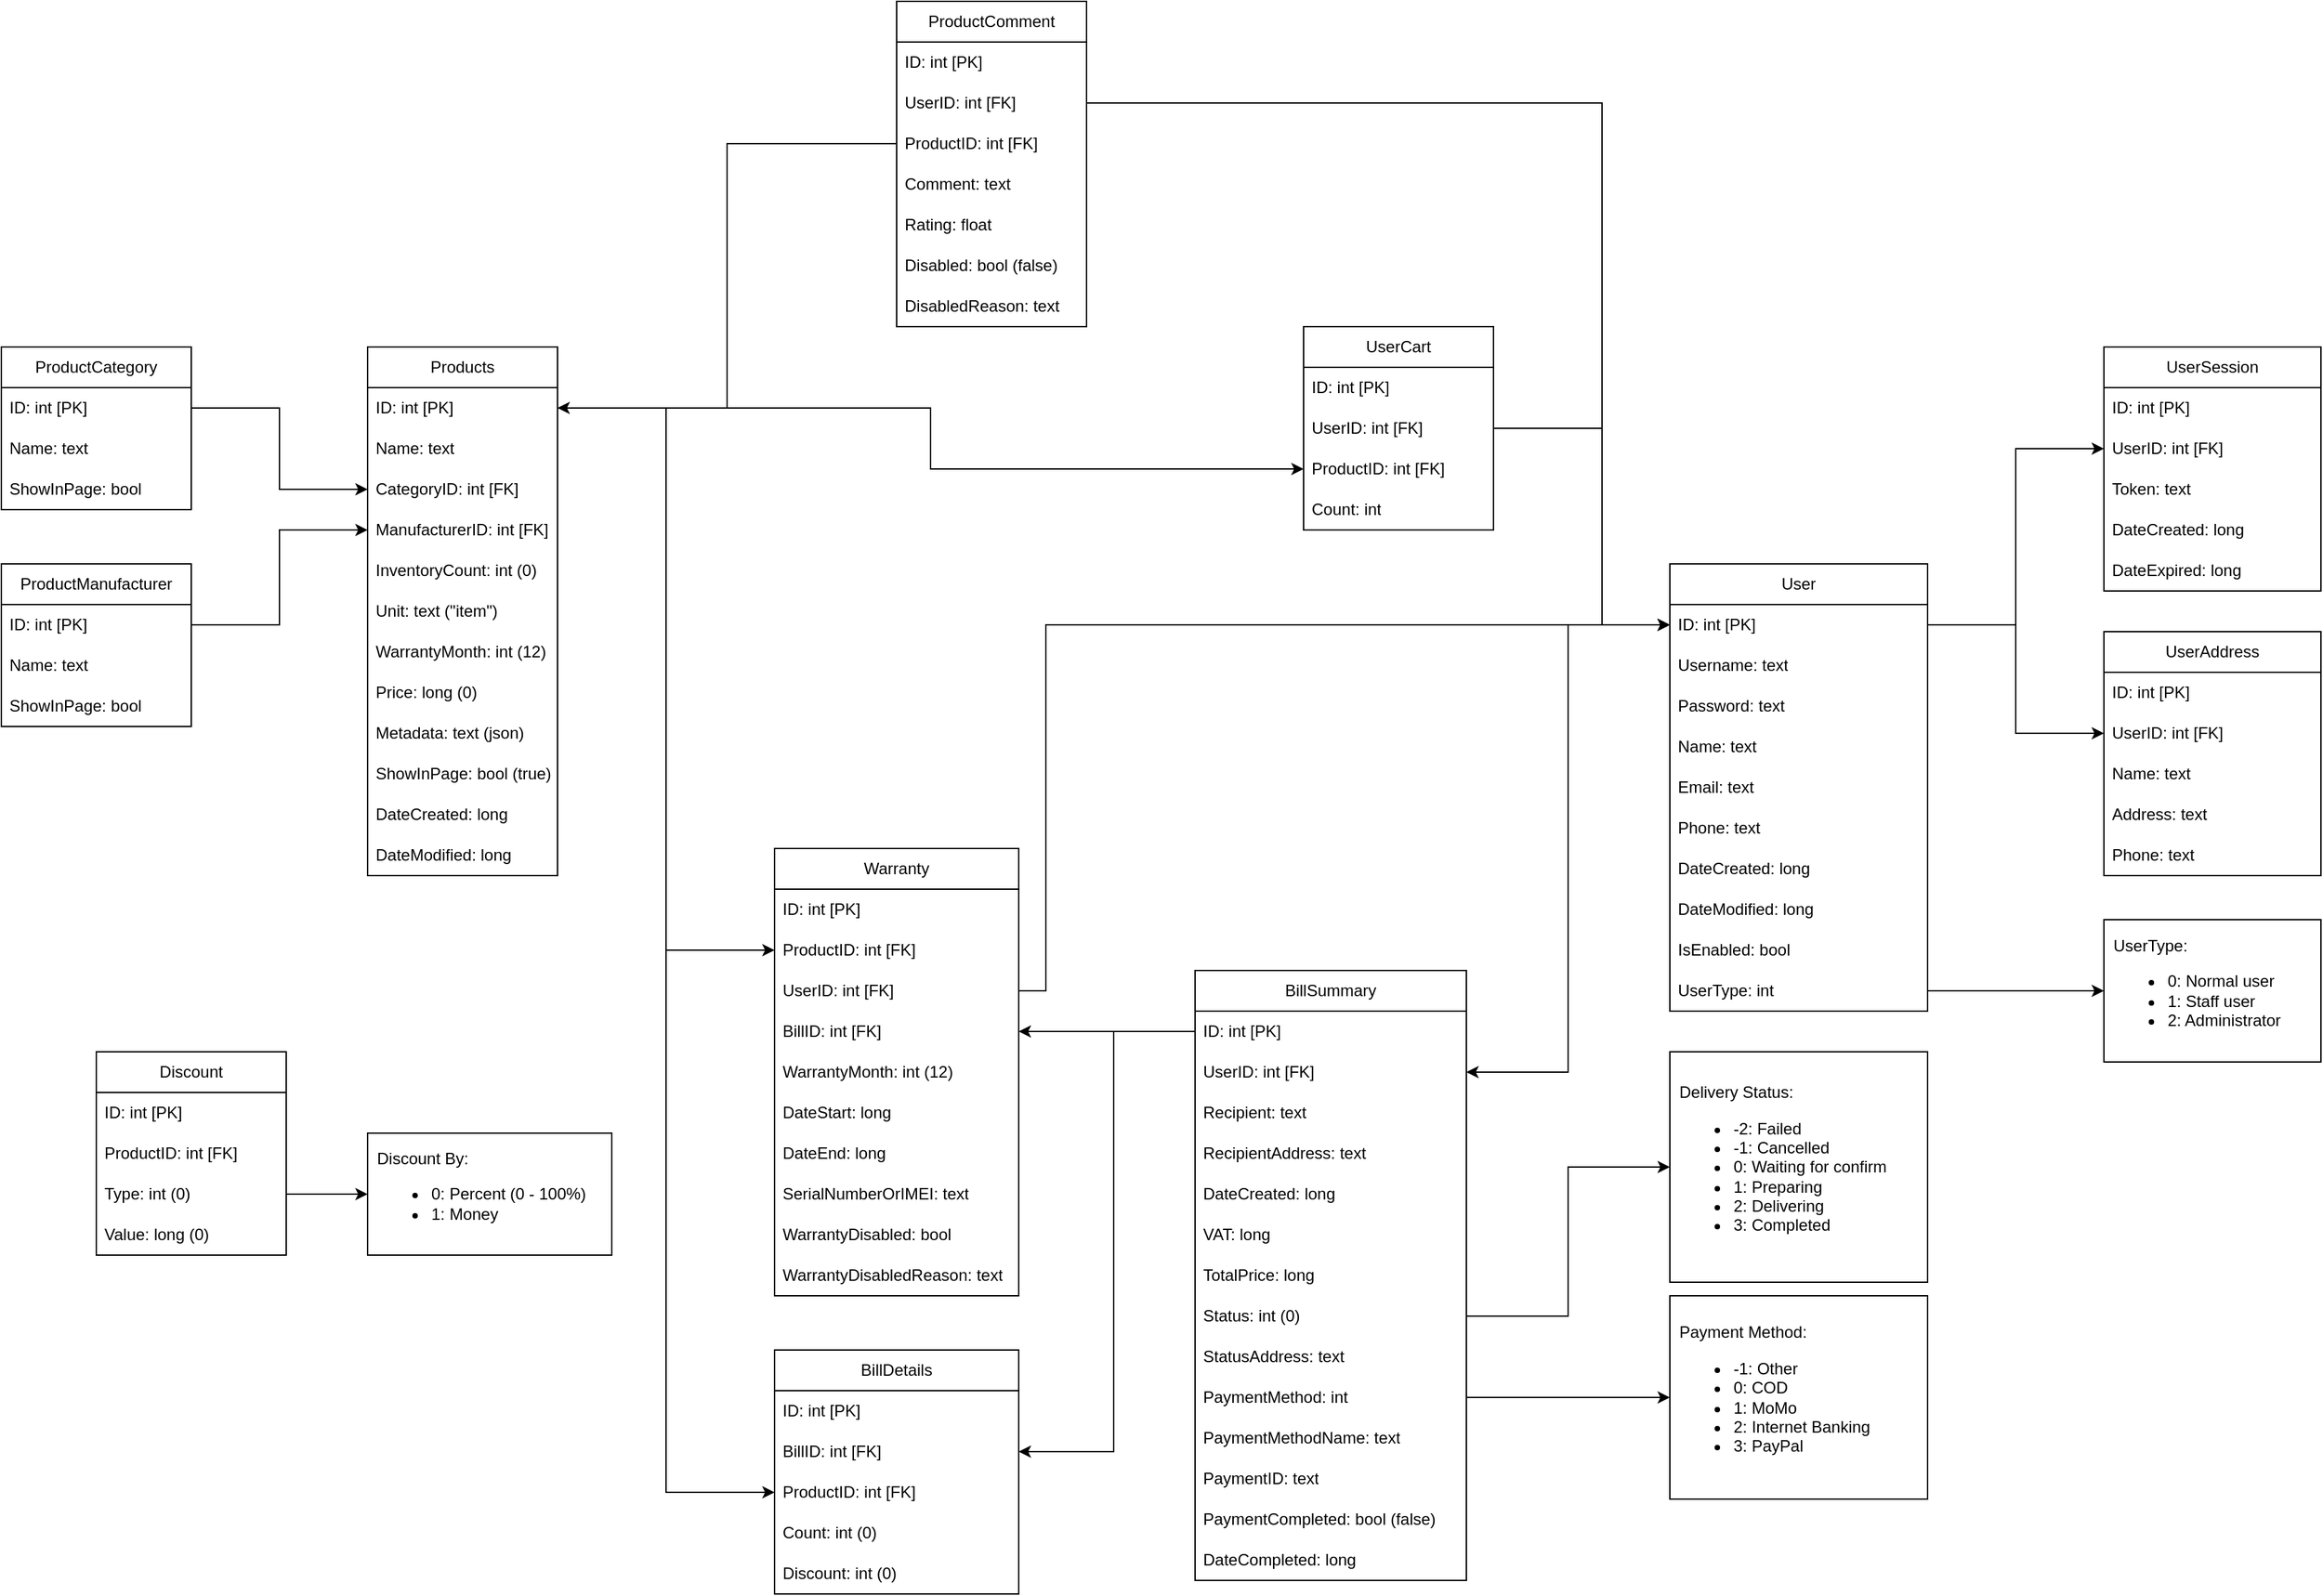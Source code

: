 <mxfile version="21.3.7" type="device" pages="13">
  <diagram name="0.6" id="chEC7Y6GvLLfPWgk-Xn4">
    <mxGraphModel dx="2416" dy="2162" grid="1" gridSize="10" guides="1" tooltips="1" connect="1" arrows="1" fold="1" page="1" pageScale="1" pageWidth="827" pageHeight="1169" math="0" shadow="0">
      <root>
        <mxCell id="ExKD37JO5karnEpOCYvY-0" />
        <mxCell id="ExKD37JO5karnEpOCYvY-1" parent="ExKD37JO5karnEpOCYvY-0" />
        <mxCell id="ExKD37JO5karnEpOCYvY-2" value="Products" style="swimlane;fontStyle=0;childLayout=stackLayout;horizontal=1;startSize=30;horizontalStack=0;resizeParent=1;resizeParentMax=0;resizeLast=0;collapsible=1;marginBottom=0;whiteSpace=wrap;html=1;" vertex="1" parent="ExKD37JO5karnEpOCYvY-1">
          <mxGeometry x="240" y="40" width="140" height="390" as="geometry" />
        </mxCell>
        <mxCell id="ExKD37JO5karnEpOCYvY-3" value="ID: int [PK]" style="text;strokeColor=none;fillColor=none;align=left;verticalAlign=middle;spacingLeft=4;spacingRight=4;overflow=hidden;points=[[0,0.5],[1,0.5]];portConstraint=eastwest;rotatable=0;whiteSpace=wrap;html=1;" vertex="1" parent="ExKD37JO5karnEpOCYvY-2">
          <mxGeometry y="30" width="140" height="30" as="geometry" />
        </mxCell>
        <mxCell id="ExKD37JO5karnEpOCYvY-4" value="Name: text" style="text;strokeColor=none;fillColor=none;align=left;verticalAlign=middle;spacingLeft=4;spacingRight=4;overflow=hidden;points=[[0,0.5],[1,0.5]];portConstraint=eastwest;rotatable=0;whiteSpace=wrap;html=1;" vertex="1" parent="ExKD37JO5karnEpOCYvY-2">
          <mxGeometry y="60" width="140" height="30" as="geometry" />
        </mxCell>
        <mxCell id="ExKD37JO5karnEpOCYvY-5" value="CategoryID: int [FK]" style="text;strokeColor=none;fillColor=none;align=left;verticalAlign=middle;spacingLeft=4;spacingRight=4;overflow=hidden;points=[[0,0.5],[1,0.5]];portConstraint=eastwest;rotatable=0;whiteSpace=wrap;html=1;" vertex="1" parent="ExKD37JO5karnEpOCYvY-2">
          <mxGeometry y="90" width="140" height="30" as="geometry" />
        </mxCell>
        <mxCell id="ExKD37JO5karnEpOCYvY-6" value="ManufacturerID: int [FK]" style="text;strokeColor=none;fillColor=none;align=left;verticalAlign=middle;spacingLeft=4;spacingRight=4;overflow=hidden;points=[[0,0.5],[1,0.5]];portConstraint=eastwest;rotatable=0;whiteSpace=wrap;html=1;" vertex="1" parent="ExKD37JO5karnEpOCYvY-2">
          <mxGeometry y="120" width="140" height="30" as="geometry" />
        </mxCell>
        <mxCell id="ExKD37JO5karnEpOCYvY-7" value="InventoryCount: int (0)" style="text;strokeColor=none;fillColor=none;align=left;verticalAlign=middle;spacingLeft=4;spacingRight=4;overflow=hidden;points=[[0,0.5],[1,0.5]];portConstraint=eastwest;rotatable=0;whiteSpace=wrap;html=1;" vertex="1" parent="ExKD37JO5karnEpOCYvY-2">
          <mxGeometry y="150" width="140" height="30" as="geometry" />
        </mxCell>
        <mxCell id="ExKD37JO5karnEpOCYvY-8" value="Unit: text (&quot;item&quot;)" style="text;strokeColor=none;fillColor=none;align=left;verticalAlign=middle;spacingLeft=4;spacingRight=4;overflow=hidden;points=[[0,0.5],[1,0.5]];portConstraint=eastwest;rotatable=0;whiteSpace=wrap;html=1;" vertex="1" parent="ExKD37JO5karnEpOCYvY-2">
          <mxGeometry y="180" width="140" height="30" as="geometry" />
        </mxCell>
        <mxCell id="ExKD37JO5karnEpOCYvY-9" value="WarrantyMonth: int (12)" style="text;strokeColor=none;fillColor=none;align=left;verticalAlign=middle;spacingLeft=4;spacingRight=4;overflow=hidden;points=[[0,0.5],[1,0.5]];portConstraint=eastwest;rotatable=0;whiteSpace=wrap;html=1;" vertex="1" parent="ExKD37JO5karnEpOCYvY-2">
          <mxGeometry y="210" width="140" height="30" as="geometry" />
        </mxCell>
        <mxCell id="ExKD37JO5karnEpOCYvY-10" value="Price: long (0)" style="text;strokeColor=none;fillColor=none;align=left;verticalAlign=middle;spacingLeft=4;spacingRight=4;overflow=hidden;points=[[0,0.5],[1,0.5]];portConstraint=eastwest;rotatable=0;whiteSpace=wrap;html=1;" vertex="1" parent="ExKD37JO5karnEpOCYvY-2">
          <mxGeometry y="240" width="140" height="30" as="geometry" />
        </mxCell>
        <mxCell id="ExKD37JO5karnEpOCYvY-11" value="Metadata: text (json)" style="text;strokeColor=none;fillColor=none;align=left;verticalAlign=middle;spacingLeft=4;spacingRight=4;overflow=hidden;points=[[0,0.5],[1,0.5]];portConstraint=eastwest;rotatable=0;whiteSpace=wrap;html=1;" vertex="1" parent="ExKD37JO5karnEpOCYvY-2">
          <mxGeometry y="270" width="140" height="30" as="geometry" />
        </mxCell>
        <mxCell id="ExKD37JO5karnEpOCYvY-12" value="ShowInPage: bool (true)" style="text;strokeColor=none;fillColor=none;align=left;verticalAlign=middle;spacingLeft=4;spacingRight=4;overflow=hidden;points=[[0,0.5],[1,0.5]];portConstraint=eastwest;rotatable=0;whiteSpace=wrap;html=1;" vertex="1" parent="ExKD37JO5karnEpOCYvY-2">
          <mxGeometry y="300" width="140" height="30" as="geometry" />
        </mxCell>
        <mxCell id="ExKD37JO5karnEpOCYvY-13" value="DateCreated: long" style="text;strokeColor=none;fillColor=none;align=left;verticalAlign=middle;spacingLeft=4;spacingRight=4;overflow=hidden;points=[[0,0.5],[1,0.5]];portConstraint=eastwest;rotatable=0;whiteSpace=wrap;html=1;" vertex="1" parent="ExKD37JO5karnEpOCYvY-2">
          <mxGeometry y="330" width="140" height="30" as="geometry" />
        </mxCell>
        <mxCell id="ExKD37JO5karnEpOCYvY-14" value="DateModified: long" style="text;strokeColor=none;fillColor=none;align=left;verticalAlign=middle;spacingLeft=4;spacingRight=4;overflow=hidden;points=[[0,0.5],[1,0.5]];portConstraint=eastwest;rotatable=0;whiteSpace=wrap;html=1;" vertex="1" parent="ExKD37JO5karnEpOCYvY-2">
          <mxGeometry y="360" width="140" height="30" as="geometry" />
        </mxCell>
        <mxCell id="ExKD37JO5karnEpOCYvY-15" value="ProductCategory" style="swimlane;fontStyle=0;childLayout=stackLayout;horizontal=1;startSize=30;horizontalStack=0;resizeParent=1;resizeParentMax=0;resizeLast=0;collapsible=1;marginBottom=0;whiteSpace=wrap;html=1;" vertex="1" parent="ExKD37JO5karnEpOCYvY-1">
          <mxGeometry x="-30" y="40" width="140" height="120" as="geometry" />
        </mxCell>
        <mxCell id="ExKD37JO5karnEpOCYvY-16" value="ID: int [PK]" style="text;strokeColor=none;fillColor=none;align=left;verticalAlign=middle;spacingLeft=4;spacingRight=4;overflow=hidden;points=[[0,0.5],[1,0.5]];portConstraint=eastwest;rotatable=0;whiteSpace=wrap;html=1;" vertex="1" parent="ExKD37JO5karnEpOCYvY-15">
          <mxGeometry y="30" width="140" height="30" as="geometry" />
        </mxCell>
        <mxCell id="ExKD37JO5karnEpOCYvY-17" value="Name: text" style="text;strokeColor=none;fillColor=none;align=left;verticalAlign=middle;spacingLeft=4;spacingRight=4;overflow=hidden;points=[[0,0.5],[1,0.5]];portConstraint=eastwest;rotatable=0;whiteSpace=wrap;html=1;" vertex="1" parent="ExKD37JO5karnEpOCYvY-15">
          <mxGeometry y="60" width="140" height="30" as="geometry" />
        </mxCell>
        <mxCell id="ExKD37JO5karnEpOCYvY-18" value="ShowInPage: bool" style="text;strokeColor=none;fillColor=none;align=left;verticalAlign=middle;spacingLeft=4;spacingRight=4;overflow=hidden;points=[[0,0.5],[1,0.5]];portConstraint=eastwest;rotatable=0;whiteSpace=wrap;html=1;" vertex="1" parent="ExKD37JO5karnEpOCYvY-15">
          <mxGeometry y="90" width="140" height="30" as="geometry" />
        </mxCell>
        <mxCell id="ExKD37JO5karnEpOCYvY-19" value="User" style="swimlane;fontStyle=0;childLayout=stackLayout;horizontal=1;startSize=30;horizontalStack=0;resizeParent=1;resizeParentMax=0;resizeLast=0;collapsible=1;marginBottom=0;whiteSpace=wrap;html=1;" vertex="1" parent="ExKD37JO5karnEpOCYvY-1">
          <mxGeometry x="1200" y="200" width="190" height="330" as="geometry" />
        </mxCell>
        <mxCell id="ExKD37JO5karnEpOCYvY-20" value="ID: int [PK]" style="text;strokeColor=none;fillColor=none;align=left;verticalAlign=middle;spacingLeft=4;spacingRight=4;overflow=hidden;points=[[0,0.5],[1,0.5]];portConstraint=eastwest;rotatable=0;whiteSpace=wrap;html=1;" vertex="1" parent="ExKD37JO5karnEpOCYvY-19">
          <mxGeometry y="30" width="190" height="30" as="geometry" />
        </mxCell>
        <mxCell id="ExKD37JO5karnEpOCYvY-21" value="Username: text" style="text;strokeColor=none;fillColor=none;align=left;verticalAlign=middle;spacingLeft=4;spacingRight=4;overflow=hidden;points=[[0,0.5],[1,0.5]];portConstraint=eastwest;rotatable=0;whiteSpace=wrap;html=1;" vertex="1" parent="ExKD37JO5karnEpOCYvY-19">
          <mxGeometry y="60" width="190" height="30" as="geometry" />
        </mxCell>
        <mxCell id="ExKD37JO5karnEpOCYvY-22" value="Password: text" style="text;strokeColor=none;fillColor=none;align=left;verticalAlign=middle;spacingLeft=4;spacingRight=4;overflow=hidden;points=[[0,0.5],[1,0.5]];portConstraint=eastwest;rotatable=0;whiteSpace=wrap;html=1;" vertex="1" parent="ExKD37JO5karnEpOCYvY-19">
          <mxGeometry y="90" width="190" height="30" as="geometry" />
        </mxCell>
        <mxCell id="ExKD37JO5karnEpOCYvY-23" value="Name: text" style="text;strokeColor=none;fillColor=none;align=left;verticalAlign=middle;spacingLeft=4;spacingRight=4;overflow=hidden;points=[[0,0.5],[1,0.5]];portConstraint=eastwest;rotatable=0;whiteSpace=wrap;html=1;" vertex="1" parent="ExKD37JO5karnEpOCYvY-19">
          <mxGeometry y="120" width="190" height="30" as="geometry" />
        </mxCell>
        <mxCell id="ExKD37JO5karnEpOCYvY-24" value="Email: text" style="text;strokeColor=none;fillColor=none;align=left;verticalAlign=middle;spacingLeft=4;spacingRight=4;overflow=hidden;points=[[0,0.5],[1,0.5]];portConstraint=eastwest;rotatable=0;whiteSpace=wrap;html=1;" vertex="1" parent="ExKD37JO5karnEpOCYvY-19">
          <mxGeometry y="150" width="190" height="30" as="geometry" />
        </mxCell>
        <mxCell id="ExKD37JO5karnEpOCYvY-25" value="Phone: text" style="text;strokeColor=none;fillColor=none;align=left;verticalAlign=middle;spacingLeft=4;spacingRight=4;overflow=hidden;points=[[0,0.5],[1,0.5]];portConstraint=eastwest;rotatable=0;whiteSpace=wrap;html=1;" vertex="1" parent="ExKD37JO5karnEpOCYvY-19">
          <mxGeometry y="180" width="190" height="30" as="geometry" />
        </mxCell>
        <mxCell id="ExKD37JO5karnEpOCYvY-26" value="DateCreated: long" style="text;strokeColor=none;fillColor=none;align=left;verticalAlign=middle;spacingLeft=4;spacingRight=4;overflow=hidden;points=[[0,0.5],[1,0.5]];portConstraint=eastwest;rotatable=0;whiteSpace=wrap;html=1;" vertex="1" parent="ExKD37JO5karnEpOCYvY-19">
          <mxGeometry y="210" width="190" height="30" as="geometry" />
        </mxCell>
        <mxCell id="ExKD37JO5karnEpOCYvY-27" value="DateModified: long" style="text;strokeColor=none;fillColor=none;align=left;verticalAlign=middle;spacingLeft=4;spacingRight=4;overflow=hidden;points=[[0,0.5],[1,0.5]];portConstraint=eastwest;rotatable=0;whiteSpace=wrap;html=1;" vertex="1" parent="ExKD37JO5karnEpOCYvY-19">
          <mxGeometry y="240" width="190" height="30" as="geometry" />
        </mxCell>
        <mxCell id="ExKD37JO5karnEpOCYvY-28" value="IsEnabled: bool" style="text;strokeColor=none;fillColor=none;align=left;verticalAlign=middle;spacingLeft=4;spacingRight=4;overflow=hidden;points=[[0,0.5],[1,0.5]];portConstraint=eastwest;rotatable=0;whiteSpace=wrap;html=1;" vertex="1" parent="ExKD37JO5karnEpOCYvY-19">
          <mxGeometry y="270" width="190" height="30" as="geometry" />
        </mxCell>
        <mxCell id="ExKD37JO5karnEpOCYvY-29" value="UserType: int" style="text;strokeColor=none;fillColor=none;align=left;verticalAlign=middle;spacingLeft=4;spacingRight=4;overflow=hidden;points=[[0,0.5],[1,0.5]];portConstraint=eastwest;rotatable=0;whiteSpace=wrap;html=1;" vertex="1" parent="ExKD37JO5karnEpOCYvY-19">
          <mxGeometry y="300" width="190" height="30" as="geometry" />
        </mxCell>
        <mxCell id="ExKD37JO5karnEpOCYvY-30" value="UserType:&lt;br&gt;&lt;ul&gt;&lt;li&gt;0: Normal user&lt;/li&gt;&lt;li&gt;1: Staff user&lt;/li&gt;&lt;li&gt;2: Administrator&lt;/li&gt;&lt;/ul&gt;" style="rounded=0;whiteSpace=wrap;html=1;align=left;spacingTop=5;spacingBottom=6;spacingLeft=5;spacingRight=5;" vertex="1" parent="ExKD37JO5karnEpOCYvY-1">
          <mxGeometry x="1520" y="462.5" width="160" height="105" as="geometry" />
        </mxCell>
        <mxCell id="ExKD37JO5karnEpOCYvY-31" style="edgeStyle=orthogonalEdgeStyle;rounded=0;orthogonalLoop=1;jettySize=auto;html=1;entryX=0;entryY=0.5;entryDx=0;entryDy=0;" edge="1" parent="ExKD37JO5karnEpOCYvY-1" source="ExKD37JO5karnEpOCYvY-29" target="ExKD37JO5karnEpOCYvY-30">
          <mxGeometry relative="1" as="geometry" />
        </mxCell>
        <mxCell id="ExKD37JO5karnEpOCYvY-32" value="ProductManufacturer" style="swimlane;fontStyle=0;childLayout=stackLayout;horizontal=1;startSize=30;horizontalStack=0;resizeParent=1;resizeParentMax=0;resizeLast=0;collapsible=1;marginBottom=0;whiteSpace=wrap;html=1;" vertex="1" parent="ExKD37JO5karnEpOCYvY-1">
          <mxGeometry x="-30" y="200" width="140" height="120" as="geometry" />
        </mxCell>
        <mxCell id="ExKD37JO5karnEpOCYvY-33" value="ID: int [PK]" style="text;strokeColor=none;fillColor=none;align=left;verticalAlign=middle;spacingLeft=4;spacingRight=4;overflow=hidden;points=[[0,0.5],[1,0.5]];portConstraint=eastwest;rotatable=0;whiteSpace=wrap;html=1;" vertex="1" parent="ExKD37JO5karnEpOCYvY-32">
          <mxGeometry y="30" width="140" height="30" as="geometry" />
        </mxCell>
        <mxCell id="ExKD37JO5karnEpOCYvY-34" value="Name: text" style="text;strokeColor=none;fillColor=none;align=left;verticalAlign=middle;spacingLeft=4;spacingRight=4;overflow=hidden;points=[[0,0.5],[1,0.5]];portConstraint=eastwest;rotatable=0;whiteSpace=wrap;html=1;" vertex="1" parent="ExKD37JO5karnEpOCYvY-32">
          <mxGeometry y="60" width="140" height="30" as="geometry" />
        </mxCell>
        <mxCell id="ExKD37JO5karnEpOCYvY-35" value="ShowInPage: bool" style="text;strokeColor=none;fillColor=none;align=left;verticalAlign=middle;spacingLeft=4;spacingRight=4;overflow=hidden;points=[[0,0.5],[1,0.5]];portConstraint=eastwest;rotatable=0;whiteSpace=wrap;html=1;" vertex="1" parent="ExKD37JO5karnEpOCYvY-32">
          <mxGeometry y="90" width="140" height="30" as="geometry" />
        </mxCell>
        <mxCell id="ExKD37JO5karnEpOCYvY-36" style="edgeStyle=orthogonalEdgeStyle;rounded=0;orthogonalLoop=1;jettySize=auto;html=1;entryX=0;entryY=0.5;entryDx=0;entryDy=0;" edge="1" parent="ExKD37JO5karnEpOCYvY-1" source="ExKD37JO5karnEpOCYvY-33" target="ExKD37JO5karnEpOCYvY-6">
          <mxGeometry relative="1" as="geometry" />
        </mxCell>
        <mxCell id="ExKD37JO5karnEpOCYvY-37" style="edgeStyle=orthogonalEdgeStyle;rounded=0;orthogonalLoop=1;jettySize=auto;html=1;entryX=0;entryY=0.5;entryDx=0;entryDy=0;" edge="1" parent="ExKD37JO5karnEpOCYvY-1" source="ExKD37JO5karnEpOCYvY-16" target="ExKD37JO5karnEpOCYvY-5">
          <mxGeometry relative="1" as="geometry" />
        </mxCell>
        <mxCell id="ExKD37JO5karnEpOCYvY-38" value="BillSummary" style="swimlane;fontStyle=0;childLayout=stackLayout;horizontal=1;startSize=30;horizontalStack=0;resizeParent=1;resizeParentMax=0;resizeLast=0;collapsible=1;marginBottom=0;whiteSpace=wrap;html=1;" vertex="1" parent="ExKD37JO5karnEpOCYvY-1">
          <mxGeometry x="850" y="500" width="200" height="450" as="geometry" />
        </mxCell>
        <mxCell id="ExKD37JO5karnEpOCYvY-39" value="ID: int [PK]" style="text;strokeColor=none;fillColor=none;align=left;verticalAlign=middle;spacingLeft=4;spacingRight=4;overflow=hidden;points=[[0,0.5],[1,0.5]];portConstraint=eastwest;rotatable=0;whiteSpace=wrap;html=1;" vertex="1" parent="ExKD37JO5karnEpOCYvY-38">
          <mxGeometry y="30" width="200" height="30" as="geometry" />
        </mxCell>
        <mxCell id="ExKD37JO5karnEpOCYvY-40" value="UserID: int [FK]" style="text;strokeColor=none;fillColor=none;align=left;verticalAlign=middle;spacingLeft=4;spacingRight=4;overflow=hidden;points=[[0,0.5],[1,0.5]];portConstraint=eastwest;rotatable=0;whiteSpace=wrap;html=1;" vertex="1" parent="ExKD37JO5karnEpOCYvY-38">
          <mxGeometry y="60" width="200" height="30" as="geometry" />
        </mxCell>
        <mxCell id="ExKD37JO5karnEpOCYvY-41" value="&lt;span lang=&quot;vi&quot; class=&quot;ILfuVd&quot;&gt;&lt;/span&gt;&lt;span lang=&quot;vi&quot; class=&quot;ILfuVd&quot;&gt;&lt;/span&gt;Recipient: text" style="text;strokeColor=none;fillColor=none;align=left;verticalAlign=middle;spacingLeft=4;spacingRight=4;overflow=hidden;points=[[0,0.5],[1,0.5]];portConstraint=eastwest;rotatable=0;whiteSpace=wrap;html=1;" vertex="1" parent="ExKD37JO5karnEpOCYvY-38">
          <mxGeometry y="90" width="200" height="30" as="geometry" />
        </mxCell>
        <mxCell id="ExKD37JO5karnEpOCYvY-42" value="&lt;span lang=&quot;vi&quot; class=&quot;ILfuVd&quot;&gt;&lt;/span&gt;RecipientAddress: text" style="text;strokeColor=none;fillColor=none;align=left;verticalAlign=middle;spacingLeft=4;spacingRight=4;overflow=hidden;points=[[0,0.5],[1,0.5]];portConstraint=eastwest;rotatable=0;whiteSpace=wrap;html=1;" vertex="1" parent="ExKD37JO5karnEpOCYvY-38">
          <mxGeometry y="120" width="200" height="30" as="geometry" />
        </mxCell>
        <mxCell id="ExKD37JO5karnEpOCYvY-43" value="DateCreated: long" style="text;strokeColor=none;fillColor=none;align=left;verticalAlign=middle;spacingLeft=4;spacingRight=4;overflow=hidden;points=[[0,0.5],[1,0.5]];portConstraint=eastwest;rotatable=0;whiteSpace=wrap;html=1;" vertex="1" parent="ExKD37JO5karnEpOCYvY-38">
          <mxGeometry y="150" width="200" height="30" as="geometry" />
        </mxCell>
        <mxCell id="ExKD37JO5karnEpOCYvY-44" value="&lt;span lang=&quot;vi&quot; class=&quot;ILfuVd&quot;&gt;&lt;/span&gt;VAT: long" style="text;strokeColor=none;fillColor=none;align=left;verticalAlign=middle;spacingLeft=4;spacingRight=4;overflow=hidden;points=[[0,0.5],[1,0.5]];portConstraint=eastwest;rotatable=0;whiteSpace=wrap;html=1;" vertex="1" parent="ExKD37JO5karnEpOCYvY-38">
          <mxGeometry y="180" width="200" height="30" as="geometry" />
        </mxCell>
        <mxCell id="ExKD37JO5karnEpOCYvY-45" value="&lt;span lang=&quot;vi&quot; class=&quot;ILfuVd&quot;&gt;&lt;/span&gt;TotalPrice: long" style="text;strokeColor=none;fillColor=none;align=left;verticalAlign=middle;spacingLeft=4;spacingRight=4;overflow=hidden;points=[[0,0.5],[1,0.5]];portConstraint=eastwest;rotatable=0;whiteSpace=wrap;html=1;" vertex="1" parent="ExKD37JO5karnEpOCYvY-38">
          <mxGeometry y="210" width="200" height="30" as="geometry" />
        </mxCell>
        <mxCell id="ExKD37JO5karnEpOCYvY-46" value="Status: int (0)" style="text;strokeColor=none;fillColor=none;align=left;verticalAlign=middle;spacingLeft=4;spacingRight=4;overflow=hidden;points=[[0,0.5],[1,0.5]];portConstraint=eastwest;rotatable=0;whiteSpace=wrap;html=1;" vertex="1" parent="ExKD37JO5karnEpOCYvY-38">
          <mxGeometry y="240" width="200" height="30" as="geometry" />
        </mxCell>
        <mxCell id="ExKD37JO5karnEpOCYvY-47" value="StatusAddress: text" style="text;strokeColor=none;fillColor=none;align=left;verticalAlign=middle;spacingLeft=4;spacingRight=4;overflow=hidden;points=[[0,0.5],[1,0.5]];portConstraint=eastwest;rotatable=0;whiteSpace=wrap;html=1;" vertex="1" parent="ExKD37JO5karnEpOCYvY-38">
          <mxGeometry y="270" width="200" height="30" as="geometry" />
        </mxCell>
        <mxCell id="ExKD37JO5karnEpOCYvY-48" value="PaymentMethod: int" style="text;strokeColor=none;fillColor=none;align=left;verticalAlign=middle;spacingLeft=4;spacingRight=4;overflow=hidden;points=[[0,0.5],[1,0.5]];portConstraint=eastwest;rotatable=0;whiteSpace=wrap;html=1;" vertex="1" parent="ExKD37JO5karnEpOCYvY-38">
          <mxGeometry y="300" width="200" height="30" as="geometry" />
        </mxCell>
        <mxCell id="ExKD37JO5karnEpOCYvY-49" value="PaymentMethodName: text" style="text;strokeColor=none;fillColor=none;align=left;verticalAlign=middle;spacingLeft=4;spacingRight=4;overflow=hidden;points=[[0,0.5],[1,0.5]];portConstraint=eastwest;rotatable=0;whiteSpace=wrap;html=1;" vertex="1" parent="ExKD37JO5karnEpOCYvY-38">
          <mxGeometry y="330" width="200" height="30" as="geometry" />
        </mxCell>
        <mxCell id="ExKD37JO5karnEpOCYvY-50" value="PaymentID: text" style="text;strokeColor=none;fillColor=none;align=left;verticalAlign=middle;spacingLeft=4;spacingRight=4;overflow=hidden;points=[[0,0.5],[1,0.5]];portConstraint=eastwest;rotatable=0;whiteSpace=wrap;html=1;" vertex="1" parent="ExKD37JO5karnEpOCYvY-38">
          <mxGeometry y="360" width="200" height="30" as="geometry" />
        </mxCell>
        <mxCell id="ExKD37JO5karnEpOCYvY-51" value="PaymentCompleted: bool (false)" style="text;strokeColor=none;fillColor=none;align=left;verticalAlign=middle;spacingLeft=4;spacingRight=4;overflow=hidden;points=[[0,0.5],[1,0.5]];portConstraint=eastwest;rotatable=0;whiteSpace=wrap;html=1;" vertex="1" parent="ExKD37JO5karnEpOCYvY-38">
          <mxGeometry y="390" width="200" height="30" as="geometry" />
        </mxCell>
        <mxCell id="ExKD37JO5karnEpOCYvY-52" value="DateCompleted: long" style="text;strokeColor=none;fillColor=none;align=left;verticalAlign=middle;spacingLeft=4;spacingRight=4;overflow=hidden;points=[[0,0.5],[1,0.5]];portConstraint=eastwest;rotatable=0;whiteSpace=wrap;html=1;" vertex="1" parent="ExKD37JO5karnEpOCYvY-38">
          <mxGeometry y="420" width="200" height="30" as="geometry" />
        </mxCell>
        <mxCell id="ExKD37JO5karnEpOCYvY-53" value="UserAddress" style="swimlane;fontStyle=0;childLayout=stackLayout;horizontal=1;startSize=30;horizontalStack=0;resizeParent=1;resizeParentMax=0;resizeLast=0;collapsible=1;marginBottom=0;whiteSpace=wrap;html=1;" vertex="1" parent="ExKD37JO5karnEpOCYvY-1">
          <mxGeometry x="1520" y="250" width="160" height="180" as="geometry" />
        </mxCell>
        <mxCell id="ExKD37JO5karnEpOCYvY-54" value="ID: int [PK]" style="text;strokeColor=none;fillColor=none;align=left;verticalAlign=middle;spacingLeft=4;spacingRight=4;overflow=hidden;points=[[0,0.5],[1,0.5]];portConstraint=eastwest;rotatable=0;whiteSpace=wrap;html=1;" vertex="1" parent="ExKD37JO5karnEpOCYvY-53">
          <mxGeometry y="30" width="160" height="30" as="geometry" />
        </mxCell>
        <mxCell id="ExKD37JO5karnEpOCYvY-55" value="UserID: int [FK]" style="text;strokeColor=none;fillColor=none;align=left;verticalAlign=middle;spacingLeft=4;spacingRight=4;overflow=hidden;points=[[0,0.5],[1,0.5]];portConstraint=eastwest;rotatable=0;whiteSpace=wrap;html=1;" vertex="1" parent="ExKD37JO5karnEpOCYvY-53">
          <mxGeometry y="60" width="160" height="30" as="geometry" />
        </mxCell>
        <mxCell id="ExKD37JO5karnEpOCYvY-56" value="Name: text" style="text;strokeColor=none;fillColor=none;align=left;verticalAlign=middle;spacingLeft=4;spacingRight=4;overflow=hidden;points=[[0,0.5],[1,0.5]];portConstraint=eastwest;rotatable=0;whiteSpace=wrap;html=1;" vertex="1" parent="ExKD37JO5karnEpOCYvY-53">
          <mxGeometry y="90" width="160" height="30" as="geometry" />
        </mxCell>
        <mxCell id="ExKD37JO5karnEpOCYvY-57" value="Address: text" style="text;strokeColor=none;fillColor=none;align=left;verticalAlign=middle;spacingLeft=4;spacingRight=4;overflow=hidden;points=[[0,0.5],[1,0.5]];portConstraint=eastwest;rotatable=0;whiteSpace=wrap;html=1;" vertex="1" parent="ExKD37JO5karnEpOCYvY-53">
          <mxGeometry y="120" width="160" height="30" as="geometry" />
        </mxCell>
        <mxCell id="ExKD37JO5karnEpOCYvY-58" value="Phone: text" style="text;strokeColor=none;fillColor=none;align=left;verticalAlign=middle;spacingLeft=4;spacingRight=4;overflow=hidden;points=[[0,0.5],[1,0.5]];portConstraint=eastwest;rotatable=0;whiteSpace=wrap;html=1;" vertex="1" parent="ExKD37JO5karnEpOCYvY-53">
          <mxGeometry y="150" width="160" height="30" as="geometry" />
        </mxCell>
        <mxCell id="ExKD37JO5karnEpOCYvY-59" style="edgeStyle=orthogonalEdgeStyle;rounded=0;orthogonalLoop=1;jettySize=auto;html=1;entryX=0;entryY=0.5;entryDx=0;entryDy=0;" edge="1" parent="ExKD37JO5karnEpOCYvY-1" source="ExKD37JO5karnEpOCYvY-20" target="ExKD37JO5karnEpOCYvY-55">
          <mxGeometry relative="1" as="geometry" />
        </mxCell>
        <mxCell id="ExKD37JO5karnEpOCYvY-60" style="edgeStyle=orthogonalEdgeStyle;rounded=0;orthogonalLoop=1;jettySize=auto;html=1;entryX=1;entryY=0.5;entryDx=0;entryDy=0;" edge="1" parent="ExKD37JO5karnEpOCYvY-1" source="ExKD37JO5karnEpOCYvY-20" target="ExKD37JO5karnEpOCYvY-40">
          <mxGeometry relative="1" as="geometry" />
        </mxCell>
        <mxCell id="ExKD37JO5karnEpOCYvY-61" value="BillDetails" style="swimlane;fontStyle=0;childLayout=stackLayout;horizontal=1;startSize=30;horizontalStack=0;resizeParent=1;resizeParentMax=0;resizeLast=0;collapsible=1;marginBottom=0;whiteSpace=wrap;html=1;" vertex="1" parent="ExKD37JO5karnEpOCYvY-1">
          <mxGeometry x="540" y="780" width="180" height="180" as="geometry" />
        </mxCell>
        <mxCell id="ExKD37JO5karnEpOCYvY-62" value="ID: int [PK]" style="text;strokeColor=none;fillColor=none;align=left;verticalAlign=middle;spacingLeft=4;spacingRight=4;overflow=hidden;points=[[0,0.5],[1,0.5]];portConstraint=eastwest;rotatable=0;whiteSpace=wrap;html=1;" vertex="1" parent="ExKD37JO5karnEpOCYvY-61">
          <mxGeometry y="30" width="180" height="30" as="geometry" />
        </mxCell>
        <mxCell id="ExKD37JO5karnEpOCYvY-63" value="BillID: int [FK]" style="text;strokeColor=none;fillColor=none;align=left;verticalAlign=middle;spacingLeft=4;spacingRight=4;overflow=hidden;points=[[0,0.5],[1,0.5]];portConstraint=eastwest;rotatable=0;whiteSpace=wrap;html=1;" vertex="1" parent="ExKD37JO5karnEpOCYvY-61">
          <mxGeometry y="60" width="180" height="30" as="geometry" />
        </mxCell>
        <mxCell id="ExKD37JO5karnEpOCYvY-64" value="ProductID: int [FK]" style="text;strokeColor=none;fillColor=none;align=left;verticalAlign=middle;spacingLeft=4;spacingRight=4;overflow=hidden;points=[[0,0.5],[1,0.5]];portConstraint=eastwest;rotatable=0;whiteSpace=wrap;html=1;" vertex="1" parent="ExKD37JO5karnEpOCYvY-61">
          <mxGeometry y="90" width="180" height="30" as="geometry" />
        </mxCell>
        <mxCell id="ExKD37JO5karnEpOCYvY-65" value="Count: int (0)" style="text;strokeColor=none;fillColor=none;align=left;verticalAlign=middle;spacingLeft=4;spacingRight=4;overflow=hidden;points=[[0,0.5],[1,0.5]];portConstraint=eastwest;rotatable=0;whiteSpace=wrap;html=1;" vertex="1" parent="ExKD37JO5karnEpOCYvY-61">
          <mxGeometry y="120" width="180" height="30" as="geometry" />
        </mxCell>
        <mxCell id="ExKD37JO5karnEpOCYvY-66" value="Discount: int (0)" style="text;strokeColor=none;fillColor=none;align=left;verticalAlign=middle;spacingLeft=4;spacingRight=4;overflow=hidden;points=[[0,0.5],[1,0.5]];portConstraint=eastwest;rotatable=0;whiteSpace=wrap;html=1;" vertex="1" parent="ExKD37JO5karnEpOCYvY-61">
          <mxGeometry y="150" width="180" height="30" as="geometry" />
        </mxCell>
        <mxCell id="ExKD37JO5karnEpOCYvY-67" style="edgeStyle=orthogonalEdgeStyle;rounded=0;orthogonalLoop=1;jettySize=auto;html=1;entryX=1;entryY=0.5;entryDx=0;entryDy=0;" edge="1" parent="ExKD37JO5karnEpOCYvY-1" source="ExKD37JO5karnEpOCYvY-39" target="ExKD37JO5karnEpOCYvY-63">
          <mxGeometry relative="1" as="geometry">
            <Array as="points">
              <mxPoint x="790" y="545" />
              <mxPoint x="790" y="855" />
            </Array>
          </mxGeometry>
        </mxCell>
        <mxCell id="ExKD37JO5karnEpOCYvY-68" value="Delivery Status:&lt;br&gt;&lt;ul&gt;&lt;li&gt;-2: Failed&lt;/li&gt;&lt;li&gt;-1: Cancelled&lt;/li&gt;&lt;li&gt;0: Waiting for confirm&lt;/li&gt;&lt;li&gt;1: Preparing&lt;/li&gt;&lt;li&gt;2: Delivering&lt;/li&gt;&lt;li&gt;3: Completed&lt;/li&gt;&lt;/ul&gt;" style="rounded=0;whiteSpace=wrap;html=1;align=left;spacingTop=5;spacingBottom=6;spacingLeft=5;spacingRight=5;" vertex="1" parent="ExKD37JO5karnEpOCYvY-1">
          <mxGeometry x="1200" y="560" width="190" height="170" as="geometry" />
        </mxCell>
        <mxCell id="ExKD37JO5karnEpOCYvY-69" style="edgeStyle=orthogonalEdgeStyle;rounded=0;orthogonalLoop=1;jettySize=auto;html=1;entryX=0;entryY=0.5;entryDx=0;entryDy=0;" edge="1" parent="ExKD37JO5karnEpOCYvY-1" source="ExKD37JO5karnEpOCYvY-46" target="ExKD37JO5karnEpOCYvY-68">
          <mxGeometry relative="1" as="geometry" />
        </mxCell>
        <mxCell id="ExKD37JO5karnEpOCYvY-70" value="Discount" style="swimlane;fontStyle=0;childLayout=stackLayout;horizontal=1;startSize=30;horizontalStack=0;resizeParent=1;resizeParentMax=0;resizeLast=0;collapsible=1;marginBottom=0;whiteSpace=wrap;html=1;" vertex="1" parent="ExKD37JO5karnEpOCYvY-1">
          <mxGeometry x="40" y="560" width="140" height="150" as="geometry" />
        </mxCell>
        <mxCell id="ExKD37JO5karnEpOCYvY-71" value="ID: int [PK]" style="text;strokeColor=none;fillColor=none;align=left;verticalAlign=middle;spacingLeft=4;spacingRight=4;overflow=hidden;points=[[0,0.5],[1,0.5]];portConstraint=eastwest;rotatable=0;whiteSpace=wrap;html=1;" vertex="1" parent="ExKD37JO5karnEpOCYvY-70">
          <mxGeometry y="30" width="140" height="30" as="geometry" />
        </mxCell>
        <mxCell id="ExKD37JO5karnEpOCYvY-72" value="ProductID: int [FK]" style="text;strokeColor=none;fillColor=none;align=left;verticalAlign=middle;spacingLeft=4;spacingRight=4;overflow=hidden;points=[[0,0.5],[1,0.5]];portConstraint=eastwest;rotatable=0;whiteSpace=wrap;html=1;" vertex="1" parent="ExKD37JO5karnEpOCYvY-70">
          <mxGeometry y="60" width="140" height="30" as="geometry" />
        </mxCell>
        <mxCell id="ExKD37JO5karnEpOCYvY-73" value="Type: int (0)" style="text;strokeColor=none;fillColor=none;align=left;verticalAlign=middle;spacingLeft=4;spacingRight=4;overflow=hidden;points=[[0,0.5],[1,0.5]];portConstraint=eastwest;rotatable=0;whiteSpace=wrap;html=1;" vertex="1" parent="ExKD37JO5karnEpOCYvY-70">
          <mxGeometry y="90" width="140" height="30" as="geometry" />
        </mxCell>
        <mxCell id="ExKD37JO5karnEpOCYvY-74" value="Value: long (0)" style="text;strokeColor=none;fillColor=none;align=left;verticalAlign=middle;spacingLeft=4;spacingRight=4;overflow=hidden;points=[[0,0.5],[1,0.5]];portConstraint=eastwest;rotatable=0;whiteSpace=wrap;html=1;" vertex="1" parent="ExKD37JO5karnEpOCYvY-70">
          <mxGeometry y="120" width="140" height="30" as="geometry" />
        </mxCell>
        <mxCell id="ExKD37JO5karnEpOCYvY-75" value="Discount By:&lt;br&gt;&lt;ul&gt;&lt;li&gt;0: Percent (0 - 100%)&lt;/li&gt;&lt;li&gt;1: Money&lt;/li&gt;&lt;/ul&gt;" style="rounded=0;whiteSpace=wrap;html=1;align=left;spacingTop=5;spacingBottom=6;spacingLeft=5;spacingRight=5;" vertex="1" parent="ExKD37JO5karnEpOCYvY-1">
          <mxGeometry x="240" y="620" width="180" height="90" as="geometry" />
        </mxCell>
        <mxCell id="ExKD37JO5karnEpOCYvY-76" style="edgeStyle=orthogonalEdgeStyle;rounded=0;orthogonalLoop=1;jettySize=auto;html=1;entryX=0;entryY=0.5;entryDx=0;entryDy=0;" edge="1" parent="ExKD37JO5karnEpOCYvY-1" source="ExKD37JO5karnEpOCYvY-73" target="ExKD37JO5karnEpOCYvY-75">
          <mxGeometry relative="1" as="geometry" />
        </mxCell>
        <mxCell id="ExKD37JO5karnEpOCYvY-77" value="Payment Method:&lt;br&gt;&lt;ul&gt;&lt;li&gt;-1: Other&lt;/li&gt;&lt;li&gt;0: COD&lt;/li&gt;&lt;li&gt;1: MoMo&lt;/li&gt;&lt;li&gt;2: Internet Banking&lt;/li&gt;&lt;li&gt;3: PayPal&lt;/li&gt;&lt;/ul&gt;" style="rounded=0;whiteSpace=wrap;html=1;align=left;spacingTop=5;spacingBottom=6;spacingLeft=5;spacingRight=5;" vertex="1" parent="ExKD37JO5karnEpOCYvY-1">
          <mxGeometry x="1200" y="740" width="190" height="150" as="geometry" />
        </mxCell>
        <mxCell id="ExKD37JO5karnEpOCYvY-78" style="edgeStyle=orthogonalEdgeStyle;rounded=0;orthogonalLoop=1;jettySize=auto;html=1;entryX=0;entryY=0.5;entryDx=0;entryDy=0;" edge="1" parent="ExKD37JO5karnEpOCYvY-1" source="ExKD37JO5karnEpOCYvY-48" target="ExKD37JO5karnEpOCYvY-77">
          <mxGeometry relative="1" as="geometry" />
        </mxCell>
        <mxCell id="ExKD37JO5karnEpOCYvY-79" style="edgeStyle=orthogonalEdgeStyle;rounded=0;orthogonalLoop=1;jettySize=auto;html=1;entryX=0;entryY=0.5;entryDx=0;entryDy=0;" edge="1" parent="ExKD37JO5karnEpOCYvY-1" source="ExKD37JO5karnEpOCYvY-3" target="ExKD37JO5karnEpOCYvY-64">
          <mxGeometry relative="1" as="geometry">
            <Array as="points">
              <mxPoint x="460" y="85" />
              <mxPoint x="460" y="885" />
            </Array>
            <mxPoint x="410" y="700" as="targetPoint" />
          </mxGeometry>
        </mxCell>
        <mxCell id="ExKD37JO5karnEpOCYvY-80" value="UserSession" style="swimlane;fontStyle=0;childLayout=stackLayout;horizontal=1;startSize=30;horizontalStack=0;resizeParent=1;resizeParentMax=0;resizeLast=0;collapsible=1;marginBottom=0;whiteSpace=wrap;html=1;" vertex="1" parent="ExKD37JO5karnEpOCYvY-1">
          <mxGeometry x="1520" y="40" width="160" height="180" as="geometry" />
        </mxCell>
        <mxCell id="ExKD37JO5karnEpOCYvY-81" value="ID: int [PK]" style="text;strokeColor=none;fillColor=none;align=left;verticalAlign=middle;spacingLeft=4;spacingRight=4;overflow=hidden;points=[[0,0.5],[1,0.5]];portConstraint=eastwest;rotatable=0;whiteSpace=wrap;html=1;" vertex="1" parent="ExKD37JO5karnEpOCYvY-80">
          <mxGeometry y="30" width="160" height="30" as="geometry" />
        </mxCell>
        <mxCell id="ExKD37JO5karnEpOCYvY-82" value="UserID: int [FK]" style="text;strokeColor=none;fillColor=none;align=left;verticalAlign=middle;spacingLeft=4;spacingRight=4;overflow=hidden;points=[[0,0.5],[1,0.5]];portConstraint=eastwest;rotatable=0;whiteSpace=wrap;html=1;" vertex="1" parent="ExKD37JO5karnEpOCYvY-80">
          <mxGeometry y="60" width="160" height="30" as="geometry" />
        </mxCell>
        <mxCell id="ExKD37JO5karnEpOCYvY-83" value="Token: text" style="text;strokeColor=none;fillColor=none;align=left;verticalAlign=middle;spacingLeft=4;spacingRight=4;overflow=hidden;points=[[0,0.5],[1,0.5]];portConstraint=eastwest;rotatable=0;whiteSpace=wrap;html=1;" vertex="1" parent="ExKD37JO5karnEpOCYvY-80">
          <mxGeometry y="90" width="160" height="30" as="geometry" />
        </mxCell>
        <mxCell id="ExKD37JO5karnEpOCYvY-84" value="DateCreated: long" style="text;strokeColor=none;fillColor=none;align=left;verticalAlign=middle;spacingLeft=4;spacingRight=4;overflow=hidden;points=[[0,0.5],[1,0.5]];portConstraint=eastwest;rotatable=0;whiteSpace=wrap;html=1;" vertex="1" parent="ExKD37JO5karnEpOCYvY-80">
          <mxGeometry y="120" width="160" height="30" as="geometry" />
        </mxCell>
        <mxCell id="ExKD37JO5karnEpOCYvY-85" value="DateExpired: long" style="text;strokeColor=none;fillColor=none;align=left;verticalAlign=middle;spacingLeft=4;spacingRight=4;overflow=hidden;points=[[0,0.5],[1,0.5]];portConstraint=eastwest;rotatable=0;whiteSpace=wrap;html=1;" vertex="1" parent="ExKD37JO5karnEpOCYvY-80">
          <mxGeometry y="150" width="160" height="30" as="geometry" />
        </mxCell>
        <mxCell id="ExKD37JO5karnEpOCYvY-86" style="edgeStyle=orthogonalEdgeStyle;rounded=0;orthogonalLoop=1;jettySize=auto;html=1;entryX=0;entryY=0.5;entryDx=0;entryDy=0;" edge="1" parent="ExKD37JO5karnEpOCYvY-1" source="ExKD37JO5karnEpOCYvY-20" target="ExKD37JO5karnEpOCYvY-82">
          <mxGeometry relative="1" as="geometry" />
        </mxCell>
        <mxCell id="ExKD37JO5karnEpOCYvY-87" style="edgeStyle=orthogonalEdgeStyle;rounded=0;orthogonalLoop=1;jettySize=auto;html=1;entryX=0;entryY=0.5;entryDx=0;entryDy=0;" edge="1" parent="ExKD37JO5karnEpOCYvY-1" source="ExKD37JO5karnEpOCYvY-3" target="ExKD37JO5karnEpOCYvY-97">
          <mxGeometry relative="1" as="geometry" />
        </mxCell>
        <mxCell id="ExKD37JO5karnEpOCYvY-88" style="edgeStyle=orthogonalEdgeStyle;rounded=0;orthogonalLoop=1;jettySize=auto;html=1;entryX=1;entryY=0.5;entryDx=0;entryDy=0;" edge="1" parent="ExKD37JO5karnEpOCYvY-1" source="ExKD37JO5karnEpOCYvY-39" target="ExKD37JO5karnEpOCYvY-99">
          <mxGeometry relative="1" as="geometry" />
        </mxCell>
        <mxCell id="ExKD37JO5karnEpOCYvY-89" style="edgeStyle=orthogonalEdgeStyle;html=1;entryX=0;entryY=0.5;entryDx=0;entryDy=0;rounded=0;" edge="1" parent="ExKD37JO5karnEpOCYvY-1" source="ExKD37JO5karnEpOCYvY-98" target="ExKD37JO5karnEpOCYvY-20">
          <mxGeometry relative="1" as="geometry">
            <Array as="points">
              <mxPoint x="740" y="515" />
              <mxPoint x="740" y="245" />
            </Array>
          </mxGeometry>
        </mxCell>
        <mxCell id="ExKD37JO5karnEpOCYvY-90" value="UserCart" style="swimlane;fontStyle=0;childLayout=stackLayout;horizontal=1;startSize=30;horizontalStack=0;resizeParent=1;resizeParentMax=0;resizeLast=0;collapsible=1;marginBottom=0;whiteSpace=wrap;html=1;" vertex="1" parent="ExKD37JO5karnEpOCYvY-1">
          <mxGeometry x="930" y="25" width="140" height="150" as="geometry" />
        </mxCell>
        <mxCell id="ExKD37JO5karnEpOCYvY-91" value="ID: int [PK]" style="text;strokeColor=none;fillColor=none;align=left;verticalAlign=middle;spacingLeft=4;spacingRight=4;overflow=hidden;points=[[0,0.5],[1,0.5]];portConstraint=eastwest;rotatable=0;whiteSpace=wrap;html=1;" vertex="1" parent="ExKD37JO5karnEpOCYvY-90">
          <mxGeometry y="30" width="140" height="30" as="geometry" />
        </mxCell>
        <mxCell id="ExKD37JO5karnEpOCYvY-92" value="UserID: int [FK]" style="text;strokeColor=none;fillColor=none;align=left;verticalAlign=middle;spacingLeft=4;spacingRight=4;overflow=hidden;points=[[0,0.5],[1,0.5]];portConstraint=eastwest;rotatable=0;whiteSpace=wrap;html=1;" vertex="1" parent="ExKD37JO5karnEpOCYvY-90">
          <mxGeometry y="60" width="140" height="30" as="geometry" />
        </mxCell>
        <mxCell id="ExKD37JO5karnEpOCYvY-93" value="ProductID: int [FK]" style="text;strokeColor=none;fillColor=none;align=left;verticalAlign=middle;spacingLeft=4;spacingRight=4;overflow=hidden;points=[[0,0.5],[1,0.5]];portConstraint=eastwest;rotatable=0;whiteSpace=wrap;html=1;" vertex="1" parent="ExKD37JO5karnEpOCYvY-90">
          <mxGeometry y="90" width="140" height="30" as="geometry" />
        </mxCell>
        <mxCell id="ExKD37JO5karnEpOCYvY-94" value="Count: int" style="text;strokeColor=none;fillColor=none;align=left;verticalAlign=middle;spacingLeft=4;spacingRight=4;overflow=hidden;points=[[0,0.5],[1,0.5]];portConstraint=eastwest;rotatable=0;whiteSpace=wrap;html=1;" vertex="1" parent="ExKD37JO5karnEpOCYvY-90">
          <mxGeometry y="120" width="140" height="30" as="geometry" />
        </mxCell>
        <mxCell id="ExKD37JO5karnEpOCYvY-95" value="Warranty" style="swimlane;fontStyle=0;childLayout=stackLayout;horizontal=1;startSize=30;horizontalStack=0;resizeParent=1;resizeParentMax=0;resizeLast=0;collapsible=1;marginBottom=0;whiteSpace=wrap;html=1;" vertex="1" parent="ExKD37JO5karnEpOCYvY-1">
          <mxGeometry x="540" y="410" width="180" height="330" as="geometry" />
        </mxCell>
        <mxCell id="ExKD37JO5karnEpOCYvY-96" value="ID: int [PK]" style="text;strokeColor=none;fillColor=none;align=left;verticalAlign=middle;spacingLeft=4;spacingRight=4;overflow=hidden;points=[[0,0.5],[1,0.5]];portConstraint=eastwest;rotatable=0;whiteSpace=wrap;html=1;" vertex="1" parent="ExKD37JO5karnEpOCYvY-95">
          <mxGeometry y="30" width="180" height="30" as="geometry" />
        </mxCell>
        <mxCell id="ExKD37JO5karnEpOCYvY-97" value="ProductID: int [FK]" style="text;strokeColor=none;fillColor=none;align=left;verticalAlign=middle;spacingLeft=4;spacingRight=4;overflow=hidden;points=[[0,0.5],[1,0.5]];portConstraint=eastwest;rotatable=0;whiteSpace=wrap;html=1;" vertex="1" parent="ExKD37JO5karnEpOCYvY-95">
          <mxGeometry y="60" width="180" height="30" as="geometry" />
        </mxCell>
        <mxCell id="ExKD37JO5karnEpOCYvY-98" value="UserID: int [FK]" style="text;strokeColor=none;fillColor=none;align=left;verticalAlign=middle;spacingLeft=4;spacingRight=4;overflow=hidden;points=[[0,0.5],[1,0.5]];portConstraint=eastwest;rotatable=0;whiteSpace=wrap;html=1;" vertex="1" parent="ExKD37JO5karnEpOCYvY-95">
          <mxGeometry y="90" width="180" height="30" as="geometry" />
        </mxCell>
        <mxCell id="ExKD37JO5karnEpOCYvY-99" value="BillID: int [FK]" style="text;strokeColor=none;fillColor=none;align=left;verticalAlign=middle;spacingLeft=4;spacingRight=4;overflow=hidden;points=[[0,0.5],[1,0.5]];portConstraint=eastwest;rotatable=0;whiteSpace=wrap;html=1;" vertex="1" parent="ExKD37JO5karnEpOCYvY-95">
          <mxGeometry y="120" width="180" height="30" as="geometry" />
        </mxCell>
        <mxCell id="ExKD37JO5karnEpOCYvY-100" value="WarrantyMonth: int (12)" style="text;strokeColor=none;fillColor=none;align=left;verticalAlign=middle;spacingLeft=4;spacingRight=4;overflow=hidden;points=[[0,0.5],[1,0.5]];portConstraint=eastwest;rotatable=0;whiteSpace=wrap;html=1;" vertex="1" parent="ExKD37JO5karnEpOCYvY-95">
          <mxGeometry y="150" width="180" height="30" as="geometry" />
        </mxCell>
        <mxCell id="ExKD37JO5karnEpOCYvY-101" value="DateStart: long" style="text;strokeColor=none;fillColor=none;align=left;verticalAlign=middle;spacingLeft=4;spacingRight=4;overflow=hidden;points=[[0,0.5],[1,0.5]];portConstraint=eastwest;rotatable=0;whiteSpace=wrap;html=1;" vertex="1" parent="ExKD37JO5karnEpOCYvY-95">
          <mxGeometry y="180" width="180" height="30" as="geometry" />
        </mxCell>
        <mxCell id="ExKD37JO5karnEpOCYvY-102" value="DateEnd: long" style="text;strokeColor=none;fillColor=none;align=left;verticalAlign=middle;spacingLeft=4;spacingRight=4;overflow=hidden;points=[[0,0.5],[1,0.5]];portConstraint=eastwest;rotatable=0;whiteSpace=wrap;html=1;" vertex="1" parent="ExKD37JO5karnEpOCYvY-95">
          <mxGeometry y="210" width="180" height="30" as="geometry" />
        </mxCell>
        <mxCell id="ExKD37JO5karnEpOCYvY-103" value="SerialNumberOrIMEI: text" style="text;strokeColor=none;fillColor=none;align=left;verticalAlign=middle;spacingLeft=4;spacingRight=4;overflow=hidden;points=[[0,0.5],[1,0.5]];portConstraint=eastwest;rotatable=0;whiteSpace=wrap;html=1;" vertex="1" parent="ExKD37JO5karnEpOCYvY-95">
          <mxGeometry y="240" width="180" height="30" as="geometry" />
        </mxCell>
        <mxCell id="ExKD37JO5karnEpOCYvY-104" value="WarrantyDisabled: bool" style="text;strokeColor=none;fillColor=none;align=left;verticalAlign=middle;spacingLeft=4;spacingRight=4;overflow=hidden;points=[[0,0.5],[1,0.5]];portConstraint=eastwest;rotatable=0;whiteSpace=wrap;html=1;" vertex="1" parent="ExKD37JO5karnEpOCYvY-95">
          <mxGeometry y="270" width="180" height="30" as="geometry" />
        </mxCell>
        <mxCell id="ExKD37JO5karnEpOCYvY-105" value="WarrantyDisabledReason: text" style="text;strokeColor=none;fillColor=none;align=left;verticalAlign=middle;spacingLeft=4;spacingRight=4;overflow=hidden;points=[[0,0.5],[1,0.5]];portConstraint=eastwest;rotatable=0;whiteSpace=wrap;html=1;" vertex="1" parent="ExKD37JO5karnEpOCYvY-95">
          <mxGeometry y="300" width="180" height="30" as="geometry" />
        </mxCell>
        <mxCell id="ExKD37JO5karnEpOCYvY-106" style="edgeStyle=orthogonalEdgeStyle;rounded=0;orthogonalLoop=1;jettySize=auto;html=1;entryX=0;entryY=0.5;entryDx=0;entryDy=0;" edge="1" parent="ExKD37JO5karnEpOCYvY-1" source="ExKD37JO5karnEpOCYvY-92" target="ExKD37JO5karnEpOCYvY-20">
          <mxGeometry relative="1" as="geometry">
            <Array as="points">
              <mxPoint x="1150" y="100" />
              <mxPoint x="1150" y="245" />
            </Array>
          </mxGeometry>
        </mxCell>
        <mxCell id="ExKD37JO5karnEpOCYvY-107" style="edgeStyle=orthogonalEdgeStyle;rounded=0;orthogonalLoop=1;jettySize=auto;html=1;entryX=0;entryY=0.5;entryDx=0;entryDy=0;" edge="1" parent="ExKD37JO5karnEpOCYvY-1" source="ExKD37JO5karnEpOCYvY-3" target="ExKD37JO5karnEpOCYvY-93">
          <mxGeometry relative="1" as="geometry" />
        </mxCell>
        <mxCell id="1ojpgToD84JqwGQkdgV_-0" value="ProductComment" style="swimlane;fontStyle=0;childLayout=stackLayout;horizontal=1;startSize=30;horizontalStack=0;resizeParent=1;resizeParentMax=0;resizeLast=0;collapsible=1;marginBottom=0;whiteSpace=wrap;html=1;" vertex="1" parent="ExKD37JO5karnEpOCYvY-1">
          <mxGeometry x="630" y="-215" width="140" height="240" as="geometry" />
        </mxCell>
        <mxCell id="1ojpgToD84JqwGQkdgV_-1" value="ID: int [PK]" style="text;strokeColor=none;fillColor=none;align=left;verticalAlign=middle;spacingLeft=4;spacingRight=4;overflow=hidden;points=[[0,0.5],[1,0.5]];portConstraint=eastwest;rotatable=0;whiteSpace=wrap;html=1;" vertex="1" parent="1ojpgToD84JqwGQkdgV_-0">
          <mxGeometry y="30" width="140" height="30" as="geometry" />
        </mxCell>
        <mxCell id="1ojpgToD84JqwGQkdgV_-2" value="UserID: int [FK]" style="text;strokeColor=none;fillColor=none;align=left;verticalAlign=middle;spacingLeft=4;spacingRight=4;overflow=hidden;points=[[0,0.5],[1,0.5]];portConstraint=eastwest;rotatable=0;whiteSpace=wrap;html=1;" vertex="1" parent="1ojpgToD84JqwGQkdgV_-0">
          <mxGeometry y="60" width="140" height="30" as="geometry" />
        </mxCell>
        <mxCell id="1ojpgToD84JqwGQkdgV_-3" value="ProductID: int [FK]" style="text;strokeColor=none;fillColor=none;align=left;verticalAlign=middle;spacingLeft=4;spacingRight=4;overflow=hidden;points=[[0,0.5],[1,0.5]];portConstraint=eastwest;rotatable=0;whiteSpace=wrap;html=1;" vertex="1" parent="1ojpgToD84JqwGQkdgV_-0">
          <mxGeometry y="90" width="140" height="30" as="geometry" />
        </mxCell>
        <mxCell id="1ojpgToD84JqwGQkdgV_-4" value="Comment: text" style="text;strokeColor=none;fillColor=none;align=left;verticalAlign=middle;spacingLeft=4;spacingRight=4;overflow=hidden;points=[[0,0.5],[1,0.5]];portConstraint=eastwest;rotatable=0;whiteSpace=wrap;html=1;" vertex="1" parent="1ojpgToD84JqwGQkdgV_-0">
          <mxGeometry y="120" width="140" height="30" as="geometry" />
        </mxCell>
        <mxCell id="1ojpgToD84JqwGQkdgV_-5" value="Rating: float" style="text;strokeColor=none;fillColor=none;align=left;verticalAlign=middle;spacingLeft=4;spacingRight=4;overflow=hidden;points=[[0,0.5],[1,0.5]];portConstraint=eastwest;rotatable=0;whiteSpace=wrap;html=1;" vertex="1" parent="1ojpgToD84JqwGQkdgV_-0">
          <mxGeometry y="150" width="140" height="30" as="geometry" />
        </mxCell>
        <mxCell id="1ojpgToD84JqwGQkdgV_-6" value="Disabled: bool (false)" style="text;strokeColor=none;fillColor=none;align=left;verticalAlign=middle;spacingLeft=4;spacingRight=4;overflow=hidden;points=[[0,0.5],[1,0.5]];portConstraint=eastwest;rotatable=0;whiteSpace=wrap;html=1;" vertex="1" parent="1ojpgToD84JqwGQkdgV_-0">
          <mxGeometry y="180" width="140" height="30" as="geometry" />
        </mxCell>
        <mxCell id="1ojpgToD84JqwGQkdgV_-7" value="DisabledReason: text" style="text;strokeColor=none;fillColor=none;align=left;verticalAlign=middle;spacingLeft=4;spacingRight=4;overflow=hidden;points=[[0,0.5],[1,0.5]];portConstraint=eastwest;rotatable=0;whiteSpace=wrap;html=1;" vertex="1" parent="1ojpgToD84JqwGQkdgV_-0">
          <mxGeometry y="210" width="140" height="30" as="geometry" />
        </mxCell>
        <mxCell id="1ojpgToD84JqwGQkdgV_-9" style="edgeStyle=orthogonalEdgeStyle;rounded=0;orthogonalLoop=1;jettySize=auto;html=1;entryX=1;entryY=0.5;entryDx=0;entryDy=0;" edge="1" parent="ExKD37JO5karnEpOCYvY-1" source="1ojpgToD84JqwGQkdgV_-3" target="ExKD37JO5karnEpOCYvY-3">
          <mxGeometry relative="1" as="geometry" />
        </mxCell>
        <mxCell id="1ojpgToD84JqwGQkdgV_-10" style="edgeStyle=orthogonalEdgeStyle;rounded=0;orthogonalLoop=1;jettySize=auto;html=1;entryX=0;entryY=0.5;entryDx=0;entryDy=0;" edge="1" parent="ExKD37JO5karnEpOCYvY-1" source="1ojpgToD84JqwGQkdgV_-2" target="ExKD37JO5karnEpOCYvY-20">
          <mxGeometry relative="1" as="geometry">
            <Array as="points">
              <mxPoint x="1150" y="-140" />
              <mxPoint x="1150" y="245" />
            </Array>
          </mxGeometry>
        </mxCell>
      </root>
    </mxGraphModel>
  </diagram>
  <diagram name="0.5" id="WYphuA2KYOlPLhODo9Gs">
    <mxGraphModel dx="1939" dy="695" grid="1" gridSize="10" guides="1" tooltips="1" connect="1" arrows="1" fold="1" page="1" pageScale="1" pageWidth="827" pageHeight="1169" math="0" shadow="0">
      <root>
        <mxCell id="abw25jZgPwf42JvXWpaZ-0" />
        <mxCell id="abw25jZgPwf42JvXWpaZ-1" parent="abw25jZgPwf42JvXWpaZ-0" />
        <mxCell id="abw25jZgPwf42JvXWpaZ-2" value="Products" style="swimlane;fontStyle=0;childLayout=stackLayout;horizontal=1;startSize=30;horizontalStack=0;resizeParent=1;resizeParentMax=0;resizeLast=0;collapsible=1;marginBottom=0;whiteSpace=wrap;html=1;" parent="abw25jZgPwf42JvXWpaZ-1" vertex="1">
          <mxGeometry x="240" y="40" width="140" height="390" as="geometry" />
        </mxCell>
        <mxCell id="abw25jZgPwf42JvXWpaZ-3" value="ID: int [PK]" style="text;strokeColor=none;fillColor=none;align=left;verticalAlign=middle;spacingLeft=4;spacingRight=4;overflow=hidden;points=[[0,0.5],[1,0.5]];portConstraint=eastwest;rotatable=0;whiteSpace=wrap;html=1;" parent="abw25jZgPwf42JvXWpaZ-2" vertex="1">
          <mxGeometry y="30" width="140" height="30" as="geometry" />
        </mxCell>
        <mxCell id="abw25jZgPwf42JvXWpaZ-4" value="Name: text" style="text;strokeColor=none;fillColor=none;align=left;verticalAlign=middle;spacingLeft=4;spacingRight=4;overflow=hidden;points=[[0,0.5],[1,0.5]];portConstraint=eastwest;rotatable=0;whiteSpace=wrap;html=1;" parent="abw25jZgPwf42JvXWpaZ-2" vertex="1">
          <mxGeometry y="60" width="140" height="30" as="geometry" />
        </mxCell>
        <mxCell id="abw25jZgPwf42JvXWpaZ-5" value="CategoryID: int [FK]" style="text;strokeColor=none;fillColor=none;align=left;verticalAlign=middle;spacingLeft=4;spacingRight=4;overflow=hidden;points=[[0,0.5],[1,0.5]];portConstraint=eastwest;rotatable=0;whiteSpace=wrap;html=1;" parent="abw25jZgPwf42JvXWpaZ-2" vertex="1">
          <mxGeometry y="90" width="140" height="30" as="geometry" />
        </mxCell>
        <mxCell id="abw25jZgPwf42JvXWpaZ-6" value="ManufacturerID: int [FK]" style="text;strokeColor=none;fillColor=none;align=left;verticalAlign=middle;spacingLeft=4;spacingRight=4;overflow=hidden;points=[[0,0.5],[1,0.5]];portConstraint=eastwest;rotatable=0;whiteSpace=wrap;html=1;" parent="abw25jZgPwf42JvXWpaZ-2" vertex="1">
          <mxGeometry y="120" width="140" height="30" as="geometry" />
        </mxCell>
        <mxCell id="abw25jZgPwf42JvXWpaZ-7" value="InventoryCount: int (0)" style="text;strokeColor=none;fillColor=none;align=left;verticalAlign=middle;spacingLeft=4;spacingRight=4;overflow=hidden;points=[[0,0.5],[1,0.5]];portConstraint=eastwest;rotatable=0;whiteSpace=wrap;html=1;" parent="abw25jZgPwf42JvXWpaZ-2" vertex="1">
          <mxGeometry y="150" width="140" height="30" as="geometry" />
        </mxCell>
        <mxCell id="abw25jZgPwf42JvXWpaZ-8" value="Unit: text (&quot;item&quot;)" style="text;strokeColor=none;fillColor=none;align=left;verticalAlign=middle;spacingLeft=4;spacingRight=4;overflow=hidden;points=[[0,0.5],[1,0.5]];portConstraint=eastwest;rotatable=0;whiteSpace=wrap;html=1;" parent="abw25jZgPwf42JvXWpaZ-2" vertex="1">
          <mxGeometry y="180" width="140" height="30" as="geometry" />
        </mxCell>
        <mxCell id="abw25jZgPwf42JvXWpaZ-9" value="WarrantyMonth: int (12)" style="text;strokeColor=none;fillColor=none;align=left;verticalAlign=middle;spacingLeft=4;spacingRight=4;overflow=hidden;points=[[0,0.5],[1,0.5]];portConstraint=eastwest;rotatable=0;whiteSpace=wrap;html=1;" parent="abw25jZgPwf42JvXWpaZ-2" vertex="1">
          <mxGeometry y="210" width="140" height="30" as="geometry" />
        </mxCell>
        <mxCell id="abw25jZgPwf42JvXWpaZ-10" value="Price: long (0)" style="text;strokeColor=none;fillColor=none;align=left;verticalAlign=middle;spacingLeft=4;spacingRight=4;overflow=hidden;points=[[0,0.5],[1,0.5]];portConstraint=eastwest;rotatable=0;whiteSpace=wrap;html=1;" parent="abw25jZgPwf42JvXWpaZ-2" vertex="1">
          <mxGeometry y="240" width="140" height="30" as="geometry" />
        </mxCell>
        <mxCell id="abw25jZgPwf42JvXWpaZ-11" value="Metadata: text (json)" style="text;strokeColor=none;fillColor=none;align=left;verticalAlign=middle;spacingLeft=4;spacingRight=4;overflow=hidden;points=[[0,0.5],[1,0.5]];portConstraint=eastwest;rotatable=0;whiteSpace=wrap;html=1;" parent="abw25jZgPwf42JvXWpaZ-2" vertex="1">
          <mxGeometry y="270" width="140" height="30" as="geometry" />
        </mxCell>
        <mxCell id="abw25jZgPwf42JvXWpaZ-12" value="ShowInPage: bool (true)" style="text;strokeColor=none;fillColor=none;align=left;verticalAlign=middle;spacingLeft=4;spacingRight=4;overflow=hidden;points=[[0,0.5],[1,0.5]];portConstraint=eastwest;rotatable=0;whiteSpace=wrap;html=1;" parent="abw25jZgPwf42JvXWpaZ-2" vertex="1">
          <mxGeometry y="300" width="140" height="30" as="geometry" />
        </mxCell>
        <mxCell id="abw25jZgPwf42JvXWpaZ-13" value="DateCreated: long" style="text;strokeColor=none;fillColor=none;align=left;verticalAlign=middle;spacingLeft=4;spacingRight=4;overflow=hidden;points=[[0,0.5],[1,0.5]];portConstraint=eastwest;rotatable=0;whiteSpace=wrap;html=1;" parent="abw25jZgPwf42JvXWpaZ-2" vertex="1">
          <mxGeometry y="330" width="140" height="30" as="geometry" />
        </mxCell>
        <mxCell id="abw25jZgPwf42JvXWpaZ-14" value="DateModified: long" style="text;strokeColor=none;fillColor=none;align=left;verticalAlign=middle;spacingLeft=4;spacingRight=4;overflow=hidden;points=[[0,0.5],[1,0.5]];portConstraint=eastwest;rotatable=0;whiteSpace=wrap;html=1;" parent="abw25jZgPwf42JvXWpaZ-2" vertex="1">
          <mxGeometry y="360" width="140" height="30" as="geometry" />
        </mxCell>
        <mxCell id="abw25jZgPwf42JvXWpaZ-15" value="ProductCategory" style="swimlane;fontStyle=0;childLayout=stackLayout;horizontal=1;startSize=30;horizontalStack=0;resizeParent=1;resizeParentMax=0;resizeLast=0;collapsible=1;marginBottom=0;whiteSpace=wrap;html=1;" parent="abw25jZgPwf42JvXWpaZ-1" vertex="1">
          <mxGeometry x="-30" y="40" width="140" height="120" as="geometry" />
        </mxCell>
        <mxCell id="abw25jZgPwf42JvXWpaZ-16" value="ID: int [PK]" style="text;strokeColor=none;fillColor=none;align=left;verticalAlign=middle;spacingLeft=4;spacingRight=4;overflow=hidden;points=[[0,0.5],[1,0.5]];portConstraint=eastwest;rotatable=0;whiteSpace=wrap;html=1;" parent="abw25jZgPwf42JvXWpaZ-15" vertex="1">
          <mxGeometry y="30" width="140" height="30" as="geometry" />
        </mxCell>
        <mxCell id="abw25jZgPwf42JvXWpaZ-17" value="Name: text" style="text;strokeColor=none;fillColor=none;align=left;verticalAlign=middle;spacingLeft=4;spacingRight=4;overflow=hidden;points=[[0,0.5],[1,0.5]];portConstraint=eastwest;rotatable=0;whiteSpace=wrap;html=1;" parent="abw25jZgPwf42JvXWpaZ-15" vertex="1">
          <mxGeometry y="60" width="140" height="30" as="geometry" />
        </mxCell>
        <mxCell id="abw25jZgPwf42JvXWpaZ-18" value="ShowInPage: bool" style="text;strokeColor=none;fillColor=none;align=left;verticalAlign=middle;spacingLeft=4;spacingRight=4;overflow=hidden;points=[[0,0.5],[1,0.5]];portConstraint=eastwest;rotatable=0;whiteSpace=wrap;html=1;" parent="abw25jZgPwf42JvXWpaZ-15" vertex="1">
          <mxGeometry y="90" width="140" height="30" as="geometry" />
        </mxCell>
        <mxCell id="abw25jZgPwf42JvXWpaZ-19" value="User" style="swimlane;fontStyle=0;childLayout=stackLayout;horizontal=1;startSize=30;horizontalStack=0;resizeParent=1;resizeParentMax=0;resizeLast=0;collapsible=1;marginBottom=0;whiteSpace=wrap;html=1;" parent="abw25jZgPwf42JvXWpaZ-1" vertex="1">
          <mxGeometry x="1200" y="200" width="190" height="330" as="geometry" />
        </mxCell>
        <mxCell id="abw25jZgPwf42JvXWpaZ-20" value="ID: int [PK]" style="text;strokeColor=none;fillColor=none;align=left;verticalAlign=middle;spacingLeft=4;spacingRight=4;overflow=hidden;points=[[0,0.5],[1,0.5]];portConstraint=eastwest;rotatable=0;whiteSpace=wrap;html=1;" parent="abw25jZgPwf42JvXWpaZ-19" vertex="1">
          <mxGeometry y="30" width="190" height="30" as="geometry" />
        </mxCell>
        <mxCell id="abw25jZgPwf42JvXWpaZ-21" value="Username: text" style="text;strokeColor=none;fillColor=none;align=left;verticalAlign=middle;spacingLeft=4;spacingRight=4;overflow=hidden;points=[[0,0.5],[1,0.5]];portConstraint=eastwest;rotatable=0;whiteSpace=wrap;html=1;" parent="abw25jZgPwf42JvXWpaZ-19" vertex="1">
          <mxGeometry y="60" width="190" height="30" as="geometry" />
        </mxCell>
        <mxCell id="abw25jZgPwf42JvXWpaZ-22" value="Password: text" style="text;strokeColor=none;fillColor=none;align=left;verticalAlign=middle;spacingLeft=4;spacingRight=4;overflow=hidden;points=[[0,0.5],[1,0.5]];portConstraint=eastwest;rotatable=0;whiteSpace=wrap;html=1;" parent="abw25jZgPwf42JvXWpaZ-19" vertex="1">
          <mxGeometry y="90" width="190" height="30" as="geometry" />
        </mxCell>
        <mxCell id="abw25jZgPwf42JvXWpaZ-23" value="Name: text" style="text;strokeColor=none;fillColor=none;align=left;verticalAlign=middle;spacingLeft=4;spacingRight=4;overflow=hidden;points=[[0,0.5],[1,0.5]];portConstraint=eastwest;rotatable=0;whiteSpace=wrap;html=1;" parent="abw25jZgPwf42JvXWpaZ-19" vertex="1">
          <mxGeometry y="120" width="190" height="30" as="geometry" />
        </mxCell>
        <mxCell id="abw25jZgPwf42JvXWpaZ-24" value="Email: text" style="text;strokeColor=none;fillColor=none;align=left;verticalAlign=middle;spacingLeft=4;spacingRight=4;overflow=hidden;points=[[0,0.5],[1,0.5]];portConstraint=eastwest;rotatable=0;whiteSpace=wrap;html=1;" parent="abw25jZgPwf42JvXWpaZ-19" vertex="1">
          <mxGeometry y="150" width="190" height="30" as="geometry" />
        </mxCell>
        <mxCell id="abw25jZgPwf42JvXWpaZ-25" value="Phone: text" style="text;strokeColor=none;fillColor=none;align=left;verticalAlign=middle;spacingLeft=4;spacingRight=4;overflow=hidden;points=[[0,0.5],[1,0.5]];portConstraint=eastwest;rotatable=0;whiteSpace=wrap;html=1;" parent="abw25jZgPwf42JvXWpaZ-19" vertex="1">
          <mxGeometry y="180" width="190" height="30" as="geometry" />
        </mxCell>
        <mxCell id="abw25jZgPwf42JvXWpaZ-26" value="DateCreated: long" style="text;strokeColor=none;fillColor=none;align=left;verticalAlign=middle;spacingLeft=4;spacingRight=4;overflow=hidden;points=[[0,0.5],[1,0.5]];portConstraint=eastwest;rotatable=0;whiteSpace=wrap;html=1;" parent="abw25jZgPwf42JvXWpaZ-19" vertex="1">
          <mxGeometry y="210" width="190" height="30" as="geometry" />
        </mxCell>
        <mxCell id="abw25jZgPwf42JvXWpaZ-27" value="DateModified: long" style="text;strokeColor=none;fillColor=none;align=left;verticalAlign=middle;spacingLeft=4;spacingRight=4;overflow=hidden;points=[[0,0.5],[1,0.5]];portConstraint=eastwest;rotatable=0;whiteSpace=wrap;html=1;" parent="abw25jZgPwf42JvXWpaZ-19" vertex="1">
          <mxGeometry y="240" width="190" height="30" as="geometry" />
        </mxCell>
        <mxCell id="abw25jZgPwf42JvXWpaZ-28" value="IsEnabled: bool" style="text;strokeColor=none;fillColor=none;align=left;verticalAlign=middle;spacingLeft=4;spacingRight=4;overflow=hidden;points=[[0,0.5],[1,0.5]];portConstraint=eastwest;rotatable=0;whiteSpace=wrap;html=1;" parent="abw25jZgPwf42JvXWpaZ-19" vertex="1">
          <mxGeometry y="270" width="190" height="30" as="geometry" />
        </mxCell>
        <mxCell id="abw25jZgPwf42JvXWpaZ-29" value="UserType: int" style="text;strokeColor=none;fillColor=none;align=left;verticalAlign=middle;spacingLeft=4;spacingRight=4;overflow=hidden;points=[[0,0.5],[1,0.5]];portConstraint=eastwest;rotatable=0;whiteSpace=wrap;html=1;" parent="abw25jZgPwf42JvXWpaZ-19" vertex="1">
          <mxGeometry y="300" width="190" height="30" as="geometry" />
        </mxCell>
        <mxCell id="abw25jZgPwf42JvXWpaZ-30" value="UserType:&lt;br&gt;&lt;ul&gt;&lt;li&gt;0: Normal user&lt;/li&gt;&lt;li&gt;1: Staff user&lt;/li&gt;&lt;li&gt;2: Administrator&lt;/li&gt;&lt;/ul&gt;" style="rounded=0;whiteSpace=wrap;html=1;align=left;spacingTop=5;spacingBottom=6;spacingLeft=5;spacingRight=5;" parent="abw25jZgPwf42JvXWpaZ-1" vertex="1">
          <mxGeometry x="1520" y="462.5" width="160" height="105" as="geometry" />
        </mxCell>
        <mxCell id="abw25jZgPwf42JvXWpaZ-31" style="edgeStyle=orthogonalEdgeStyle;rounded=0;orthogonalLoop=1;jettySize=auto;html=1;entryX=0;entryY=0.5;entryDx=0;entryDy=0;" parent="abw25jZgPwf42JvXWpaZ-1" source="abw25jZgPwf42JvXWpaZ-29" target="abw25jZgPwf42JvXWpaZ-30" edge="1">
          <mxGeometry relative="1" as="geometry" />
        </mxCell>
        <mxCell id="abw25jZgPwf42JvXWpaZ-32" value="ProductManufacturer" style="swimlane;fontStyle=0;childLayout=stackLayout;horizontal=1;startSize=30;horizontalStack=0;resizeParent=1;resizeParentMax=0;resizeLast=0;collapsible=1;marginBottom=0;whiteSpace=wrap;html=1;" parent="abw25jZgPwf42JvXWpaZ-1" vertex="1">
          <mxGeometry x="-30" y="200" width="140" height="120" as="geometry" />
        </mxCell>
        <mxCell id="abw25jZgPwf42JvXWpaZ-33" value="ID: int [PK]" style="text;strokeColor=none;fillColor=none;align=left;verticalAlign=middle;spacingLeft=4;spacingRight=4;overflow=hidden;points=[[0,0.5],[1,0.5]];portConstraint=eastwest;rotatable=0;whiteSpace=wrap;html=1;" parent="abw25jZgPwf42JvXWpaZ-32" vertex="1">
          <mxGeometry y="30" width="140" height="30" as="geometry" />
        </mxCell>
        <mxCell id="abw25jZgPwf42JvXWpaZ-34" value="Name: text" style="text;strokeColor=none;fillColor=none;align=left;verticalAlign=middle;spacingLeft=4;spacingRight=4;overflow=hidden;points=[[0,0.5],[1,0.5]];portConstraint=eastwest;rotatable=0;whiteSpace=wrap;html=1;" parent="abw25jZgPwf42JvXWpaZ-32" vertex="1">
          <mxGeometry y="60" width="140" height="30" as="geometry" />
        </mxCell>
        <mxCell id="abw25jZgPwf42JvXWpaZ-35" value="ShowInPage: bool" style="text;strokeColor=none;fillColor=none;align=left;verticalAlign=middle;spacingLeft=4;spacingRight=4;overflow=hidden;points=[[0,0.5],[1,0.5]];portConstraint=eastwest;rotatable=0;whiteSpace=wrap;html=1;" parent="abw25jZgPwf42JvXWpaZ-32" vertex="1">
          <mxGeometry y="90" width="140" height="30" as="geometry" />
        </mxCell>
        <mxCell id="abw25jZgPwf42JvXWpaZ-36" style="edgeStyle=orthogonalEdgeStyle;rounded=0;orthogonalLoop=1;jettySize=auto;html=1;entryX=0;entryY=0.5;entryDx=0;entryDy=0;" parent="abw25jZgPwf42JvXWpaZ-1" source="abw25jZgPwf42JvXWpaZ-33" target="abw25jZgPwf42JvXWpaZ-6" edge="1">
          <mxGeometry relative="1" as="geometry" />
        </mxCell>
        <mxCell id="abw25jZgPwf42JvXWpaZ-37" style="edgeStyle=orthogonalEdgeStyle;rounded=0;orthogonalLoop=1;jettySize=auto;html=1;entryX=0;entryY=0.5;entryDx=0;entryDy=0;" parent="abw25jZgPwf42JvXWpaZ-1" source="abw25jZgPwf42JvXWpaZ-16" target="abw25jZgPwf42JvXWpaZ-5" edge="1">
          <mxGeometry relative="1" as="geometry" />
        </mxCell>
        <mxCell id="abw25jZgPwf42JvXWpaZ-38" value="BillSummary" style="swimlane;fontStyle=0;childLayout=stackLayout;horizontal=1;startSize=30;horizontalStack=0;resizeParent=1;resizeParentMax=0;resizeLast=0;collapsible=1;marginBottom=0;whiteSpace=wrap;html=1;" parent="abw25jZgPwf42JvXWpaZ-1" vertex="1">
          <mxGeometry x="850" y="500" width="200" height="450" as="geometry" />
        </mxCell>
        <mxCell id="abw25jZgPwf42JvXWpaZ-39" value="ID: int [PK]" style="text;strokeColor=none;fillColor=none;align=left;verticalAlign=middle;spacingLeft=4;spacingRight=4;overflow=hidden;points=[[0,0.5],[1,0.5]];portConstraint=eastwest;rotatable=0;whiteSpace=wrap;html=1;" parent="abw25jZgPwf42JvXWpaZ-38" vertex="1">
          <mxGeometry y="30" width="200" height="30" as="geometry" />
        </mxCell>
        <mxCell id="abw25jZgPwf42JvXWpaZ-40" value="UserID: int [FK]" style="text;strokeColor=none;fillColor=none;align=left;verticalAlign=middle;spacingLeft=4;spacingRight=4;overflow=hidden;points=[[0,0.5],[1,0.5]];portConstraint=eastwest;rotatable=0;whiteSpace=wrap;html=1;" parent="abw25jZgPwf42JvXWpaZ-38" vertex="1">
          <mxGeometry y="60" width="200" height="30" as="geometry" />
        </mxCell>
        <mxCell id="abw25jZgPwf42JvXWpaZ-41" value="&lt;span lang=&quot;vi&quot; class=&quot;ILfuVd&quot;&gt;&lt;/span&gt;&lt;span lang=&quot;vi&quot; class=&quot;ILfuVd&quot;&gt;&lt;/span&gt;Recipient: text" style="text;strokeColor=none;fillColor=none;align=left;verticalAlign=middle;spacingLeft=4;spacingRight=4;overflow=hidden;points=[[0,0.5],[1,0.5]];portConstraint=eastwest;rotatable=0;whiteSpace=wrap;html=1;" parent="abw25jZgPwf42JvXWpaZ-38" vertex="1">
          <mxGeometry y="90" width="200" height="30" as="geometry" />
        </mxCell>
        <mxCell id="abw25jZgPwf42JvXWpaZ-42" value="&lt;span lang=&quot;vi&quot; class=&quot;ILfuVd&quot;&gt;&lt;/span&gt;RecipientAddress: text" style="text;strokeColor=none;fillColor=none;align=left;verticalAlign=middle;spacingLeft=4;spacingRight=4;overflow=hidden;points=[[0,0.5],[1,0.5]];portConstraint=eastwest;rotatable=0;whiteSpace=wrap;html=1;" parent="abw25jZgPwf42JvXWpaZ-38" vertex="1">
          <mxGeometry y="120" width="200" height="30" as="geometry" />
        </mxCell>
        <mxCell id="abw25jZgPwf42JvXWpaZ-43" value="DateCreated: long" style="text;strokeColor=none;fillColor=none;align=left;verticalAlign=middle;spacingLeft=4;spacingRight=4;overflow=hidden;points=[[0,0.5],[1,0.5]];portConstraint=eastwest;rotatable=0;whiteSpace=wrap;html=1;" parent="abw25jZgPwf42JvXWpaZ-38" vertex="1">
          <mxGeometry y="150" width="200" height="30" as="geometry" />
        </mxCell>
        <mxCell id="abw25jZgPwf42JvXWpaZ-44" value="&lt;span lang=&quot;vi&quot; class=&quot;ILfuVd&quot;&gt;&lt;/span&gt;VAT: long" style="text;strokeColor=none;fillColor=none;align=left;verticalAlign=middle;spacingLeft=4;spacingRight=4;overflow=hidden;points=[[0,0.5],[1,0.5]];portConstraint=eastwest;rotatable=0;whiteSpace=wrap;html=1;" parent="abw25jZgPwf42JvXWpaZ-38" vertex="1">
          <mxGeometry y="180" width="200" height="30" as="geometry" />
        </mxCell>
        <mxCell id="abw25jZgPwf42JvXWpaZ-45" value="&lt;span lang=&quot;vi&quot; class=&quot;ILfuVd&quot;&gt;&lt;/span&gt;TotalPrice: long" style="text;strokeColor=none;fillColor=none;align=left;verticalAlign=middle;spacingLeft=4;spacingRight=4;overflow=hidden;points=[[0,0.5],[1,0.5]];portConstraint=eastwest;rotatable=0;whiteSpace=wrap;html=1;" parent="abw25jZgPwf42JvXWpaZ-38" vertex="1">
          <mxGeometry y="210" width="200" height="30" as="geometry" />
        </mxCell>
        <mxCell id="abw25jZgPwf42JvXWpaZ-46" value="Status: int (0)" style="text;strokeColor=none;fillColor=none;align=left;verticalAlign=middle;spacingLeft=4;spacingRight=4;overflow=hidden;points=[[0,0.5],[1,0.5]];portConstraint=eastwest;rotatable=0;whiteSpace=wrap;html=1;" parent="abw25jZgPwf42JvXWpaZ-38" vertex="1">
          <mxGeometry y="240" width="200" height="30" as="geometry" />
        </mxCell>
        <mxCell id="abw25jZgPwf42JvXWpaZ-47" value="StatusAddress: text" style="text;strokeColor=none;fillColor=none;align=left;verticalAlign=middle;spacingLeft=4;spacingRight=4;overflow=hidden;points=[[0,0.5],[1,0.5]];portConstraint=eastwest;rotatable=0;whiteSpace=wrap;html=1;" parent="abw25jZgPwf42JvXWpaZ-38" vertex="1">
          <mxGeometry y="270" width="200" height="30" as="geometry" />
        </mxCell>
        <mxCell id="abw25jZgPwf42JvXWpaZ-48" value="PaymentMethod: int" style="text;strokeColor=none;fillColor=none;align=left;verticalAlign=middle;spacingLeft=4;spacingRight=4;overflow=hidden;points=[[0,0.5],[1,0.5]];portConstraint=eastwest;rotatable=0;whiteSpace=wrap;html=1;" parent="abw25jZgPwf42JvXWpaZ-38" vertex="1">
          <mxGeometry y="300" width="200" height="30" as="geometry" />
        </mxCell>
        <mxCell id="abw25jZgPwf42JvXWpaZ-49" value="PaymentMethodName: text" style="text;strokeColor=none;fillColor=none;align=left;verticalAlign=middle;spacingLeft=4;spacingRight=4;overflow=hidden;points=[[0,0.5],[1,0.5]];portConstraint=eastwest;rotatable=0;whiteSpace=wrap;html=1;" parent="abw25jZgPwf42JvXWpaZ-38" vertex="1">
          <mxGeometry y="330" width="200" height="30" as="geometry" />
        </mxCell>
        <mxCell id="abw25jZgPwf42JvXWpaZ-50" value="PaymentID: text" style="text;strokeColor=none;fillColor=none;align=left;verticalAlign=middle;spacingLeft=4;spacingRight=4;overflow=hidden;points=[[0,0.5],[1,0.5]];portConstraint=eastwest;rotatable=0;whiteSpace=wrap;html=1;" parent="abw25jZgPwf42JvXWpaZ-38" vertex="1">
          <mxGeometry y="360" width="200" height="30" as="geometry" />
        </mxCell>
        <mxCell id="abw25jZgPwf42JvXWpaZ-51" value="PaymentCompleted: bool (false)" style="text;strokeColor=none;fillColor=none;align=left;verticalAlign=middle;spacingLeft=4;spacingRight=4;overflow=hidden;points=[[0,0.5],[1,0.5]];portConstraint=eastwest;rotatable=0;whiteSpace=wrap;html=1;" parent="abw25jZgPwf42JvXWpaZ-38" vertex="1">
          <mxGeometry y="390" width="200" height="30" as="geometry" />
        </mxCell>
        <mxCell id="abw25jZgPwf42JvXWpaZ-52" value="DateCompleted: long" style="text;strokeColor=none;fillColor=none;align=left;verticalAlign=middle;spacingLeft=4;spacingRight=4;overflow=hidden;points=[[0,0.5],[1,0.5]];portConstraint=eastwest;rotatable=0;whiteSpace=wrap;html=1;" parent="abw25jZgPwf42JvXWpaZ-38" vertex="1">
          <mxGeometry y="420" width="200" height="30" as="geometry" />
        </mxCell>
        <mxCell id="abw25jZgPwf42JvXWpaZ-53" value="UserAddress" style="swimlane;fontStyle=0;childLayout=stackLayout;horizontal=1;startSize=30;horizontalStack=0;resizeParent=1;resizeParentMax=0;resizeLast=0;collapsible=1;marginBottom=0;whiteSpace=wrap;html=1;" parent="abw25jZgPwf42JvXWpaZ-1" vertex="1">
          <mxGeometry x="1520" y="250" width="160" height="180" as="geometry" />
        </mxCell>
        <mxCell id="abw25jZgPwf42JvXWpaZ-54" value="ID: int [PK]" style="text;strokeColor=none;fillColor=none;align=left;verticalAlign=middle;spacingLeft=4;spacingRight=4;overflow=hidden;points=[[0,0.5],[1,0.5]];portConstraint=eastwest;rotatable=0;whiteSpace=wrap;html=1;" parent="abw25jZgPwf42JvXWpaZ-53" vertex="1">
          <mxGeometry y="30" width="160" height="30" as="geometry" />
        </mxCell>
        <mxCell id="abw25jZgPwf42JvXWpaZ-55" value="UserID: int [FK]" style="text;strokeColor=none;fillColor=none;align=left;verticalAlign=middle;spacingLeft=4;spacingRight=4;overflow=hidden;points=[[0,0.5],[1,0.5]];portConstraint=eastwest;rotatable=0;whiteSpace=wrap;html=1;" parent="abw25jZgPwf42JvXWpaZ-53" vertex="1">
          <mxGeometry y="60" width="160" height="30" as="geometry" />
        </mxCell>
        <mxCell id="abw25jZgPwf42JvXWpaZ-56" value="Name: text" style="text;strokeColor=none;fillColor=none;align=left;verticalAlign=middle;spacingLeft=4;spacingRight=4;overflow=hidden;points=[[0,0.5],[1,0.5]];portConstraint=eastwest;rotatable=0;whiteSpace=wrap;html=1;" parent="abw25jZgPwf42JvXWpaZ-53" vertex="1">
          <mxGeometry y="90" width="160" height="30" as="geometry" />
        </mxCell>
        <mxCell id="abw25jZgPwf42JvXWpaZ-57" value="Address: text" style="text;strokeColor=none;fillColor=none;align=left;verticalAlign=middle;spacingLeft=4;spacingRight=4;overflow=hidden;points=[[0,0.5],[1,0.5]];portConstraint=eastwest;rotatable=0;whiteSpace=wrap;html=1;" parent="abw25jZgPwf42JvXWpaZ-53" vertex="1">
          <mxGeometry y="120" width="160" height="30" as="geometry" />
        </mxCell>
        <mxCell id="abw25jZgPwf42JvXWpaZ-58" value="Phone: text" style="text;strokeColor=none;fillColor=none;align=left;verticalAlign=middle;spacingLeft=4;spacingRight=4;overflow=hidden;points=[[0,0.5],[1,0.5]];portConstraint=eastwest;rotatable=0;whiteSpace=wrap;html=1;" parent="abw25jZgPwf42JvXWpaZ-53" vertex="1">
          <mxGeometry y="150" width="160" height="30" as="geometry" />
        </mxCell>
        <mxCell id="abw25jZgPwf42JvXWpaZ-59" style="edgeStyle=orthogonalEdgeStyle;rounded=0;orthogonalLoop=1;jettySize=auto;html=1;entryX=0;entryY=0.5;entryDx=0;entryDy=0;" parent="abw25jZgPwf42JvXWpaZ-1" source="abw25jZgPwf42JvXWpaZ-20" target="abw25jZgPwf42JvXWpaZ-55" edge="1">
          <mxGeometry relative="1" as="geometry" />
        </mxCell>
        <mxCell id="abw25jZgPwf42JvXWpaZ-60" style="edgeStyle=orthogonalEdgeStyle;rounded=0;orthogonalLoop=1;jettySize=auto;html=1;entryX=1;entryY=0.5;entryDx=0;entryDy=0;" parent="abw25jZgPwf42JvXWpaZ-1" source="abw25jZgPwf42JvXWpaZ-20" target="abw25jZgPwf42JvXWpaZ-40" edge="1">
          <mxGeometry relative="1" as="geometry" />
        </mxCell>
        <mxCell id="abw25jZgPwf42JvXWpaZ-61" value="BillDetails" style="swimlane;fontStyle=0;childLayout=stackLayout;horizontal=1;startSize=30;horizontalStack=0;resizeParent=1;resizeParentMax=0;resizeLast=0;collapsible=1;marginBottom=0;whiteSpace=wrap;html=1;" parent="abw25jZgPwf42JvXWpaZ-1" vertex="1">
          <mxGeometry x="540" y="780" width="180" height="180" as="geometry" />
        </mxCell>
        <mxCell id="abw25jZgPwf42JvXWpaZ-62" value="ID: int [PK]" style="text;strokeColor=none;fillColor=none;align=left;verticalAlign=middle;spacingLeft=4;spacingRight=4;overflow=hidden;points=[[0,0.5],[1,0.5]];portConstraint=eastwest;rotatable=0;whiteSpace=wrap;html=1;" parent="abw25jZgPwf42JvXWpaZ-61" vertex="1">
          <mxGeometry y="30" width="180" height="30" as="geometry" />
        </mxCell>
        <mxCell id="abw25jZgPwf42JvXWpaZ-63" value="BillID: int [FK]" style="text;strokeColor=none;fillColor=none;align=left;verticalAlign=middle;spacingLeft=4;spacingRight=4;overflow=hidden;points=[[0,0.5],[1,0.5]];portConstraint=eastwest;rotatable=0;whiteSpace=wrap;html=1;" parent="abw25jZgPwf42JvXWpaZ-61" vertex="1">
          <mxGeometry y="60" width="180" height="30" as="geometry" />
        </mxCell>
        <mxCell id="abw25jZgPwf42JvXWpaZ-64" value="ProductID: int [FK]" style="text;strokeColor=none;fillColor=none;align=left;verticalAlign=middle;spacingLeft=4;spacingRight=4;overflow=hidden;points=[[0,0.5],[1,0.5]];portConstraint=eastwest;rotatable=0;whiteSpace=wrap;html=1;" parent="abw25jZgPwf42JvXWpaZ-61" vertex="1">
          <mxGeometry y="90" width="180" height="30" as="geometry" />
        </mxCell>
        <mxCell id="abw25jZgPwf42JvXWpaZ-65" value="Count: int (0)" style="text;strokeColor=none;fillColor=none;align=left;verticalAlign=middle;spacingLeft=4;spacingRight=4;overflow=hidden;points=[[0,0.5],[1,0.5]];portConstraint=eastwest;rotatable=0;whiteSpace=wrap;html=1;" parent="abw25jZgPwf42JvXWpaZ-61" vertex="1">
          <mxGeometry y="120" width="180" height="30" as="geometry" />
        </mxCell>
        <mxCell id="abw25jZgPwf42JvXWpaZ-66" value="Discount: int (0)" style="text;strokeColor=none;fillColor=none;align=left;verticalAlign=middle;spacingLeft=4;spacingRight=4;overflow=hidden;points=[[0,0.5],[1,0.5]];portConstraint=eastwest;rotatable=0;whiteSpace=wrap;html=1;" parent="abw25jZgPwf42JvXWpaZ-61" vertex="1">
          <mxGeometry y="150" width="180" height="30" as="geometry" />
        </mxCell>
        <mxCell id="abw25jZgPwf42JvXWpaZ-67" style="edgeStyle=orthogonalEdgeStyle;rounded=0;orthogonalLoop=1;jettySize=auto;html=1;entryX=1;entryY=0.5;entryDx=0;entryDy=0;" parent="abw25jZgPwf42JvXWpaZ-1" source="abw25jZgPwf42JvXWpaZ-39" target="abw25jZgPwf42JvXWpaZ-63" edge="1">
          <mxGeometry relative="1" as="geometry">
            <Array as="points">
              <mxPoint x="790" y="545" />
              <mxPoint x="790" y="855" />
            </Array>
          </mxGeometry>
        </mxCell>
        <mxCell id="abw25jZgPwf42JvXWpaZ-68" value="Delivery Status:&lt;br&gt;&lt;ul&gt;&lt;li&gt;-2: Failed&lt;/li&gt;&lt;li&gt;-1: Cancelled&lt;/li&gt;&lt;li&gt;0: Waiting for confirm&lt;/li&gt;&lt;li&gt;1: Preparing&lt;/li&gt;&lt;li&gt;2: Delivering&lt;/li&gt;&lt;li&gt;3: Completed&lt;/li&gt;&lt;/ul&gt;" style="rounded=0;whiteSpace=wrap;html=1;align=left;spacingTop=5;spacingBottom=6;spacingLeft=5;spacingRight=5;" parent="abw25jZgPwf42JvXWpaZ-1" vertex="1">
          <mxGeometry x="1200" y="560" width="190" height="170" as="geometry" />
        </mxCell>
        <mxCell id="abw25jZgPwf42JvXWpaZ-69" style="edgeStyle=orthogonalEdgeStyle;rounded=0;orthogonalLoop=1;jettySize=auto;html=1;entryX=0;entryY=0.5;entryDx=0;entryDy=0;" parent="abw25jZgPwf42JvXWpaZ-1" source="abw25jZgPwf42JvXWpaZ-46" target="abw25jZgPwf42JvXWpaZ-68" edge="1">
          <mxGeometry relative="1" as="geometry" />
        </mxCell>
        <mxCell id="abw25jZgPwf42JvXWpaZ-70" value="Discount" style="swimlane;fontStyle=0;childLayout=stackLayout;horizontal=1;startSize=30;horizontalStack=0;resizeParent=1;resizeParentMax=0;resizeLast=0;collapsible=1;marginBottom=0;whiteSpace=wrap;html=1;" parent="abw25jZgPwf42JvXWpaZ-1" vertex="1">
          <mxGeometry x="40" y="560" width="140" height="150" as="geometry" />
        </mxCell>
        <mxCell id="abw25jZgPwf42JvXWpaZ-71" value="ID: int [PK]" style="text;strokeColor=none;fillColor=none;align=left;verticalAlign=middle;spacingLeft=4;spacingRight=4;overflow=hidden;points=[[0,0.5],[1,0.5]];portConstraint=eastwest;rotatable=0;whiteSpace=wrap;html=1;" parent="abw25jZgPwf42JvXWpaZ-70" vertex="1">
          <mxGeometry y="30" width="140" height="30" as="geometry" />
        </mxCell>
        <mxCell id="abw25jZgPwf42JvXWpaZ-72" value="ProductID: int [FK]" style="text;strokeColor=none;fillColor=none;align=left;verticalAlign=middle;spacingLeft=4;spacingRight=4;overflow=hidden;points=[[0,0.5],[1,0.5]];portConstraint=eastwest;rotatable=0;whiteSpace=wrap;html=1;" parent="abw25jZgPwf42JvXWpaZ-70" vertex="1">
          <mxGeometry y="60" width="140" height="30" as="geometry" />
        </mxCell>
        <mxCell id="abw25jZgPwf42JvXWpaZ-73" value="Type: int (0)" style="text;strokeColor=none;fillColor=none;align=left;verticalAlign=middle;spacingLeft=4;spacingRight=4;overflow=hidden;points=[[0,0.5],[1,0.5]];portConstraint=eastwest;rotatable=0;whiteSpace=wrap;html=1;" parent="abw25jZgPwf42JvXWpaZ-70" vertex="1">
          <mxGeometry y="90" width="140" height="30" as="geometry" />
        </mxCell>
        <mxCell id="abw25jZgPwf42JvXWpaZ-74" value="Value: long (0)" style="text;strokeColor=none;fillColor=none;align=left;verticalAlign=middle;spacingLeft=4;spacingRight=4;overflow=hidden;points=[[0,0.5],[1,0.5]];portConstraint=eastwest;rotatable=0;whiteSpace=wrap;html=1;" parent="abw25jZgPwf42JvXWpaZ-70" vertex="1">
          <mxGeometry y="120" width="140" height="30" as="geometry" />
        </mxCell>
        <mxCell id="abw25jZgPwf42JvXWpaZ-75" value="Discount By:&lt;br&gt;&lt;ul&gt;&lt;li&gt;0: Percent (0 - 100%)&lt;/li&gt;&lt;li&gt;1: Money&lt;/li&gt;&lt;/ul&gt;" style="rounded=0;whiteSpace=wrap;html=1;align=left;spacingTop=5;spacingBottom=6;spacingLeft=5;spacingRight=5;" parent="abw25jZgPwf42JvXWpaZ-1" vertex="1">
          <mxGeometry x="240" y="620" width="180" height="90" as="geometry" />
        </mxCell>
        <mxCell id="abw25jZgPwf42JvXWpaZ-76" style="edgeStyle=orthogonalEdgeStyle;rounded=0;orthogonalLoop=1;jettySize=auto;html=1;entryX=0;entryY=0.5;entryDx=0;entryDy=0;" parent="abw25jZgPwf42JvXWpaZ-1" source="abw25jZgPwf42JvXWpaZ-73" target="abw25jZgPwf42JvXWpaZ-75" edge="1">
          <mxGeometry relative="1" as="geometry" />
        </mxCell>
        <mxCell id="abw25jZgPwf42JvXWpaZ-77" value="Payment Method:&lt;br&gt;&lt;ul&gt;&lt;li&gt;-1: Other&lt;/li&gt;&lt;li&gt;0: COD&lt;/li&gt;&lt;li&gt;1: MoMo&lt;/li&gt;&lt;li&gt;2: Internet Banking&lt;/li&gt;&lt;li&gt;3: PayPal&lt;/li&gt;&lt;/ul&gt;" style="rounded=0;whiteSpace=wrap;html=1;align=left;spacingTop=5;spacingBottom=6;spacingLeft=5;spacingRight=5;" parent="abw25jZgPwf42JvXWpaZ-1" vertex="1">
          <mxGeometry x="1200" y="740" width="190" height="150" as="geometry" />
        </mxCell>
        <mxCell id="abw25jZgPwf42JvXWpaZ-78" style="edgeStyle=orthogonalEdgeStyle;rounded=0;orthogonalLoop=1;jettySize=auto;html=1;entryX=0;entryY=0.5;entryDx=0;entryDy=0;" parent="abw25jZgPwf42JvXWpaZ-1" source="abw25jZgPwf42JvXWpaZ-48" target="abw25jZgPwf42JvXWpaZ-77" edge="1">
          <mxGeometry relative="1" as="geometry" />
        </mxCell>
        <mxCell id="abw25jZgPwf42JvXWpaZ-80" style="edgeStyle=orthogonalEdgeStyle;rounded=0;orthogonalLoop=1;jettySize=auto;html=1;entryX=0;entryY=0.5;entryDx=0;entryDy=0;" parent="abw25jZgPwf42JvXWpaZ-1" source="abw25jZgPwf42JvXWpaZ-3" target="abw25jZgPwf42JvXWpaZ-64" edge="1">
          <mxGeometry relative="1" as="geometry">
            <Array as="points">
              <mxPoint x="460" y="85" />
              <mxPoint x="460" y="885" />
            </Array>
            <mxPoint x="410" y="700" as="targetPoint" />
          </mxGeometry>
        </mxCell>
        <mxCell id="abw25jZgPwf42JvXWpaZ-81" value="UserSession" style="swimlane;fontStyle=0;childLayout=stackLayout;horizontal=1;startSize=30;horizontalStack=0;resizeParent=1;resizeParentMax=0;resizeLast=0;collapsible=1;marginBottom=0;whiteSpace=wrap;html=1;" parent="abw25jZgPwf42JvXWpaZ-1" vertex="1">
          <mxGeometry x="1520" y="40" width="160" height="180" as="geometry" />
        </mxCell>
        <mxCell id="abw25jZgPwf42JvXWpaZ-82" value="ID: int [PK]" style="text;strokeColor=none;fillColor=none;align=left;verticalAlign=middle;spacingLeft=4;spacingRight=4;overflow=hidden;points=[[0,0.5],[1,0.5]];portConstraint=eastwest;rotatable=0;whiteSpace=wrap;html=1;" parent="abw25jZgPwf42JvXWpaZ-81" vertex="1">
          <mxGeometry y="30" width="160" height="30" as="geometry" />
        </mxCell>
        <mxCell id="abw25jZgPwf42JvXWpaZ-83" value="UserID: int [FK]" style="text;strokeColor=none;fillColor=none;align=left;verticalAlign=middle;spacingLeft=4;spacingRight=4;overflow=hidden;points=[[0,0.5],[1,0.5]];portConstraint=eastwest;rotatable=0;whiteSpace=wrap;html=1;" parent="abw25jZgPwf42JvXWpaZ-81" vertex="1">
          <mxGeometry y="60" width="160" height="30" as="geometry" />
        </mxCell>
        <mxCell id="abw25jZgPwf42JvXWpaZ-84" value="Token: text" style="text;strokeColor=none;fillColor=none;align=left;verticalAlign=middle;spacingLeft=4;spacingRight=4;overflow=hidden;points=[[0,0.5],[1,0.5]];portConstraint=eastwest;rotatable=0;whiteSpace=wrap;html=1;" parent="abw25jZgPwf42JvXWpaZ-81" vertex="1">
          <mxGeometry y="90" width="160" height="30" as="geometry" />
        </mxCell>
        <mxCell id="abw25jZgPwf42JvXWpaZ-85" value="DateCreated: long" style="text;strokeColor=none;fillColor=none;align=left;verticalAlign=middle;spacingLeft=4;spacingRight=4;overflow=hidden;points=[[0,0.5],[1,0.5]];portConstraint=eastwest;rotatable=0;whiteSpace=wrap;html=1;" parent="abw25jZgPwf42JvXWpaZ-81" vertex="1">
          <mxGeometry y="120" width="160" height="30" as="geometry" />
        </mxCell>
        <mxCell id="abw25jZgPwf42JvXWpaZ-86" value="DateExpired: long" style="text;strokeColor=none;fillColor=none;align=left;verticalAlign=middle;spacingLeft=4;spacingRight=4;overflow=hidden;points=[[0,0.5],[1,0.5]];portConstraint=eastwest;rotatable=0;whiteSpace=wrap;html=1;" parent="abw25jZgPwf42JvXWpaZ-81" vertex="1">
          <mxGeometry y="150" width="160" height="30" as="geometry" />
        </mxCell>
        <mxCell id="abw25jZgPwf42JvXWpaZ-87" style="edgeStyle=orthogonalEdgeStyle;rounded=0;orthogonalLoop=1;jettySize=auto;html=1;entryX=0;entryY=0.5;entryDx=0;entryDy=0;" parent="abw25jZgPwf42JvXWpaZ-1" source="abw25jZgPwf42JvXWpaZ-20" target="abw25jZgPwf42JvXWpaZ-83" edge="1">
          <mxGeometry relative="1" as="geometry" />
        </mxCell>
        <mxCell id="abw25jZgPwf42JvXWpaZ-99" style="edgeStyle=orthogonalEdgeStyle;rounded=0;orthogonalLoop=1;jettySize=auto;html=1;entryX=0;entryY=0.5;entryDx=0;entryDy=0;" parent="abw25jZgPwf42JvXWpaZ-1" source="abw25jZgPwf42JvXWpaZ-3" target="abw25jZgPwf42JvXWpaZ-90" edge="1">
          <mxGeometry relative="1" as="geometry" />
        </mxCell>
        <mxCell id="abw25jZgPwf42JvXWpaZ-100" style="edgeStyle=orthogonalEdgeStyle;rounded=0;orthogonalLoop=1;jettySize=auto;html=1;entryX=1;entryY=0.5;entryDx=0;entryDy=0;" parent="abw25jZgPwf42JvXWpaZ-1" source="abw25jZgPwf42JvXWpaZ-39" target="abw25jZgPwf42JvXWpaZ-92" edge="1">
          <mxGeometry relative="1" as="geometry" />
        </mxCell>
        <mxCell id="abw25jZgPwf42JvXWpaZ-101" style="edgeStyle=orthogonalEdgeStyle;html=1;entryX=0;entryY=0.5;entryDx=0;entryDy=0;rounded=0;" parent="abw25jZgPwf42JvXWpaZ-1" source="abw25jZgPwf42JvXWpaZ-91" target="abw25jZgPwf42JvXWpaZ-20" edge="1">
          <mxGeometry relative="1" as="geometry">
            <Array as="points">
              <mxPoint x="740" y="515" />
              <mxPoint x="740" y="245" />
            </Array>
          </mxGeometry>
        </mxCell>
        <mxCell id="wMVB0dao7D07vrW1Q-iJ-0" value="UserCart" style="swimlane;fontStyle=0;childLayout=stackLayout;horizontal=1;startSize=30;horizontalStack=0;resizeParent=1;resizeParentMax=0;resizeLast=0;collapsible=1;marginBottom=0;whiteSpace=wrap;html=1;" parent="abw25jZgPwf42JvXWpaZ-1" vertex="1">
          <mxGeometry x="930" y="25" width="140" height="150" as="geometry" />
        </mxCell>
        <mxCell id="wMVB0dao7D07vrW1Q-iJ-1" value="ID: int [PK]" style="text;strokeColor=none;fillColor=none;align=left;verticalAlign=middle;spacingLeft=4;spacingRight=4;overflow=hidden;points=[[0,0.5],[1,0.5]];portConstraint=eastwest;rotatable=0;whiteSpace=wrap;html=1;" parent="wMVB0dao7D07vrW1Q-iJ-0" vertex="1">
          <mxGeometry y="30" width="140" height="30" as="geometry" />
        </mxCell>
        <mxCell id="wMVB0dao7D07vrW1Q-iJ-2" value="UserID: int [FK]" style="text;strokeColor=none;fillColor=none;align=left;verticalAlign=middle;spacingLeft=4;spacingRight=4;overflow=hidden;points=[[0,0.5],[1,0.5]];portConstraint=eastwest;rotatable=0;whiteSpace=wrap;html=1;" parent="wMVB0dao7D07vrW1Q-iJ-0" vertex="1">
          <mxGeometry y="60" width="140" height="30" as="geometry" />
        </mxCell>
        <mxCell id="wMVB0dao7D07vrW1Q-iJ-3" value="ProductID: int [FK]" style="text;strokeColor=none;fillColor=none;align=left;verticalAlign=middle;spacingLeft=4;spacingRight=4;overflow=hidden;points=[[0,0.5],[1,0.5]];portConstraint=eastwest;rotatable=0;whiteSpace=wrap;html=1;" parent="wMVB0dao7D07vrW1Q-iJ-0" vertex="1">
          <mxGeometry y="90" width="140" height="30" as="geometry" />
        </mxCell>
        <mxCell id="wMVB0dao7D07vrW1Q-iJ-4" value="Count: int" style="text;strokeColor=none;fillColor=none;align=left;verticalAlign=middle;spacingLeft=4;spacingRight=4;overflow=hidden;points=[[0,0.5],[1,0.5]];portConstraint=eastwest;rotatable=0;whiteSpace=wrap;html=1;" parent="wMVB0dao7D07vrW1Q-iJ-0" vertex="1">
          <mxGeometry y="120" width="140" height="30" as="geometry" />
        </mxCell>
        <mxCell id="abw25jZgPwf42JvXWpaZ-88" value="Warranty" style="swimlane;fontStyle=0;childLayout=stackLayout;horizontal=1;startSize=30;horizontalStack=0;resizeParent=1;resizeParentMax=0;resizeLast=0;collapsible=1;marginBottom=0;whiteSpace=wrap;html=1;" parent="abw25jZgPwf42JvXWpaZ-1" vertex="1">
          <mxGeometry x="540" y="410" width="180" height="330" as="geometry" />
        </mxCell>
        <mxCell id="abw25jZgPwf42JvXWpaZ-89" value="ID: int [PK]" style="text;strokeColor=none;fillColor=none;align=left;verticalAlign=middle;spacingLeft=4;spacingRight=4;overflow=hidden;points=[[0,0.5],[1,0.5]];portConstraint=eastwest;rotatable=0;whiteSpace=wrap;html=1;" parent="abw25jZgPwf42JvXWpaZ-88" vertex="1">
          <mxGeometry y="30" width="180" height="30" as="geometry" />
        </mxCell>
        <mxCell id="abw25jZgPwf42JvXWpaZ-90" value="ProductID: int [FK]" style="text;strokeColor=none;fillColor=none;align=left;verticalAlign=middle;spacingLeft=4;spacingRight=4;overflow=hidden;points=[[0,0.5],[1,0.5]];portConstraint=eastwest;rotatable=0;whiteSpace=wrap;html=1;" parent="abw25jZgPwf42JvXWpaZ-88" vertex="1">
          <mxGeometry y="60" width="180" height="30" as="geometry" />
        </mxCell>
        <mxCell id="abw25jZgPwf42JvXWpaZ-91" value="UserID: int [FK]" style="text;strokeColor=none;fillColor=none;align=left;verticalAlign=middle;spacingLeft=4;spacingRight=4;overflow=hidden;points=[[0,0.5],[1,0.5]];portConstraint=eastwest;rotatable=0;whiteSpace=wrap;html=1;" parent="abw25jZgPwf42JvXWpaZ-88" vertex="1">
          <mxGeometry y="90" width="180" height="30" as="geometry" />
        </mxCell>
        <mxCell id="abw25jZgPwf42JvXWpaZ-92" value="BillID: int [FK]" style="text;strokeColor=none;fillColor=none;align=left;verticalAlign=middle;spacingLeft=4;spacingRight=4;overflow=hidden;points=[[0,0.5],[1,0.5]];portConstraint=eastwest;rotatable=0;whiteSpace=wrap;html=1;" parent="abw25jZgPwf42JvXWpaZ-88" vertex="1">
          <mxGeometry y="120" width="180" height="30" as="geometry" />
        </mxCell>
        <mxCell id="abw25jZgPwf42JvXWpaZ-93" value="WarrantyMonth: int (12)" style="text;strokeColor=none;fillColor=none;align=left;verticalAlign=middle;spacingLeft=4;spacingRight=4;overflow=hidden;points=[[0,0.5],[1,0.5]];portConstraint=eastwest;rotatable=0;whiteSpace=wrap;html=1;" parent="abw25jZgPwf42JvXWpaZ-88" vertex="1">
          <mxGeometry y="150" width="180" height="30" as="geometry" />
        </mxCell>
        <mxCell id="abw25jZgPwf42JvXWpaZ-94" value="DateStart: long" style="text;strokeColor=none;fillColor=none;align=left;verticalAlign=middle;spacingLeft=4;spacingRight=4;overflow=hidden;points=[[0,0.5],[1,0.5]];portConstraint=eastwest;rotatable=0;whiteSpace=wrap;html=1;" parent="abw25jZgPwf42JvXWpaZ-88" vertex="1">
          <mxGeometry y="180" width="180" height="30" as="geometry" />
        </mxCell>
        <mxCell id="abw25jZgPwf42JvXWpaZ-95" value="DateEnd: long" style="text;strokeColor=none;fillColor=none;align=left;verticalAlign=middle;spacingLeft=4;spacingRight=4;overflow=hidden;points=[[0,0.5],[1,0.5]];portConstraint=eastwest;rotatable=0;whiteSpace=wrap;html=1;" parent="abw25jZgPwf42JvXWpaZ-88" vertex="1">
          <mxGeometry y="210" width="180" height="30" as="geometry" />
        </mxCell>
        <mxCell id="abw25jZgPwf42JvXWpaZ-96" value="SerialNumberOrIMEI: text" style="text;strokeColor=none;fillColor=none;align=left;verticalAlign=middle;spacingLeft=4;spacingRight=4;overflow=hidden;points=[[0,0.5],[1,0.5]];portConstraint=eastwest;rotatable=0;whiteSpace=wrap;html=1;" parent="abw25jZgPwf42JvXWpaZ-88" vertex="1">
          <mxGeometry y="240" width="180" height="30" as="geometry" />
        </mxCell>
        <mxCell id="abw25jZgPwf42JvXWpaZ-97" value="WarrantyDisabled: bool" style="text;strokeColor=none;fillColor=none;align=left;verticalAlign=middle;spacingLeft=4;spacingRight=4;overflow=hidden;points=[[0,0.5],[1,0.5]];portConstraint=eastwest;rotatable=0;whiteSpace=wrap;html=1;" parent="abw25jZgPwf42JvXWpaZ-88" vertex="1">
          <mxGeometry y="270" width="180" height="30" as="geometry" />
        </mxCell>
        <mxCell id="abw25jZgPwf42JvXWpaZ-98" value="WarrantyDisabledReason: text" style="text;strokeColor=none;fillColor=none;align=left;verticalAlign=middle;spacingLeft=4;spacingRight=4;overflow=hidden;points=[[0,0.5],[1,0.5]];portConstraint=eastwest;rotatable=0;whiteSpace=wrap;html=1;" parent="abw25jZgPwf42JvXWpaZ-88" vertex="1">
          <mxGeometry y="300" width="180" height="30" as="geometry" />
        </mxCell>
        <mxCell id="wMVB0dao7D07vrW1Q-iJ-5" style="edgeStyle=orthogonalEdgeStyle;rounded=0;orthogonalLoop=1;jettySize=auto;html=1;entryX=0;entryY=0.5;entryDx=0;entryDy=0;" parent="abw25jZgPwf42JvXWpaZ-1" source="wMVB0dao7D07vrW1Q-iJ-2" target="abw25jZgPwf42JvXWpaZ-20" edge="1">
          <mxGeometry relative="1" as="geometry">
            <Array as="points">
              <mxPoint x="1150" y="100" />
              <mxPoint x="1150" y="245" />
            </Array>
          </mxGeometry>
        </mxCell>
        <mxCell id="wMVB0dao7D07vrW1Q-iJ-6" style="edgeStyle=orthogonalEdgeStyle;rounded=0;orthogonalLoop=1;jettySize=auto;html=1;entryX=0;entryY=0.5;entryDx=0;entryDy=0;" parent="abw25jZgPwf42JvXWpaZ-1" source="abw25jZgPwf42JvXWpaZ-3" target="wMVB0dao7D07vrW1Q-iJ-3" edge="1">
          <mxGeometry relative="1" as="geometry" />
        </mxCell>
      </root>
    </mxGraphModel>
  </diagram>
  <diagram name="0.4.6" id="wU5oiDYe5zAORNl8Sl3y">
    <mxGraphModel dx="1687" dy="984" grid="1" gridSize="10" guides="1" tooltips="1" connect="1" arrows="1" fold="1" page="1" pageScale="1" pageWidth="827" pageHeight="1169" math="0" shadow="0">
      <root>
        <mxCell id="0" />
        <mxCell id="1" parent="0" />
        <mxCell id="hE5l1HCMCs_0RYrQTB5J-1" value="Products" style="swimlane;fontStyle=0;childLayout=stackLayout;horizontal=1;startSize=30;horizontalStack=0;resizeParent=1;resizeParentMax=0;resizeLast=0;collapsible=1;marginBottom=0;whiteSpace=wrap;html=1;" parent="1" vertex="1">
          <mxGeometry x="240" y="40" width="140" height="390" as="geometry" />
        </mxCell>
        <mxCell id="hE5l1HCMCs_0RYrQTB5J-2" value="ID: int [PK]" style="text;strokeColor=none;fillColor=none;align=left;verticalAlign=middle;spacingLeft=4;spacingRight=4;overflow=hidden;points=[[0,0.5],[1,0.5]];portConstraint=eastwest;rotatable=0;whiteSpace=wrap;html=1;" parent="hE5l1HCMCs_0RYrQTB5J-1" vertex="1">
          <mxGeometry y="30" width="140" height="30" as="geometry" />
        </mxCell>
        <mxCell id="hE5l1HCMCs_0RYrQTB5J-3" value="Name: text" style="text;strokeColor=none;fillColor=none;align=left;verticalAlign=middle;spacingLeft=4;spacingRight=4;overflow=hidden;points=[[0,0.5],[1,0.5]];portConstraint=eastwest;rotatable=0;whiteSpace=wrap;html=1;" parent="hE5l1HCMCs_0RYrQTB5J-1" vertex="1">
          <mxGeometry y="60" width="140" height="30" as="geometry" />
        </mxCell>
        <mxCell id="hE5l1HCMCs_0RYrQTB5J-4" value="CategoryID: int [FK]" style="text;strokeColor=none;fillColor=none;align=left;verticalAlign=middle;spacingLeft=4;spacingRight=4;overflow=hidden;points=[[0,0.5],[1,0.5]];portConstraint=eastwest;rotatable=0;whiteSpace=wrap;html=1;" parent="hE5l1HCMCs_0RYrQTB5J-1" vertex="1">
          <mxGeometry y="90" width="140" height="30" as="geometry" />
        </mxCell>
        <mxCell id="hE5l1HCMCs_0RYrQTB5J-22" value="ManufacturerID: int [FK]" style="text;strokeColor=none;fillColor=none;align=left;verticalAlign=middle;spacingLeft=4;spacingRight=4;overflow=hidden;points=[[0,0.5],[1,0.5]];portConstraint=eastwest;rotatable=0;whiteSpace=wrap;html=1;" parent="hE5l1HCMCs_0RYrQTB5J-1" vertex="1">
          <mxGeometry y="120" width="140" height="30" as="geometry" />
        </mxCell>
        <mxCell id="hE5l1HCMCs_0RYrQTB5J-26" value="InventoryCount: int (0)" style="text;strokeColor=none;fillColor=none;align=left;verticalAlign=middle;spacingLeft=4;spacingRight=4;overflow=hidden;points=[[0,0.5],[1,0.5]];portConstraint=eastwest;rotatable=0;whiteSpace=wrap;html=1;" parent="hE5l1HCMCs_0RYrQTB5J-1" vertex="1">
          <mxGeometry y="150" width="140" height="30" as="geometry" />
        </mxCell>
        <mxCell id="8Kk7vkWvnLo0ewEppBCE-6" value="Unit: text (&quot;item&quot;)" style="text;strokeColor=none;fillColor=none;align=left;verticalAlign=middle;spacingLeft=4;spacingRight=4;overflow=hidden;points=[[0,0.5],[1,0.5]];portConstraint=eastwest;rotatable=0;whiteSpace=wrap;html=1;" parent="hE5l1HCMCs_0RYrQTB5J-1" vertex="1">
          <mxGeometry y="180" width="140" height="30" as="geometry" />
        </mxCell>
        <mxCell id="hE5l1HCMCs_0RYrQTB5J-28" value="WarrantyMonth: int (12)" style="text;strokeColor=none;fillColor=none;align=left;verticalAlign=middle;spacingLeft=4;spacingRight=4;overflow=hidden;points=[[0,0.5],[1,0.5]];portConstraint=eastwest;rotatable=0;whiteSpace=wrap;html=1;" parent="hE5l1HCMCs_0RYrQTB5J-1" vertex="1">
          <mxGeometry y="210" width="140" height="30" as="geometry" />
        </mxCell>
        <mxCell id="hE5l1HCMCs_0RYrQTB5J-29" value="Price: long (0)" style="text;strokeColor=none;fillColor=none;align=left;verticalAlign=middle;spacingLeft=4;spacingRight=4;overflow=hidden;points=[[0,0.5],[1,0.5]];portConstraint=eastwest;rotatable=0;whiteSpace=wrap;html=1;" parent="hE5l1HCMCs_0RYrQTB5J-1" vertex="1">
          <mxGeometry y="240" width="140" height="30" as="geometry" />
        </mxCell>
        <mxCell id="hE5l1HCMCs_0RYrQTB5J-30" value="Metadata: text (json)" style="text;strokeColor=none;fillColor=none;align=left;verticalAlign=middle;spacingLeft=4;spacingRight=4;overflow=hidden;points=[[0,0.5],[1,0.5]];portConstraint=eastwest;rotatable=0;whiteSpace=wrap;html=1;" parent="hE5l1HCMCs_0RYrQTB5J-1" vertex="1">
          <mxGeometry y="270" width="140" height="30" as="geometry" />
        </mxCell>
        <mxCell id="hE5l1HCMCs_0RYrQTB5J-77" value="ShowInPage: bool (true)" style="text;strokeColor=none;fillColor=none;align=left;verticalAlign=middle;spacingLeft=4;spacingRight=4;overflow=hidden;points=[[0,0.5],[1,0.5]];portConstraint=eastwest;rotatable=0;whiteSpace=wrap;html=1;" parent="hE5l1HCMCs_0RYrQTB5J-1" vertex="1">
          <mxGeometry y="300" width="140" height="30" as="geometry" />
        </mxCell>
        <mxCell id="4Z_CihVOqUJ3Qlg64jGU-1" value="DateCreated: long" style="text;strokeColor=none;fillColor=none;align=left;verticalAlign=middle;spacingLeft=4;spacingRight=4;overflow=hidden;points=[[0,0.5],[1,0.5]];portConstraint=eastwest;rotatable=0;whiteSpace=wrap;html=1;" parent="hE5l1HCMCs_0RYrQTB5J-1" vertex="1">
          <mxGeometry y="330" width="140" height="30" as="geometry" />
        </mxCell>
        <mxCell id="4Z_CihVOqUJ3Qlg64jGU-2" value="DateModified: long" style="text;strokeColor=none;fillColor=none;align=left;verticalAlign=middle;spacingLeft=4;spacingRight=4;overflow=hidden;points=[[0,0.5],[1,0.5]];portConstraint=eastwest;rotatable=0;whiteSpace=wrap;html=1;" parent="hE5l1HCMCs_0RYrQTB5J-1" vertex="1">
          <mxGeometry y="360" width="140" height="30" as="geometry" />
        </mxCell>
        <mxCell id="hE5l1HCMCs_0RYrQTB5J-5" value="ProductCategory" style="swimlane;fontStyle=0;childLayout=stackLayout;horizontal=1;startSize=30;horizontalStack=0;resizeParent=1;resizeParentMax=0;resizeLast=0;collapsible=1;marginBottom=0;whiteSpace=wrap;html=1;" parent="1" vertex="1">
          <mxGeometry x="40" y="40" width="140" height="120" as="geometry" />
        </mxCell>
        <mxCell id="hE5l1HCMCs_0RYrQTB5J-6" value="ID: int [PK]" style="text;strokeColor=none;fillColor=none;align=left;verticalAlign=middle;spacingLeft=4;spacingRight=4;overflow=hidden;points=[[0,0.5],[1,0.5]];portConstraint=eastwest;rotatable=0;whiteSpace=wrap;html=1;" parent="hE5l1HCMCs_0RYrQTB5J-5" vertex="1">
          <mxGeometry y="30" width="140" height="30" as="geometry" />
        </mxCell>
        <mxCell id="hE5l1HCMCs_0RYrQTB5J-7" value="Name: text" style="text;strokeColor=none;fillColor=none;align=left;verticalAlign=middle;spacingLeft=4;spacingRight=4;overflow=hidden;points=[[0,0.5],[1,0.5]];portConstraint=eastwest;rotatable=0;whiteSpace=wrap;html=1;" parent="hE5l1HCMCs_0RYrQTB5J-5" vertex="1">
          <mxGeometry y="60" width="140" height="30" as="geometry" />
        </mxCell>
        <mxCell id="8" value="ShowInPage: bool" style="text;strokeColor=none;fillColor=none;align=left;verticalAlign=middle;spacingLeft=4;spacingRight=4;overflow=hidden;points=[[0,0.5],[1,0.5]];portConstraint=eastwest;rotatable=0;whiteSpace=wrap;html=1;" parent="hE5l1HCMCs_0RYrQTB5J-5" vertex="1">
          <mxGeometry y="90" width="140" height="30" as="geometry" />
        </mxCell>
        <mxCell id="hE5l1HCMCs_0RYrQTB5J-9" value="User" style="swimlane;fontStyle=0;childLayout=stackLayout;horizontal=1;startSize=30;horizontalStack=0;resizeParent=1;resizeParentMax=0;resizeLast=0;collapsible=1;marginBottom=0;whiteSpace=wrap;html=1;" parent="1" vertex="1">
          <mxGeometry x="940" y="210" width="190" height="330" as="geometry" />
        </mxCell>
        <mxCell id="hE5l1HCMCs_0RYrQTB5J-10" value="ID: int [PK]" style="text;strokeColor=none;fillColor=none;align=left;verticalAlign=middle;spacingLeft=4;spacingRight=4;overflow=hidden;points=[[0,0.5],[1,0.5]];portConstraint=eastwest;rotatable=0;whiteSpace=wrap;html=1;" parent="hE5l1HCMCs_0RYrQTB5J-9" vertex="1">
          <mxGeometry y="30" width="190" height="30" as="geometry" />
        </mxCell>
        <mxCell id="hE5l1HCMCs_0RYrQTB5J-11" value="Username: text" style="text;strokeColor=none;fillColor=none;align=left;verticalAlign=middle;spacingLeft=4;spacingRight=4;overflow=hidden;points=[[0,0.5],[1,0.5]];portConstraint=eastwest;rotatable=0;whiteSpace=wrap;html=1;" parent="hE5l1HCMCs_0RYrQTB5J-9" vertex="1">
          <mxGeometry y="60" width="190" height="30" as="geometry" />
        </mxCell>
        <mxCell id="hE5l1HCMCs_0RYrQTB5J-12" value="Password: text" style="text;strokeColor=none;fillColor=none;align=left;verticalAlign=middle;spacingLeft=4;spacingRight=4;overflow=hidden;points=[[0,0.5],[1,0.5]];portConstraint=eastwest;rotatable=0;whiteSpace=wrap;html=1;" parent="hE5l1HCMCs_0RYrQTB5J-9" vertex="1">
          <mxGeometry y="90" width="190" height="30" as="geometry" />
        </mxCell>
        <mxCell id="hE5l1HCMCs_0RYrQTB5J-35" value="Name: text" style="text;strokeColor=none;fillColor=none;align=left;verticalAlign=middle;spacingLeft=4;spacingRight=4;overflow=hidden;points=[[0,0.5],[1,0.5]];portConstraint=eastwest;rotatable=0;whiteSpace=wrap;html=1;" parent="hE5l1HCMCs_0RYrQTB5J-9" vertex="1">
          <mxGeometry y="120" width="190" height="30" as="geometry" />
        </mxCell>
        <mxCell id="hE5l1HCMCs_0RYrQTB5J-36" value="Email: text" style="text;strokeColor=none;fillColor=none;align=left;verticalAlign=middle;spacingLeft=4;spacingRight=4;overflow=hidden;points=[[0,0.5],[1,0.5]];portConstraint=eastwest;rotatable=0;whiteSpace=wrap;html=1;" parent="hE5l1HCMCs_0RYrQTB5J-9" vertex="1">
          <mxGeometry y="150" width="190" height="30" as="geometry" />
        </mxCell>
        <mxCell id="hE5l1HCMCs_0RYrQTB5J-38" value="Phone: text" style="text;strokeColor=none;fillColor=none;align=left;verticalAlign=middle;spacingLeft=4;spacingRight=4;overflow=hidden;points=[[0,0.5],[1,0.5]];portConstraint=eastwest;rotatable=0;whiteSpace=wrap;html=1;" parent="hE5l1HCMCs_0RYrQTB5J-9" vertex="1">
          <mxGeometry y="180" width="190" height="30" as="geometry" />
        </mxCell>
        <mxCell id="hE5l1HCMCs_0RYrQTB5J-13" value="DateCreated: long" style="text;strokeColor=none;fillColor=none;align=left;verticalAlign=middle;spacingLeft=4;spacingRight=4;overflow=hidden;points=[[0,0.5],[1,0.5]];portConstraint=eastwest;rotatable=0;whiteSpace=wrap;html=1;" parent="hE5l1HCMCs_0RYrQTB5J-9" vertex="1">
          <mxGeometry y="210" width="190" height="30" as="geometry" />
        </mxCell>
        <mxCell id="4Z_CihVOqUJ3Qlg64jGU-3" value="DateModified: long" style="text;strokeColor=none;fillColor=none;align=left;verticalAlign=middle;spacingLeft=4;spacingRight=4;overflow=hidden;points=[[0,0.5],[1,0.5]];portConstraint=eastwest;rotatable=0;whiteSpace=wrap;html=1;" parent="hE5l1HCMCs_0RYrQTB5J-9" vertex="1">
          <mxGeometry y="240" width="190" height="30" as="geometry" />
        </mxCell>
        <mxCell id="hE5l1HCMCs_0RYrQTB5J-14" value="IsEnabled: bool" style="text;strokeColor=none;fillColor=none;align=left;verticalAlign=middle;spacingLeft=4;spacingRight=4;overflow=hidden;points=[[0,0.5],[1,0.5]];portConstraint=eastwest;rotatable=0;whiteSpace=wrap;html=1;" parent="hE5l1HCMCs_0RYrQTB5J-9" vertex="1">
          <mxGeometry y="270" width="190" height="30" as="geometry" />
        </mxCell>
        <mxCell id="hE5l1HCMCs_0RYrQTB5J-15" value="UserType: int" style="text;strokeColor=none;fillColor=none;align=left;verticalAlign=middle;spacingLeft=4;spacingRight=4;overflow=hidden;points=[[0,0.5],[1,0.5]];portConstraint=eastwest;rotatable=0;whiteSpace=wrap;html=1;" parent="hE5l1HCMCs_0RYrQTB5J-9" vertex="1">
          <mxGeometry y="300" width="190" height="30" as="geometry" />
        </mxCell>
        <mxCell id="hE5l1HCMCs_0RYrQTB5J-16" value="UserType:&lt;br&gt;&lt;ul&gt;&lt;li&gt;0: Normal user&lt;/li&gt;&lt;li&gt;1: Staff user&lt;/li&gt;&lt;li&gt;2: Administrator&lt;/li&gt;&lt;/ul&gt;" style="rounded=0;whiteSpace=wrap;html=1;align=left;spacingTop=5;spacingBottom=6;spacingLeft=5;spacingRight=5;" parent="1" vertex="1">
          <mxGeometry x="1200" y="475" width="160" height="105" as="geometry" />
        </mxCell>
        <mxCell id="hE5l1HCMCs_0RYrQTB5J-17" style="edgeStyle=orthogonalEdgeStyle;rounded=0;orthogonalLoop=1;jettySize=auto;html=1;entryX=0;entryY=0.5;entryDx=0;entryDy=0;" parent="1" source="hE5l1HCMCs_0RYrQTB5J-15" target="hE5l1HCMCs_0RYrQTB5J-16" edge="1">
          <mxGeometry relative="1" as="geometry" />
        </mxCell>
        <mxCell id="hE5l1HCMCs_0RYrQTB5J-18" value="ProductManufacturer" style="swimlane;fontStyle=0;childLayout=stackLayout;horizontal=1;startSize=30;horizontalStack=0;resizeParent=1;resizeParentMax=0;resizeLast=0;collapsible=1;marginBottom=0;whiteSpace=wrap;html=1;" parent="1" vertex="1">
          <mxGeometry x="40" y="200" width="140" height="120" as="geometry" />
        </mxCell>
        <mxCell id="hE5l1HCMCs_0RYrQTB5J-19" value="ID: int [PK]" style="text;strokeColor=none;fillColor=none;align=left;verticalAlign=middle;spacingLeft=4;spacingRight=4;overflow=hidden;points=[[0,0.5],[1,0.5]];portConstraint=eastwest;rotatable=0;whiteSpace=wrap;html=1;" parent="hE5l1HCMCs_0RYrQTB5J-18" vertex="1">
          <mxGeometry y="30" width="140" height="30" as="geometry" />
        </mxCell>
        <mxCell id="hE5l1HCMCs_0RYrQTB5J-20" value="Name: text" style="text;strokeColor=none;fillColor=none;align=left;verticalAlign=middle;spacingLeft=4;spacingRight=4;overflow=hidden;points=[[0,0.5],[1,0.5]];portConstraint=eastwest;rotatable=0;whiteSpace=wrap;html=1;" parent="hE5l1HCMCs_0RYrQTB5J-18" vertex="1">
          <mxGeometry y="60" width="140" height="30" as="geometry" />
        </mxCell>
        <mxCell id="9" value="ShowInPage: bool" style="text;strokeColor=none;fillColor=none;align=left;verticalAlign=middle;spacingLeft=4;spacingRight=4;overflow=hidden;points=[[0,0.5],[1,0.5]];portConstraint=eastwest;rotatable=0;whiteSpace=wrap;html=1;" parent="hE5l1HCMCs_0RYrQTB5J-18" vertex="1">
          <mxGeometry y="90" width="140" height="30" as="geometry" />
        </mxCell>
        <mxCell id="hE5l1HCMCs_0RYrQTB5J-23" style="edgeStyle=orthogonalEdgeStyle;rounded=0;orthogonalLoop=1;jettySize=auto;html=1;entryX=0;entryY=0.5;entryDx=0;entryDy=0;" parent="1" source="hE5l1HCMCs_0RYrQTB5J-19" target="hE5l1HCMCs_0RYrQTB5J-22" edge="1">
          <mxGeometry relative="1" as="geometry" />
        </mxCell>
        <mxCell id="hE5l1HCMCs_0RYrQTB5J-25" style="edgeStyle=orthogonalEdgeStyle;rounded=0;orthogonalLoop=1;jettySize=auto;html=1;entryX=0;entryY=0.5;entryDx=0;entryDy=0;" parent="1" source="hE5l1HCMCs_0RYrQTB5J-6" target="hE5l1HCMCs_0RYrQTB5J-4" edge="1">
          <mxGeometry relative="1" as="geometry" />
        </mxCell>
        <mxCell id="hE5l1HCMCs_0RYrQTB5J-31" value="BillSummary" style="swimlane;fontStyle=0;childLayout=stackLayout;horizontal=1;startSize=30;horizontalStack=0;resizeParent=1;resizeParentMax=0;resizeLast=0;collapsible=1;marginBottom=0;whiteSpace=wrap;html=1;" parent="1" vertex="1">
          <mxGeometry x="650" y="480" width="200" height="450" as="geometry" />
        </mxCell>
        <mxCell id="hE5l1HCMCs_0RYrQTB5J-32" value="ID: int [PK]" style="text;strokeColor=none;fillColor=none;align=left;verticalAlign=middle;spacingLeft=4;spacingRight=4;overflow=hidden;points=[[0,0.5],[1,0.5]];portConstraint=eastwest;rotatable=0;whiteSpace=wrap;html=1;" parent="hE5l1HCMCs_0RYrQTB5J-31" vertex="1">
          <mxGeometry y="30" width="200" height="30" as="geometry" />
        </mxCell>
        <mxCell id="hE5l1HCMCs_0RYrQTB5J-44" value="UserID: int [FK]" style="text;strokeColor=none;fillColor=none;align=left;verticalAlign=middle;spacingLeft=4;spacingRight=4;overflow=hidden;points=[[0,0.5],[1,0.5]];portConstraint=eastwest;rotatable=0;whiteSpace=wrap;html=1;" parent="hE5l1HCMCs_0RYrQTB5J-31" vertex="1">
          <mxGeometry y="60" width="200" height="30" as="geometry" />
        </mxCell>
        <mxCell id="tXvKXWf9CAUuPQ7bRwm_-1" value="&lt;span lang=&quot;vi&quot; class=&quot;ILfuVd&quot;&gt;&lt;/span&gt;&lt;span lang=&quot;vi&quot; class=&quot;ILfuVd&quot;&gt;&lt;/span&gt;Recipient: text" style="text;strokeColor=none;fillColor=none;align=left;verticalAlign=middle;spacingLeft=4;spacingRight=4;overflow=hidden;points=[[0,0.5],[1,0.5]];portConstraint=eastwest;rotatable=0;whiteSpace=wrap;html=1;" parent="hE5l1HCMCs_0RYrQTB5J-31" vertex="1">
          <mxGeometry y="90" width="200" height="30" as="geometry" />
        </mxCell>
        <mxCell id="hE5l1HCMCs_0RYrQTB5J-48" value="&lt;span lang=&quot;vi&quot; class=&quot;ILfuVd&quot;&gt;&lt;/span&gt;RecipientAddress: text" style="text;strokeColor=none;fillColor=none;align=left;verticalAlign=middle;spacingLeft=4;spacingRight=4;overflow=hidden;points=[[0,0.5],[1,0.5]];portConstraint=eastwest;rotatable=0;whiteSpace=wrap;html=1;" parent="hE5l1HCMCs_0RYrQTB5J-31" vertex="1">
          <mxGeometry y="120" width="200" height="30" as="geometry" />
        </mxCell>
        <mxCell id="hE5l1HCMCs_0RYrQTB5J-55" value="DateCreated: long" style="text;strokeColor=none;fillColor=none;align=left;verticalAlign=middle;spacingLeft=4;spacingRight=4;overflow=hidden;points=[[0,0.5],[1,0.5]];portConstraint=eastwest;rotatable=0;whiteSpace=wrap;html=1;" parent="hE5l1HCMCs_0RYrQTB5J-31" vertex="1">
          <mxGeometry y="150" width="200" height="30" as="geometry" />
        </mxCell>
        <mxCell id="nwdCqllsKJScyAq2nnaO-7" value="&lt;span lang=&quot;vi&quot; class=&quot;ILfuVd&quot;&gt;&lt;/span&gt;VAT: long" style="text;strokeColor=none;fillColor=none;align=left;verticalAlign=middle;spacingLeft=4;spacingRight=4;overflow=hidden;points=[[0,0.5],[1,0.5]];portConstraint=eastwest;rotatable=0;whiteSpace=wrap;html=1;" parent="hE5l1HCMCs_0RYrQTB5J-31" vertex="1">
          <mxGeometry y="180" width="200" height="30" as="geometry" />
        </mxCell>
        <mxCell id="nwdCqllsKJScyAq2nnaO-4" value="&lt;span lang=&quot;vi&quot; class=&quot;ILfuVd&quot;&gt;&lt;/span&gt;TotalPrice: long" style="text;strokeColor=none;fillColor=none;align=left;verticalAlign=middle;spacingLeft=4;spacingRight=4;overflow=hidden;points=[[0,0.5],[1,0.5]];portConstraint=eastwest;rotatable=0;whiteSpace=wrap;html=1;" parent="hE5l1HCMCs_0RYrQTB5J-31" vertex="1">
          <mxGeometry y="210" width="200" height="30" as="geometry" />
        </mxCell>
        <mxCell id="hE5l1HCMCs_0RYrQTB5J-56" value="Status: int (0)" style="text;strokeColor=none;fillColor=none;align=left;verticalAlign=middle;spacingLeft=4;spacingRight=4;overflow=hidden;points=[[0,0.5],[1,0.5]];portConstraint=eastwest;rotatable=0;whiteSpace=wrap;html=1;" parent="hE5l1HCMCs_0RYrQTB5J-31" vertex="1">
          <mxGeometry y="240" width="200" height="30" as="geometry" />
        </mxCell>
        <mxCell id="hE5l1HCMCs_0RYrQTB5J-60" value="StatusAddress: text" style="text;strokeColor=none;fillColor=none;align=left;verticalAlign=middle;spacingLeft=4;spacingRight=4;overflow=hidden;points=[[0,0.5],[1,0.5]];portConstraint=eastwest;rotatable=0;whiteSpace=wrap;html=1;" parent="hE5l1HCMCs_0RYrQTB5J-31" vertex="1">
          <mxGeometry y="270" width="200" height="30" as="geometry" />
        </mxCell>
        <mxCell id="hE5l1HCMCs_0RYrQTB5J-69" value="PaymentMethod: int" style="text;strokeColor=none;fillColor=none;align=left;verticalAlign=middle;spacingLeft=4;spacingRight=4;overflow=hidden;points=[[0,0.5],[1,0.5]];portConstraint=eastwest;rotatable=0;whiteSpace=wrap;html=1;" parent="hE5l1HCMCs_0RYrQTB5J-31" vertex="1">
          <mxGeometry y="300" width="200" height="30" as="geometry" />
        </mxCell>
        <mxCell id="nwdCqllsKJScyAq2nnaO-5" value="PaymentMethodName: text" style="text;strokeColor=none;fillColor=none;align=left;verticalAlign=middle;spacingLeft=4;spacingRight=4;overflow=hidden;points=[[0,0.5],[1,0.5]];portConstraint=eastwest;rotatable=0;whiteSpace=wrap;html=1;" parent="hE5l1HCMCs_0RYrQTB5J-31" vertex="1">
          <mxGeometry y="330" width="200" height="30" as="geometry" />
        </mxCell>
        <mxCell id="nwdCqllsKJScyAq2nnaO-6" value="PaymentID: text" style="text;strokeColor=none;fillColor=none;align=left;verticalAlign=middle;spacingLeft=4;spacingRight=4;overflow=hidden;points=[[0,0.5],[1,0.5]];portConstraint=eastwest;rotatable=0;whiteSpace=wrap;html=1;" parent="hE5l1HCMCs_0RYrQTB5J-31" vertex="1">
          <mxGeometry y="360" width="200" height="30" as="geometry" />
        </mxCell>
        <mxCell id="hE5l1HCMCs_0RYrQTB5J-73" value="PaymentCompleted: bool (false)" style="text;strokeColor=none;fillColor=none;align=left;verticalAlign=middle;spacingLeft=4;spacingRight=4;overflow=hidden;points=[[0,0.5],[1,0.5]];portConstraint=eastwest;rotatable=0;whiteSpace=wrap;html=1;" parent="hE5l1HCMCs_0RYrQTB5J-31" vertex="1">
          <mxGeometry y="390" width="200" height="30" as="geometry" />
        </mxCell>
        <mxCell id="7" value="DateCompleted: long" style="text;strokeColor=none;fillColor=none;align=left;verticalAlign=middle;spacingLeft=4;spacingRight=4;overflow=hidden;points=[[0,0.5],[1,0.5]];portConstraint=eastwest;rotatable=0;whiteSpace=wrap;html=1;" parent="hE5l1HCMCs_0RYrQTB5J-31" vertex="1">
          <mxGeometry y="420" width="200" height="30" as="geometry" />
        </mxCell>
        <mxCell id="hE5l1HCMCs_0RYrQTB5J-39" value="UserAddress" style="swimlane;fontStyle=0;childLayout=stackLayout;horizontal=1;startSize=30;horizontalStack=0;resizeParent=1;resizeParentMax=0;resizeLast=0;collapsible=1;marginBottom=0;whiteSpace=wrap;html=1;" parent="1" vertex="1">
          <mxGeometry x="1200" y="250" width="140" height="180" as="geometry" />
        </mxCell>
        <mxCell id="hE5l1HCMCs_0RYrQTB5J-40" value="ID: int [PK]" style="text;strokeColor=none;fillColor=none;align=left;verticalAlign=middle;spacingLeft=4;spacingRight=4;overflow=hidden;points=[[0,0.5],[1,0.5]];portConstraint=eastwest;rotatable=0;whiteSpace=wrap;html=1;" parent="hE5l1HCMCs_0RYrQTB5J-39" vertex="1">
          <mxGeometry y="30" width="140" height="30" as="geometry" />
        </mxCell>
        <mxCell id="hE5l1HCMCs_0RYrQTB5J-41" value="UserID: int [FK]" style="text;strokeColor=none;fillColor=none;align=left;verticalAlign=middle;spacingLeft=4;spacingRight=4;overflow=hidden;points=[[0,0.5],[1,0.5]];portConstraint=eastwest;rotatable=0;whiteSpace=wrap;html=1;" parent="hE5l1HCMCs_0RYrQTB5J-39" vertex="1">
          <mxGeometry y="60" width="140" height="30" as="geometry" />
        </mxCell>
        <mxCell id="tXvKXWf9CAUuPQ7bRwm_-2" value="Name: text" style="text;strokeColor=none;fillColor=none;align=left;verticalAlign=middle;spacingLeft=4;spacingRight=4;overflow=hidden;points=[[0,0.5],[1,0.5]];portConstraint=eastwest;rotatable=0;whiteSpace=wrap;html=1;" parent="hE5l1HCMCs_0RYrQTB5J-39" vertex="1">
          <mxGeometry y="90" width="140" height="30" as="geometry" />
        </mxCell>
        <mxCell id="hE5l1HCMCs_0RYrQTB5J-42" value="Address: text" style="text;strokeColor=none;fillColor=none;align=left;verticalAlign=middle;spacingLeft=4;spacingRight=4;overflow=hidden;points=[[0,0.5],[1,0.5]];portConstraint=eastwest;rotatable=0;whiteSpace=wrap;html=1;" parent="hE5l1HCMCs_0RYrQTB5J-39" vertex="1">
          <mxGeometry y="120" width="140" height="30" as="geometry" />
        </mxCell>
        <mxCell id="hE5l1HCMCs_0RYrQTB5J-83" value="Phone: text" style="text;strokeColor=none;fillColor=none;align=left;verticalAlign=middle;spacingLeft=4;spacingRight=4;overflow=hidden;points=[[0,0.5],[1,0.5]];portConstraint=eastwest;rotatable=0;whiteSpace=wrap;html=1;" parent="hE5l1HCMCs_0RYrQTB5J-39" vertex="1">
          <mxGeometry y="150" width="140" height="30" as="geometry" />
        </mxCell>
        <mxCell id="hE5l1HCMCs_0RYrQTB5J-43" style="edgeStyle=orthogonalEdgeStyle;rounded=0;orthogonalLoop=1;jettySize=auto;html=1;entryX=0;entryY=0.5;entryDx=0;entryDy=0;" parent="1" source="hE5l1HCMCs_0RYrQTB5J-10" target="hE5l1HCMCs_0RYrQTB5J-41" edge="1">
          <mxGeometry relative="1" as="geometry" />
        </mxCell>
        <mxCell id="hE5l1HCMCs_0RYrQTB5J-45" style="edgeStyle=orthogonalEdgeStyle;rounded=0;orthogonalLoop=1;jettySize=auto;html=1;entryX=1;entryY=0.5;entryDx=0;entryDy=0;" parent="1" source="hE5l1HCMCs_0RYrQTB5J-10" target="hE5l1HCMCs_0RYrQTB5J-44" edge="1">
          <mxGeometry relative="1" as="geometry" />
        </mxCell>
        <mxCell id="hE5l1HCMCs_0RYrQTB5J-49" value="BillDetails" style="swimlane;fontStyle=0;childLayout=stackLayout;horizontal=1;startSize=30;horizontalStack=0;resizeParent=1;resizeParentMax=0;resizeLast=0;collapsible=1;marginBottom=0;whiteSpace=wrap;html=1;" parent="1" vertex="1">
          <mxGeometry x="420" y="780" width="180" height="180" as="geometry" />
        </mxCell>
        <mxCell id="kIqaSTcEwy7osnmggItn-5" value="ID: int [PK]" style="text;strokeColor=none;fillColor=none;align=left;verticalAlign=middle;spacingLeft=4;spacingRight=4;overflow=hidden;points=[[0,0.5],[1,0.5]];portConstraint=eastwest;rotatable=0;whiteSpace=wrap;html=1;" parent="hE5l1HCMCs_0RYrQTB5J-49" vertex="1">
          <mxGeometry y="30" width="180" height="30" as="geometry" />
        </mxCell>
        <mxCell id="hE5l1HCMCs_0RYrQTB5J-50" value="BillID: int [FK]" style="text;strokeColor=none;fillColor=none;align=left;verticalAlign=middle;spacingLeft=4;spacingRight=4;overflow=hidden;points=[[0,0.5],[1,0.5]];portConstraint=eastwest;rotatable=0;whiteSpace=wrap;html=1;" parent="hE5l1HCMCs_0RYrQTB5J-49" vertex="1">
          <mxGeometry y="60" width="180" height="30" as="geometry" />
        </mxCell>
        <mxCell id="hE5l1HCMCs_0RYrQTB5J-51" value="ProductID: int [FK]" style="text;strokeColor=none;fillColor=none;align=left;verticalAlign=middle;spacingLeft=4;spacingRight=4;overflow=hidden;points=[[0,0.5],[1,0.5]];portConstraint=eastwest;rotatable=0;whiteSpace=wrap;html=1;" parent="hE5l1HCMCs_0RYrQTB5J-49" vertex="1">
          <mxGeometry y="90" width="180" height="30" as="geometry" />
        </mxCell>
        <mxCell id="hE5l1HCMCs_0RYrQTB5J-52" value="Count: int (0)" style="text;strokeColor=none;fillColor=none;align=left;verticalAlign=middle;spacingLeft=4;spacingRight=4;overflow=hidden;points=[[0,0.5],[1,0.5]];portConstraint=eastwest;rotatable=0;whiteSpace=wrap;html=1;" parent="hE5l1HCMCs_0RYrQTB5J-49" vertex="1">
          <mxGeometry y="120" width="180" height="30" as="geometry" />
        </mxCell>
        <mxCell id="hE5l1HCMCs_0RYrQTB5J-53" value="Discount: int (0)" style="text;strokeColor=none;fillColor=none;align=left;verticalAlign=middle;spacingLeft=4;spacingRight=4;overflow=hidden;points=[[0,0.5],[1,0.5]];portConstraint=eastwest;rotatable=0;whiteSpace=wrap;html=1;" parent="hE5l1HCMCs_0RYrQTB5J-49" vertex="1">
          <mxGeometry y="150" width="180" height="30" as="geometry" />
        </mxCell>
        <mxCell id="hE5l1HCMCs_0RYrQTB5J-54" style="edgeStyle=orthogonalEdgeStyle;rounded=0;orthogonalLoop=1;jettySize=auto;html=1;entryX=1;entryY=0.5;entryDx=0;entryDy=0;" parent="1" source="hE5l1HCMCs_0RYrQTB5J-32" target="hE5l1HCMCs_0RYrQTB5J-50" edge="1">
          <mxGeometry relative="1" as="geometry" />
        </mxCell>
        <mxCell id="hE5l1HCMCs_0RYrQTB5J-58" value="Delivery Status:&lt;br&gt;&lt;ul&gt;&lt;li&gt;-2: Failed&lt;/li&gt;&lt;li&gt;-1: Cancelled&lt;/li&gt;&lt;li&gt;0: Waiting for confirm&lt;/li&gt;&lt;li&gt;1: Preparing&lt;/li&gt;&lt;li&gt;2: Delivering&lt;/li&gt;&lt;li&gt;3: Completed&lt;/li&gt;&lt;/ul&gt;" style="rounded=0;whiteSpace=wrap;html=1;align=left;spacingTop=5;spacingBottom=6;spacingLeft=5;spacingRight=5;" parent="1" vertex="1">
          <mxGeometry x="940" y="560" width="190" height="170" as="geometry" />
        </mxCell>
        <mxCell id="hE5l1HCMCs_0RYrQTB5J-59" style="edgeStyle=orthogonalEdgeStyle;rounded=0;orthogonalLoop=1;jettySize=auto;html=1;entryX=0;entryY=0.5;entryDx=0;entryDy=0;" parent="1" source="hE5l1HCMCs_0RYrQTB5J-56" target="hE5l1HCMCs_0RYrQTB5J-58" edge="1">
          <mxGeometry relative="1" as="geometry" />
        </mxCell>
        <mxCell id="hE5l1HCMCs_0RYrQTB5J-62" value="Discount" style="swimlane;fontStyle=0;childLayout=stackLayout;horizontal=1;startSize=30;horizontalStack=0;resizeParent=1;resizeParentMax=0;resizeLast=0;collapsible=1;marginBottom=0;whiteSpace=wrap;html=1;" parent="1" vertex="1">
          <mxGeometry x="440" y="40" width="140" height="150" as="geometry" />
        </mxCell>
        <mxCell id="hE5l1HCMCs_0RYrQTB5J-75" value="ID: int [PK]" style="text;strokeColor=none;fillColor=none;align=left;verticalAlign=middle;spacingLeft=4;spacingRight=4;overflow=hidden;points=[[0,0.5],[1,0.5]];portConstraint=eastwest;rotatable=0;whiteSpace=wrap;html=1;" parent="hE5l1HCMCs_0RYrQTB5J-62" vertex="1">
          <mxGeometry y="30" width="140" height="30" as="geometry" />
        </mxCell>
        <mxCell id="hE5l1HCMCs_0RYrQTB5J-64" value="ProductID: int [FK]" style="text;strokeColor=none;fillColor=none;align=left;verticalAlign=middle;spacingLeft=4;spacingRight=4;overflow=hidden;points=[[0,0.5],[1,0.5]];portConstraint=eastwest;rotatable=0;whiteSpace=wrap;html=1;" parent="hE5l1HCMCs_0RYrQTB5J-62" vertex="1">
          <mxGeometry y="60" width="140" height="30" as="geometry" />
        </mxCell>
        <mxCell id="hE5l1HCMCs_0RYrQTB5J-65" value="Type: int (0)" style="text;strokeColor=none;fillColor=none;align=left;verticalAlign=middle;spacingLeft=4;spacingRight=4;overflow=hidden;points=[[0,0.5],[1,0.5]];portConstraint=eastwest;rotatable=0;whiteSpace=wrap;html=1;" parent="hE5l1HCMCs_0RYrQTB5J-62" vertex="1">
          <mxGeometry y="90" width="140" height="30" as="geometry" />
        </mxCell>
        <mxCell id="hE5l1HCMCs_0RYrQTB5J-68" value="Value: long (0)" style="text;strokeColor=none;fillColor=none;align=left;verticalAlign=middle;spacingLeft=4;spacingRight=4;overflow=hidden;points=[[0,0.5],[1,0.5]];portConstraint=eastwest;rotatable=0;whiteSpace=wrap;html=1;" parent="hE5l1HCMCs_0RYrQTB5J-62" vertex="1">
          <mxGeometry y="120" width="140" height="30" as="geometry" />
        </mxCell>
        <mxCell id="hE5l1HCMCs_0RYrQTB5J-66" value="Discount By:&lt;br&gt;&lt;ul&gt;&lt;li&gt;0: Percent (0 - 100%)&lt;/li&gt;&lt;li&gt;1: Money&lt;/li&gt;&lt;/ul&gt;" style="rounded=0;whiteSpace=wrap;html=1;align=left;spacingTop=5;spacingBottom=6;spacingLeft=5;spacingRight=5;" parent="1" vertex="1">
          <mxGeometry x="620" y="100" width="180" height="90" as="geometry" />
        </mxCell>
        <mxCell id="hE5l1HCMCs_0RYrQTB5J-67" style="edgeStyle=orthogonalEdgeStyle;rounded=0;orthogonalLoop=1;jettySize=auto;html=1;entryX=0;entryY=0.5;entryDx=0;entryDy=0;" parent="1" source="hE5l1HCMCs_0RYrQTB5J-65" target="hE5l1HCMCs_0RYrQTB5J-66" edge="1">
          <mxGeometry relative="1" as="geometry" />
        </mxCell>
        <mxCell id="hE5l1HCMCs_0RYrQTB5J-71" value="Payment Method:&lt;br&gt;&lt;ul&gt;&lt;li&gt;-1: Other&lt;/li&gt;&lt;li&gt;0: COD&lt;/li&gt;&lt;li&gt;1: MoMo&lt;/li&gt;&lt;li&gt;2: Internet Banking&lt;/li&gt;&lt;li&gt;3: PayPal&lt;/li&gt;&lt;/ul&gt;" style="rounded=0;whiteSpace=wrap;html=1;align=left;spacingTop=5;spacingBottom=6;spacingLeft=5;spacingRight=5;" parent="1" vertex="1">
          <mxGeometry x="940" y="740" width="190" height="150" as="geometry" />
        </mxCell>
        <mxCell id="hE5l1HCMCs_0RYrQTB5J-72" style="edgeStyle=orthogonalEdgeStyle;rounded=0;orthogonalLoop=1;jettySize=auto;html=1;entryX=0;entryY=0.5;entryDx=0;entryDy=0;" parent="1" source="hE5l1HCMCs_0RYrQTB5J-69" target="hE5l1HCMCs_0RYrQTB5J-71" edge="1">
          <mxGeometry relative="1" as="geometry" />
        </mxCell>
        <mxCell id="hE5l1HCMCs_0RYrQTB5J-74" style="edgeStyle=orthogonalEdgeStyle;rounded=0;orthogonalLoop=1;jettySize=auto;html=1;entryX=0;entryY=0.5;entryDx=0;entryDy=0;" parent="1" source="hE5l1HCMCs_0RYrQTB5J-2" target="hE5l1HCMCs_0RYrQTB5J-64" edge="1">
          <mxGeometry relative="1" as="geometry" />
        </mxCell>
        <mxCell id="hE5l1HCMCs_0RYrQTB5J-78" style="edgeStyle=orthogonalEdgeStyle;rounded=0;orthogonalLoop=1;jettySize=auto;html=1;entryX=0;entryY=0.5;entryDx=0;entryDy=0;" parent="1" source="hE5l1HCMCs_0RYrQTB5J-2" target="hE5l1HCMCs_0RYrQTB5J-51" edge="1">
          <mxGeometry relative="1" as="geometry">
            <Array as="points">
              <mxPoint x="400" y="85" />
              <mxPoint x="400" y="885" />
            </Array>
            <mxPoint x="410" y="700" as="targetPoint" />
          </mxGeometry>
        </mxCell>
        <mxCell id="N3qTljvc-Xa5BjLtdK3h-2" value="UserSession" style="swimlane;fontStyle=0;childLayout=stackLayout;horizontal=1;startSize=30;horizontalStack=0;resizeParent=1;resizeParentMax=0;resizeLast=0;collapsible=1;marginBottom=0;whiteSpace=wrap;html=1;" parent="1" vertex="1">
          <mxGeometry x="1200" y="40" width="140" height="180" as="geometry" />
        </mxCell>
        <mxCell id="N3qTljvc-Xa5BjLtdK3h-3" value="ID: int [PK]" style="text;strokeColor=none;fillColor=none;align=left;verticalAlign=middle;spacingLeft=4;spacingRight=4;overflow=hidden;points=[[0,0.5],[1,0.5]];portConstraint=eastwest;rotatable=0;whiteSpace=wrap;html=1;" parent="N3qTljvc-Xa5BjLtdK3h-2" vertex="1">
          <mxGeometry y="30" width="140" height="30" as="geometry" />
        </mxCell>
        <mxCell id="N3qTljvc-Xa5BjLtdK3h-4" value="UserID: int [FK]" style="text;strokeColor=none;fillColor=none;align=left;verticalAlign=middle;spacingLeft=4;spacingRight=4;overflow=hidden;points=[[0,0.5],[1,0.5]];portConstraint=eastwest;rotatable=0;whiteSpace=wrap;html=1;" parent="N3qTljvc-Xa5BjLtdK3h-2" vertex="1">
          <mxGeometry y="60" width="140" height="30" as="geometry" />
        </mxCell>
        <mxCell id="N3qTljvc-Xa5BjLtdK3h-5" value="Token: text" style="text;strokeColor=none;fillColor=none;align=left;verticalAlign=middle;spacingLeft=4;spacingRight=4;overflow=hidden;points=[[0,0.5],[1,0.5]];portConstraint=eastwest;rotatable=0;whiteSpace=wrap;html=1;" parent="N3qTljvc-Xa5BjLtdK3h-2" vertex="1">
          <mxGeometry y="90" width="140" height="30" as="geometry" />
        </mxCell>
        <mxCell id="N3qTljvc-Xa5BjLtdK3h-6" value="DateCreated: long" style="text;strokeColor=none;fillColor=none;align=left;verticalAlign=middle;spacingLeft=4;spacingRight=4;overflow=hidden;points=[[0,0.5],[1,0.5]];portConstraint=eastwest;rotatable=0;whiteSpace=wrap;html=1;" parent="N3qTljvc-Xa5BjLtdK3h-2" vertex="1">
          <mxGeometry y="120" width="140" height="30" as="geometry" />
        </mxCell>
        <mxCell id="N3qTljvc-Xa5BjLtdK3h-7" value="DateExpired: long" style="text;strokeColor=none;fillColor=none;align=left;verticalAlign=middle;spacingLeft=4;spacingRight=4;overflow=hidden;points=[[0,0.5],[1,0.5]];portConstraint=eastwest;rotatable=0;whiteSpace=wrap;html=1;" parent="N3qTljvc-Xa5BjLtdK3h-2" vertex="1">
          <mxGeometry y="150" width="140" height="30" as="geometry" />
        </mxCell>
        <mxCell id="N3qTljvc-Xa5BjLtdK3h-8" style="edgeStyle=orthogonalEdgeStyle;rounded=0;orthogonalLoop=1;jettySize=auto;html=1;entryX=0;entryY=0.5;entryDx=0;entryDy=0;" parent="1" source="hE5l1HCMCs_0RYrQTB5J-10" target="N3qTljvc-Xa5BjLtdK3h-4" edge="1">
          <mxGeometry relative="1" as="geometry" />
        </mxCell>
        <mxCell id="kIqaSTcEwy7osnmggItn-1" value="Warranty" style="swimlane;fontStyle=0;childLayout=stackLayout;horizontal=1;startSize=30;horizontalStack=0;resizeParent=1;resizeParentMax=0;resizeLast=0;collapsible=1;marginBottom=0;whiteSpace=wrap;html=1;" parent="1" vertex="1">
          <mxGeometry x="420" y="420" width="180" height="330" as="geometry" />
        </mxCell>
        <mxCell id="kIqaSTcEwy7osnmggItn-2" value="ID: int [PK]" style="text;strokeColor=none;fillColor=none;align=left;verticalAlign=middle;spacingLeft=4;spacingRight=4;overflow=hidden;points=[[0,0.5],[1,0.5]];portConstraint=eastwest;rotatable=0;whiteSpace=wrap;html=1;" parent="kIqaSTcEwy7osnmggItn-1" vertex="1">
          <mxGeometry y="30" width="180" height="30" as="geometry" />
        </mxCell>
        <mxCell id="kIqaSTcEwy7osnmggItn-3" value="ProductID: int [FK]" style="text;strokeColor=none;fillColor=none;align=left;verticalAlign=middle;spacingLeft=4;spacingRight=4;overflow=hidden;points=[[0,0.5],[1,0.5]];portConstraint=eastwest;rotatable=0;whiteSpace=wrap;html=1;" parent="kIqaSTcEwy7osnmggItn-1" vertex="1">
          <mxGeometry y="60" width="180" height="30" as="geometry" />
        </mxCell>
        <mxCell id="2" value="UserID: int [FK]" style="text;strokeColor=none;fillColor=none;align=left;verticalAlign=middle;spacingLeft=4;spacingRight=4;overflow=hidden;points=[[0,0.5],[1,0.5]];portConstraint=eastwest;rotatable=0;whiteSpace=wrap;html=1;" parent="kIqaSTcEwy7osnmggItn-1" vertex="1">
          <mxGeometry y="90" width="180" height="30" as="geometry" />
        </mxCell>
        <mxCell id="kIqaSTcEwy7osnmggItn-11" value="BillID: int [FK]" style="text;strokeColor=none;fillColor=none;align=left;verticalAlign=middle;spacingLeft=4;spacingRight=4;overflow=hidden;points=[[0,0.5],[1,0.5]];portConstraint=eastwest;rotatable=0;whiteSpace=wrap;html=1;" parent="kIqaSTcEwy7osnmggItn-1" vertex="1">
          <mxGeometry y="120" width="180" height="30" as="geometry" />
        </mxCell>
        <mxCell id="kIqaSTcEwy7osnmggItn-4" value="WarrantyMonth: int (12)" style="text;strokeColor=none;fillColor=none;align=left;verticalAlign=middle;spacingLeft=4;spacingRight=4;overflow=hidden;points=[[0,0.5],[1,0.5]];portConstraint=eastwest;rotatable=0;whiteSpace=wrap;html=1;" parent="kIqaSTcEwy7osnmggItn-1" vertex="1">
          <mxGeometry y="150" width="180" height="30" as="geometry" />
        </mxCell>
        <mxCell id="kIqaSTcEwy7osnmggItn-8" value="DateStart: long" style="text;strokeColor=none;fillColor=none;align=left;verticalAlign=middle;spacingLeft=4;spacingRight=4;overflow=hidden;points=[[0,0.5],[1,0.5]];portConstraint=eastwest;rotatable=0;whiteSpace=wrap;html=1;" parent="kIqaSTcEwy7osnmggItn-1" vertex="1">
          <mxGeometry y="180" width="180" height="30" as="geometry" />
        </mxCell>
        <mxCell id="kIqaSTcEwy7osnmggItn-9" value="DateEnd: long" style="text;strokeColor=none;fillColor=none;align=left;verticalAlign=middle;spacingLeft=4;spacingRight=4;overflow=hidden;points=[[0,0.5],[1,0.5]];portConstraint=eastwest;rotatable=0;whiteSpace=wrap;html=1;" parent="kIqaSTcEwy7osnmggItn-1" vertex="1">
          <mxGeometry y="210" width="180" height="30" as="geometry" />
        </mxCell>
        <mxCell id="kIqaSTcEwy7osnmggItn-10" value="SerialNumberOrIMEI: text" style="text;strokeColor=none;fillColor=none;align=left;verticalAlign=middle;spacingLeft=4;spacingRight=4;overflow=hidden;points=[[0,0.5],[1,0.5]];portConstraint=eastwest;rotatable=0;whiteSpace=wrap;html=1;" parent="kIqaSTcEwy7osnmggItn-1" vertex="1">
          <mxGeometry y="240" width="180" height="30" as="geometry" />
        </mxCell>
        <mxCell id="5" value="WarrantyDisabled: bool" style="text;strokeColor=none;fillColor=none;align=left;verticalAlign=middle;spacingLeft=4;spacingRight=4;overflow=hidden;points=[[0,0.5],[1,0.5]];portConstraint=eastwest;rotatable=0;whiteSpace=wrap;html=1;" parent="kIqaSTcEwy7osnmggItn-1" vertex="1">
          <mxGeometry y="270" width="180" height="30" as="geometry" />
        </mxCell>
        <mxCell id="6" value="WarrantyDisabledReason: text" style="text;strokeColor=none;fillColor=none;align=left;verticalAlign=middle;spacingLeft=4;spacingRight=4;overflow=hidden;points=[[0,0.5],[1,0.5]];portConstraint=eastwest;rotatable=0;whiteSpace=wrap;html=1;" parent="kIqaSTcEwy7osnmggItn-1" vertex="1">
          <mxGeometry y="300" width="180" height="30" as="geometry" />
        </mxCell>
        <mxCell id="kIqaSTcEwy7osnmggItn-7" style="edgeStyle=orthogonalEdgeStyle;rounded=0;orthogonalLoop=1;jettySize=auto;html=1;entryX=0;entryY=0.5;entryDx=0;entryDy=0;" parent="1" source="hE5l1HCMCs_0RYrQTB5J-2" target="kIqaSTcEwy7osnmggItn-3" edge="1">
          <mxGeometry relative="1" as="geometry" />
        </mxCell>
        <mxCell id="kIqaSTcEwy7osnmggItn-12" style="edgeStyle=orthogonalEdgeStyle;rounded=0;orthogonalLoop=1;jettySize=auto;html=1;entryX=1;entryY=0.5;entryDx=0;entryDy=0;" parent="1" source="hE5l1HCMCs_0RYrQTB5J-32" target="kIqaSTcEwy7osnmggItn-11" edge="1">
          <mxGeometry relative="1" as="geometry" />
        </mxCell>
        <mxCell id="4" style="edgeStyle=orthogonalEdgeStyle;html=1;entryX=0;entryY=0.5;entryDx=0;entryDy=0;rounded=0;" parent="1" source="2" target="hE5l1HCMCs_0RYrQTB5J-10" edge="1">
          <mxGeometry relative="1" as="geometry">
            <Array as="points">
              <mxPoint x="610" y="525" />
              <mxPoint x="610" y="255" />
            </Array>
          </mxGeometry>
        </mxCell>
      </root>
    </mxGraphModel>
  </diagram>
  <diagram id="m9w7TULtCPTWAgmwGLfH" name="0.4.5">
    <mxGraphModel dx="1687" dy="984" grid="1" gridSize="10" guides="1" tooltips="1" connect="1" arrows="1" fold="1" page="1" pageScale="1" pageWidth="827" pageHeight="1169" math="0" shadow="0">
      <root>
        <mxCell id="0" />
        <mxCell id="1" parent="0" />
        <mxCell id="hBx65qHkPaJeuP4xc9HW-1" value="Products" style="swimlane;fontStyle=0;childLayout=stackLayout;horizontal=1;startSize=30;horizontalStack=0;resizeParent=1;resizeParentMax=0;resizeLast=0;collapsible=1;marginBottom=0;whiteSpace=wrap;html=1;" vertex="1" parent="1">
          <mxGeometry x="240" y="40" width="140" height="390" as="geometry" />
        </mxCell>
        <mxCell id="hBx65qHkPaJeuP4xc9HW-2" value="ID: int [PK]" style="text;strokeColor=none;fillColor=none;align=left;verticalAlign=middle;spacingLeft=4;spacingRight=4;overflow=hidden;points=[[0,0.5],[1,0.5]];portConstraint=eastwest;rotatable=0;whiteSpace=wrap;html=1;" vertex="1" parent="hBx65qHkPaJeuP4xc9HW-1">
          <mxGeometry y="30" width="140" height="30" as="geometry" />
        </mxCell>
        <mxCell id="hBx65qHkPaJeuP4xc9HW-3" value="Name: text" style="text;strokeColor=none;fillColor=none;align=left;verticalAlign=middle;spacingLeft=4;spacingRight=4;overflow=hidden;points=[[0,0.5],[1,0.5]];portConstraint=eastwest;rotatable=0;whiteSpace=wrap;html=1;" vertex="1" parent="hBx65qHkPaJeuP4xc9HW-1">
          <mxGeometry y="60" width="140" height="30" as="geometry" />
        </mxCell>
        <mxCell id="hBx65qHkPaJeuP4xc9HW-4" value="CategoryID: int [FK]" style="text;strokeColor=none;fillColor=none;align=left;verticalAlign=middle;spacingLeft=4;spacingRight=4;overflow=hidden;points=[[0,0.5],[1,0.5]];portConstraint=eastwest;rotatable=0;whiteSpace=wrap;html=1;" vertex="1" parent="hBx65qHkPaJeuP4xc9HW-1">
          <mxGeometry y="90" width="140" height="30" as="geometry" />
        </mxCell>
        <mxCell id="hBx65qHkPaJeuP4xc9HW-5" value="ManufacturerID: int [FK]" style="text;strokeColor=none;fillColor=none;align=left;verticalAlign=middle;spacingLeft=4;spacingRight=4;overflow=hidden;points=[[0,0.5],[1,0.5]];portConstraint=eastwest;rotatable=0;whiteSpace=wrap;html=1;" vertex="1" parent="hBx65qHkPaJeuP4xc9HW-1">
          <mxGeometry y="120" width="140" height="30" as="geometry" />
        </mxCell>
        <mxCell id="hBx65qHkPaJeuP4xc9HW-6" value="InventoryCount: int (0)" style="text;strokeColor=none;fillColor=none;align=left;verticalAlign=middle;spacingLeft=4;spacingRight=4;overflow=hidden;points=[[0,0.5],[1,0.5]];portConstraint=eastwest;rotatable=0;whiteSpace=wrap;html=1;" vertex="1" parent="hBx65qHkPaJeuP4xc9HW-1">
          <mxGeometry y="150" width="140" height="30" as="geometry" />
        </mxCell>
        <mxCell id="hBx65qHkPaJeuP4xc9HW-7" value="Unit: text (&quot;item&quot;)" style="text;strokeColor=none;fillColor=none;align=left;verticalAlign=middle;spacingLeft=4;spacingRight=4;overflow=hidden;points=[[0,0.5],[1,0.5]];portConstraint=eastwest;rotatable=0;whiteSpace=wrap;html=1;" vertex="1" parent="hBx65qHkPaJeuP4xc9HW-1">
          <mxGeometry y="180" width="140" height="30" as="geometry" />
        </mxCell>
        <mxCell id="hBx65qHkPaJeuP4xc9HW-8" value="WarrantyMonth: int (12)" style="text;strokeColor=none;fillColor=none;align=left;verticalAlign=middle;spacingLeft=4;spacingRight=4;overflow=hidden;points=[[0,0.5],[1,0.5]];portConstraint=eastwest;rotatable=0;whiteSpace=wrap;html=1;" vertex="1" parent="hBx65qHkPaJeuP4xc9HW-1">
          <mxGeometry y="210" width="140" height="30" as="geometry" />
        </mxCell>
        <mxCell id="hBx65qHkPaJeuP4xc9HW-9" value="Price: long (0)" style="text;strokeColor=none;fillColor=none;align=left;verticalAlign=middle;spacingLeft=4;spacingRight=4;overflow=hidden;points=[[0,0.5],[1,0.5]];portConstraint=eastwest;rotatable=0;whiteSpace=wrap;html=1;" vertex="1" parent="hBx65qHkPaJeuP4xc9HW-1">
          <mxGeometry y="240" width="140" height="30" as="geometry" />
        </mxCell>
        <mxCell id="hBx65qHkPaJeuP4xc9HW-10" value="ShowInPage: bool (true)" style="text;strokeColor=none;fillColor=none;align=left;verticalAlign=middle;spacingLeft=4;spacingRight=4;overflow=hidden;points=[[0,0.5],[1,0.5]];portConstraint=eastwest;rotatable=0;whiteSpace=wrap;html=1;" vertex="1" parent="hBx65qHkPaJeuP4xc9HW-1">
          <mxGeometry y="270" width="140" height="30" as="geometry" />
        </mxCell>
        <mxCell id="hBx65qHkPaJeuP4xc9HW-11" value="DateCreated: long" style="text;strokeColor=none;fillColor=none;align=left;verticalAlign=middle;spacingLeft=4;spacingRight=4;overflow=hidden;points=[[0,0.5],[1,0.5]];portConstraint=eastwest;rotatable=0;whiteSpace=wrap;html=1;" vertex="1" parent="hBx65qHkPaJeuP4xc9HW-1">
          <mxGeometry y="300" width="140" height="30" as="geometry" />
        </mxCell>
        <mxCell id="hBx65qHkPaJeuP4xc9HW-12" value="DateModified: long" style="text;strokeColor=none;fillColor=none;align=left;verticalAlign=middle;spacingLeft=4;spacingRight=4;overflow=hidden;points=[[0,0.5],[1,0.5]];portConstraint=eastwest;rotatable=0;whiteSpace=wrap;html=1;" vertex="1" parent="hBx65qHkPaJeuP4xc9HW-1">
          <mxGeometry y="330" width="140" height="30" as="geometry" />
        </mxCell>
        <mxCell id="hBx65qHkPaJeuP4xc9HW-13" value="Product Information..." style="text;strokeColor=none;fillColor=none;align=left;verticalAlign=middle;spacingLeft=4;spacingRight=4;overflow=hidden;points=[[0,0.5],[1,0.5]];portConstraint=eastwest;rotatable=0;whiteSpace=wrap;html=1;" vertex="1" parent="hBx65qHkPaJeuP4xc9HW-1">
          <mxGeometry y="360" width="140" height="30" as="geometry" />
        </mxCell>
        <mxCell id="hBx65qHkPaJeuP4xc9HW-14" value="ProductCategory" style="swimlane;fontStyle=0;childLayout=stackLayout;horizontal=1;startSize=30;horizontalStack=0;resizeParent=1;resizeParentMax=0;resizeLast=0;collapsible=1;marginBottom=0;whiteSpace=wrap;html=1;" vertex="1" parent="1">
          <mxGeometry x="40" y="40" width="140" height="90" as="geometry" />
        </mxCell>
        <mxCell id="hBx65qHkPaJeuP4xc9HW-15" value="ID: int [PK]" style="text;strokeColor=none;fillColor=none;align=left;verticalAlign=middle;spacingLeft=4;spacingRight=4;overflow=hidden;points=[[0,0.5],[1,0.5]];portConstraint=eastwest;rotatable=0;whiteSpace=wrap;html=1;" vertex="1" parent="hBx65qHkPaJeuP4xc9HW-14">
          <mxGeometry y="30" width="140" height="30" as="geometry" />
        </mxCell>
        <mxCell id="hBx65qHkPaJeuP4xc9HW-16" value="Name: text" style="text;strokeColor=none;fillColor=none;align=left;verticalAlign=middle;spacingLeft=4;spacingRight=4;overflow=hidden;points=[[0,0.5],[1,0.5]];portConstraint=eastwest;rotatable=0;whiteSpace=wrap;html=1;" vertex="1" parent="hBx65qHkPaJeuP4xc9HW-14">
          <mxGeometry y="60" width="140" height="30" as="geometry" />
        </mxCell>
        <mxCell id="hBx65qHkPaJeuP4xc9HW-17" value="User" style="swimlane;fontStyle=0;childLayout=stackLayout;horizontal=1;startSize=30;horizontalStack=0;resizeParent=1;resizeParentMax=0;resizeLast=0;collapsible=1;marginBottom=0;whiteSpace=wrap;html=1;" vertex="1" parent="1">
          <mxGeometry x="940" y="210" width="190" height="330" as="geometry" />
        </mxCell>
        <mxCell id="hBx65qHkPaJeuP4xc9HW-18" value="ID: int [PK]" style="text;strokeColor=none;fillColor=none;align=left;verticalAlign=middle;spacingLeft=4;spacingRight=4;overflow=hidden;points=[[0,0.5],[1,0.5]];portConstraint=eastwest;rotatable=0;whiteSpace=wrap;html=1;" vertex="1" parent="hBx65qHkPaJeuP4xc9HW-17">
          <mxGeometry y="30" width="190" height="30" as="geometry" />
        </mxCell>
        <mxCell id="hBx65qHkPaJeuP4xc9HW-19" value="Username: text" style="text;strokeColor=none;fillColor=none;align=left;verticalAlign=middle;spacingLeft=4;spacingRight=4;overflow=hidden;points=[[0,0.5],[1,0.5]];portConstraint=eastwest;rotatable=0;whiteSpace=wrap;html=1;" vertex="1" parent="hBx65qHkPaJeuP4xc9HW-17">
          <mxGeometry y="60" width="190" height="30" as="geometry" />
        </mxCell>
        <mxCell id="hBx65qHkPaJeuP4xc9HW-20" value="Password: text" style="text;strokeColor=none;fillColor=none;align=left;verticalAlign=middle;spacingLeft=4;spacingRight=4;overflow=hidden;points=[[0,0.5],[1,0.5]];portConstraint=eastwest;rotatable=0;whiteSpace=wrap;html=1;" vertex="1" parent="hBx65qHkPaJeuP4xc9HW-17">
          <mxGeometry y="90" width="190" height="30" as="geometry" />
        </mxCell>
        <mxCell id="hBx65qHkPaJeuP4xc9HW-21" value="Name: text" style="text;strokeColor=none;fillColor=none;align=left;verticalAlign=middle;spacingLeft=4;spacingRight=4;overflow=hidden;points=[[0,0.5],[1,0.5]];portConstraint=eastwest;rotatable=0;whiteSpace=wrap;html=1;" vertex="1" parent="hBx65qHkPaJeuP4xc9HW-17">
          <mxGeometry y="120" width="190" height="30" as="geometry" />
        </mxCell>
        <mxCell id="hBx65qHkPaJeuP4xc9HW-22" value="Email: text" style="text;strokeColor=none;fillColor=none;align=left;verticalAlign=middle;spacingLeft=4;spacingRight=4;overflow=hidden;points=[[0,0.5],[1,0.5]];portConstraint=eastwest;rotatable=0;whiteSpace=wrap;html=1;" vertex="1" parent="hBx65qHkPaJeuP4xc9HW-17">
          <mxGeometry y="150" width="190" height="30" as="geometry" />
        </mxCell>
        <mxCell id="hBx65qHkPaJeuP4xc9HW-23" value="Phone: text" style="text;strokeColor=none;fillColor=none;align=left;verticalAlign=middle;spacingLeft=4;spacingRight=4;overflow=hidden;points=[[0,0.5],[1,0.5]];portConstraint=eastwest;rotatable=0;whiteSpace=wrap;html=1;" vertex="1" parent="hBx65qHkPaJeuP4xc9HW-17">
          <mxGeometry y="180" width="190" height="30" as="geometry" />
        </mxCell>
        <mxCell id="hBx65qHkPaJeuP4xc9HW-24" value="DateCreated: long" style="text;strokeColor=none;fillColor=none;align=left;verticalAlign=middle;spacingLeft=4;spacingRight=4;overflow=hidden;points=[[0,0.5],[1,0.5]];portConstraint=eastwest;rotatable=0;whiteSpace=wrap;html=1;" vertex="1" parent="hBx65qHkPaJeuP4xc9HW-17">
          <mxGeometry y="210" width="190" height="30" as="geometry" />
        </mxCell>
        <mxCell id="hBx65qHkPaJeuP4xc9HW-25" value="DateModified: long" style="text;strokeColor=none;fillColor=none;align=left;verticalAlign=middle;spacingLeft=4;spacingRight=4;overflow=hidden;points=[[0,0.5],[1,0.5]];portConstraint=eastwest;rotatable=0;whiteSpace=wrap;html=1;" vertex="1" parent="hBx65qHkPaJeuP4xc9HW-17">
          <mxGeometry y="240" width="190" height="30" as="geometry" />
        </mxCell>
        <mxCell id="hBx65qHkPaJeuP4xc9HW-26" value="IsEnabled: bool" style="text;strokeColor=none;fillColor=none;align=left;verticalAlign=middle;spacingLeft=4;spacingRight=4;overflow=hidden;points=[[0,0.5],[1,0.5]];portConstraint=eastwest;rotatable=0;whiteSpace=wrap;html=1;" vertex="1" parent="hBx65qHkPaJeuP4xc9HW-17">
          <mxGeometry y="270" width="190" height="30" as="geometry" />
        </mxCell>
        <mxCell id="hBx65qHkPaJeuP4xc9HW-27" value="UserType: int" style="text;strokeColor=none;fillColor=none;align=left;verticalAlign=middle;spacingLeft=4;spacingRight=4;overflow=hidden;points=[[0,0.5],[1,0.5]];portConstraint=eastwest;rotatable=0;whiteSpace=wrap;html=1;" vertex="1" parent="hBx65qHkPaJeuP4xc9HW-17">
          <mxGeometry y="300" width="190" height="30" as="geometry" />
        </mxCell>
        <mxCell id="hBx65qHkPaJeuP4xc9HW-28" value="UserType:&lt;br&gt;&lt;ul&gt;&lt;li&gt;0: Normal user&lt;/li&gt;&lt;li&gt;1: Staff user&lt;/li&gt;&lt;li&gt;2: Administrator&lt;/li&gt;&lt;/ul&gt;" style="rounded=0;whiteSpace=wrap;html=1;align=left;spacingTop=5;spacingBottom=6;spacingLeft=5;spacingRight=5;" vertex="1" parent="1">
          <mxGeometry x="1200" y="475" width="160" height="105" as="geometry" />
        </mxCell>
        <mxCell id="hBx65qHkPaJeuP4xc9HW-29" style="edgeStyle=orthogonalEdgeStyle;rounded=0;orthogonalLoop=1;jettySize=auto;html=1;entryX=0;entryY=0.5;entryDx=0;entryDy=0;" edge="1" parent="1" source="hBx65qHkPaJeuP4xc9HW-27" target="hBx65qHkPaJeuP4xc9HW-28">
          <mxGeometry relative="1" as="geometry" />
        </mxCell>
        <mxCell id="hBx65qHkPaJeuP4xc9HW-30" value="ProductManufacturer" style="swimlane;fontStyle=0;childLayout=stackLayout;horizontal=1;startSize=30;horizontalStack=0;resizeParent=1;resizeParentMax=0;resizeLast=0;collapsible=1;marginBottom=0;whiteSpace=wrap;html=1;" vertex="1" parent="1">
          <mxGeometry x="40" y="200" width="140" height="90" as="geometry" />
        </mxCell>
        <mxCell id="hBx65qHkPaJeuP4xc9HW-31" value="ID: int [PK]" style="text;strokeColor=none;fillColor=none;align=left;verticalAlign=middle;spacingLeft=4;spacingRight=4;overflow=hidden;points=[[0,0.5],[1,0.5]];portConstraint=eastwest;rotatable=0;whiteSpace=wrap;html=1;" vertex="1" parent="hBx65qHkPaJeuP4xc9HW-30">
          <mxGeometry y="30" width="140" height="30" as="geometry" />
        </mxCell>
        <mxCell id="hBx65qHkPaJeuP4xc9HW-32" value="Name: text" style="text;strokeColor=none;fillColor=none;align=left;verticalAlign=middle;spacingLeft=4;spacingRight=4;overflow=hidden;points=[[0,0.5],[1,0.5]];portConstraint=eastwest;rotatable=0;whiteSpace=wrap;html=1;" vertex="1" parent="hBx65qHkPaJeuP4xc9HW-30">
          <mxGeometry y="60" width="140" height="30" as="geometry" />
        </mxCell>
        <mxCell id="hBx65qHkPaJeuP4xc9HW-33" style="edgeStyle=orthogonalEdgeStyle;rounded=0;orthogonalLoop=1;jettySize=auto;html=1;entryX=0;entryY=0.5;entryDx=0;entryDy=0;" edge="1" parent="1" source="hBx65qHkPaJeuP4xc9HW-31" target="hBx65qHkPaJeuP4xc9HW-5">
          <mxGeometry relative="1" as="geometry" />
        </mxCell>
        <mxCell id="hBx65qHkPaJeuP4xc9HW-34" style="edgeStyle=orthogonalEdgeStyle;rounded=0;orthogonalLoop=1;jettySize=auto;html=1;entryX=0;entryY=0.5;entryDx=0;entryDy=0;" edge="1" parent="1" source="hBx65qHkPaJeuP4xc9HW-15" target="hBx65qHkPaJeuP4xc9HW-4">
          <mxGeometry relative="1" as="geometry" />
        </mxCell>
        <mxCell id="hBx65qHkPaJeuP4xc9HW-35" value="BillSummary" style="swimlane;fontStyle=0;childLayout=stackLayout;horizontal=1;startSize=30;horizontalStack=0;resizeParent=1;resizeParentMax=0;resizeLast=0;collapsible=1;marginBottom=0;whiteSpace=wrap;html=1;" vertex="1" parent="1">
          <mxGeometry x="650" y="480" width="200" height="450" as="geometry" />
        </mxCell>
        <mxCell id="hBx65qHkPaJeuP4xc9HW-36" value="ID: int [PK]" style="text;strokeColor=none;fillColor=none;align=left;verticalAlign=middle;spacingLeft=4;spacingRight=4;overflow=hidden;points=[[0,0.5],[1,0.5]];portConstraint=eastwest;rotatable=0;whiteSpace=wrap;html=1;" vertex="1" parent="hBx65qHkPaJeuP4xc9HW-35">
          <mxGeometry y="30" width="200" height="30" as="geometry" />
        </mxCell>
        <mxCell id="hBx65qHkPaJeuP4xc9HW-37" value="UserID: int [FK]" style="text;strokeColor=none;fillColor=none;align=left;verticalAlign=middle;spacingLeft=4;spacingRight=4;overflow=hidden;points=[[0,0.5],[1,0.5]];portConstraint=eastwest;rotatable=0;whiteSpace=wrap;html=1;" vertex="1" parent="hBx65qHkPaJeuP4xc9HW-35">
          <mxGeometry y="60" width="200" height="30" as="geometry" />
        </mxCell>
        <mxCell id="hBx65qHkPaJeuP4xc9HW-38" value="&lt;span lang=&quot;vi&quot; class=&quot;ILfuVd&quot;&gt;&lt;/span&gt;&lt;span lang=&quot;vi&quot; class=&quot;ILfuVd&quot;&gt;&lt;/span&gt;Recipient: text" style="text;strokeColor=none;fillColor=none;align=left;verticalAlign=middle;spacingLeft=4;spacingRight=4;overflow=hidden;points=[[0,0.5],[1,0.5]];portConstraint=eastwest;rotatable=0;whiteSpace=wrap;html=1;" vertex="1" parent="hBx65qHkPaJeuP4xc9HW-35">
          <mxGeometry y="90" width="200" height="30" as="geometry" />
        </mxCell>
        <mxCell id="hBx65qHkPaJeuP4xc9HW-39" value="&lt;span lang=&quot;vi&quot; class=&quot;ILfuVd&quot;&gt;&lt;/span&gt;RecipientAddress: text" style="text;strokeColor=none;fillColor=none;align=left;verticalAlign=middle;spacingLeft=4;spacingRight=4;overflow=hidden;points=[[0,0.5],[1,0.5]];portConstraint=eastwest;rotatable=0;whiteSpace=wrap;html=1;" vertex="1" parent="hBx65qHkPaJeuP4xc9HW-35">
          <mxGeometry y="120" width="200" height="30" as="geometry" />
        </mxCell>
        <mxCell id="hBx65qHkPaJeuP4xc9HW-40" value="DateCreated: long" style="text;strokeColor=none;fillColor=none;align=left;verticalAlign=middle;spacingLeft=4;spacingRight=4;overflow=hidden;points=[[0,0.5],[1,0.5]];portConstraint=eastwest;rotatable=0;whiteSpace=wrap;html=1;" vertex="1" parent="hBx65qHkPaJeuP4xc9HW-35">
          <mxGeometry y="150" width="200" height="30" as="geometry" />
        </mxCell>
        <mxCell id="hBx65qHkPaJeuP4xc9HW-41" value="&lt;span lang=&quot;vi&quot; class=&quot;ILfuVd&quot;&gt;&lt;/span&gt;VAT: long" style="text;strokeColor=none;fillColor=none;align=left;verticalAlign=middle;spacingLeft=4;spacingRight=4;overflow=hidden;points=[[0,0.5],[1,0.5]];portConstraint=eastwest;rotatable=0;whiteSpace=wrap;html=1;" vertex="1" parent="hBx65qHkPaJeuP4xc9HW-35">
          <mxGeometry y="180" width="200" height="30" as="geometry" />
        </mxCell>
        <mxCell id="hBx65qHkPaJeuP4xc9HW-42" value="&lt;span lang=&quot;vi&quot; class=&quot;ILfuVd&quot;&gt;&lt;/span&gt;TotalPrice: long" style="text;strokeColor=none;fillColor=none;align=left;verticalAlign=middle;spacingLeft=4;spacingRight=4;overflow=hidden;points=[[0,0.5],[1,0.5]];portConstraint=eastwest;rotatable=0;whiteSpace=wrap;html=1;" vertex="1" parent="hBx65qHkPaJeuP4xc9HW-35">
          <mxGeometry y="210" width="200" height="30" as="geometry" />
        </mxCell>
        <mxCell id="hBx65qHkPaJeuP4xc9HW-43" value="Status: int (0)" style="text;strokeColor=none;fillColor=none;align=left;verticalAlign=middle;spacingLeft=4;spacingRight=4;overflow=hidden;points=[[0,0.5],[1,0.5]];portConstraint=eastwest;rotatable=0;whiteSpace=wrap;html=1;" vertex="1" parent="hBx65qHkPaJeuP4xc9HW-35">
          <mxGeometry y="240" width="200" height="30" as="geometry" />
        </mxCell>
        <mxCell id="hBx65qHkPaJeuP4xc9HW-44" value="StatusAddress: text" style="text;strokeColor=none;fillColor=none;align=left;verticalAlign=middle;spacingLeft=4;spacingRight=4;overflow=hidden;points=[[0,0.5],[1,0.5]];portConstraint=eastwest;rotatable=0;whiteSpace=wrap;html=1;" vertex="1" parent="hBx65qHkPaJeuP4xc9HW-35">
          <mxGeometry y="270" width="200" height="30" as="geometry" />
        </mxCell>
        <mxCell id="hBx65qHkPaJeuP4xc9HW-45" value="PaymentMethod: int" style="text;strokeColor=none;fillColor=none;align=left;verticalAlign=middle;spacingLeft=4;spacingRight=4;overflow=hidden;points=[[0,0.5],[1,0.5]];portConstraint=eastwest;rotatable=0;whiteSpace=wrap;html=1;" vertex="1" parent="hBx65qHkPaJeuP4xc9HW-35">
          <mxGeometry y="300" width="200" height="30" as="geometry" />
        </mxCell>
        <mxCell id="hBx65qHkPaJeuP4xc9HW-46" value="PaymentMethodName: text" style="text;strokeColor=none;fillColor=none;align=left;verticalAlign=middle;spacingLeft=4;spacingRight=4;overflow=hidden;points=[[0,0.5],[1,0.5]];portConstraint=eastwest;rotatable=0;whiteSpace=wrap;html=1;" vertex="1" parent="hBx65qHkPaJeuP4xc9HW-35">
          <mxGeometry y="330" width="200" height="30" as="geometry" />
        </mxCell>
        <mxCell id="hBx65qHkPaJeuP4xc9HW-47" value="PaymentID: text" style="text;strokeColor=none;fillColor=none;align=left;verticalAlign=middle;spacingLeft=4;spacingRight=4;overflow=hidden;points=[[0,0.5],[1,0.5]];portConstraint=eastwest;rotatable=0;whiteSpace=wrap;html=1;" vertex="1" parent="hBx65qHkPaJeuP4xc9HW-35">
          <mxGeometry y="360" width="200" height="30" as="geometry" />
        </mxCell>
        <mxCell id="hBx65qHkPaJeuP4xc9HW-48" value="PaymentCompleted: bool (false)" style="text;strokeColor=none;fillColor=none;align=left;verticalAlign=middle;spacingLeft=4;spacingRight=4;overflow=hidden;points=[[0,0.5],[1,0.5]];portConstraint=eastwest;rotatable=0;whiteSpace=wrap;html=1;" vertex="1" parent="hBx65qHkPaJeuP4xc9HW-35">
          <mxGeometry y="390" width="200" height="30" as="geometry" />
        </mxCell>
        <mxCell id="hBx65qHkPaJeuP4xc9HW-49" value="DateCompleted: long" style="text;strokeColor=none;fillColor=none;align=left;verticalAlign=middle;spacingLeft=4;spacingRight=4;overflow=hidden;points=[[0,0.5],[1,0.5]];portConstraint=eastwest;rotatable=0;whiteSpace=wrap;html=1;" vertex="1" parent="hBx65qHkPaJeuP4xc9HW-35">
          <mxGeometry y="420" width="200" height="30" as="geometry" />
        </mxCell>
        <mxCell id="hBx65qHkPaJeuP4xc9HW-50" value="UserAddress" style="swimlane;fontStyle=0;childLayout=stackLayout;horizontal=1;startSize=30;horizontalStack=0;resizeParent=1;resizeParentMax=0;resizeLast=0;collapsible=1;marginBottom=0;whiteSpace=wrap;html=1;" vertex="1" parent="1">
          <mxGeometry x="1200" y="250" width="140" height="180" as="geometry" />
        </mxCell>
        <mxCell id="hBx65qHkPaJeuP4xc9HW-51" value="ID: int [PK]" style="text;strokeColor=none;fillColor=none;align=left;verticalAlign=middle;spacingLeft=4;spacingRight=4;overflow=hidden;points=[[0,0.5],[1,0.5]];portConstraint=eastwest;rotatable=0;whiteSpace=wrap;html=1;" vertex="1" parent="hBx65qHkPaJeuP4xc9HW-50">
          <mxGeometry y="30" width="140" height="30" as="geometry" />
        </mxCell>
        <mxCell id="hBx65qHkPaJeuP4xc9HW-52" value="UserID: int [FK]" style="text;strokeColor=none;fillColor=none;align=left;verticalAlign=middle;spacingLeft=4;spacingRight=4;overflow=hidden;points=[[0,0.5],[1,0.5]];portConstraint=eastwest;rotatable=0;whiteSpace=wrap;html=1;" vertex="1" parent="hBx65qHkPaJeuP4xc9HW-50">
          <mxGeometry y="60" width="140" height="30" as="geometry" />
        </mxCell>
        <mxCell id="hBx65qHkPaJeuP4xc9HW-53" value="Name: text" style="text;strokeColor=none;fillColor=none;align=left;verticalAlign=middle;spacingLeft=4;spacingRight=4;overflow=hidden;points=[[0,0.5],[1,0.5]];portConstraint=eastwest;rotatable=0;whiteSpace=wrap;html=1;" vertex="1" parent="hBx65qHkPaJeuP4xc9HW-50">
          <mxGeometry y="90" width="140" height="30" as="geometry" />
        </mxCell>
        <mxCell id="hBx65qHkPaJeuP4xc9HW-54" value="Address: text" style="text;strokeColor=none;fillColor=none;align=left;verticalAlign=middle;spacingLeft=4;spacingRight=4;overflow=hidden;points=[[0,0.5],[1,0.5]];portConstraint=eastwest;rotatable=0;whiteSpace=wrap;html=1;" vertex="1" parent="hBx65qHkPaJeuP4xc9HW-50">
          <mxGeometry y="120" width="140" height="30" as="geometry" />
        </mxCell>
        <mxCell id="hBx65qHkPaJeuP4xc9HW-55" value="Phone: text" style="text;strokeColor=none;fillColor=none;align=left;verticalAlign=middle;spacingLeft=4;spacingRight=4;overflow=hidden;points=[[0,0.5],[1,0.5]];portConstraint=eastwest;rotatable=0;whiteSpace=wrap;html=1;" vertex="1" parent="hBx65qHkPaJeuP4xc9HW-50">
          <mxGeometry y="150" width="140" height="30" as="geometry" />
        </mxCell>
        <mxCell id="hBx65qHkPaJeuP4xc9HW-56" style="edgeStyle=orthogonalEdgeStyle;rounded=0;orthogonalLoop=1;jettySize=auto;html=1;entryX=0;entryY=0.5;entryDx=0;entryDy=0;" edge="1" parent="1" source="hBx65qHkPaJeuP4xc9HW-18" target="hBx65qHkPaJeuP4xc9HW-52">
          <mxGeometry relative="1" as="geometry" />
        </mxCell>
        <mxCell id="hBx65qHkPaJeuP4xc9HW-57" style="edgeStyle=orthogonalEdgeStyle;rounded=0;orthogonalLoop=1;jettySize=auto;html=1;entryX=1;entryY=0.5;entryDx=0;entryDy=0;" edge="1" parent="1" source="hBx65qHkPaJeuP4xc9HW-18" target="hBx65qHkPaJeuP4xc9HW-37">
          <mxGeometry relative="1" as="geometry" />
        </mxCell>
        <mxCell id="hBx65qHkPaJeuP4xc9HW-58" value="BillDetails" style="swimlane;fontStyle=0;childLayout=stackLayout;horizontal=1;startSize=30;horizontalStack=0;resizeParent=1;resizeParentMax=0;resizeLast=0;collapsible=1;marginBottom=0;whiteSpace=wrap;html=1;" vertex="1" parent="1">
          <mxGeometry x="420" y="780" width="180" height="180" as="geometry" />
        </mxCell>
        <mxCell id="hBx65qHkPaJeuP4xc9HW-59" value="ID: int [PK]" style="text;strokeColor=none;fillColor=none;align=left;verticalAlign=middle;spacingLeft=4;spacingRight=4;overflow=hidden;points=[[0,0.5],[1,0.5]];portConstraint=eastwest;rotatable=0;whiteSpace=wrap;html=1;" vertex="1" parent="hBx65qHkPaJeuP4xc9HW-58">
          <mxGeometry y="30" width="180" height="30" as="geometry" />
        </mxCell>
        <mxCell id="hBx65qHkPaJeuP4xc9HW-60" value="BillID: int [FK]" style="text;strokeColor=none;fillColor=none;align=left;verticalAlign=middle;spacingLeft=4;spacingRight=4;overflow=hidden;points=[[0,0.5],[1,0.5]];portConstraint=eastwest;rotatable=0;whiteSpace=wrap;html=1;" vertex="1" parent="hBx65qHkPaJeuP4xc9HW-58">
          <mxGeometry y="60" width="180" height="30" as="geometry" />
        </mxCell>
        <mxCell id="hBx65qHkPaJeuP4xc9HW-61" value="ProductID: int [FK]" style="text;strokeColor=none;fillColor=none;align=left;verticalAlign=middle;spacingLeft=4;spacingRight=4;overflow=hidden;points=[[0,0.5],[1,0.5]];portConstraint=eastwest;rotatable=0;whiteSpace=wrap;html=1;" vertex="1" parent="hBx65qHkPaJeuP4xc9HW-58">
          <mxGeometry y="90" width="180" height="30" as="geometry" />
        </mxCell>
        <mxCell id="hBx65qHkPaJeuP4xc9HW-62" value="Count: int (0)" style="text;strokeColor=none;fillColor=none;align=left;verticalAlign=middle;spacingLeft=4;spacingRight=4;overflow=hidden;points=[[0,0.5],[1,0.5]];portConstraint=eastwest;rotatable=0;whiteSpace=wrap;html=1;" vertex="1" parent="hBx65qHkPaJeuP4xc9HW-58">
          <mxGeometry y="120" width="180" height="30" as="geometry" />
        </mxCell>
        <mxCell id="hBx65qHkPaJeuP4xc9HW-63" value="Discount: int (0)" style="text;strokeColor=none;fillColor=none;align=left;verticalAlign=middle;spacingLeft=4;spacingRight=4;overflow=hidden;points=[[0,0.5],[1,0.5]];portConstraint=eastwest;rotatable=0;whiteSpace=wrap;html=1;" vertex="1" parent="hBx65qHkPaJeuP4xc9HW-58">
          <mxGeometry y="150" width="180" height="30" as="geometry" />
        </mxCell>
        <mxCell id="hBx65qHkPaJeuP4xc9HW-64" style="edgeStyle=orthogonalEdgeStyle;rounded=0;orthogonalLoop=1;jettySize=auto;html=1;entryX=1;entryY=0.5;entryDx=0;entryDy=0;" edge="1" parent="1" source="hBx65qHkPaJeuP4xc9HW-36" target="hBx65qHkPaJeuP4xc9HW-60">
          <mxGeometry relative="1" as="geometry" />
        </mxCell>
        <mxCell id="hBx65qHkPaJeuP4xc9HW-65" value="Delivery Status:&lt;br&gt;&lt;ul&gt;&lt;li&gt;-2: Failed&lt;/li&gt;&lt;li&gt;-1: Cancelled&lt;/li&gt;&lt;li&gt;0: Waiting for confirm&lt;/li&gt;&lt;li&gt;1: Preparing&lt;/li&gt;&lt;li&gt;2: Delivering&lt;/li&gt;&lt;li&gt;3: Completed&lt;/li&gt;&lt;/ul&gt;" style="rounded=0;whiteSpace=wrap;html=1;align=left;spacingTop=5;spacingBottom=6;spacingLeft=5;spacingRight=5;" vertex="1" parent="1">
          <mxGeometry x="940" y="560" width="190" height="170" as="geometry" />
        </mxCell>
        <mxCell id="hBx65qHkPaJeuP4xc9HW-66" style="edgeStyle=orthogonalEdgeStyle;rounded=0;orthogonalLoop=1;jettySize=auto;html=1;entryX=0;entryY=0.5;entryDx=0;entryDy=0;" edge="1" parent="1" source="hBx65qHkPaJeuP4xc9HW-43" target="hBx65qHkPaJeuP4xc9HW-65">
          <mxGeometry relative="1" as="geometry" />
        </mxCell>
        <mxCell id="hBx65qHkPaJeuP4xc9HW-67" value="Discount" style="swimlane;fontStyle=0;childLayout=stackLayout;horizontal=1;startSize=30;horizontalStack=0;resizeParent=1;resizeParentMax=0;resizeLast=0;collapsible=1;marginBottom=0;whiteSpace=wrap;html=1;" vertex="1" parent="1">
          <mxGeometry x="440" y="40" width="140" height="150" as="geometry" />
        </mxCell>
        <mxCell id="hBx65qHkPaJeuP4xc9HW-68" value="ID: int [PK]" style="text;strokeColor=none;fillColor=none;align=left;verticalAlign=middle;spacingLeft=4;spacingRight=4;overflow=hidden;points=[[0,0.5],[1,0.5]];portConstraint=eastwest;rotatable=0;whiteSpace=wrap;html=1;" vertex="1" parent="hBx65qHkPaJeuP4xc9HW-67">
          <mxGeometry y="30" width="140" height="30" as="geometry" />
        </mxCell>
        <mxCell id="hBx65qHkPaJeuP4xc9HW-69" value="ProductID: int [FK]" style="text;strokeColor=none;fillColor=none;align=left;verticalAlign=middle;spacingLeft=4;spacingRight=4;overflow=hidden;points=[[0,0.5],[1,0.5]];portConstraint=eastwest;rotatable=0;whiteSpace=wrap;html=1;" vertex="1" parent="hBx65qHkPaJeuP4xc9HW-67">
          <mxGeometry y="60" width="140" height="30" as="geometry" />
        </mxCell>
        <mxCell id="hBx65qHkPaJeuP4xc9HW-70" value="Type: int (0)" style="text;strokeColor=none;fillColor=none;align=left;verticalAlign=middle;spacingLeft=4;spacingRight=4;overflow=hidden;points=[[0,0.5],[1,0.5]];portConstraint=eastwest;rotatable=0;whiteSpace=wrap;html=1;" vertex="1" parent="hBx65qHkPaJeuP4xc9HW-67">
          <mxGeometry y="90" width="140" height="30" as="geometry" />
        </mxCell>
        <mxCell id="hBx65qHkPaJeuP4xc9HW-71" value="Value: long (0)" style="text;strokeColor=none;fillColor=none;align=left;verticalAlign=middle;spacingLeft=4;spacingRight=4;overflow=hidden;points=[[0,0.5],[1,0.5]];portConstraint=eastwest;rotatable=0;whiteSpace=wrap;html=1;" vertex="1" parent="hBx65qHkPaJeuP4xc9HW-67">
          <mxGeometry y="120" width="140" height="30" as="geometry" />
        </mxCell>
        <mxCell id="hBx65qHkPaJeuP4xc9HW-72" value="Discount By:&lt;br&gt;&lt;ul&gt;&lt;li&gt;0: Percent (0 - 100%)&lt;/li&gt;&lt;li&gt;1: Money&lt;/li&gt;&lt;/ul&gt;" style="rounded=0;whiteSpace=wrap;html=1;align=left;spacingTop=5;spacingBottom=6;spacingLeft=5;spacingRight=5;" vertex="1" parent="1">
          <mxGeometry x="620" y="100" width="180" height="90" as="geometry" />
        </mxCell>
        <mxCell id="hBx65qHkPaJeuP4xc9HW-73" style="edgeStyle=orthogonalEdgeStyle;rounded=0;orthogonalLoop=1;jettySize=auto;html=1;entryX=0;entryY=0.5;entryDx=0;entryDy=0;" edge="1" parent="1" source="hBx65qHkPaJeuP4xc9HW-70" target="hBx65qHkPaJeuP4xc9HW-72">
          <mxGeometry relative="1" as="geometry" />
        </mxCell>
        <mxCell id="hBx65qHkPaJeuP4xc9HW-74" value="Payment Method:&lt;br&gt;&lt;ul&gt;&lt;li&gt;-1: Other&lt;/li&gt;&lt;li&gt;0: COD&lt;/li&gt;&lt;li&gt;1: MoMo&lt;/li&gt;&lt;li&gt;2: Internet Banking&lt;/li&gt;&lt;li&gt;3: PayPal&lt;/li&gt;&lt;/ul&gt;" style="rounded=0;whiteSpace=wrap;html=1;align=left;spacingTop=5;spacingBottom=6;spacingLeft=5;spacingRight=5;" vertex="1" parent="1">
          <mxGeometry x="940" y="740" width="190" height="150" as="geometry" />
        </mxCell>
        <mxCell id="hBx65qHkPaJeuP4xc9HW-75" style="edgeStyle=orthogonalEdgeStyle;rounded=0;orthogonalLoop=1;jettySize=auto;html=1;entryX=0;entryY=0.5;entryDx=0;entryDy=0;" edge="1" parent="1" source="hBx65qHkPaJeuP4xc9HW-45" target="hBx65qHkPaJeuP4xc9HW-74">
          <mxGeometry relative="1" as="geometry" />
        </mxCell>
        <mxCell id="hBx65qHkPaJeuP4xc9HW-76" style="edgeStyle=orthogonalEdgeStyle;rounded=0;orthogonalLoop=1;jettySize=auto;html=1;entryX=0;entryY=0.5;entryDx=0;entryDy=0;" edge="1" parent="1" source="hBx65qHkPaJeuP4xc9HW-2" target="hBx65qHkPaJeuP4xc9HW-69">
          <mxGeometry relative="1" as="geometry" />
        </mxCell>
        <mxCell id="hBx65qHkPaJeuP4xc9HW-77" style="edgeStyle=orthogonalEdgeStyle;rounded=0;orthogonalLoop=1;jettySize=auto;html=1;entryX=0;entryY=0.5;entryDx=0;entryDy=0;" edge="1" parent="1" source="hBx65qHkPaJeuP4xc9HW-2" target="hBx65qHkPaJeuP4xc9HW-61">
          <mxGeometry relative="1" as="geometry">
            <Array as="points">
              <mxPoint x="400" y="85" />
              <mxPoint x="400" y="885" />
            </Array>
            <mxPoint x="410" y="700" as="targetPoint" />
          </mxGeometry>
        </mxCell>
        <mxCell id="hBx65qHkPaJeuP4xc9HW-78" value="UserSession" style="swimlane;fontStyle=0;childLayout=stackLayout;horizontal=1;startSize=30;horizontalStack=0;resizeParent=1;resizeParentMax=0;resizeLast=0;collapsible=1;marginBottom=0;whiteSpace=wrap;html=1;" vertex="1" parent="1">
          <mxGeometry x="1200" y="40" width="140" height="180" as="geometry" />
        </mxCell>
        <mxCell id="hBx65qHkPaJeuP4xc9HW-79" value="ID: int [PK]" style="text;strokeColor=none;fillColor=none;align=left;verticalAlign=middle;spacingLeft=4;spacingRight=4;overflow=hidden;points=[[0,0.5],[1,0.5]];portConstraint=eastwest;rotatable=0;whiteSpace=wrap;html=1;" vertex="1" parent="hBx65qHkPaJeuP4xc9HW-78">
          <mxGeometry y="30" width="140" height="30" as="geometry" />
        </mxCell>
        <mxCell id="hBx65qHkPaJeuP4xc9HW-80" value="UserID: int [FK]" style="text;strokeColor=none;fillColor=none;align=left;verticalAlign=middle;spacingLeft=4;spacingRight=4;overflow=hidden;points=[[0,0.5],[1,0.5]];portConstraint=eastwest;rotatable=0;whiteSpace=wrap;html=1;" vertex="1" parent="hBx65qHkPaJeuP4xc9HW-78">
          <mxGeometry y="60" width="140" height="30" as="geometry" />
        </mxCell>
        <mxCell id="hBx65qHkPaJeuP4xc9HW-81" value="Token: text" style="text;strokeColor=none;fillColor=none;align=left;verticalAlign=middle;spacingLeft=4;spacingRight=4;overflow=hidden;points=[[0,0.5],[1,0.5]];portConstraint=eastwest;rotatable=0;whiteSpace=wrap;html=1;" vertex="1" parent="hBx65qHkPaJeuP4xc9HW-78">
          <mxGeometry y="90" width="140" height="30" as="geometry" />
        </mxCell>
        <mxCell id="hBx65qHkPaJeuP4xc9HW-82" value="DateCreated: long" style="text;strokeColor=none;fillColor=none;align=left;verticalAlign=middle;spacingLeft=4;spacingRight=4;overflow=hidden;points=[[0,0.5],[1,0.5]];portConstraint=eastwest;rotatable=0;whiteSpace=wrap;html=1;" vertex="1" parent="hBx65qHkPaJeuP4xc9HW-78">
          <mxGeometry y="120" width="140" height="30" as="geometry" />
        </mxCell>
        <mxCell id="hBx65qHkPaJeuP4xc9HW-83" value="DateExpired: long" style="text;strokeColor=none;fillColor=none;align=left;verticalAlign=middle;spacingLeft=4;spacingRight=4;overflow=hidden;points=[[0,0.5],[1,0.5]];portConstraint=eastwest;rotatable=0;whiteSpace=wrap;html=1;" vertex="1" parent="hBx65qHkPaJeuP4xc9HW-78">
          <mxGeometry y="150" width="140" height="30" as="geometry" />
        </mxCell>
        <mxCell id="hBx65qHkPaJeuP4xc9HW-84" style="edgeStyle=orthogonalEdgeStyle;rounded=0;orthogonalLoop=1;jettySize=auto;html=1;entryX=0;entryY=0.5;entryDx=0;entryDy=0;" edge="1" parent="1" source="hBx65qHkPaJeuP4xc9HW-18" target="hBx65qHkPaJeuP4xc9HW-80">
          <mxGeometry relative="1" as="geometry" />
        </mxCell>
        <mxCell id="hBx65qHkPaJeuP4xc9HW-85" value="Warranty" style="swimlane;fontStyle=0;childLayout=stackLayout;horizontal=1;startSize=30;horizontalStack=0;resizeParent=1;resizeParentMax=0;resizeLast=0;collapsible=1;marginBottom=0;whiteSpace=wrap;html=1;" vertex="1" parent="1">
          <mxGeometry x="420" y="420" width="180" height="330" as="geometry" />
        </mxCell>
        <mxCell id="hBx65qHkPaJeuP4xc9HW-86" value="ID: int [PK]" style="text;strokeColor=none;fillColor=none;align=left;verticalAlign=middle;spacingLeft=4;spacingRight=4;overflow=hidden;points=[[0,0.5],[1,0.5]];portConstraint=eastwest;rotatable=0;whiteSpace=wrap;html=1;" vertex="1" parent="hBx65qHkPaJeuP4xc9HW-85">
          <mxGeometry y="30" width="180" height="30" as="geometry" />
        </mxCell>
        <mxCell id="hBx65qHkPaJeuP4xc9HW-87" value="ProductID: int [FK]" style="text;strokeColor=none;fillColor=none;align=left;verticalAlign=middle;spacingLeft=4;spacingRight=4;overflow=hidden;points=[[0,0.5],[1,0.5]];portConstraint=eastwest;rotatable=0;whiteSpace=wrap;html=1;" vertex="1" parent="hBx65qHkPaJeuP4xc9HW-85">
          <mxGeometry y="60" width="180" height="30" as="geometry" />
        </mxCell>
        <mxCell id="hBx65qHkPaJeuP4xc9HW-88" value="UserID: int [FK]" style="text;strokeColor=none;fillColor=none;align=left;verticalAlign=middle;spacingLeft=4;spacingRight=4;overflow=hidden;points=[[0,0.5],[1,0.5]];portConstraint=eastwest;rotatable=0;whiteSpace=wrap;html=1;" vertex="1" parent="hBx65qHkPaJeuP4xc9HW-85">
          <mxGeometry y="90" width="180" height="30" as="geometry" />
        </mxCell>
        <mxCell id="hBx65qHkPaJeuP4xc9HW-89" value="BillID: int [FK]" style="text;strokeColor=none;fillColor=none;align=left;verticalAlign=middle;spacingLeft=4;spacingRight=4;overflow=hidden;points=[[0,0.5],[1,0.5]];portConstraint=eastwest;rotatable=0;whiteSpace=wrap;html=1;" vertex="1" parent="hBx65qHkPaJeuP4xc9HW-85">
          <mxGeometry y="120" width="180" height="30" as="geometry" />
        </mxCell>
        <mxCell id="hBx65qHkPaJeuP4xc9HW-90" value="WarrantyMonth: int (12)" style="text;strokeColor=none;fillColor=none;align=left;verticalAlign=middle;spacingLeft=4;spacingRight=4;overflow=hidden;points=[[0,0.5],[1,0.5]];portConstraint=eastwest;rotatable=0;whiteSpace=wrap;html=1;" vertex="1" parent="hBx65qHkPaJeuP4xc9HW-85">
          <mxGeometry y="150" width="180" height="30" as="geometry" />
        </mxCell>
        <mxCell id="hBx65qHkPaJeuP4xc9HW-91" value="DateStart: long" style="text;strokeColor=none;fillColor=none;align=left;verticalAlign=middle;spacingLeft=4;spacingRight=4;overflow=hidden;points=[[0,0.5],[1,0.5]];portConstraint=eastwest;rotatable=0;whiteSpace=wrap;html=1;" vertex="1" parent="hBx65qHkPaJeuP4xc9HW-85">
          <mxGeometry y="180" width="180" height="30" as="geometry" />
        </mxCell>
        <mxCell id="hBx65qHkPaJeuP4xc9HW-92" value="DateEnd: long" style="text;strokeColor=none;fillColor=none;align=left;verticalAlign=middle;spacingLeft=4;spacingRight=4;overflow=hidden;points=[[0,0.5],[1,0.5]];portConstraint=eastwest;rotatable=0;whiteSpace=wrap;html=1;" vertex="1" parent="hBx65qHkPaJeuP4xc9HW-85">
          <mxGeometry y="210" width="180" height="30" as="geometry" />
        </mxCell>
        <mxCell id="hBx65qHkPaJeuP4xc9HW-93" value="SerialNumberOrIMEI: text" style="text;strokeColor=none;fillColor=none;align=left;verticalAlign=middle;spacingLeft=4;spacingRight=4;overflow=hidden;points=[[0,0.5],[1,0.5]];portConstraint=eastwest;rotatable=0;whiteSpace=wrap;html=1;" vertex="1" parent="hBx65qHkPaJeuP4xc9HW-85">
          <mxGeometry y="240" width="180" height="30" as="geometry" />
        </mxCell>
        <mxCell id="hBx65qHkPaJeuP4xc9HW-94" value="WarrantyDisabled: bool" style="text;strokeColor=none;fillColor=none;align=left;verticalAlign=middle;spacingLeft=4;spacingRight=4;overflow=hidden;points=[[0,0.5],[1,0.5]];portConstraint=eastwest;rotatable=0;whiteSpace=wrap;html=1;" vertex="1" parent="hBx65qHkPaJeuP4xc9HW-85">
          <mxGeometry y="270" width="180" height="30" as="geometry" />
        </mxCell>
        <mxCell id="hBx65qHkPaJeuP4xc9HW-95" value="WarrantyDisabledReason: text" style="text;strokeColor=none;fillColor=none;align=left;verticalAlign=middle;spacingLeft=4;spacingRight=4;overflow=hidden;points=[[0,0.5],[1,0.5]];portConstraint=eastwest;rotatable=0;whiteSpace=wrap;html=1;" vertex="1" parent="hBx65qHkPaJeuP4xc9HW-85">
          <mxGeometry y="300" width="180" height="30" as="geometry" />
        </mxCell>
        <mxCell id="hBx65qHkPaJeuP4xc9HW-96" style="edgeStyle=orthogonalEdgeStyle;rounded=0;orthogonalLoop=1;jettySize=auto;html=1;entryX=0;entryY=0.5;entryDx=0;entryDy=0;" edge="1" parent="1" source="hBx65qHkPaJeuP4xc9HW-2" target="hBx65qHkPaJeuP4xc9HW-87">
          <mxGeometry relative="1" as="geometry" />
        </mxCell>
        <mxCell id="hBx65qHkPaJeuP4xc9HW-97" style="edgeStyle=orthogonalEdgeStyle;rounded=0;orthogonalLoop=1;jettySize=auto;html=1;entryX=1;entryY=0.5;entryDx=0;entryDy=0;" edge="1" parent="1" source="hBx65qHkPaJeuP4xc9HW-36" target="hBx65qHkPaJeuP4xc9HW-89">
          <mxGeometry relative="1" as="geometry" />
        </mxCell>
        <mxCell id="hBx65qHkPaJeuP4xc9HW-98" style="edgeStyle=orthogonalEdgeStyle;html=1;entryX=0;entryY=0.5;entryDx=0;entryDy=0;rounded=0;" edge="1" parent="1" source="hBx65qHkPaJeuP4xc9HW-88" target="hBx65qHkPaJeuP4xc9HW-18">
          <mxGeometry relative="1" as="geometry">
            <Array as="points">
              <mxPoint x="610" y="525" />
              <mxPoint x="610" y="255" />
            </Array>
          </mxGeometry>
        </mxCell>
      </root>
    </mxGraphModel>
  </diagram>
  <diagram id="BofD8WuTVz_jq0BLNdsg" name="0.4.4">
    <mxGraphModel dx="1687" dy="984" grid="1" gridSize="10" guides="1" tooltips="1" connect="1" arrows="1" fold="1" page="1" pageScale="1" pageWidth="827" pageHeight="1169" math="0" shadow="0">
      <root>
        <mxCell id="0" />
        <mxCell id="1" parent="0" />
        <mxCell id="RpTVzf3NvR4hwHhLaqaS-1" value="Products" style="swimlane;fontStyle=0;childLayout=stackLayout;horizontal=1;startSize=30;horizontalStack=0;resizeParent=1;resizeParentMax=0;resizeLast=0;collapsible=1;marginBottom=0;whiteSpace=wrap;html=1;" vertex="1" parent="1">
          <mxGeometry x="240" y="40" width="140" height="390" as="geometry" />
        </mxCell>
        <mxCell id="RpTVzf3NvR4hwHhLaqaS-2" value="ID: int [PK]" style="text;strokeColor=none;fillColor=none;align=left;verticalAlign=middle;spacingLeft=4;spacingRight=4;overflow=hidden;points=[[0,0.5],[1,0.5]];portConstraint=eastwest;rotatable=0;whiteSpace=wrap;html=1;" vertex="1" parent="RpTVzf3NvR4hwHhLaqaS-1">
          <mxGeometry y="30" width="140" height="30" as="geometry" />
        </mxCell>
        <mxCell id="RpTVzf3NvR4hwHhLaqaS-3" value="Name: text" style="text;strokeColor=none;fillColor=none;align=left;verticalAlign=middle;spacingLeft=4;spacingRight=4;overflow=hidden;points=[[0,0.5],[1,0.5]];portConstraint=eastwest;rotatable=0;whiteSpace=wrap;html=1;" vertex="1" parent="RpTVzf3NvR4hwHhLaqaS-1">
          <mxGeometry y="60" width="140" height="30" as="geometry" />
        </mxCell>
        <mxCell id="RpTVzf3NvR4hwHhLaqaS-4" value="CategoryID: int [FK]" style="text;strokeColor=none;fillColor=none;align=left;verticalAlign=middle;spacingLeft=4;spacingRight=4;overflow=hidden;points=[[0,0.5],[1,0.5]];portConstraint=eastwest;rotatable=0;whiteSpace=wrap;html=1;" vertex="1" parent="RpTVzf3NvR4hwHhLaqaS-1">
          <mxGeometry y="90" width="140" height="30" as="geometry" />
        </mxCell>
        <mxCell id="RpTVzf3NvR4hwHhLaqaS-5" value="ManufacturerID: int [FK]" style="text;strokeColor=none;fillColor=none;align=left;verticalAlign=middle;spacingLeft=4;spacingRight=4;overflow=hidden;points=[[0,0.5],[1,0.5]];portConstraint=eastwest;rotatable=0;whiteSpace=wrap;html=1;" vertex="1" parent="RpTVzf3NvR4hwHhLaqaS-1">
          <mxGeometry y="120" width="140" height="30" as="geometry" />
        </mxCell>
        <mxCell id="RpTVzf3NvR4hwHhLaqaS-6" value="InventoryCount: int (0)" style="text;strokeColor=none;fillColor=none;align=left;verticalAlign=middle;spacingLeft=4;spacingRight=4;overflow=hidden;points=[[0,0.5],[1,0.5]];portConstraint=eastwest;rotatable=0;whiteSpace=wrap;html=1;" vertex="1" parent="RpTVzf3NvR4hwHhLaqaS-1">
          <mxGeometry y="150" width="140" height="30" as="geometry" />
        </mxCell>
        <mxCell id="RpTVzf3NvR4hwHhLaqaS-7" value="Unit: text (&quot;item&quot;)" style="text;strokeColor=none;fillColor=none;align=left;verticalAlign=middle;spacingLeft=4;spacingRight=4;overflow=hidden;points=[[0,0.5],[1,0.5]];portConstraint=eastwest;rotatable=0;whiteSpace=wrap;html=1;" vertex="1" parent="RpTVzf3NvR4hwHhLaqaS-1">
          <mxGeometry y="180" width="140" height="30" as="geometry" />
        </mxCell>
        <mxCell id="RpTVzf3NvR4hwHhLaqaS-8" value="WarrantyMonth: int (12)" style="text;strokeColor=none;fillColor=none;align=left;verticalAlign=middle;spacingLeft=4;spacingRight=4;overflow=hidden;points=[[0,0.5],[1,0.5]];portConstraint=eastwest;rotatable=0;whiteSpace=wrap;html=1;" vertex="1" parent="RpTVzf3NvR4hwHhLaqaS-1">
          <mxGeometry y="210" width="140" height="30" as="geometry" />
        </mxCell>
        <mxCell id="RpTVzf3NvR4hwHhLaqaS-9" value="Price: long (0)" style="text;strokeColor=none;fillColor=none;align=left;verticalAlign=middle;spacingLeft=4;spacingRight=4;overflow=hidden;points=[[0,0.5],[1,0.5]];portConstraint=eastwest;rotatable=0;whiteSpace=wrap;html=1;" vertex="1" parent="RpTVzf3NvR4hwHhLaqaS-1">
          <mxGeometry y="240" width="140" height="30" as="geometry" />
        </mxCell>
        <mxCell id="RpTVzf3NvR4hwHhLaqaS-10" value="ShowInPage: bool (true)" style="text;strokeColor=none;fillColor=none;align=left;verticalAlign=middle;spacingLeft=4;spacingRight=4;overflow=hidden;points=[[0,0.5],[1,0.5]];portConstraint=eastwest;rotatable=0;whiteSpace=wrap;html=1;" vertex="1" parent="RpTVzf3NvR4hwHhLaqaS-1">
          <mxGeometry y="270" width="140" height="30" as="geometry" />
        </mxCell>
        <mxCell id="RpTVzf3NvR4hwHhLaqaS-11" value="DateCreated: date" style="text;strokeColor=none;fillColor=none;align=left;verticalAlign=middle;spacingLeft=4;spacingRight=4;overflow=hidden;points=[[0,0.5],[1,0.5]];portConstraint=eastwest;rotatable=0;whiteSpace=wrap;html=1;" vertex="1" parent="RpTVzf3NvR4hwHhLaqaS-1">
          <mxGeometry y="300" width="140" height="30" as="geometry" />
        </mxCell>
        <mxCell id="RpTVzf3NvR4hwHhLaqaS-12" value="DateModified: date" style="text;strokeColor=none;fillColor=none;align=left;verticalAlign=middle;spacingLeft=4;spacingRight=4;overflow=hidden;points=[[0,0.5],[1,0.5]];portConstraint=eastwest;rotatable=0;whiteSpace=wrap;html=1;" vertex="1" parent="RpTVzf3NvR4hwHhLaqaS-1">
          <mxGeometry y="330" width="140" height="30" as="geometry" />
        </mxCell>
        <mxCell id="RpTVzf3NvR4hwHhLaqaS-13" value="Product Information..." style="text;strokeColor=none;fillColor=none;align=left;verticalAlign=middle;spacingLeft=4;spacingRight=4;overflow=hidden;points=[[0,0.5],[1,0.5]];portConstraint=eastwest;rotatable=0;whiteSpace=wrap;html=1;" vertex="1" parent="RpTVzf3NvR4hwHhLaqaS-1">
          <mxGeometry y="360" width="140" height="30" as="geometry" />
        </mxCell>
        <mxCell id="RpTVzf3NvR4hwHhLaqaS-14" value="ProductCategory" style="swimlane;fontStyle=0;childLayout=stackLayout;horizontal=1;startSize=30;horizontalStack=0;resizeParent=1;resizeParentMax=0;resizeLast=0;collapsible=1;marginBottom=0;whiteSpace=wrap;html=1;" vertex="1" parent="1">
          <mxGeometry x="40" y="40" width="140" height="90" as="geometry" />
        </mxCell>
        <mxCell id="RpTVzf3NvR4hwHhLaqaS-15" value="ID: int [PK]" style="text;strokeColor=none;fillColor=none;align=left;verticalAlign=middle;spacingLeft=4;spacingRight=4;overflow=hidden;points=[[0,0.5],[1,0.5]];portConstraint=eastwest;rotatable=0;whiteSpace=wrap;html=1;" vertex="1" parent="RpTVzf3NvR4hwHhLaqaS-14">
          <mxGeometry y="30" width="140" height="30" as="geometry" />
        </mxCell>
        <mxCell id="RpTVzf3NvR4hwHhLaqaS-16" value="Name: text" style="text;strokeColor=none;fillColor=none;align=left;verticalAlign=middle;spacingLeft=4;spacingRight=4;overflow=hidden;points=[[0,0.5],[1,0.5]];portConstraint=eastwest;rotatable=0;whiteSpace=wrap;html=1;" vertex="1" parent="RpTVzf3NvR4hwHhLaqaS-14">
          <mxGeometry y="60" width="140" height="30" as="geometry" />
        </mxCell>
        <mxCell id="RpTVzf3NvR4hwHhLaqaS-17" value="User" style="swimlane;fontStyle=0;childLayout=stackLayout;horizontal=1;startSize=30;horizontalStack=0;resizeParent=1;resizeParentMax=0;resizeLast=0;collapsible=1;marginBottom=0;whiteSpace=wrap;html=1;" vertex="1" parent="1">
          <mxGeometry x="940" y="210" width="190" height="330" as="geometry" />
        </mxCell>
        <mxCell id="RpTVzf3NvR4hwHhLaqaS-18" value="ID: int [PK]" style="text;strokeColor=none;fillColor=none;align=left;verticalAlign=middle;spacingLeft=4;spacingRight=4;overflow=hidden;points=[[0,0.5],[1,0.5]];portConstraint=eastwest;rotatable=0;whiteSpace=wrap;html=1;" vertex="1" parent="RpTVzf3NvR4hwHhLaqaS-17">
          <mxGeometry y="30" width="190" height="30" as="geometry" />
        </mxCell>
        <mxCell id="RpTVzf3NvR4hwHhLaqaS-19" value="Username: text" style="text;strokeColor=none;fillColor=none;align=left;verticalAlign=middle;spacingLeft=4;spacingRight=4;overflow=hidden;points=[[0,0.5],[1,0.5]];portConstraint=eastwest;rotatable=0;whiteSpace=wrap;html=1;" vertex="1" parent="RpTVzf3NvR4hwHhLaqaS-17">
          <mxGeometry y="60" width="190" height="30" as="geometry" />
        </mxCell>
        <mxCell id="RpTVzf3NvR4hwHhLaqaS-20" value="Password: text" style="text;strokeColor=none;fillColor=none;align=left;verticalAlign=middle;spacingLeft=4;spacingRight=4;overflow=hidden;points=[[0,0.5],[1,0.5]];portConstraint=eastwest;rotatable=0;whiteSpace=wrap;html=1;" vertex="1" parent="RpTVzf3NvR4hwHhLaqaS-17">
          <mxGeometry y="90" width="190" height="30" as="geometry" />
        </mxCell>
        <mxCell id="RpTVzf3NvR4hwHhLaqaS-21" value="Name: text" style="text;strokeColor=none;fillColor=none;align=left;verticalAlign=middle;spacingLeft=4;spacingRight=4;overflow=hidden;points=[[0,0.5],[1,0.5]];portConstraint=eastwest;rotatable=0;whiteSpace=wrap;html=1;" vertex="1" parent="RpTVzf3NvR4hwHhLaqaS-17">
          <mxGeometry y="120" width="190" height="30" as="geometry" />
        </mxCell>
        <mxCell id="RpTVzf3NvR4hwHhLaqaS-22" value="Email: text" style="text;strokeColor=none;fillColor=none;align=left;verticalAlign=middle;spacingLeft=4;spacingRight=4;overflow=hidden;points=[[0,0.5],[1,0.5]];portConstraint=eastwest;rotatable=0;whiteSpace=wrap;html=1;" vertex="1" parent="RpTVzf3NvR4hwHhLaqaS-17">
          <mxGeometry y="150" width="190" height="30" as="geometry" />
        </mxCell>
        <mxCell id="RpTVzf3NvR4hwHhLaqaS-23" value="Phone: text" style="text;strokeColor=none;fillColor=none;align=left;verticalAlign=middle;spacingLeft=4;spacingRight=4;overflow=hidden;points=[[0,0.5],[1,0.5]];portConstraint=eastwest;rotatable=0;whiteSpace=wrap;html=1;" vertex="1" parent="RpTVzf3NvR4hwHhLaqaS-17">
          <mxGeometry y="180" width="190" height="30" as="geometry" />
        </mxCell>
        <mxCell id="RpTVzf3NvR4hwHhLaqaS-24" value="DateCreated: date" style="text;strokeColor=none;fillColor=none;align=left;verticalAlign=middle;spacingLeft=4;spacingRight=4;overflow=hidden;points=[[0,0.5],[1,0.5]];portConstraint=eastwest;rotatable=0;whiteSpace=wrap;html=1;" vertex="1" parent="RpTVzf3NvR4hwHhLaqaS-17">
          <mxGeometry y="210" width="190" height="30" as="geometry" />
        </mxCell>
        <mxCell id="RpTVzf3NvR4hwHhLaqaS-25" value="DateModified: date" style="text;strokeColor=none;fillColor=none;align=left;verticalAlign=middle;spacingLeft=4;spacingRight=4;overflow=hidden;points=[[0,0.5],[1,0.5]];portConstraint=eastwest;rotatable=0;whiteSpace=wrap;html=1;" vertex="1" parent="RpTVzf3NvR4hwHhLaqaS-17">
          <mxGeometry y="240" width="190" height="30" as="geometry" />
        </mxCell>
        <mxCell id="RpTVzf3NvR4hwHhLaqaS-26" value="IsEnabled: bool" style="text;strokeColor=none;fillColor=none;align=left;verticalAlign=middle;spacingLeft=4;spacingRight=4;overflow=hidden;points=[[0,0.5],[1,0.5]];portConstraint=eastwest;rotatable=0;whiteSpace=wrap;html=1;" vertex="1" parent="RpTVzf3NvR4hwHhLaqaS-17">
          <mxGeometry y="270" width="190" height="30" as="geometry" />
        </mxCell>
        <mxCell id="RpTVzf3NvR4hwHhLaqaS-27" value="UserType: int" style="text;strokeColor=none;fillColor=none;align=left;verticalAlign=middle;spacingLeft=4;spacingRight=4;overflow=hidden;points=[[0,0.5],[1,0.5]];portConstraint=eastwest;rotatable=0;whiteSpace=wrap;html=1;" vertex="1" parent="RpTVzf3NvR4hwHhLaqaS-17">
          <mxGeometry y="300" width="190" height="30" as="geometry" />
        </mxCell>
        <mxCell id="RpTVzf3NvR4hwHhLaqaS-28" value="UserType:&lt;br&gt;&lt;ul&gt;&lt;li&gt;0: Normal user&lt;/li&gt;&lt;li&gt;1: Staff user&lt;/li&gt;&lt;li&gt;2: Administrator&lt;/li&gt;&lt;/ul&gt;" style="rounded=0;whiteSpace=wrap;html=1;align=left;spacingTop=5;spacingBottom=6;spacingLeft=5;spacingRight=5;" vertex="1" parent="1">
          <mxGeometry x="1200" y="475" width="160" height="105" as="geometry" />
        </mxCell>
        <mxCell id="RpTVzf3NvR4hwHhLaqaS-29" style="edgeStyle=orthogonalEdgeStyle;rounded=0;orthogonalLoop=1;jettySize=auto;html=1;entryX=0;entryY=0.5;entryDx=0;entryDy=0;" edge="1" parent="1" source="RpTVzf3NvR4hwHhLaqaS-27" target="RpTVzf3NvR4hwHhLaqaS-28">
          <mxGeometry relative="1" as="geometry" />
        </mxCell>
        <mxCell id="RpTVzf3NvR4hwHhLaqaS-30" value="ProductManufacturer" style="swimlane;fontStyle=0;childLayout=stackLayout;horizontal=1;startSize=30;horizontalStack=0;resizeParent=1;resizeParentMax=0;resizeLast=0;collapsible=1;marginBottom=0;whiteSpace=wrap;html=1;" vertex="1" parent="1">
          <mxGeometry x="40" y="200" width="140" height="90" as="geometry" />
        </mxCell>
        <mxCell id="RpTVzf3NvR4hwHhLaqaS-31" value="ID: int [PK]" style="text;strokeColor=none;fillColor=none;align=left;verticalAlign=middle;spacingLeft=4;spacingRight=4;overflow=hidden;points=[[0,0.5],[1,0.5]];portConstraint=eastwest;rotatable=0;whiteSpace=wrap;html=1;" vertex="1" parent="RpTVzf3NvR4hwHhLaqaS-30">
          <mxGeometry y="30" width="140" height="30" as="geometry" />
        </mxCell>
        <mxCell id="RpTVzf3NvR4hwHhLaqaS-32" value="Name: text" style="text;strokeColor=none;fillColor=none;align=left;verticalAlign=middle;spacingLeft=4;spacingRight=4;overflow=hidden;points=[[0,0.5],[1,0.5]];portConstraint=eastwest;rotatable=0;whiteSpace=wrap;html=1;" vertex="1" parent="RpTVzf3NvR4hwHhLaqaS-30">
          <mxGeometry y="60" width="140" height="30" as="geometry" />
        </mxCell>
        <mxCell id="RpTVzf3NvR4hwHhLaqaS-33" style="edgeStyle=orthogonalEdgeStyle;rounded=0;orthogonalLoop=1;jettySize=auto;html=1;entryX=0;entryY=0.5;entryDx=0;entryDy=0;" edge="1" parent="1" source="RpTVzf3NvR4hwHhLaqaS-31" target="RpTVzf3NvR4hwHhLaqaS-5">
          <mxGeometry relative="1" as="geometry" />
        </mxCell>
        <mxCell id="RpTVzf3NvR4hwHhLaqaS-34" style="edgeStyle=orthogonalEdgeStyle;rounded=0;orthogonalLoop=1;jettySize=auto;html=1;entryX=0;entryY=0.5;entryDx=0;entryDy=0;" edge="1" parent="1" source="RpTVzf3NvR4hwHhLaqaS-15" target="RpTVzf3NvR4hwHhLaqaS-4">
          <mxGeometry relative="1" as="geometry" />
        </mxCell>
        <mxCell id="RpTVzf3NvR4hwHhLaqaS-35" value="BillSummary" style="swimlane;fontStyle=0;childLayout=stackLayout;horizontal=1;startSize=30;horizontalStack=0;resizeParent=1;resizeParentMax=0;resizeLast=0;collapsible=1;marginBottom=0;whiteSpace=wrap;html=1;" vertex="1" parent="1">
          <mxGeometry x="650" y="480" width="200" height="420" as="geometry" />
        </mxCell>
        <mxCell id="RpTVzf3NvR4hwHhLaqaS-36" value="ID: int [PK]" style="text;strokeColor=none;fillColor=none;align=left;verticalAlign=middle;spacingLeft=4;spacingRight=4;overflow=hidden;points=[[0,0.5],[1,0.5]];portConstraint=eastwest;rotatable=0;whiteSpace=wrap;html=1;" vertex="1" parent="RpTVzf3NvR4hwHhLaqaS-35">
          <mxGeometry y="30" width="200" height="30" as="geometry" />
        </mxCell>
        <mxCell id="RpTVzf3NvR4hwHhLaqaS-37" value="UserID: int [FK]" style="text;strokeColor=none;fillColor=none;align=left;verticalAlign=middle;spacingLeft=4;spacingRight=4;overflow=hidden;points=[[0,0.5],[1,0.5]];portConstraint=eastwest;rotatable=0;whiteSpace=wrap;html=1;" vertex="1" parent="RpTVzf3NvR4hwHhLaqaS-35">
          <mxGeometry y="60" width="200" height="30" as="geometry" />
        </mxCell>
        <mxCell id="RpTVzf3NvR4hwHhLaqaS-38" value="&lt;span lang=&quot;vi&quot; class=&quot;ILfuVd&quot;&gt;&lt;/span&gt;&lt;span lang=&quot;vi&quot; class=&quot;ILfuVd&quot;&gt;&lt;/span&gt;Recipient: text" style="text;strokeColor=none;fillColor=none;align=left;verticalAlign=middle;spacingLeft=4;spacingRight=4;overflow=hidden;points=[[0,0.5],[1,0.5]];portConstraint=eastwest;rotatable=0;whiteSpace=wrap;html=1;" vertex="1" parent="RpTVzf3NvR4hwHhLaqaS-35">
          <mxGeometry y="90" width="200" height="30" as="geometry" />
        </mxCell>
        <mxCell id="RpTVzf3NvR4hwHhLaqaS-39" value="&lt;span lang=&quot;vi&quot; class=&quot;ILfuVd&quot;&gt;&lt;/span&gt;RecipientAddress: text" style="text;strokeColor=none;fillColor=none;align=left;verticalAlign=middle;spacingLeft=4;spacingRight=4;overflow=hidden;points=[[0,0.5],[1,0.5]];portConstraint=eastwest;rotatable=0;whiteSpace=wrap;html=1;" vertex="1" parent="RpTVzf3NvR4hwHhLaqaS-35">
          <mxGeometry y="120" width="200" height="30" as="geometry" />
        </mxCell>
        <mxCell id="RpTVzf3NvR4hwHhLaqaS-40" value="DateCreated: date" style="text;strokeColor=none;fillColor=none;align=left;verticalAlign=middle;spacingLeft=4;spacingRight=4;overflow=hidden;points=[[0,0.5],[1,0.5]];portConstraint=eastwest;rotatable=0;whiteSpace=wrap;html=1;" vertex="1" parent="RpTVzf3NvR4hwHhLaqaS-35">
          <mxGeometry y="150" width="200" height="30" as="geometry" />
        </mxCell>
        <mxCell id="RpTVzf3NvR4hwHhLaqaS-41" value="&lt;span lang=&quot;vi&quot; class=&quot;ILfuVd&quot;&gt;&lt;/span&gt;VAT: long" style="text;strokeColor=none;fillColor=none;align=left;verticalAlign=middle;spacingLeft=4;spacingRight=4;overflow=hidden;points=[[0,0.5],[1,0.5]];portConstraint=eastwest;rotatable=0;whiteSpace=wrap;html=1;" vertex="1" parent="RpTVzf3NvR4hwHhLaqaS-35">
          <mxGeometry y="180" width="200" height="30" as="geometry" />
        </mxCell>
        <mxCell id="RpTVzf3NvR4hwHhLaqaS-42" value="&lt;span lang=&quot;vi&quot; class=&quot;ILfuVd&quot;&gt;&lt;/span&gt;TotalPrice: long" style="text;strokeColor=none;fillColor=none;align=left;verticalAlign=middle;spacingLeft=4;spacingRight=4;overflow=hidden;points=[[0,0.5],[1,0.5]];portConstraint=eastwest;rotatable=0;whiteSpace=wrap;html=1;" vertex="1" parent="RpTVzf3NvR4hwHhLaqaS-35">
          <mxGeometry y="210" width="200" height="30" as="geometry" />
        </mxCell>
        <mxCell id="RpTVzf3NvR4hwHhLaqaS-43" value="Status: int (0)" style="text;strokeColor=none;fillColor=none;align=left;verticalAlign=middle;spacingLeft=4;spacingRight=4;overflow=hidden;points=[[0,0.5],[1,0.5]];portConstraint=eastwest;rotatable=0;whiteSpace=wrap;html=1;" vertex="1" parent="RpTVzf3NvR4hwHhLaqaS-35">
          <mxGeometry y="240" width="200" height="30" as="geometry" />
        </mxCell>
        <mxCell id="RpTVzf3NvR4hwHhLaqaS-44" value="StatusAddress: text" style="text;strokeColor=none;fillColor=none;align=left;verticalAlign=middle;spacingLeft=4;spacingRight=4;overflow=hidden;points=[[0,0.5],[1,0.5]];portConstraint=eastwest;rotatable=0;whiteSpace=wrap;html=1;" vertex="1" parent="RpTVzf3NvR4hwHhLaqaS-35">
          <mxGeometry y="270" width="200" height="30" as="geometry" />
        </mxCell>
        <mxCell id="RpTVzf3NvR4hwHhLaqaS-45" value="PaymentMethod: int" style="text;strokeColor=none;fillColor=none;align=left;verticalAlign=middle;spacingLeft=4;spacingRight=4;overflow=hidden;points=[[0,0.5],[1,0.5]];portConstraint=eastwest;rotatable=0;whiteSpace=wrap;html=1;" vertex="1" parent="RpTVzf3NvR4hwHhLaqaS-35">
          <mxGeometry y="300" width="200" height="30" as="geometry" />
        </mxCell>
        <mxCell id="RpTVzf3NvR4hwHhLaqaS-46" value="PaymentMethodName: text" style="text;strokeColor=none;fillColor=none;align=left;verticalAlign=middle;spacingLeft=4;spacingRight=4;overflow=hidden;points=[[0,0.5],[1,0.5]];portConstraint=eastwest;rotatable=0;whiteSpace=wrap;html=1;" vertex="1" parent="RpTVzf3NvR4hwHhLaqaS-35">
          <mxGeometry y="330" width="200" height="30" as="geometry" />
        </mxCell>
        <mxCell id="RpTVzf3NvR4hwHhLaqaS-47" value="PaymentID: text" style="text;strokeColor=none;fillColor=none;align=left;verticalAlign=middle;spacingLeft=4;spacingRight=4;overflow=hidden;points=[[0,0.5],[1,0.5]];portConstraint=eastwest;rotatable=0;whiteSpace=wrap;html=1;" vertex="1" parent="RpTVzf3NvR4hwHhLaqaS-35">
          <mxGeometry y="360" width="200" height="30" as="geometry" />
        </mxCell>
        <mxCell id="RpTVzf3NvR4hwHhLaqaS-48" value="PaymentCompleted: bool (false)" style="text;strokeColor=none;fillColor=none;align=left;verticalAlign=middle;spacingLeft=4;spacingRight=4;overflow=hidden;points=[[0,0.5],[1,0.5]];portConstraint=eastwest;rotatable=0;whiteSpace=wrap;html=1;" vertex="1" parent="RpTVzf3NvR4hwHhLaqaS-35">
          <mxGeometry y="390" width="200" height="30" as="geometry" />
        </mxCell>
        <mxCell id="RpTVzf3NvR4hwHhLaqaS-49" value="UserAddress" style="swimlane;fontStyle=0;childLayout=stackLayout;horizontal=1;startSize=30;horizontalStack=0;resizeParent=1;resizeParentMax=0;resizeLast=0;collapsible=1;marginBottom=0;whiteSpace=wrap;html=1;" vertex="1" parent="1">
          <mxGeometry x="1200" y="250" width="140" height="180" as="geometry" />
        </mxCell>
        <mxCell id="RpTVzf3NvR4hwHhLaqaS-50" value="ID: int [PK]" style="text;strokeColor=none;fillColor=none;align=left;verticalAlign=middle;spacingLeft=4;spacingRight=4;overflow=hidden;points=[[0,0.5],[1,0.5]];portConstraint=eastwest;rotatable=0;whiteSpace=wrap;html=1;" vertex="1" parent="RpTVzf3NvR4hwHhLaqaS-49">
          <mxGeometry y="30" width="140" height="30" as="geometry" />
        </mxCell>
        <mxCell id="RpTVzf3NvR4hwHhLaqaS-51" value="UserID: int [FK]" style="text;strokeColor=none;fillColor=none;align=left;verticalAlign=middle;spacingLeft=4;spacingRight=4;overflow=hidden;points=[[0,0.5],[1,0.5]];portConstraint=eastwest;rotatable=0;whiteSpace=wrap;html=1;" vertex="1" parent="RpTVzf3NvR4hwHhLaqaS-49">
          <mxGeometry y="60" width="140" height="30" as="geometry" />
        </mxCell>
        <mxCell id="RpTVzf3NvR4hwHhLaqaS-52" value="Name: text" style="text;strokeColor=none;fillColor=none;align=left;verticalAlign=middle;spacingLeft=4;spacingRight=4;overflow=hidden;points=[[0,0.5],[1,0.5]];portConstraint=eastwest;rotatable=0;whiteSpace=wrap;html=1;" vertex="1" parent="RpTVzf3NvR4hwHhLaqaS-49">
          <mxGeometry y="90" width="140" height="30" as="geometry" />
        </mxCell>
        <mxCell id="RpTVzf3NvR4hwHhLaqaS-53" value="Address: text" style="text;strokeColor=none;fillColor=none;align=left;verticalAlign=middle;spacingLeft=4;spacingRight=4;overflow=hidden;points=[[0,0.5],[1,0.5]];portConstraint=eastwest;rotatable=0;whiteSpace=wrap;html=1;" vertex="1" parent="RpTVzf3NvR4hwHhLaqaS-49">
          <mxGeometry y="120" width="140" height="30" as="geometry" />
        </mxCell>
        <mxCell id="RpTVzf3NvR4hwHhLaqaS-54" value="Phone: text" style="text;strokeColor=none;fillColor=none;align=left;verticalAlign=middle;spacingLeft=4;spacingRight=4;overflow=hidden;points=[[0,0.5],[1,0.5]];portConstraint=eastwest;rotatable=0;whiteSpace=wrap;html=1;" vertex="1" parent="RpTVzf3NvR4hwHhLaqaS-49">
          <mxGeometry y="150" width="140" height="30" as="geometry" />
        </mxCell>
        <mxCell id="RpTVzf3NvR4hwHhLaqaS-55" style="edgeStyle=orthogonalEdgeStyle;rounded=0;orthogonalLoop=1;jettySize=auto;html=1;entryX=0;entryY=0.5;entryDx=0;entryDy=0;" edge="1" parent="1" source="RpTVzf3NvR4hwHhLaqaS-18" target="RpTVzf3NvR4hwHhLaqaS-51">
          <mxGeometry relative="1" as="geometry" />
        </mxCell>
        <mxCell id="RpTVzf3NvR4hwHhLaqaS-56" style="edgeStyle=orthogonalEdgeStyle;rounded=0;orthogonalLoop=1;jettySize=auto;html=1;entryX=1;entryY=0.5;entryDx=0;entryDy=0;" edge="1" parent="1" source="RpTVzf3NvR4hwHhLaqaS-18" target="RpTVzf3NvR4hwHhLaqaS-37">
          <mxGeometry relative="1" as="geometry" />
        </mxCell>
        <mxCell id="RpTVzf3NvR4hwHhLaqaS-57" value="BillDetails" style="swimlane;fontStyle=0;childLayout=stackLayout;horizontal=1;startSize=30;horizontalStack=0;resizeParent=1;resizeParentMax=0;resizeLast=0;collapsible=1;marginBottom=0;whiteSpace=wrap;html=1;" vertex="1" parent="1">
          <mxGeometry x="420" y="780" width="180" height="180" as="geometry" />
        </mxCell>
        <mxCell id="RpTVzf3NvR4hwHhLaqaS-58" value="ID: int [PK]" style="text;strokeColor=none;fillColor=none;align=left;verticalAlign=middle;spacingLeft=4;spacingRight=4;overflow=hidden;points=[[0,0.5],[1,0.5]];portConstraint=eastwest;rotatable=0;whiteSpace=wrap;html=1;" vertex="1" parent="RpTVzf3NvR4hwHhLaqaS-57">
          <mxGeometry y="30" width="180" height="30" as="geometry" />
        </mxCell>
        <mxCell id="RpTVzf3NvR4hwHhLaqaS-59" value="BillID: int [FK]" style="text;strokeColor=none;fillColor=none;align=left;verticalAlign=middle;spacingLeft=4;spacingRight=4;overflow=hidden;points=[[0,0.5],[1,0.5]];portConstraint=eastwest;rotatable=0;whiteSpace=wrap;html=1;" vertex="1" parent="RpTVzf3NvR4hwHhLaqaS-57">
          <mxGeometry y="60" width="180" height="30" as="geometry" />
        </mxCell>
        <mxCell id="RpTVzf3NvR4hwHhLaqaS-60" value="ProductID: int [FK]" style="text;strokeColor=none;fillColor=none;align=left;verticalAlign=middle;spacingLeft=4;spacingRight=4;overflow=hidden;points=[[0,0.5],[1,0.5]];portConstraint=eastwest;rotatable=0;whiteSpace=wrap;html=1;" vertex="1" parent="RpTVzf3NvR4hwHhLaqaS-57">
          <mxGeometry y="90" width="180" height="30" as="geometry" />
        </mxCell>
        <mxCell id="RpTVzf3NvR4hwHhLaqaS-61" value="Count: int (0)" style="text;strokeColor=none;fillColor=none;align=left;verticalAlign=middle;spacingLeft=4;spacingRight=4;overflow=hidden;points=[[0,0.5],[1,0.5]];portConstraint=eastwest;rotatable=0;whiteSpace=wrap;html=1;" vertex="1" parent="RpTVzf3NvR4hwHhLaqaS-57">
          <mxGeometry y="120" width="180" height="30" as="geometry" />
        </mxCell>
        <mxCell id="RpTVzf3NvR4hwHhLaqaS-62" value="Discount: int (0)" style="text;strokeColor=none;fillColor=none;align=left;verticalAlign=middle;spacingLeft=4;spacingRight=4;overflow=hidden;points=[[0,0.5],[1,0.5]];portConstraint=eastwest;rotatable=0;whiteSpace=wrap;html=1;" vertex="1" parent="RpTVzf3NvR4hwHhLaqaS-57">
          <mxGeometry y="150" width="180" height="30" as="geometry" />
        </mxCell>
        <mxCell id="RpTVzf3NvR4hwHhLaqaS-63" style="edgeStyle=orthogonalEdgeStyle;rounded=0;orthogonalLoop=1;jettySize=auto;html=1;entryX=1;entryY=0.5;entryDx=0;entryDy=0;" edge="1" parent="1" source="RpTVzf3NvR4hwHhLaqaS-36" target="RpTVzf3NvR4hwHhLaqaS-59">
          <mxGeometry relative="1" as="geometry" />
        </mxCell>
        <mxCell id="RpTVzf3NvR4hwHhLaqaS-64" value="Delivery Status:&lt;br&gt;&lt;ul&gt;&lt;li&gt;-2: Failed&lt;/li&gt;&lt;li&gt;-1: Cancelled&lt;/li&gt;&lt;li&gt;0: Waiting for confirm&lt;/li&gt;&lt;li&gt;1: Preparing&lt;/li&gt;&lt;li&gt;2: Delivering&lt;/li&gt;&lt;li&gt;3: Completed&lt;/li&gt;&lt;/ul&gt;" style="rounded=0;whiteSpace=wrap;html=1;align=left;spacingTop=5;spacingBottom=6;spacingLeft=5;spacingRight=5;" vertex="1" parent="1">
          <mxGeometry x="940" y="560" width="190" height="170" as="geometry" />
        </mxCell>
        <mxCell id="RpTVzf3NvR4hwHhLaqaS-65" style="edgeStyle=orthogonalEdgeStyle;rounded=0;orthogonalLoop=1;jettySize=auto;html=1;entryX=0;entryY=0.5;entryDx=0;entryDy=0;" edge="1" parent="1" source="RpTVzf3NvR4hwHhLaqaS-43" target="RpTVzf3NvR4hwHhLaqaS-64">
          <mxGeometry relative="1" as="geometry" />
        </mxCell>
        <mxCell id="RpTVzf3NvR4hwHhLaqaS-66" value="Discount" style="swimlane;fontStyle=0;childLayout=stackLayout;horizontal=1;startSize=30;horizontalStack=0;resizeParent=1;resizeParentMax=0;resizeLast=0;collapsible=1;marginBottom=0;whiteSpace=wrap;html=1;" vertex="1" parent="1">
          <mxGeometry x="440" y="40" width="140" height="150" as="geometry" />
        </mxCell>
        <mxCell id="RpTVzf3NvR4hwHhLaqaS-67" value="ID: int [PK]" style="text;strokeColor=none;fillColor=none;align=left;verticalAlign=middle;spacingLeft=4;spacingRight=4;overflow=hidden;points=[[0,0.5],[1,0.5]];portConstraint=eastwest;rotatable=0;whiteSpace=wrap;html=1;" vertex="1" parent="RpTVzf3NvR4hwHhLaqaS-66">
          <mxGeometry y="30" width="140" height="30" as="geometry" />
        </mxCell>
        <mxCell id="RpTVzf3NvR4hwHhLaqaS-68" value="ProductID: int [FK]" style="text;strokeColor=none;fillColor=none;align=left;verticalAlign=middle;spacingLeft=4;spacingRight=4;overflow=hidden;points=[[0,0.5],[1,0.5]];portConstraint=eastwest;rotatable=0;whiteSpace=wrap;html=1;" vertex="1" parent="RpTVzf3NvR4hwHhLaqaS-66">
          <mxGeometry y="60" width="140" height="30" as="geometry" />
        </mxCell>
        <mxCell id="RpTVzf3NvR4hwHhLaqaS-69" value="Type: int (0)" style="text;strokeColor=none;fillColor=none;align=left;verticalAlign=middle;spacingLeft=4;spacingRight=4;overflow=hidden;points=[[0,0.5],[1,0.5]];portConstraint=eastwest;rotatable=0;whiteSpace=wrap;html=1;" vertex="1" parent="RpTVzf3NvR4hwHhLaqaS-66">
          <mxGeometry y="90" width="140" height="30" as="geometry" />
        </mxCell>
        <mxCell id="RpTVzf3NvR4hwHhLaqaS-70" value="Value: long (0)" style="text;strokeColor=none;fillColor=none;align=left;verticalAlign=middle;spacingLeft=4;spacingRight=4;overflow=hidden;points=[[0,0.5],[1,0.5]];portConstraint=eastwest;rotatable=0;whiteSpace=wrap;html=1;" vertex="1" parent="RpTVzf3NvR4hwHhLaqaS-66">
          <mxGeometry y="120" width="140" height="30" as="geometry" />
        </mxCell>
        <mxCell id="RpTVzf3NvR4hwHhLaqaS-71" value="Discount By:&lt;br&gt;&lt;ul&gt;&lt;li&gt;0: Percent (0 - 100%)&lt;/li&gt;&lt;li&gt;1: Money&lt;/li&gt;&lt;/ul&gt;" style="rounded=0;whiteSpace=wrap;html=1;align=left;spacingTop=5;spacingBottom=6;spacingLeft=5;spacingRight=5;" vertex="1" parent="1">
          <mxGeometry x="620" y="100" width="180" height="90" as="geometry" />
        </mxCell>
        <mxCell id="RpTVzf3NvR4hwHhLaqaS-72" style="edgeStyle=orthogonalEdgeStyle;rounded=0;orthogonalLoop=1;jettySize=auto;html=1;entryX=0;entryY=0.5;entryDx=0;entryDy=0;" edge="1" parent="1" source="RpTVzf3NvR4hwHhLaqaS-69" target="RpTVzf3NvR4hwHhLaqaS-71">
          <mxGeometry relative="1" as="geometry" />
        </mxCell>
        <mxCell id="RpTVzf3NvR4hwHhLaqaS-73" value="Payment Method:&lt;br&gt;&lt;ul&gt;&lt;li&gt;-1: Other&lt;/li&gt;&lt;li&gt;0: COD&lt;/li&gt;&lt;li&gt;1: MoMo&lt;/li&gt;&lt;li&gt;2: Internet Banking&lt;/li&gt;&lt;li&gt;3: PayPal&lt;/li&gt;&lt;/ul&gt;" style="rounded=0;whiteSpace=wrap;html=1;align=left;spacingTop=5;spacingBottom=6;spacingLeft=5;spacingRight=5;" vertex="1" parent="1">
          <mxGeometry x="940" y="740" width="190" height="150" as="geometry" />
        </mxCell>
        <mxCell id="RpTVzf3NvR4hwHhLaqaS-74" style="edgeStyle=orthogonalEdgeStyle;rounded=0;orthogonalLoop=1;jettySize=auto;html=1;entryX=0;entryY=0.5;entryDx=0;entryDy=0;" edge="1" parent="1" source="RpTVzf3NvR4hwHhLaqaS-45" target="RpTVzf3NvR4hwHhLaqaS-73">
          <mxGeometry relative="1" as="geometry" />
        </mxCell>
        <mxCell id="RpTVzf3NvR4hwHhLaqaS-75" style="edgeStyle=orthogonalEdgeStyle;rounded=0;orthogonalLoop=1;jettySize=auto;html=1;entryX=0;entryY=0.5;entryDx=0;entryDy=0;" edge="1" parent="1" source="RpTVzf3NvR4hwHhLaqaS-2" target="RpTVzf3NvR4hwHhLaqaS-68">
          <mxGeometry relative="1" as="geometry" />
        </mxCell>
        <mxCell id="RpTVzf3NvR4hwHhLaqaS-76" style="edgeStyle=orthogonalEdgeStyle;rounded=0;orthogonalLoop=1;jettySize=auto;html=1;entryX=0;entryY=0.5;entryDx=0;entryDy=0;" edge="1" parent="1" source="RpTVzf3NvR4hwHhLaqaS-2" target="RpTVzf3NvR4hwHhLaqaS-60">
          <mxGeometry relative="1" as="geometry">
            <Array as="points">
              <mxPoint x="400" y="85" />
              <mxPoint x="400" y="885" />
            </Array>
            <mxPoint x="410" y="700" as="targetPoint" />
          </mxGeometry>
        </mxCell>
        <mxCell id="RpTVzf3NvR4hwHhLaqaS-77" value="UserSession" style="swimlane;fontStyle=0;childLayout=stackLayout;horizontal=1;startSize=30;horizontalStack=0;resizeParent=1;resizeParentMax=0;resizeLast=0;collapsible=1;marginBottom=0;whiteSpace=wrap;html=1;" vertex="1" parent="1">
          <mxGeometry x="1200" y="40" width="140" height="180" as="geometry" />
        </mxCell>
        <mxCell id="RpTVzf3NvR4hwHhLaqaS-78" value="ID: int [PK]" style="text;strokeColor=none;fillColor=none;align=left;verticalAlign=middle;spacingLeft=4;spacingRight=4;overflow=hidden;points=[[0,0.5],[1,0.5]];portConstraint=eastwest;rotatable=0;whiteSpace=wrap;html=1;" vertex="1" parent="RpTVzf3NvR4hwHhLaqaS-77">
          <mxGeometry y="30" width="140" height="30" as="geometry" />
        </mxCell>
        <mxCell id="RpTVzf3NvR4hwHhLaqaS-79" value="UserID: int [FK]" style="text;strokeColor=none;fillColor=none;align=left;verticalAlign=middle;spacingLeft=4;spacingRight=4;overflow=hidden;points=[[0,0.5],[1,0.5]];portConstraint=eastwest;rotatable=0;whiteSpace=wrap;html=1;" vertex="1" parent="RpTVzf3NvR4hwHhLaqaS-77">
          <mxGeometry y="60" width="140" height="30" as="geometry" />
        </mxCell>
        <mxCell id="RpTVzf3NvR4hwHhLaqaS-80" value="Token: text" style="text;strokeColor=none;fillColor=none;align=left;verticalAlign=middle;spacingLeft=4;spacingRight=4;overflow=hidden;points=[[0,0.5],[1,0.5]];portConstraint=eastwest;rotatable=0;whiteSpace=wrap;html=1;" vertex="1" parent="RpTVzf3NvR4hwHhLaqaS-77">
          <mxGeometry y="90" width="140" height="30" as="geometry" />
        </mxCell>
        <mxCell id="RpTVzf3NvR4hwHhLaqaS-81" value="DateCreated: date" style="text;strokeColor=none;fillColor=none;align=left;verticalAlign=middle;spacingLeft=4;spacingRight=4;overflow=hidden;points=[[0,0.5],[1,0.5]];portConstraint=eastwest;rotatable=0;whiteSpace=wrap;html=1;" vertex="1" parent="RpTVzf3NvR4hwHhLaqaS-77">
          <mxGeometry y="120" width="140" height="30" as="geometry" />
        </mxCell>
        <mxCell id="RpTVzf3NvR4hwHhLaqaS-82" value="DateExpired: date" style="text;strokeColor=none;fillColor=none;align=left;verticalAlign=middle;spacingLeft=4;spacingRight=4;overflow=hidden;points=[[0,0.5],[1,0.5]];portConstraint=eastwest;rotatable=0;whiteSpace=wrap;html=1;" vertex="1" parent="RpTVzf3NvR4hwHhLaqaS-77">
          <mxGeometry y="150" width="140" height="30" as="geometry" />
        </mxCell>
        <mxCell id="RpTVzf3NvR4hwHhLaqaS-83" style="edgeStyle=orthogonalEdgeStyle;rounded=0;orthogonalLoop=1;jettySize=auto;html=1;entryX=0;entryY=0.5;entryDx=0;entryDy=0;" edge="1" parent="1" source="RpTVzf3NvR4hwHhLaqaS-18" target="RpTVzf3NvR4hwHhLaqaS-79">
          <mxGeometry relative="1" as="geometry" />
        </mxCell>
        <mxCell id="RpTVzf3NvR4hwHhLaqaS-84" value="Warranty" style="swimlane;fontStyle=0;childLayout=stackLayout;horizontal=1;startSize=30;horizontalStack=0;resizeParent=1;resizeParentMax=0;resizeLast=0;collapsible=1;marginBottom=0;whiteSpace=wrap;html=1;" vertex="1" parent="1">
          <mxGeometry x="420" y="420" width="180" height="330" as="geometry" />
        </mxCell>
        <mxCell id="RpTVzf3NvR4hwHhLaqaS-85" value="ID: int [PK]" style="text;strokeColor=none;fillColor=none;align=left;verticalAlign=middle;spacingLeft=4;spacingRight=4;overflow=hidden;points=[[0,0.5],[1,0.5]];portConstraint=eastwest;rotatable=0;whiteSpace=wrap;html=1;" vertex="1" parent="RpTVzf3NvR4hwHhLaqaS-84">
          <mxGeometry y="30" width="180" height="30" as="geometry" />
        </mxCell>
        <mxCell id="RpTVzf3NvR4hwHhLaqaS-86" value="ProductID: int [FK]" style="text;strokeColor=none;fillColor=none;align=left;verticalAlign=middle;spacingLeft=4;spacingRight=4;overflow=hidden;points=[[0,0.5],[1,0.5]];portConstraint=eastwest;rotatable=0;whiteSpace=wrap;html=1;" vertex="1" parent="RpTVzf3NvR4hwHhLaqaS-84">
          <mxGeometry y="60" width="180" height="30" as="geometry" />
        </mxCell>
        <mxCell id="RpTVzf3NvR4hwHhLaqaS-87" value="UserID: int [FK]" style="text;strokeColor=none;fillColor=none;align=left;verticalAlign=middle;spacingLeft=4;spacingRight=4;overflow=hidden;points=[[0,0.5],[1,0.5]];portConstraint=eastwest;rotatable=0;whiteSpace=wrap;html=1;" vertex="1" parent="RpTVzf3NvR4hwHhLaqaS-84">
          <mxGeometry y="90" width="180" height="30" as="geometry" />
        </mxCell>
        <mxCell id="RpTVzf3NvR4hwHhLaqaS-88" value="BillID: int [FK]" style="text;strokeColor=none;fillColor=none;align=left;verticalAlign=middle;spacingLeft=4;spacingRight=4;overflow=hidden;points=[[0,0.5],[1,0.5]];portConstraint=eastwest;rotatable=0;whiteSpace=wrap;html=1;" vertex="1" parent="RpTVzf3NvR4hwHhLaqaS-84">
          <mxGeometry y="120" width="180" height="30" as="geometry" />
        </mxCell>
        <mxCell id="RpTVzf3NvR4hwHhLaqaS-89" value="WarrantyMonth: int (12)" style="text;strokeColor=none;fillColor=none;align=left;verticalAlign=middle;spacingLeft=4;spacingRight=4;overflow=hidden;points=[[0,0.5],[1,0.5]];portConstraint=eastwest;rotatable=0;whiteSpace=wrap;html=1;" vertex="1" parent="RpTVzf3NvR4hwHhLaqaS-84">
          <mxGeometry y="150" width="180" height="30" as="geometry" />
        </mxCell>
        <mxCell id="RpTVzf3NvR4hwHhLaqaS-90" value="DateStart: date" style="text;strokeColor=none;fillColor=none;align=left;verticalAlign=middle;spacingLeft=4;spacingRight=4;overflow=hidden;points=[[0,0.5],[1,0.5]];portConstraint=eastwest;rotatable=0;whiteSpace=wrap;html=1;" vertex="1" parent="RpTVzf3NvR4hwHhLaqaS-84">
          <mxGeometry y="180" width="180" height="30" as="geometry" />
        </mxCell>
        <mxCell id="RpTVzf3NvR4hwHhLaqaS-91" value="DateEnd: date" style="text;strokeColor=none;fillColor=none;align=left;verticalAlign=middle;spacingLeft=4;spacingRight=4;overflow=hidden;points=[[0,0.5],[1,0.5]];portConstraint=eastwest;rotatable=0;whiteSpace=wrap;html=1;" vertex="1" parent="RpTVzf3NvR4hwHhLaqaS-84">
          <mxGeometry y="210" width="180" height="30" as="geometry" />
        </mxCell>
        <mxCell id="RpTVzf3NvR4hwHhLaqaS-92" value="SerialNumberOrIMEI: text" style="text;strokeColor=none;fillColor=none;align=left;verticalAlign=middle;spacingLeft=4;spacingRight=4;overflow=hidden;points=[[0,0.5],[1,0.5]];portConstraint=eastwest;rotatable=0;whiteSpace=wrap;html=1;" vertex="1" parent="RpTVzf3NvR4hwHhLaqaS-84">
          <mxGeometry y="240" width="180" height="30" as="geometry" />
        </mxCell>
        <mxCell id="RpTVzf3NvR4hwHhLaqaS-93" value="WarrantyDisabled: bool" style="text;strokeColor=none;fillColor=none;align=left;verticalAlign=middle;spacingLeft=4;spacingRight=4;overflow=hidden;points=[[0,0.5],[1,0.5]];portConstraint=eastwest;rotatable=0;whiteSpace=wrap;html=1;" vertex="1" parent="RpTVzf3NvR4hwHhLaqaS-84">
          <mxGeometry y="270" width="180" height="30" as="geometry" />
        </mxCell>
        <mxCell id="RpTVzf3NvR4hwHhLaqaS-94" value="WarrantyDisabledReason: text" style="text;strokeColor=none;fillColor=none;align=left;verticalAlign=middle;spacingLeft=4;spacingRight=4;overflow=hidden;points=[[0,0.5],[1,0.5]];portConstraint=eastwest;rotatable=0;whiteSpace=wrap;html=1;" vertex="1" parent="RpTVzf3NvR4hwHhLaqaS-84">
          <mxGeometry y="300" width="180" height="30" as="geometry" />
        </mxCell>
        <mxCell id="RpTVzf3NvR4hwHhLaqaS-95" style="edgeStyle=orthogonalEdgeStyle;rounded=0;orthogonalLoop=1;jettySize=auto;html=1;entryX=0;entryY=0.5;entryDx=0;entryDy=0;" edge="1" parent="1" source="RpTVzf3NvR4hwHhLaqaS-2" target="RpTVzf3NvR4hwHhLaqaS-86">
          <mxGeometry relative="1" as="geometry" />
        </mxCell>
        <mxCell id="RpTVzf3NvR4hwHhLaqaS-96" style="edgeStyle=orthogonalEdgeStyle;rounded=0;orthogonalLoop=1;jettySize=auto;html=1;entryX=1;entryY=0.5;entryDx=0;entryDy=0;" edge="1" parent="1" source="RpTVzf3NvR4hwHhLaqaS-36" target="RpTVzf3NvR4hwHhLaqaS-88">
          <mxGeometry relative="1" as="geometry" />
        </mxCell>
        <mxCell id="RpTVzf3NvR4hwHhLaqaS-97" style="edgeStyle=orthogonalEdgeStyle;html=1;entryX=0;entryY=0.5;entryDx=0;entryDy=0;rounded=0;" edge="1" parent="1" source="RpTVzf3NvR4hwHhLaqaS-87" target="RpTVzf3NvR4hwHhLaqaS-18">
          <mxGeometry relative="1" as="geometry">
            <Array as="points">
              <mxPoint x="610" y="525" />
              <mxPoint x="610" y="255" />
            </Array>
          </mxGeometry>
        </mxCell>
      </root>
    </mxGraphModel>
  </diagram>
  <diagram id="3Z65wF_UUVkg5d7oAov4" name="0.4.3">
    <mxGraphModel dx="1687" dy="984" grid="1" gridSize="10" guides="1" tooltips="1" connect="1" arrows="1" fold="1" page="1" pageScale="1" pageWidth="827" pageHeight="1169" math="0" shadow="0">
      <root>
        <mxCell id="0" />
        <mxCell id="1" parent="0" />
        <mxCell id="8wLi4vfswmGkHBXwuxO4-1" value="Products" style="swimlane;fontStyle=0;childLayout=stackLayout;horizontal=1;startSize=30;horizontalStack=0;resizeParent=1;resizeParentMax=0;resizeLast=0;collapsible=1;marginBottom=0;whiteSpace=wrap;html=1;" vertex="1" parent="1">
          <mxGeometry x="240" y="40" width="140" height="360" as="geometry" />
        </mxCell>
        <mxCell id="8wLi4vfswmGkHBXwuxO4-2" value="ID: int [PK]" style="text;strokeColor=none;fillColor=none;align=left;verticalAlign=middle;spacingLeft=4;spacingRight=4;overflow=hidden;points=[[0,0.5],[1,0.5]];portConstraint=eastwest;rotatable=0;whiteSpace=wrap;html=1;" vertex="1" parent="8wLi4vfswmGkHBXwuxO4-1">
          <mxGeometry y="30" width="140" height="30" as="geometry" />
        </mxCell>
        <mxCell id="8wLi4vfswmGkHBXwuxO4-3" value="Name: text" style="text;strokeColor=none;fillColor=none;align=left;verticalAlign=middle;spacingLeft=4;spacingRight=4;overflow=hidden;points=[[0,0.5],[1,0.5]];portConstraint=eastwest;rotatable=0;whiteSpace=wrap;html=1;" vertex="1" parent="8wLi4vfswmGkHBXwuxO4-1">
          <mxGeometry y="60" width="140" height="30" as="geometry" />
        </mxCell>
        <mxCell id="8wLi4vfswmGkHBXwuxO4-4" value="CategoryID: int [FK]" style="text;strokeColor=none;fillColor=none;align=left;verticalAlign=middle;spacingLeft=4;spacingRight=4;overflow=hidden;points=[[0,0.5],[1,0.5]];portConstraint=eastwest;rotatable=0;whiteSpace=wrap;html=1;" vertex="1" parent="8wLi4vfswmGkHBXwuxO4-1">
          <mxGeometry y="90" width="140" height="30" as="geometry" />
        </mxCell>
        <mxCell id="8wLi4vfswmGkHBXwuxO4-5" value="ManufacturerID: int [FK]" style="text;strokeColor=none;fillColor=none;align=left;verticalAlign=middle;spacingLeft=4;spacingRight=4;overflow=hidden;points=[[0,0.5],[1,0.5]];portConstraint=eastwest;rotatable=0;whiteSpace=wrap;html=1;" vertex="1" parent="8wLi4vfswmGkHBXwuxO4-1">
          <mxGeometry y="120" width="140" height="30" as="geometry" />
        </mxCell>
        <mxCell id="8wLi4vfswmGkHBXwuxO4-6" value="InventoryCount: int (0)" style="text;strokeColor=none;fillColor=none;align=left;verticalAlign=middle;spacingLeft=4;spacingRight=4;overflow=hidden;points=[[0,0.5],[1,0.5]];portConstraint=eastwest;rotatable=0;whiteSpace=wrap;html=1;" vertex="1" parent="8wLi4vfswmGkHBXwuxO4-1">
          <mxGeometry y="150" width="140" height="30" as="geometry" />
        </mxCell>
        <mxCell id="8wLi4vfswmGkHBXwuxO4-7" value="WarrantyMonth: int (12)" style="text;strokeColor=none;fillColor=none;align=left;verticalAlign=middle;spacingLeft=4;spacingRight=4;overflow=hidden;points=[[0,0.5],[1,0.5]];portConstraint=eastwest;rotatable=0;whiteSpace=wrap;html=1;" vertex="1" parent="8wLi4vfswmGkHBXwuxO4-1">
          <mxGeometry y="180" width="140" height="30" as="geometry" />
        </mxCell>
        <mxCell id="8wLi4vfswmGkHBXwuxO4-8" value="Price: long (0)" style="text;strokeColor=none;fillColor=none;align=left;verticalAlign=middle;spacingLeft=4;spacingRight=4;overflow=hidden;points=[[0,0.5],[1,0.5]];portConstraint=eastwest;rotatable=0;whiteSpace=wrap;html=1;" vertex="1" parent="8wLi4vfswmGkHBXwuxO4-1">
          <mxGeometry y="210" width="140" height="30" as="geometry" />
        </mxCell>
        <mxCell id="8wLi4vfswmGkHBXwuxO4-9" value="ShowInPage: bool (true)" style="text;strokeColor=none;fillColor=none;align=left;verticalAlign=middle;spacingLeft=4;spacingRight=4;overflow=hidden;points=[[0,0.5],[1,0.5]];portConstraint=eastwest;rotatable=0;whiteSpace=wrap;html=1;" vertex="1" parent="8wLi4vfswmGkHBXwuxO4-1">
          <mxGeometry y="240" width="140" height="30" as="geometry" />
        </mxCell>
        <mxCell id="8wLi4vfswmGkHBXwuxO4-10" value="DateCreated: date" style="text;strokeColor=none;fillColor=none;align=left;verticalAlign=middle;spacingLeft=4;spacingRight=4;overflow=hidden;points=[[0,0.5],[1,0.5]];portConstraint=eastwest;rotatable=0;whiteSpace=wrap;html=1;" vertex="1" parent="8wLi4vfswmGkHBXwuxO4-1">
          <mxGeometry y="270" width="140" height="30" as="geometry" />
        </mxCell>
        <mxCell id="8wLi4vfswmGkHBXwuxO4-11" value="DateModified: date" style="text;strokeColor=none;fillColor=none;align=left;verticalAlign=middle;spacingLeft=4;spacingRight=4;overflow=hidden;points=[[0,0.5],[1,0.5]];portConstraint=eastwest;rotatable=0;whiteSpace=wrap;html=1;" vertex="1" parent="8wLi4vfswmGkHBXwuxO4-1">
          <mxGeometry y="300" width="140" height="30" as="geometry" />
        </mxCell>
        <mxCell id="8wLi4vfswmGkHBXwuxO4-12" value="Product Information..." style="text;strokeColor=none;fillColor=none;align=left;verticalAlign=middle;spacingLeft=4;spacingRight=4;overflow=hidden;points=[[0,0.5],[1,0.5]];portConstraint=eastwest;rotatable=0;whiteSpace=wrap;html=1;" vertex="1" parent="8wLi4vfswmGkHBXwuxO4-1">
          <mxGeometry y="330" width="140" height="30" as="geometry" />
        </mxCell>
        <mxCell id="8wLi4vfswmGkHBXwuxO4-13" value="ProductCategory" style="swimlane;fontStyle=0;childLayout=stackLayout;horizontal=1;startSize=30;horizontalStack=0;resizeParent=1;resizeParentMax=0;resizeLast=0;collapsible=1;marginBottom=0;whiteSpace=wrap;html=1;" vertex="1" parent="1">
          <mxGeometry x="40" y="40" width="140" height="90" as="geometry" />
        </mxCell>
        <mxCell id="8wLi4vfswmGkHBXwuxO4-14" value="ID: int [PK]" style="text;strokeColor=none;fillColor=none;align=left;verticalAlign=middle;spacingLeft=4;spacingRight=4;overflow=hidden;points=[[0,0.5],[1,0.5]];portConstraint=eastwest;rotatable=0;whiteSpace=wrap;html=1;" vertex="1" parent="8wLi4vfswmGkHBXwuxO4-13">
          <mxGeometry y="30" width="140" height="30" as="geometry" />
        </mxCell>
        <mxCell id="8wLi4vfswmGkHBXwuxO4-15" value="Name: text" style="text;strokeColor=none;fillColor=none;align=left;verticalAlign=middle;spacingLeft=4;spacingRight=4;overflow=hidden;points=[[0,0.5],[1,0.5]];portConstraint=eastwest;rotatable=0;whiteSpace=wrap;html=1;" vertex="1" parent="8wLi4vfswmGkHBXwuxO4-13">
          <mxGeometry y="60" width="140" height="30" as="geometry" />
        </mxCell>
        <mxCell id="8wLi4vfswmGkHBXwuxO4-16" value="User" style="swimlane;fontStyle=0;childLayout=stackLayout;horizontal=1;startSize=30;horizontalStack=0;resizeParent=1;resizeParentMax=0;resizeLast=0;collapsible=1;marginBottom=0;whiteSpace=wrap;html=1;" vertex="1" parent="1">
          <mxGeometry x="940" y="210" width="190" height="330" as="geometry" />
        </mxCell>
        <mxCell id="8wLi4vfswmGkHBXwuxO4-17" value="ID: int [PK]" style="text;strokeColor=none;fillColor=none;align=left;verticalAlign=middle;spacingLeft=4;spacingRight=4;overflow=hidden;points=[[0,0.5],[1,0.5]];portConstraint=eastwest;rotatable=0;whiteSpace=wrap;html=1;" vertex="1" parent="8wLi4vfswmGkHBXwuxO4-16">
          <mxGeometry y="30" width="190" height="30" as="geometry" />
        </mxCell>
        <mxCell id="8wLi4vfswmGkHBXwuxO4-18" value="Username: text" style="text;strokeColor=none;fillColor=none;align=left;verticalAlign=middle;spacingLeft=4;spacingRight=4;overflow=hidden;points=[[0,0.5],[1,0.5]];portConstraint=eastwest;rotatable=0;whiteSpace=wrap;html=1;" vertex="1" parent="8wLi4vfswmGkHBXwuxO4-16">
          <mxGeometry y="60" width="190" height="30" as="geometry" />
        </mxCell>
        <mxCell id="8wLi4vfswmGkHBXwuxO4-19" value="Password: text" style="text;strokeColor=none;fillColor=none;align=left;verticalAlign=middle;spacingLeft=4;spacingRight=4;overflow=hidden;points=[[0,0.5],[1,0.5]];portConstraint=eastwest;rotatable=0;whiteSpace=wrap;html=1;" vertex="1" parent="8wLi4vfswmGkHBXwuxO4-16">
          <mxGeometry y="90" width="190" height="30" as="geometry" />
        </mxCell>
        <mxCell id="8wLi4vfswmGkHBXwuxO4-20" value="Name: text" style="text;strokeColor=none;fillColor=none;align=left;verticalAlign=middle;spacingLeft=4;spacingRight=4;overflow=hidden;points=[[0,0.5],[1,0.5]];portConstraint=eastwest;rotatable=0;whiteSpace=wrap;html=1;" vertex="1" parent="8wLi4vfswmGkHBXwuxO4-16">
          <mxGeometry y="120" width="190" height="30" as="geometry" />
        </mxCell>
        <mxCell id="8wLi4vfswmGkHBXwuxO4-21" value="Email: text" style="text;strokeColor=none;fillColor=none;align=left;verticalAlign=middle;spacingLeft=4;spacingRight=4;overflow=hidden;points=[[0,0.5],[1,0.5]];portConstraint=eastwest;rotatable=0;whiteSpace=wrap;html=1;" vertex="1" parent="8wLi4vfswmGkHBXwuxO4-16">
          <mxGeometry y="150" width="190" height="30" as="geometry" />
        </mxCell>
        <mxCell id="8wLi4vfswmGkHBXwuxO4-22" value="Phone: text" style="text;strokeColor=none;fillColor=none;align=left;verticalAlign=middle;spacingLeft=4;spacingRight=4;overflow=hidden;points=[[0,0.5],[1,0.5]];portConstraint=eastwest;rotatable=0;whiteSpace=wrap;html=1;" vertex="1" parent="8wLi4vfswmGkHBXwuxO4-16">
          <mxGeometry y="180" width="190" height="30" as="geometry" />
        </mxCell>
        <mxCell id="8wLi4vfswmGkHBXwuxO4-23" value="DateCreated: date" style="text;strokeColor=none;fillColor=none;align=left;verticalAlign=middle;spacingLeft=4;spacingRight=4;overflow=hidden;points=[[0,0.5],[1,0.5]];portConstraint=eastwest;rotatable=0;whiteSpace=wrap;html=1;" vertex="1" parent="8wLi4vfswmGkHBXwuxO4-16">
          <mxGeometry y="210" width="190" height="30" as="geometry" />
        </mxCell>
        <mxCell id="8wLi4vfswmGkHBXwuxO4-24" value="DateModified: date" style="text;strokeColor=none;fillColor=none;align=left;verticalAlign=middle;spacingLeft=4;spacingRight=4;overflow=hidden;points=[[0,0.5],[1,0.5]];portConstraint=eastwest;rotatable=0;whiteSpace=wrap;html=1;" vertex="1" parent="8wLi4vfswmGkHBXwuxO4-16">
          <mxGeometry y="240" width="190" height="30" as="geometry" />
        </mxCell>
        <mxCell id="8wLi4vfswmGkHBXwuxO4-25" value="IsEnabled: bool" style="text;strokeColor=none;fillColor=none;align=left;verticalAlign=middle;spacingLeft=4;spacingRight=4;overflow=hidden;points=[[0,0.5],[1,0.5]];portConstraint=eastwest;rotatable=0;whiteSpace=wrap;html=1;" vertex="1" parent="8wLi4vfswmGkHBXwuxO4-16">
          <mxGeometry y="270" width="190" height="30" as="geometry" />
        </mxCell>
        <mxCell id="8wLi4vfswmGkHBXwuxO4-26" value="UserType: int" style="text;strokeColor=none;fillColor=none;align=left;verticalAlign=middle;spacingLeft=4;spacingRight=4;overflow=hidden;points=[[0,0.5],[1,0.5]];portConstraint=eastwest;rotatable=0;whiteSpace=wrap;html=1;" vertex="1" parent="8wLi4vfswmGkHBXwuxO4-16">
          <mxGeometry y="300" width="190" height="30" as="geometry" />
        </mxCell>
        <mxCell id="8wLi4vfswmGkHBXwuxO4-27" value="UserType:&lt;br&gt;&lt;ul&gt;&lt;li&gt;0: Normal user&lt;/li&gt;&lt;li&gt;1: Staff user&lt;/li&gt;&lt;li&gt;2: Administrator&lt;/li&gt;&lt;/ul&gt;" style="rounded=0;whiteSpace=wrap;html=1;align=left;spacingTop=5;spacingBottom=6;spacingLeft=5;spacingRight=5;" vertex="1" parent="1">
          <mxGeometry x="1200" y="475" width="160" height="105" as="geometry" />
        </mxCell>
        <mxCell id="8wLi4vfswmGkHBXwuxO4-28" style="edgeStyle=orthogonalEdgeStyle;rounded=0;orthogonalLoop=1;jettySize=auto;html=1;entryX=0;entryY=0.5;entryDx=0;entryDy=0;" edge="1" parent="1" source="8wLi4vfswmGkHBXwuxO4-26" target="8wLi4vfswmGkHBXwuxO4-27">
          <mxGeometry relative="1" as="geometry" />
        </mxCell>
        <mxCell id="8wLi4vfswmGkHBXwuxO4-29" value="ProductManufacturer" style="swimlane;fontStyle=0;childLayout=stackLayout;horizontal=1;startSize=30;horizontalStack=0;resizeParent=1;resizeParentMax=0;resizeLast=0;collapsible=1;marginBottom=0;whiteSpace=wrap;html=1;" vertex="1" parent="1">
          <mxGeometry x="40" y="200" width="140" height="90" as="geometry" />
        </mxCell>
        <mxCell id="8wLi4vfswmGkHBXwuxO4-30" value="ID: int [PK]" style="text;strokeColor=none;fillColor=none;align=left;verticalAlign=middle;spacingLeft=4;spacingRight=4;overflow=hidden;points=[[0,0.5],[1,0.5]];portConstraint=eastwest;rotatable=0;whiteSpace=wrap;html=1;" vertex="1" parent="8wLi4vfswmGkHBXwuxO4-29">
          <mxGeometry y="30" width="140" height="30" as="geometry" />
        </mxCell>
        <mxCell id="8wLi4vfswmGkHBXwuxO4-31" value="Name: text" style="text;strokeColor=none;fillColor=none;align=left;verticalAlign=middle;spacingLeft=4;spacingRight=4;overflow=hidden;points=[[0,0.5],[1,0.5]];portConstraint=eastwest;rotatable=0;whiteSpace=wrap;html=1;" vertex="1" parent="8wLi4vfswmGkHBXwuxO4-29">
          <mxGeometry y="60" width="140" height="30" as="geometry" />
        </mxCell>
        <mxCell id="8wLi4vfswmGkHBXwuxO4-32" style="edgeStyle=orthogonalEdgeStyle;rounded=0;orthogonalLoop=1;jettySize=auto;html=1;entryX=0;entryY=0.5;entryDx=0;entryDy=0;" edge="1" parent="1" source="8wLi4vfswmGkHBXwuxO4-30" target="8wLi4vfswmGkHBXwuxO4-5">
          <mxGeometry relative="1" as="geometry" />
        </mxCell>
        <mxCell id="8wLi4vfswmGkHBXwuxO4-33" style="edgeStyle=orthogonalEdgeStyle;rounded=0;orthogonalLoop=1;jettySize=auto;html=1;entryX=0;entryY=0.5;entryDx=0;entryDy=0;" edge="1" parent="1" source="8wLi4vfswmGkHBXwuxO4-14" target="8wLi4vfswmGkHBXwuxO4-4">
          <mxGeometry relative="1" as="geometry" />
        </mxCell>
        <mxCell id="8wLi4vfswmGkHBXwuxO4-34" value="BillSummary" style="swimlane;fontStyle=0;childLayout=stackLayout;horizontal=1;startSize=30;horizontalStack=0;resizeParent=1;resizeParentMax=0;resizeLast=0;collapsible=1;marginBottom=0;whiteSpace=wrap;html=1;" vertex="1" parent="1">
          <mxGeometry x="650" y="480" width="200" height="420" as="geometry" />
        </mxCell>
        <mxCell id="8wLi4vfswmGkHBXwuxO4-35" value="ID: int [PK]" style="text;strokeColor=none;fillColor=none;align=left;verticalAlign=middle;spacingLeft=4;spacingRight=4;overflow=hidden;points=[[0,0.5],[1,0.5]];portConstraint=eastwest;rotatable=0;whiteSpace=wrap;html=1;" vertex="1" parent="8wLi4vfswmGkHBXwuxO4-34">
          <mxGeometry y="30" width="200" height="30" as="geometry" />
        </mxCell>
        <mxCell id="8wLi4vfswmGkHBXwuxO4-36" value="UserID: int [FK]" style="text;strokeColor=none;fillColor=none;align=left;verticalAlign=middle;spacingLeft=4;spacingRight=4;overflow=hidden;points=[[0,0.5],[1,0.5]];portConstraint=eastwest;rotatable=0;whiteSpace=wrap;html=1;" vertex="1" parent="8wLi4vfswmGkHBXwuxO4-34">
          <mxGeometry y="60" width="200" height="30" as="geometry" />
        </mxCell>
        <mxCell id="8wLi4vfswmGkHBXwuxO4-37" value="&lt;span lang=&quot;vi&quot; class=&quot;ILfuVd&quot;&gt;&lt;/span&gt;&lt;span lang=&quot;vi&quot; class=&quot;ILfuVd&quot;&gt;&lt;/span&gt;Recipient: text" style="text;strokeColor=none;fillColor=none;align=left;verticalAlign=middle;spacingLeft=4;spacingRight=4;overflow=hidden;points=[[0,0.5],[1,0.5]];portConstraint=eastwest;rotatable=0;whiteSpace=wrap;html=1;" vertex="1" parent="8wLi4vfswmGkHBXwuxO4-34">
          <mxGeometry y="90" width="200" height="30" as="geometry" />
        </mxCell>
        <mxCell id="8wLi4vfswmGkHBXwuxO4-38" value="&lt;span lang=&quot;vi&quot; class=&quot;ILfuVd&quot;&gt;&lt;/span&gt;RecipientAddress: text" style="text;strokeColor=none;fillColor=none;align=left;verticalAlign=middle;spacingLeft=4;spacingRight=4;overflow=hidden;points=[[0,0.5],[1,0.5]];portConstraint=eastwest;rotatable=0;whiteSpace=wrap;html=1;" vertex="1" parent="8wLi4vfswmGkHBXwuxO4-34">
          <mxGeometry y="120" width="200" height="30" as="geometry" />
        </mxCell>
        <mxCell id="8wLi4vfswmGkHBXwuxO4-39" value="DateCreated: date" style="text;strokeColor=none;fillColor=none;align=left;verticalAlign=middle;spacingLeft=4;spacingRight=4;overflow=hidden;points=[[0,0.5],[1,0.5]];portConstraint=eastwest;rotatable=0;whiteSpace=wrap;html=1;" vertex="1" parent="8wLi4vfswmGkHBXwuxO4-34">
          <mxGeometry y="150" width="200" height="30" as="geometry" />
        </mxCell>
        <mxCell id="8wLi4vfswmGkHBXwuxO4-40" value="&lt;span lang=&quot;vi&quot; class=&quot;ILfuVd&quot;&gt;&lt;/span&gt;VAT: long" style="text;strokeColor=none;fillColor=none;align=left;verticalAlign=middle;spacingLeft=4;spacingRight=4;overflow=hidden;points=[[0,0.5],[1,0.5]];portConstraint=eastwest;rotatable=0;whiteSpace=wrap;html=1;" vertex="1" parent="8wLi4vfswmGkHBXwuxO4-34">
          <mxGeometry y="180" width="200" height="30" as="geometry" />
        </mxCell>
        <mxCell id="8wLi4vfswmGkHBXwuxO4-41" value="&lt;span lang=&quot;vi&quot; class=&quot;ILfuVd&quot;&gt;&lt;/span&gt;TotalPrice: long" style="text;strokeColor=none;fillColor=none;align=left;verticalAlign=middle;spacingLeft=4;spacingRight=4;overflow=hidden;points=[[0,0.5],[1,0.5]];portConstraint=eastwest;rotatable=0;whiteSpace=wrap;html=1;" vertex="1" parent="8wLi4vfswmGkHBXwuxO4-34">
          <mxGeometry y="210" width="200" height="30" as="geometry" />
        </mxCell>
        <mxCell id="8wLi4vfswmGkHBXwuxO4-42" value="Status: int (0)" style="text;strokeColor=none;fillColor=none;align=left;verticalAlign=middle;spacingLeft=4;spacingRight=4;overflow=hidden;points=[[0,0.5],[1,0.5]];portConstraint=eastwest;rotatable=0;whiteSpace=wrap;html=1;" vertex="1" parent="8wLi4vfswmGkHBXwuxO4-34">
          <mxGeometry y="240" width="200" height="30" as="geometry" />
        </mxCell>
        <mxCell id="8wLi4vfswmGkHBXwuxO4-43" value="StatusAddress: text" style="text;strokeColor=none;fillColor=none;align=left;verticalAlign=middle;spacingLeft=4;spacingRight=4;overflow=hidden;points=[[0,0.5],[1,0.5]];portConstraint=eastwest;rotatable=0;whiteSpace=wrap;html=1;" vertex="1" parent="8wLi4vfswmGkHBXwuxO4-34">
          <mxGeometry y="270" width="200" height="30" as="geometry" />
        </mxCell>
        <mxCell id="8wLi4vfswmGkHBXwuxO4-44" value="PaymentMethod: int" style="text;strokeColor=none;fillColor=none;align=left;verticalAlign=middle;spacingLeft=4;spacingRight=4;overflow=hidden;points=[[0,0.5],[1,0.5]];portConstraint=eastwest;rotatable=0;whiteSpace=wrap;html=1;" vertex="1" parent="8wLi4vfswmGkHBXwuxO4-34">
          <mxGeometry y="300" width="200" height="30" as="geometry" />
        </mxCell>
        <mxCell id="8wLi4vfswmGkHBXwuxO4-45" value="PaymentMethodName: text" style="text;strokeColor=none;fillColor=none;align=left;verticalAlign=middle;spacingLeft=4;spacingRight=4;overflow=hidden;points=[[0,0.5],[1,0.5]];portConstraint=eastwest;rotatable=0;whiteSpace=wrap;html=1;" vertex="1" parent="8wLi4vfswmGkHBXwuxO4-34">
          <mxGeometry y="330" width="200" height="30" as="geometry" />
        </mxCell>
        <mxCell id="8wLi4vfswmGkHBXwuxO4-46" value="PaymentID: text" style="text;strokeColor=none;fillColor=none;align=left;verticalAlign=middle;spacingLeft=4;spacingRight=4;overflow=hidden;points=[[0,0.5],[1,0.5]];portConstraint=eastwest;rotatable=0;whiteSpace=wrap;html=1;" vertex="1" parent="8wLi4vfswmGkHBXwuxO4-34">
          <mxGeometry y="360" width="200" height="30" as="geometry" />
        </mxCell>
        <mxCell id="8wLi4vfswmGkHBXwuxO4-47" value="PaymentCompleted: bool (false)" style="text;strokeColor=none;fillColor=none;align=left;verticalAlign=middle;spacingLeft=4;spacingRight=4;overflow=hidden;points=[[0,0.5],[1,0.5]];portConstraint=eastwest;rotatable=0;whiteSpace=wrap;html=1;" vertex="1" parent="8wLi4vfswmGkHBXwuxO4-34">
          <mxGeometry y="390" width="200" height="30" as="geometry" />
        </mxCell>
        <mxCell id="8wLi4vfswmGkHBXwuxO4-48" value="UserAddress" style="swimlane;fontStyle=0;childLayout=stackLayout;horizontal=1;startSize=30;horizontalStack=0;resizeParent=1;resizeParentMax=0;resizeLast=0;collapsible=1;marginBottom=0;whiteSpace=wrap;html=1;" vertex="1" parent="1">
          <mxGeometry x="1200" y="250" width="140" height="180" as="geometry" />
        </mxCell>
        <mxCell id="8wLi4vfswmGkHBXwuxO4-49" value="ID: int [PK]" style="text;strokeColor=none;fillColor=none;align=left;verticalAlign=middle;spacingLeft=4;spacingRight=4;overflow=hidden;points=[[0,0.5],[1,0.5]];portConstraint=eastwest;rotatable=0;whiteSpace=wrap;html=1;" vertex="1" parent="8wLi4vfswmGkHBXwuxO4-48">
          <mxGeometry y="30" width="140" height="30" as="geometry" />
        </mxCell>
        <mxCell id="8wLi4vfswmGkHBXwuxO4-50" value="UserID: int [FK]" style="text;strokeColor=none;fillColor=none;align=left;verticalAlign=middle;spacingLeft=4;spacingRight=4;overflow=hidden;points=[[0,0.5],[1,0.5]];portConstraint=eastwest;rotatable=0;whiteSpace=wrap;html=1;" vertex="1" parent="8wLi4vfswmGkHBXwuxO4-48">
          <mxGeometry y="60" width="140" height="30" as="geometry" />
        </mxCell>
        <mxCell id="8wLi4vfswmGkHBXwuxO4-51" value="Name: text" style="text;strokeColor=none;fillColor=none;align=left;verticalAlign=middle;spacingLeft=4;spacingRight=4;overflow=hidden;points=[[0,0.5],[1,0.5]];portConstraint=eastwest;rotatable=0;whiteSpace=wrap;html=1;" vertex="1" parent="8wLi4vfswmGkHBXwuxO4-48">
          <mxGeometry y="90" width="140" height="30" as="geometry" />
        </mxCell>
        <mxCell id="8wLi4vfswmGkHBXwuxO4-52" value="Address: text" style="text;strokeColor=none;fillColor=none;align=left;verticalAlign=middle;spacingLeft=4;spacingRight=4;overflow=hidden;points=[[0,0.5],[1,0.5]];portConstraint=eastwest;rotatable=0;whiteSpace=wrap;html=1;" vertex="1" parent="8wLi4vfswmGkHBXwuxO4-48">
          <mxGeometry y="120" width="140" height="30" as="geometry" />
        </mxCell>
        <mxCell id="8wLi4vfswmGkHBXwuxO4-53" value="Phone: text" style="text;strokeColor=none;fillColor=none;align=left;verticalAlign=middle;spacingLeft=4;spacingRight=4;overflow=hidden;points=[[0,0.5],[1,0.5]];portConstraint=eastwest;rotatable=0;whiteSpace=wrap;html=1;" vertex="1" parent="8wLi4vfswmGkHBXwuxO4-48">
          <mxGeometry y="150" width="140" height="30" as="geometry" />
        </mxCell>
        <mxCell id="8wLi4vfswmGkHBXwuxO4-54" style="edgeStyle=orthogonalEdgeStyle;rounded=0;orthogonalLoop=1;jettySize=auto;html=1;entryX=0;entryY=0.5;entryDx=0;entryDy=0;" edge="1" parent="1" source="8wLi4vfswmGkHBXwuxO4-17" target="8wLi4vfswmGkHBXwuxO4-50">
          <mxGeometry relative="1" as="geometry" />
        </mxCell>
        <mxCell id="8wLi4vfswmGkHBXwuxO4-55" style="edgeStyle=orthogonalEdgeStyle;rounded=0;orthogonalLoop=1;jettySize=auto;html=1;entryX=1;entryY=0.5;entryDx=0;entryDy=0;" edge="1" parent="1" source="8wLi4vfswmGkHBXwuxO4-17" target="8wLi4vfswmGkHBXwuxO4-36">
          <mxGeometry relative="1" as="geometry" />
        </mxCell>
        <mxCell id="8wLi4vfswmGkHBXwuxO4-56" value="BillDetails" style="swimlane;fontStyle=0;childLayout=stackLayout;horizontal=1;startSize=30;horizontalStack=0;resizeParent=1;resizeParentMax=0;resizeLast=0;collapsible=1;marginBottom=0;whiteSpace=wrap;html=1;" vertex="1" parent="1">
          <mxGeometry x="420" y="780" width="180" height="180" as="geometry" />
        </mxCell>
        <mxCell id="8wLi4vfswmGkHBXwuxO4-57" value="ID: int [PK]" style="text;strokeColor=none;fillColor=none;align=left;verticalAlign=middle;spacingLeft=4;spacingRight=4;overflow=hidden;points=[[0,0.5],[1,0.5]];portConstraint=eastwest;rotatable=0;whiteSpace=wrap;html=1;" vertex="1" parent="8wLi4vfswmGkHBXwuxO4-56">
          <mxGeometry y="30" width="180" height="30" as="geometry" />
        </mxCell>
        <mxCell id="8wLi4vfswmGkHBXwuxO4-58" value="BillID: int [FK]" style="text;strokeColor=none;fillColor=none;align=left;verticalAlign=middle;spacingLeft=4;spacingRight=4;overflow=hidden;points=[[0,0.5],[1,0.5]];portConstraint=eastwest;rotatable=0;whiteSpace=wrap;html=1;" vertex="1" parent="8wLi4vfswmGkHBXwuxO4-56">
          <mxGeometry y="60" width="180" height="30" as="geometry" />
        </mxCell>
        <mxCell id="8wLi4vfswmGkHBXwuxO4-59" value="ProductID: int [FK]" style="text;strokeColor=none;fillColor=none;align=left;verticalAlign=middle;spacingLeft=4;spacingRight=4;overflow=hidden;points=[[0,0.5],[1,0.5]];portConstraint=eastwest;rotatable=0;whiteSpace=wrap;html=1;" vertex="1" parent="8wLi4vfswmGkHBXwuxO4-56">
          <mxGeometry y="90" width="180" height="30" as="geometry" />
        </mxCell>
        <mxCell id="8wLi4vfswmGkHBXwuxO4-60" value="Count: int (0)" style="text;strokeColor=none;fillColor=none;align=left;verticalAlign=middle;spacingLeft=4;spacingRight=4;overflow=hidden;points=[[0,0.5],[1,0.5]];portConstraint=eastwest;rotatable=0;whiteSpace=wrap;html=1;" vertex="1" parent="8wLi4vfswmGkHBXwuxO4-56">
          <mxGeometry y="120" width="180" height="30" as="geometry" />
        </mxCell>
        <mxCell id="8wLi4vfswmGkHBXwuxO4-61" value="Discount: int (0)" style="text;strokeColor=none;fillColor=none;align=left;verticalAlign=middle;spacingLeft=4;spacingRight=4;overflow=hidden;points=[[0,0.5],[1,0.5]];portConstraint=eastwest;rotatable=0;whiteSpace=wrap;html=1;" vertex="1" parent="8wLi4vfswmGkHBXwuxO4-56">
          <mxGeometry y="150" width="180" height="30" as="geometry" />
        </mxCell>
        <mxCell id="8wLi4vfswmGkHBXwuxO4-62" style="edgeStyle=orthogonalEdgeStyle;rounded=0;orthogonalLoop=1;jettySize=auto;html=1;entryX=1;entryY=0.5;entryDx=0;entryDy=0;" edge="1" parent="1" source="8wLi4vfswmGkHBXwuxO4-35" target="8wLi4vfswmGkHBXwuxO4-58">
          <mxGeometry relative="1" as="geometry" />
        </mxCell>
        <mxCell id="8wLi4vfswmGkHBXwuxO4-63" value="Delivery Status:&lt;br&gt;&lt;ul&gt;&lt;li&gt;-2: Failed&lt;/li&gt;&lt;li&gt;-1: Cancelled&lt;/li&gt;&lt;li&gt;0: Waiting for confirm&lt;/li&gt;&lt;li&gt;1: Preparing&lt;/li&gt;&lt;li&gt;2: Delivering&lt;/li&gt;&lt;li&gt;3: Completed&lt;/li&gt;&lt;/ul&gt;" style="rounded=0;whiteSpace=wrap;html=1;align=left;spacingTop=5;spacingBottom=6;spacingLeft=5;spacingRight=5;" vertex="1" parent="1">
          <mxGeometry x="940" y="560" width="190" height="170" as="geometry" />
        </mxCell>
        <mxCell id="8wLi4vfswmGkHBXwuxO4-64" style="edgeStyle=orthogonalEdgeStyle;rounded=0;orthogonalLoop=1;jettySize=auto;html=1;entryX=0;entryY=0.5;entryDx=0;entryDy=0;" edge="1" parent="1" source="8wLi4vfswmGkHBXwuxO4-42" target="8wLi4vfswmGkHBXwuxO4-63">
          <mxGeometry relative="1" as="geometry" />
        </mxCell>
        <mxCell id="8wLi4vfswmGkHBXwuxO4-65" value="Discount" style="swimlane;fontStyle=0;childLayout=stackLayout;horizontal=1;startSize=30;horizontalStack=0;resizeParent=1;resizeParentMax=0;resizeLast=0;collapsible=1;marginBottom=0;whiteSpace=wrap;html=1;" vertex="1" parent="1">
          <mxGeometry x="440" y="40" width="140" height="150" as="geometry" />
        </mxCell>
        <mxCell id="8wLi4vfswmGkHBXwuxO4-66" value="ID: int [PK]" style="text;strokeColor=none;fillColor=none;align=left;verticalAlign=middle;spacingLeft=4;spacingRight=4;overflow=hidden;points=[[0,0.5],[1,0.5]];portConstraint=eastwest;rotatable=0;whiteSpace=wrap;html=1;" vertex="1" parent="8wLi4vfswmGkHBXwuxO4-65">
          <mxGeometry y="30" width="140" height="30" as="geometry" />
        </mxCell>
        <mxCell id="8wLi4vfswmGkHBXwuxO4-67" value="ProductID: int [FK]" style="text;strokeColor=none;fillColor=none;align=left;verticalAlign=middle;spacingLeft=4;spacingRight=4;overflow=hidden;points=[[0,0.5],[1,0.5]];portConstraint=eastwest;rotatable=0;whiteSpace=wrap;html=1;" vertex="1" parent="8wLi4vfswmGkHBXwuxO4-65">
          <mxGeometry y="60" width="140" height="30" as="geometry" />
        </mxCell>
        <mxCell id="8wLi4vfswmGkHBXwuxO4-68" value="Type: int (0)" style="text;strokeColor=none;fillColor=none;align=left;verticalAlign=middle;spacingLeft=4;spacingRight=4;overflow=hidden;points=[[0,0.5],[1,0.5]];portConstraint=eastwest;rotatable=0;whiteSpace=wrap;html=1;" vertex="1" parent="8wLi4vfswmGkHBXwuxO4-65">
          <mxGeometry y="90" width="140" height="30" as="geometry" />
        </mxCell>
        <mxCell id="8wLi4vfswmGkHBXwuxO4-69" value="Value: long (0)" style="text;strokeColor=none;fillColor=none;align=left;verticalAlign=middle;spacingLeft=4;spacingRight=4;overflow=hidden;points=[[0,0.5],[1,0.5]];portConstraint=eastwest;rotatable=0;whiteSpace=wrap;html=1;" vertex="1" parent="8wLi4vfswmGkHBXwuxO4-65">
          <mxGeometry y="120" width="140" height="30" as="geometry" />
        </mxCell>
        <mxCell id="8wLi4vfswmGkHBXwuxO4-70" value="Discount By:&lt;br&gt;&lt;ul&gt;&lt;li&gt;0: Percent (0 - 100%)&lt;/li&gt;&lt;li&gt;1: Money&lt;/li&gt;&lt;/ul&gt;" style="rounded=0;whiteSpace=wrap;html=1;align=left;spacingTop=5;spacingBottom=6;spacingLeft=5;spacingRight=5;" vertex="1" parent="1">
          <mxGeometry x="620" y="100" width="180" height="90" as="geometry" />
        </mxCell>
        <mxCell id="8wLi4vfswmGkHBXwuxO4-71" style="edgeStyle=orthogonalEdgeStyle;rounded=0;orthogonalLoop=1;jettySize=auto;html=1;entryX=0;entryY=0.5;entryDx=0;entryDy=0;" edge="1" parent="1" source="8wLi4vfswmGkHBXwuxO4-68" target="8wLi4vfswmGkHBXwuxO4-70">
          <mxGeometry relative="1" as="geometry" />
        </mxCell>
        <mxCell id="8wLi4vfswmGkHBXwuxO4-72" value="Payment Method:&lt;br&gt;&lt;ul&gt;&lt;li&gt;-1: Other&lt;/li&gt;&lt;li&gt;0: COD&lt;/li&gt;&lt;li&gt;1: MoMo&lt;/li&gt;&lt;li&gt;2: Internet Banking&lt;/li&gt;&lt;li&gt;3: PayPal&lt;/li&gt;&lt;/ul&gt;" style="rounded=0;whiteSpace=wrap;html=1;align=left;spacingTop=5;spacingBottom=6;spacingLeft=5;spacingRight=5;" vertex="1" parent="1">
          <mxGeometry x="940" y="740" width="190" height="150" as="geometry" />
        </mxCell>
        <mxCell id="8wLi4vfswmGkHBXwuxO4-73" style="edgeStyle=orthogonalEdgeStyle;rounded=0;orthogonalLoop=1;jettySize=auto;html=1;entryX=0;entryY=0.5;entryDx=0;entryDy=0;" edge="1" parent="1" source="8wLi4vfswmGkHBXwuxO4-44" target="8wLi4vfswmGkHBXwuxO4-72">
          <mxGeometry relative="1" as="geometry" />
        </mxCell>
        <mxCell id="8wLi4vfswmGkHBXwuxO4-74" style="edgeStyle=orthogonalEdgeStyle;rounded=0;orthogonalLoop=1;jettySize=auto;html=1;entryX=0;entryY=0.5;entryDx=0;entryDy=0;" edge="1" parent="1" source="8wLi4vfswmGkHBXwuxO4-2" target="8wLi4vfswmGkHBXwuxO4-67">
          <mxGeometry relative="1" as="geometry" />
        </mxCell>
        <mxCell id="8wLi4vfswmGkHBXwuxO4-75" style="edgeStyle=orthogonalEdgeStyle;rounded=0;orthogonalLoop=1;jettySize=auto;html=1;entryX=0;entryY=0.5;entryDx=0;entryDy=0;" edge="1" parent="1" source="8wLi4vfswmGkHBXwuxO4-2" target="8wLi4vfswmGkHBXwuxO4-59">
          <mxGeometry relative="1" as="geometry">
            <Array as="points">
              <mxPoint x="400" y="85" />
              <mxPoint x="400" y="885" />
            </Array>
            <mxPoint x="410" y="700" as="targetPoint" />
          </mxGeometry>
        </mxCell>
        <mxCell id="8wLi4vfswmGkHBXwuxO4-76" value="UserSession" style="swimlane;fontStyle=0;childLayout=stackLayout;horizontal=1;startSize=30;horizontalStack=0;resizeParent=1;resizeParentMax=0;resizeLast=0;collapsible=1;marginBottom=0;whiteSpace=wrap;html=1;" vertex="1" parent="1">
          <mxGeometry x="1200" y="40" width="140" height="180" as="geometry" />
        </mxCell>
        <mxCell id="8wLi4vfswmGkHBXwuxO4-77" value="ID: int [PK]" style="text;strokeColor=none;fillColor=none;align=left;verticalAlign=middle;spacingLeft=4;spacingRight=4;overflow=hidden;points=[[0,0.5],[1,0.5]];portConstraint=eastwest;rotatable=0;whiteSpace=wrap;html=1;" vertex="1" parent="8wLi4vfswmGkHBXwuxO4-76">
          <mxGeometry y="30" width="140" height="30" as="geometry" />
        </mxCell>
        <mxCell id="8wLi4vfswmGkHBXwuxO4-78" value="UserID: int [FK]" style="text;strokeColor=none;fillColor=none;align=left;verticalAlign=middle;spacingLeft=4;spacingRight=4;overflow=hidden;points=[[0,0.5],[1,0.5]];portConstraint=eastwest;rotatable=0;whiteSpace=wrap;html=1;" vertex="1" parent="8wLi4vfswmGkHBXwuxO4-76">
          <mxGeometry y="60" width="140" height="30" as="geometry" />
        </mxCell>
        <mxCell id="8wLi4vfswmGkHBXwuxO4-79" value="Token: text" style="text;strokeColor=none;fillColor=none;align=left;verticalAlign=middle;spacingLeft=4;spacingRight=4;overflow=hidden;points=[[0,0.5],[1,0.5]];portConstraint=eastwest;rotatable=0;whiteSpace=wrap;html=1;" vertex="1" parent="8wLi4vfswmGkHBXwuxO4-76">
          <mxGeometry y="90" width="140" height="30" as="geometry" />
        </mxCell>
        <mxCell id="8wLi4vfswmGkHBXwuxO4-80" value="DateCreated: date" style="text;strokeColor=none;fillColor=none;align=left;verticalAlign=middle;spacingLeft=4;spacingRight=4;overflow=hidden;points=[[0,0.5],[1,0.5]];portConstraint=eastwest;rotatable=0;whiteSpace=wrap;html=1;" vertex="1" parent="8wLi4vfswmGkHBXwuxO4-76">
          <mxGeometry y="120" width="140" height="30" as="geometry" />
        </mxCell>
        <mxCell id="8wLi4vfswmGkHBXwuxO4-81" value="DateExpired: date" style="text;strokeColor=none;fillColor=none;align=left;verticalAlign=middle;spacingLeft=4;spacingRight=4;overflow=hidden;points=[[0,0.5],[1,0.5]];portConstraint=eastwest;rotatable=0;whiteSpace=wrap;html=1;" vertex="1" parent="8wLi4vfswmGkHBXwuxO4-76">
          <mxGeometry y="150" width="140" height="30" as="geometry" />
        </mxCell>
        <mxCell id="8wLi4vfswmGkHBXwuxO4-82" style="edgeStyle=orthogonalEdgeStyle;rounded=0;orthogonalLoop=1;jettySize=auto;html=1;entryX=0;entryY=0.5;entryDx=0;entryDy=0;" edge="1" parent="1" source="8wLi4vfswmGkHBXwuxO4-17" target="8wLi4vfswmGkHBXwuxO4-78">
          <mxGeometry relative="1" as="geometry" />
        </mxCell>
        <mxCell id="8wLi4vfswmGkHBXwuxO4-83" value="Warranty" style="swimlane;fontStyle=0;childLayout=stackLayout;horizontal=1;startSize=30;horizontalStack=0;resizeParent=1;resizeParentMax=0;resizeLast=0;collapsible=1;marginBottom=0;whiteSpace=wrap;html=1;" vertex="1" parent="1">
          <mxGeometry x="420" y="420" width="180" height="330" as="geometry" />
        </mxCell>
        <mxCell id="8wLi4vfswmGkHBXwuxO4-84" value="ID: int [PK]" style="text;strokeColor=none;fillColor=none;align=left;verticalAlign=middle;spacingLeft=4;spacingRight=4;overflow=hidden;points=[[0,0.5],[1,0.5]];portConstraint=eastwest;rotatable=0;whiteSpace=wrap;html=1;" vertex="1" parent="8wLi4vfswmGkHBXwuxO4-83">
          <mxGeometry y="30" width="180" height="30" as="geometry" />
        </mxCell>
        <mxCell id="8wLi4vfswmGkHBXwuxO4-85" value="ProductID: int [FK]" style="text;strokeColor=none;fillColor=none;align=left;verticalAlign=middle;spacingLeft=4;spacingRight=4;overflow=hidden;points=[[0,0.5],[1,0.5]];portConstraint=eastwest;rotatable=0;whiteSpace=wrap;html=1;" vertex="1" parent="8wLi4vfswmGkHBXwuxO4-83">
          <mxGeometry y="60" width="180" height="30" as="geometry" />
        </mxCell>
        <mxCell id="8wLi4vfswmGkHBXwuxO4-86" value="UserID: int [FK]" style="text;strokeColor=none;fillColor=none;align=left;verticalAlign=middle;spacingLeft=4;spacingRight=4;overflow=hidden;points=[[0,0.5],[1,0.5]];portConstraint=eastwest;rotatable=0;whiteSpace=wrap;html=1;" vertex="1" parent="8wLi4vfswmGkHBXwuxO4-83">
          <mxGeometry y="90" width="180" height="30" as="geometry" />
        </mxCell>
        <mxCell id="8wLi4vfswmGkHBXwuxO4-87" value="BillID: int [FK]" style="text;strokeColor=none;fillColor=none;align=left;verticalAlign=middle;spacingLeft=4;spacingRight=4;overflow=hidden;points=[[0,0.5],[1,0.5]];portConstraint=eastwest;rotatable=0;whiteSpace=wrap;html=1;" vertex="1" parent="8wLi4vfswmGkHBXwuxO4-83">
          <mxGeometry y="120" width="180" height="30" as="geometry" />
        </mxCell>
        <mxCell id="8wLi4vfswmGkHBXwuxO4-88" value="WarrantyMonth: int (12)" style="text;strokeColor=none;fillColor=none;align=left;verticalAlign=middle;spacingLeft=4;spacingRight=4;overflow=hidden;points=[[0,0.5],[1,0.5]];portConstraint=eastwest;rotatable=0;whiteSpace=wrap;html=1;" vertex="1" parent="8wLi4vfswmGkHBXwuxO4-83">
          <mxGeometry y="150" width="180" height="30" as="geometry" />
        </mxCell>
        <mxCell id="8wLi4vfswmGkHBXwuxO4-89" value="DateStart: date" style="text;strokeColor=none;fillColor=none;align=left;verticalAlign=middle;spacingLeft=4;spacingRight=4;overflow=hidden;points=[[0,0.5],[1,0.5]];portConstraint=eastwest;rotatable=0;whiteSpace=wrap;html=1;" vertex="1" parent="8wLi4vfswmGkHBXwuxO4-83">
          <mxGeometry y="180" width="180" height="30" as="geometry" />
        </mxCell>
        <mxCell id="8wLi4vfswmGkHBXwuxO4-90" value="DateEnd: date" style="text;strokeColor=none;fillColor=none;align=left;verticalAlign=middle;spacingLeft=4;spacingRight=4;overflow=hidden;points=[[0,0.5],[1,0.5]];portConstraint=eastwest;rotatable=0;whiteSpace=wrap;html=1;" vertex="1" parent="8wLi4vfswmGkHBXwuxO4-83">
          <mxGeometry y="210" width="180" height="30" as="geometry" />
        </mxCell>
        <mxCell id="8wLi4vfswmGkHBXwuxO4-91" value="SerialNumberOrIMEI: text" style="text;strokeColor=none;fillColor=none;align=left;verticalAlign=middle;spacingLeft=4;spacingRight=4;overflow=hidden;points=[[0,0.5],[1,0.5]];portConstraint=eastwest;rotatable=0;whiteSpace=wrap;html=1;" vertex="1" parent="8wLi4vfswmGkHBXwuxO4-83">
          <mxGeometry y="240" width="180" height="30" as="geometry" />
        </mxCell>
        <mxCell id="8wLi4vfswmGkHBXwuxO4-92" value="WarrantyDisabled: bool" style="text;strokeColor=none;fillColor=none;align=left;verticalAlign=middle;spacingLeft=4;spacingRight=4;overflow=hidden;points=[[0,0.5],[1,0.5]];portConstraint=eastwest;rotatable=0;whiteSpace=wrap;html=1;" vertex="1" parent="8wLi4vfswmGkHBXwuxO4-83">
          <mxGeometry y="270" width="180" height="30" as="geometry" />
        </mxCell>
        <mxCell id="8wLi4vfswmGkHBXwuxO4-93" value="WarrantyDisabledReason: text" style="text;strokeColor=none;fillColor=none;align=left;verticalAlign=middle;spacingLeft=4;spacingRight=4;overflow=hidden;points=[[0,0.5],[1,0.5]];portConstraint=eastwest;rotatable=0;whiteSpace=wrap;html=1;" vertex="1" parent="8wLi4vfswmGkHBXwuxO4-83">
          <mxGeometry y="300" width="180" height="30" as="geometry" />
        </mxCell>
        <mxCell id="8wLi4vfswmGkHBXwuxO4-94" style="edgeStyle=orthogonalEdgeStyle;rounded=0;orthogonalLoop=1;jettySize=auto;html=1;entryX=0;entryY=0.5;entryDx=0;entryDy=0;" edge="1" parent="1" source="8wLi4vfswmGkHBXwuxO4-2" target="8wLi4vfswmGkHBXwuxO4-85">
          <mxGeometry relative="1" as="geometry" />
        </mxCell>
        <mxCell id="8wLi4vfswmGkHBXwuxO4-95" style="edgeStyle=orthogonalEdgeStyle;rounded=0;orthogonalLoop=1;jettySize=auto;html=1;entryX=1;entryY=0.5;entryDx=0;entryDy=0;" edge="1" parent="1" source="8wLi4vfswmGkHBXwuxO4-35" target="8wLi4vfswmGkHBXwuxO4-87">
          <mxGeometry relative="1" as="geometry" />
        </mxCell>
        <mxCell id="8wLi4vfswmGkHBXwuxO4-96" style="edgeStyle=orthogonalEdgeStyle;html=1;entryX=0;entryY=0.5;entryDx=0;entryDy=0;rounded=0;" edge="1" parent="1" source="8wLi4vfswmGkHBXwuxO4-86" target="8wLi4vfswmGkHBXwuxO4-17">
          <mxGeometry relative="1" as="geometry">
            <Array as="points">
              <mxPoint x="610" y="525" />
              <mxPoint x="610" y="255" />
            </Array>
          </mxGeometry>
        </mxCell>
      </root>
    </mxGraphModel>
  </diagram>
  <diagram id="Dr1YnrZi2G5pt-xzjojD" name="0.4.2">
    <mxGraphModel dx="1687" dy="984" grid="1" gridSize="10" guides="1" tooltips="1" connect="1" arrows="1" fold="1" page="1" pageScale="1" pageWidth="827" pageHeight="1169" math="0" shadow="0">
      <root>
        <mxCell id="0" />
        <mxCell id="1" parent="0" />
        <mxCell id="XEZk4vqrtkJEvJr8DSgH-1" value="Products" style="swimlane;fontStyle=0;childLayout=stackLayout;horizontal=1;startSize=30;horizontalStack=0;resizeParent=1;resizeParentMax=0;resizeLast=0;collapsible=1;marginBottom=0;whiteSpace=wrap;html=1;" vertex="1" parent="1">
          <mxGeometry x="240" y="40" width="140" height="360" as="geometry" />
        </mxCell>
        <mxCell id="XEZk4vqrtkJEvJr8DSgH-2" value="ID: int [PK]" style="text;strokeColor=none;fillColor=none;align=left;verticalAlign=middle;spacingLeft=4;spacingRight=4;overflow=hidden;points=[[0,0.5],[1,0.5]];portConstraint=eastwest;rotatable=0;whiteSpace=wrap;html=1;" vertex="1" parent="XEZk4vqrtkJEvJr8DSgH-1">
          <mxGeometry y="30" width="140" height="30" as="geometry" />
        </mxCell>
        <mxCell id="XEZk4vqrtkJEvJr8DSgH-3" value="Name: text" style="text;strokeColor=none;fillColor=none;align=left;verticalAlign=middle;spacingLeft=4;spacingRight=4;overflow=hidden;points=[[0,0.5],[1,0.5]];portConstraint=eastwest;rotatable=0;whiteSpace=wrap;html=1;" vertex="1" parent="XEZk4vqrtkJEvJr8DSgH-1">
          <mxGeometry y="60" width="140" height="30" as="geometry" />
        </mxCell>
        <mxCell id="XEZk4vqrtkJEvJr8DSgH-4" value="CategoryID: int [FK]" style="text;strokeColor=none;fillColor=none;align=left;verticalAlign=middle;spacingLeft=4;spacingRight=4;overflow=hidden;points=[[0,0.5],[1,0.5]];portConstraint=eastwest;rotatable=0;whiteSpace=wrap;html=1;" vertex="1" parent="XEZk4vqrtkJEvJr8DSgH-1">
          <mxGeometry y="90" width="140" height="30" as="geometry" />
        </mxCell>
        <mxCell id="XEZk4vqrtkJEvJr8DSgH-5" value="ManufacturerID: int [FK]" style="text;strokeColor=none;fillColor=none;align=left;verticalAlign=middle;spacingLeft=4;spacingRight=4;overflow=hidden;points=[[0,0.5],[1,0.5]];portConstraint=eastwest;rotatable=0;whiteSpace=wrap;html=1;" vertex="1" parent="XEZk4vqrtkJEvJr8DSgH-1">
          <mxGeometry y="120" width="140" height="30" as="geometry" />
        </mxCell>
        <mxCell id="XEZk4vqrtkJEvJr8DSgH-6" value="InventoryCount: int (0)" style="text;strokeColor=none;fillColor=none;align=left;verticalAlign=middle;spacingLeft=4;spacingRight=4;overflow=hidden;points=[[0,0.5],[1,0.5]];portConstraint=eastwest;rotatable=0;whiteSpace=wrap;html=1;" vertex="1" parent="XEZk4vqrtkJEvJr8DSgH-1">
          <mxGeometry y="150" width="140" height="30" as="geometry" />
        </mxCell>
        <mxCell id="XEZk4vqrtkJEvJr8DSgH-7" value="WarrantyMonth: int (12)" style="text;strokeColor=none;fillColor=none;align=left;verticalAlign=middle;spacingLeft=4;spacingRight=4;overflow=hidden;points=[[0,0.5],[1,0.5]];portConstraint=eastwest;rotatable=0;whiteSpace=wrap;html=1;" vertex="1" parent="XEZk4vqrtkJEvJr8DSgH-1">
          <mxGeometry y="180" width="140" height="30" as="geometry" />
        </mxCell>
        <mxCell id="XEZk4vqrtkJEvJr8DSgH-8" value="Price: long (0)" style="text;strokeColor=none;fillColor=none;align=left;verticalAlign=middle;spacingLeft=4;spacingRight=4;overflow=hidden;points=[[0,0.5],[1,0.5]];portConstraint=eastwest;rotatable=0;whiteSpace=wrap;html=1;" vertex="1" parent="XEZk4vqrtkJEvJr8DSgH-1">
          <mxGeometry y="210" width="140" height="30" as="geometry" />
        </mxCell>
        <mxCell id="XEZk4vqrtkJEvJr8DSgH-9" value="ShowInPage: bool (true)" style="text;strokeColor=none;fillColor=none;align=left;verticalAlign=middle;spacingLeft=4;spacingRight=4;overflow=hidden;points=[[0,0.5],[1,0.5]];portConstraint=eastwest;rotatable=0;whiteSpace=wrap;html=1;" vertex="1" parent="XEZk4vqrtkJEvJr8DSgH-1">
          <mxGeometry y="240" width="140" height="30" as="geometry" />
        </mxCell>
        <mxCell id="XEZk4vqrtkJEvJr8DSgH-10" value="DateCreated: date" style="text;strokeColor=none;fillColor=none;align=left;verticalAlign=middle;spacingLeft=4;spacingRight=4;overflow=hidden;points=[[0,0.5],[1,0.5]];portConstraint=eastwest;rotatable=0;whiteSpace=wrap;html=1;" vertex="1" parent="XEZk4vqrtkJEvJr8DSgH-1">
          <mxGeometry y="270" width="140" height="30" as="geometry" />
        </mxCell>
        <mxCell id="XEZk4vqrtkJEvJr8DSgH-11" value="DateModified: date" style="text;strokeColor=none;fillColor=none;align=left;verticalAlign=middle;spacingLeft=4;spacingRight=4;overflow=hidden;points=[[0,0.5],[1,0.5]];portConstraint=eastwest;rotatable=0;whiteSpace=wrap;html=1;" vertex="1" parent="XEZk4vqrtkJEvJr8DSgH-1">
          <mxGeometry y="300" width="140" height="30" as="geometry" />
        </mxCell>
        <mxCell id="XEZk4vqrtkJEvJr8DSgH-12" value="Product Information..." style="text;strokeColor=none;fillColor=none;align=left;verticalAlign=middle;spacingLeft=4;spacingRight=4;overflow=hidden;points=[[0,0.5],[1,0.5]];portConstraint=eastwest;rotatable=0;whiteSpace=wrap;html=1;" vertex="1" parent="XEZk4vqrtkJEvJr8DSgH-1">
          <mxGeometry y="330" width="140" height="30" as="geometry" />
        </mxCell>
        <mxCell id="XEZk4vqrtkJEvJr8DSgH-13" value="ProductCategory" style="swimlane;fontStyle=0;childLayout=stackLayout;horizontal=1;startSize=30;horizontalStack=0;resizeParent=1;resizeParentMax=0;resizeLast=0;collapsible=1;marginBottom=0;whiteSpace=wrap;html=1;" vertex="1" parent="1">
          <mxGeometry x="40" y="40" width="140" height="90" as="geometry" />
        </mxCell>
        <mxCell id="XEZk4vqrtkJEvJr8DSgH-14" value="ID: int [PK]" style="text;strokeColor=none;fillColor=none;align=left;verticalAlign=middle;spacingLeft=4;spacingRight=4;overflow=hidden;points=[[0,0.5],[1,0.5]];portConstraint=eastwest;rotatable=0;whiteSpace=wrap;html=1;" vertex="1" parent="XEZk4vqrtkJEvJr8DSgH-13">
          <mxGeometry y="30" width="140" height="30" as="geometry" />
        </mxCell>
        <mxCell id="XEZk4vqrtkJEvJr8DSgH-15" value="Name: text" style="text;strokeColor=none;fillColor=none;align=left;verticalAlign=middle;spacingLeft=4;spacingRight=4;overflow=hidden;points=[[0,0.5],[1,0.5]];portConstraint=eastwest;rotatable=0;whiteSpace=wrap;html=1;" vertex="1" parent="XEZk4vqrtkJEvJr8DSgH-13">
          <mxGeometry y="60" width="140" height="30" as="geometry" />
        </mxCell>
        <mxCell id="XEZk4vqrtkJEvJr8DSgH-16" value="User" style="swimlane;fontStyle=0;childLayout=stackLayout;horizontal=1;startSize=30;horizontalStack=0;resizeParent=1;resizeParentMax=0;resizeLast=0;collapsible=1;marginBottom=0;whiteSpace=wrap;html=1;" vertex="1" parent="1">
          <mxGeometry x="940" y="210" width="190" height="330" as="geometry" />
        </mxCell>
        <mxCell id="XEZk4vqrtkJEvJr8DSgH-17" value="ID: int [PK]" style="text;strokeColor=none;fillColor=none;align=left;verticalAlign=middle;spacingLeft=4;spacingRight=4;overflow=hidden;points=[[0,0.5],[1,0.5]];portConstraint=eastwest;rotatable=0;whiteSpace=wrap;html=1;" vertex="1" parent="XEZk4vqrtkJEvJr8DSgH-16">
          <mxGeometry y="30" width="190" height="30" as="geometry" />
        </mxCell>
        <mxCell id="XEZk4vqrtkJEvJr8DSgH-18" value="Username: text" style="text;strokeColor=none;fillColor=none;align=left;verticalAlign=middle;spacingLeft=4;spacingRight=4;overflow=hidden;points=[[0,0.5],[1,0.5]];portConstraint=eastwest;rotatable=0;whiteSpace=wrap;html=1;" vertex="1" parent="XEZk4vqrtkJEvJr8DSgH-16">
          <mxGeometry y="60" width="190" height="30" as="geometry" />
        </mxCell>
        <mxCell id="XEZk4vqrtkJEvJr8DSgH-19" value="Password: text" style="text;strokeColor=none;fillColor=none;align=left;verticalAlign=middle;spacingLeft=4;spacingRight=4;overflow=hidden;points=[[0,0.5],[1,0.5]];portConstraint=eastwest;rotatable=0;whiteSpace=wrap;html=1;" vertex="1" parent="XEZk4vqrtkJEvJr8DSgH-16">
          <mxGeometry y="90" width="190" height="30" as="geometry" />
        </mxCell>
        <mxCell id="XEZk4vqrtkJEvJr8DSgH-20" value="Name: text" style="text;strokeColor=none;fillColor=none;align=left;verticalAlign=middle;spacingLeft=4;spacingRight=4;overflow=hidden;points=[[0,0.5],[1,0.5]];portConstraint=eastwest;rotatable=0;whiteSpace=wrap;html=1;" vertex="1" parent="XEZk4vqrtkJEvJr8DSgH-16">
          <mxGeometry y="120" width="190" height="30" as="geometry" />
        </mxCell>
        <mxCell id="XEZk4vqrtkJEvJr8DSgH-21" value="Email: text" style="text;strokeColor=none;fillColor=none;align=left;verticalAlign=middle;spacingLeft=4;spacingRight=4;overflow=hidden;points=[[0,0.5],[1,0.5]];portConstraint=eastwest;rotatable=0;whiteSpace=wrap;html=1;" vertex="1" parent="XEZk4vqrtkJEvJr8DSgH-16">
          <mxGeometry y="150" width="190" height="30" as="geometry" />
        </mxCell>
        <mxCell id="XEZk4vqrtkJEvJr8DSgH-22" value="Phone: text" style="text;strokeColor=none;fillColor=none;align=left;verticalAlign=middle;spacingLeft=4;spacingRight=4;overflow=hidden;points=[[0,0.5],[1,0.5]];portConstraint=eastwest;rotatable=0;whiteSpace=wrap;html=1;" vertex="1" parent="XEZk4vqrtkJEvJr8DSgH-16">
          <mxGeometry y="180" width="190" height="30" as="geometry" />
        </mxCell>
        <mxCell id="XEZk4vqrtkJEvJr8DSgH-23" value="DateCreated: date" style="text;strokeColor=none;fillColor=none;align=left;verticalAlign=middle;spacingLeft=4;spacingRight=4;overflow=hidden;points=[[0,0.5],[1,0.5]];portConstraint=eastwest;rotatable=0;whiteSpace=wrap;html=1;" vertex="1" parent="XEZk4vqrtkJEvJr8DSgH-16">
          <mxGeometry y="210" width="190" height="30" as="geometry" />
        </mxCell>
        <mxCell id="XEZk4vqrtkJEvJr8DSgH-24" value="DateModified: date" style="text;strokeColor=none;fillColor=none;align=left;verticalAlign=middle;spacingLeft=4;spacingRight=4;overflow=hidden;points=[[0,0.5],[1,0.5]];portConstraint=eastwest;rotatable=0;whiteSpace=wrap;html=1;" vertex="1" parent="XEZk4vqrtkJEvJr8DSgH-16">
          <mxGeometry y="240" width="190" height="30" as="geometry" />
        </mxCell>
        <mxCell id="XEZk4vqrtkJEvJr8DSgH-25" value="IsEnabled: bool" style="text;strokeColor=none;fillColor=none;align=left;verticalAlign=middle;spacingLeft=4;spacingRight=4;overflow=hidden;points=[[0,0.5],[1,0.5]];portConstraint=eastwest;rotatable=0;whiteSpace=wrap;html=1;" vertex="1" parent="XEZk4vqrtkJEvJr8DSgH-16">
          <mxGeometry y="270" width="190" height="30" as="geometry" />
        </mxCell>
        <mxCell id="XEZk4vqrtkJEvJr8DSgH-26" value="UserType: int" style="text;strokeColor=none;fillColor=none;align=left;verticalAlign=middle;spacingLeft=4;spacingRight=4;overflow=hidden;points=[[0,0.5],[1,0.5]];portConstraint=eastwest;rotatable=0;whiteSpace=wrap;html=1;" vertex="1" parent="XEZk4vqrtkJEvJr8DSgH-16">
          <mxGeometry y="300" width="190" height="30" as="geometry" />
        </mxCell>
        <mxCell id="XEZk4vqrtkJEvJr8DSgH-27" value="UserType:&lt;br&gt;&lt;ul&gt;&lt;li&gt;0: Normal user&lt;/li&gt;&lt;li&gt;1: Staff user&lt;/li&gt;&lt;li&gt;2: Administrator&lt;/li&gt;&lt;/ul&gt;" style="rounded=0;whiteSpace=wrap;html=1;align=left;spacingTop=5;spacingBottom=6;spacingLeft=5;spacingRight=5;" vertex="1" parent="1">
          <mxGeometry x="1200" y="475" width="160" height="105" as="geometry" />
        </mxCell>
        <mxCell id="XEZk4vqrtkJEvJr8DSgH-28" style="edgeStyle=orthogonalEdgeStyle;rounded=0;orthogonalLoop=1;jettySize=auto;html=1;entryX=0;entryY=0.5;entryDx=0;entryDy=0;" edge="1" parent="1" source="XEZk4vqrtkJEvJr8DSgH-26" target="XEZk4vqrtkJEvJr8DSgH-27">
          <mxGeometry relative="1" as="geometry" />
        </mxCell>
        <mxCell id="XEZk4vqrtkJEvJr8DSgH-29" value="ProductManufacturer" style="swimlane;fontStyle=0;childLayout=stackLayout;horizontal=1;startSize=30;horizontalStack=0;resizeParent=1;resizeParentMax=0;resizeLast=0;collapsible=1;marginBottom=0;whiteSpace=wrap;html=1;" vertex="1" parent="1">
          <mxGeometry x="40" y="200" width="140" height="90" as="geometry" />
        </mxCell>
        <mxCell id="XEZk4vqrtkJEvJr8DSgH-30" value="ID: int [PK]" style="text;strokeColor=none;fillColor=none;align=left;verticalAlign=middle;spacingLeft=4;spacingRight=4;overflow=hidden;points=[[0,0.5],[1,0.5]];portConstraint=eastwest;rotatable=0;whiteSpace=wrap;html=1;" vertex="1" parent="XEZk4vqrtkJEvJr8DSgH-29">
          <mxGeometry y="30" width="140" height="30" as="geometry" />
        </mxCell>
        <mxCell id="XEZk4vqrtkJEvJr8DSgH-31" value="Name: text" style="text;strokeColor=none;fillColor=none;align=left;verticalAlign=middle;spacingLeft=4;spacingRight=4;overflow=hidden;points=[[0,0.5],[1,0.5]];portConstraint=eastwest;rotatable=0;whiteSpace=wrap;html=1;" vertex="1" parent="XEZk4vqrtkJEvJr8DSgH-29">
          <mxGeometry y="60" width="140" height="30" as="geometry" />
        </mxCell>
        <mxCell id="XEZk4vqrtkJEvJr8DSgH-32" style="edgeStyle=orthogonalEdgeStyle;rounded=0;orthogonalLoop=1;jettySize=auto;html=1;entryX=0;entryY=0.5;entryDx=0;entryDy=0;" edge="1" parent="1" source="XEZk4vqrtkJEvJr8DSgH-30" target="XEZk4vqrtkJEvJr8DSgH-5">
          <mxGeometry relative="1" as="geometry" />
        </mxCell>
        <mxCell id="XEZk4vqrtkJEvJr8DSgH-33" style="edgeStyle=orthogonalEdgeStyle;rounded=0;orthogonalLoop=1;jettySize=auto;html=1;entryX=0;entryY=0.5;entryDx=0;entryDy=0;" edge="1" parent="1" source="XEZk4vqrtkJEvJr8DSgH-14" target="XEZk4vqrtkJEvJr8DSgH-4">
          <mxGeometry relative="1" as="geometry" />
        </mxCell>
        <mxCell id="XEZk4vqrtkJEvJr8DSgH-34" value="BillSummary" style="swimlane;fontStyle=0;childLayout=stackLayout;horizontal=1;startSize=30;horizontalStack=0;resizeParent=1;resizeParentMax=0;resizeLast=0;collapsible=1;marginBottom=0;whiteSpace=wrap;html=1;" vertex="1" parent="1">
          <mxGeometry x="650" y="480" width="200" height="420" as="geometry" />
        </mxCell>
        <mxCell id="XEZk4vqrtkJEvJr8DSgH-35" value="ID: int [PK]" style="text;strokeColor=none;fillColor=none;align=left;verticalAlign=middle;spacingLeft=4;spacingRight=4;overflow=hidden;points=[[0,0.5],[1,0.5]];portConstraint=eastwest;rotatable=0;whiteSpace=wrap;html=1;" vertex="1" parent="XEZk4vqrtkJEvJr8DSgH-34">
          <mxGeometry y="30" width="200" height="30" as="geometry" />
        </mxCell>
        <mxCell id="XEZk4vqrtkJEvJr8DSgH-36" value="UserID: int [FK]" style="text;strokeColor=none;fillColor=none;align=left;verticalAlign=middle;spacingLeft=4;spacingRight=4;overflow=hidden;points=[[0,0.5],[1,0.5]];portConstraint=eastwest;rotatable=0;whiteSpace=wrap;html=1;" vertex="1" parent="XEZk4vqrtkJEvJr8DSgH-34">
          <mxGeometry y="60" width="200" height="30" as="geometry" />
        </mxCell>
        <mxCell id="XEZk4vqrtkJEvJr8DSgH-37" value="&lt;span lang=&quot;vi&quot; class=&quot;ILfuVd&quot;&gt;&lt;/span&gt;&lt;span lang=&quot;vi&quot; class=&quot;ILfuVd&quot;&gt;&lt;/span&gt;Recipient: text" style="text;strokeColor=none;fillColor=none;align=left;verticalAlign=middle;spacingLeft=4;spacingRight=4;overflow=hidden;points=[[0,0.5],[1,0.5]];portConstraint=eastwest;rotatable=0;whiteSpace=wrap;html=1;" vertex="1" parent="XEZk4vqrtkJEvJr8DSgH-34">
          <mxGeometry y="90" width="200" height="30" as="geometry" />
        </mxCell>
        <mxCell id="XEZk4vqrtkJEvJr8DSgH-38" value="&lt;span lang=&quot;vi&quot; class=&quot;ILfuVd&quot;&gt;&lt;/span&gt;RecipientAddress: text" style="text;strokeColor=none;fillColor=none;align=left;verticalAlign=middle;spacingLeft=4;spacingRight=4;overflow=hidden;points=[[0,0.5],[1,0.5]];portConstraint=eastwest;rotatable=0;whiteSpace=wrap;html=1;" vertex="1" parent="XEZk4vqrtkJEvJr8DSgH-34">
          <mxGeometry y="120" width="200" height="30" as="geometry" />
        </mxCell>
        <mxCell id="XEZk4vqrtkJEvJr8DSgH-39" value="DateCreated: date" style="text;strokeColor=none;fillColor=none;align=left;verticalAlign=middle;spacingLeft=4;spacingRight=4;overflow=hidden;points=[[0,0.5],[1,0.5]];portConstraint=eastwest;rotatable=0;whiteSpace=wrap;html=1;" vertex="1" parent="XEZk4vqrtkJEvJr8DSgH-34">
          <mxGeometry y="150" width="200" height="30" as="geometry" />
        </mxCell>
        <mxCell id="XEZk4vqrtkJEvJr8DSgH-40" value="&lt;span lang=&quot;vi&quot; class=&quot;ILfuVd&quot;&gt;&lt;/span&gt;VAT: long" style="text;strokeColor=none;fillColor=none;align=left;verticalAlign=middle;spacingLeft=4;spacingRight=4;overflow=hidden;points=[[0,0.5],[1,0.5]];portConstraint=eastwest;rotatable=0;whiteSpace=wrap;html=1;" vertex="1" parent="XEZk4vqrtkJEvJr8DSgH-34">
          <mxGeometry y="180" width="200" height="30" as="geometry" />
        </mxCell>
        <mxCell id="XEZk4vqrtkJEvJr8DSgH-41" value="&lt;span lang=&quot;vi&quot; class=&quot;ILfuVd&quot;&gt;&lt;/span&gt;TotalPrice: long" style="text;strokeColor=none;fillColor=none;align=left;verticalAlign=middle;spacingLeft=4;spacingRight=4;overflow=hidden;points=[[0,0.5],[1,0.5]];portConstraint=eastwest;rotatable=0;whiteSpace=wrap;html=1;" vertex="1" parent="XEZk4vqrtkJEvJr8DSgH-34">
          <mxGeometry y="210" width="200" height="30" as="geometry" />
        </mxCell>
        <mxCell id="XEZk4vqrtkJEvJr8DSgH-42" value="Status: int (0)" style="text;strokeColor=none;fillColor=none;align=left;verticalAlign=middle;spacingLeft=4;spacingRight=4;overflow=hidden;points=[[0,0.5],[1,0.5]];portConstraint=eastwest;rotatable=0;whiteSpace=wrap;html=1;" vertex="1" parent="XEZk4vqrtkJEvJr8DSgH-34">
          <mxGeometry y="240" width="200" height="30" as="geometry" />
        </mxCell>
        <mxCell id="XEZk4vqrtkJEvJr8DSgH-43" value="StatusAddress: text" style="text;strokeColor=none;fillColor=none;align=left;verticalAlign=middle;spacingLeft=4;spacingRight=4;overflow=hidden;points=[[0,0.5],[1,0.5]];portConstraint=eastwest;rotatable=0;whiteSpace=wrap;html=1;" vertex="1" parent="XEZk4vqrtkJEvJr8DSgH-34">
          <mxGeometry y="270" width="200" height="30" as="geometry" />
        </mxCell>
        <mxCell id="XEZk4vqrtkJEvJr8DSgH-44" value="PaymentMethod: int" style="text;strokeColor=none;fillColor=none;align=left;verticalAlign=middle;spacingLeft=4;spacingRight=4;overflow=hidden;points=[[0,0.5],[1,0.5]];portConstraint=eastwest;rotatable=0;whiteSpace=wrap;html=1;" vertex="1" parent="XEZk4vqrtkJEvJr8DSgH-34">
          <mxGeometry y="300" width="200" height="30" as="geometry" />
        </mxCell>
        <mxCell id="XEZk4vqrtkJEvJr8DSgH-45" value="PaymentMethodName: text" style="text;strokeColor=none;fillColor=none;align=left;verticalAlign=middle;spacingLeft=4;spacingRight=4;overflow=hidden;points=[[0,0.5],[1,0.5]];portConstraint=eastwest;rotatable=0;whiteSpace=wrap;html=1;" vertex="1" parent="XEZk4vqrtkJEvJr8DSgH-34">
          <mxGeometry y="330" width="200" height="30" as="geometry" />
        </mxCell>
        <mxCell id="XEZk4vqrtkJEvJr8DSgH-46" value="PaymentID: text" style="text;strokeColor=none;fillColor=none;align=left;verticalAlign=middle;spacingLeft=4;spacingRight=4;overflow=hidden;points=[[0,0.5],[1,0.5]];portConstraint=eastwest;rotatable=0;whiteSpace=wrap;html=1;" vertex="1" parent="XEZk4vqrtkJEvJr8DSgH-34">
          <mxGeometry y="360" width="200" height="30" as="geometry" />
        </mxCell>
        <mxCell id="XEZk4vqrtkJEvJr8DSgH-47" value="PaymentCompleted: bool (false)" style="text;strokeColor=none;fillColor=none;align=left;verticalAlign=middle;spacingLeft=4;spacingRight=4;overflow=hidden;points=[[0,0.5],[1,0.5]];portConstraint=eastwest;rotatable=0;whiteSpace=wrap;html=1;" vertex="1" parent="XEZk4vqrtkJEvJr8DSgH-34">
          <mxGeometry y="390" width="200" height="30" as="geometry" />
        </mxCell>
        <mxCell id="XEZk4vqrtkJEvJr8DSgH-48" value="UserAddress" style="swimlane;fontStyle=0;childLayout=stackLayout;horizontal=1;startSize=30;horizontalStack=0;resizeParent=1;resizeParentMax=0;resizeLast=0;collapsible=1;marginBottom=0;whiteSpace=wrap;html=1;" vertex="1" parent="1">
          <mxGeometry x="1200" y="250" width="140" height="180" as="geometry" />
        </mxCell>
        <mxCell id="XEZk4vqrtkJEvJr8DSgH-49" value="ID: int [PK]" style="text;strokeColor=none;fillColor=none;align=left;verticalAlign=middle;spacingLeft=4;spacingRight=4;overflow=hidden;points=[[0,0.5],[1,0.5]];portConstraint=eastwest;rotatable=0;whiteSpace=wrap;html=1;" vertex="1" parent="XEZk4vqrtkJEvJr8DSgH-48">
          <mxGeometry y="30" width="140" height="30" as="geometry" />
        </mxCell>
        <mxCell id="XEZk4vqrtkJEvJr8DSgH-50" value="UserID: int [FK]" style="text;strokeColor=none;fillColor=none;align=left;verticalAlign=middle;spacingLeft=4;spacingRight=4;overflow=hidden;points=[[0,0.5],[1,0.5]];portConstraint=eastwest;rotatable=0;whiteSpace=wrap;html=1;" vertex="1" parent="XEZk4vqrtkJEvJr8DSgH-48">
          <mxGeometry y="60" width="140" height="30" as="geometry" />
        </mxCell>
        <mxCell id="XEZk4vqrtkJEvJr8DSgH-51" value="Name: text" style="text;strokeColor=none;fillColor=none;align=left;verticalAlign=middle;spacingLeft=4;spacingRight=4;overflow=hidden;points=[[0,0.5],[1,0.5]];portConstraint=eastwest;rotatable=0;whiteSpace=wrap;html=1;" vertex="1" parent="XEZk4vqrtkJEvJr8DSgH-48">
          <mxGeometry y="90" width="140" height="30" as="geometry" />
        </mxCell>
        <mxCell id="XEZk4vqrtkJEvJr8DSgH-52" value="Address: text" style="text;strokeColor=none;fillColor=none;align=left;verticalAlign=middle;spacingLeft=4;spacingRight=4;overflow=hidden;points=[[0,0.5],[1,0.5]];portConstraint=eastwest;rotatable=0;whiteSpace=wrap;html=1;" vertex="1" parent="XEZk4vqrtkJEvJr8DSgH-48">
          <mxGeometry y="120" width="140" height="30" as="geometry" />
        </mxCell>
        <mxCell id="XEZk4vqrtkJEvJr8DSgH-53" value="Phone: text" style="text;strokeColor=none;fillColor=none;align=left;verticalAlign=middle;spacingLeft=4;spacingRight=4;overflow=hidden;points=[[0,0.5],[1,0.5]];portConstraint=eastwest;rotatable=0;whiteSpace=wrap;html=1;" vertex="1" parent="XEZk4vqrtkJEvJr8DSgH-48">
          <mxGeometry y="150" width="140" height="30" as="geometry" />
        </mxCell>
        <mxCell id="XEZk4vqrtkJEvJr8DSgH-54" style="edgeStyle=orthogonalEdgeStyle;rounded=0;orthogonalLoop=1;jettySize=auto;html=1;entryX=0;entryY=0.5;entryDx=0;entryDy=0;" edge="1" parent="1" source="XEZk4vqrtkJEvJr8DSgH-17" target="XEZk4vqrtkJEvJr8DSgH-50">
          <mxGeometry relative="1" as="geometry" />
        </mxCell>
        <mxCell id="XEZk4vqrtkJEvJr8DSgH-55" style="edgeStyle=orthogonalEdgeStyle;rounded=0;orthogonalLoop=1;jettySize=auto;html=1;entryX=1;entryY=0.5;entryDx=0;entryDy=0;" edge="1" parent="1" source="XEZk4vqrtkJEvJr8DSgH-17" target="XEZk4vqrtkJEvJr8DSgH-36">
          <mxGeometry relative="1" as="geometry" />
        </mxCell>
        <mxCell id="XEZk4vqrtkJEvJr8DSgH-56" value="BillDetails" style="swimlane;fontStyle=0;childLayout=stackLayout;horizontal=1;startSize=30;horizontalStack=0;resizeParent=1;resizeParentMax=0;resizeLast=0;collapsible=1;marginBottom=0;whiteSpace=wrap;html=1;" vertex="1" parent="1">
          <mxGeometry x="440" y="740" width="160" height="180" as="geometry" />
        </mxCell>
        <mxCell id="XEZk4vqrtkJEvJr8DSgH-57" value="ID: int [PK]" style="text;strokeColor=none;fillColor=none;align=left;verticalAlign=middle;spacingLeft=4;spacingRight=4;overflow=hidden;points=[[0,0.5],[1,0.5]];portConstraint=eastwest;rotatable=0;whiteSpace=wrap;html=1;" vertex="1" parent="XEZk4vqrtkJEvJr8DSgH-56">
          <mxGeometry y="30" width="160" height="30" as="geometry" />
        </mxCell>
        <mxCell id="XEZk4vqrtkJEvJr8DSgH-58" value="BillID: int [FK]" style="text;strokeColor=none;fillColor=none;align=left;verticalAlign=middle;spacingLeft=4;spacingRight=4;overflow=hidden;points=[[0,0.5],[1,0.5]];portConstraint=eastwest;rotatable=0;whiteSpace=wrap;html=1;" vertex="1" parent="XEZk4vqrtkJEvJr8DSgH-56">
          <mxGeometry y="60" width="160" height="30" as="geometry" />
        </mxCell>
        <mxCell id="XEZk4vqrtkJEvJr8DSgH-59" value="ProductID: int [FK]" style="text;strokeColor=none;fillColor=none;align=left;verticalAlign=middle;spacingLeft=4;spacingRight=4;overflow=hidden;points=[[0,0.5],[1,0.5]];portConstraint=eastwest;rotatable=0;whiteSpace=wrap;html=1;" vertex="1" parent="XEZk4vqrtkJEvJr8DSgH-56">
          <mxGeometry y="90" width="160" height="30" as="geometry" />
        </mxCell>
        <mxCell id="XEZk4vqrtkJEvJr8DSgH-60" value="Count: int (0)" style="text;strokeColor=none;fillColor=none;align=left;verticalAlign=middle;spacingLeft=4;spacingRight=4;overflow=hidden;points=[[0,0.5],[1,0.5]];portConstraint=eastwest;rotatable=0;whiteSpace=wrap;html=1;" vertex="1" parent="XEZk4vqrtkJEvJr8DSgH-56">
          <mxGeometry y="120" width="160" height="30" as="geometry" />
        </mxCell>
        <mxCell id="XEZk4vqrtkJEvJr8DSgH-61" value="Discount: int (0)" style="text;strokeColor=none;fillColor=none;align=left;verticalAlign=middle;spacingLeft=4;spacingRight=4;overflow=hidden;points=[[0,0.5],[1,0.5]];portConstraint=eastwest;rotatable=0;whiteSpace=wrap;html=1;" vertex="1" parent="XEZk4vqrtkJEvJr8DSgH-56">
          <mxGeometry y="150" width="160" height="30" as="geometry" />
        </mxCell>
        <mxCell id="XEZk4vqrtkJEvJr8DSgH-62" style="edgeStyle=orthogonalEdgeStyle;rounded=0;orthogonalLoop=1;jettySize=auto;html=1;entryX=1;entryY=0.5;entryDx=0;entryDy=0;" edge="1" parent="1" source="XEZk4vqrtkJEvJr8DSgH-35" target="XEZk4vqrtkJEvJr8DSgH-58">
          <mxGeometry relative="1" as="geometry" />
        </mxCell>
        <mxCell id="XEZk4vqrtkJEvJr8DSgH-63" value="Delivery Status:&lt;br&gt;&lt;ul&gt;&lt;li&gt;-2: Failed&lt;/li&gt;&lt;li&gt;-1: Cancelled&lt;/li&gt;&lt;li&gt;0: Waiting for confirm&lt;/li&gt;&lt;li&gt;1: Preparing&lt;/li&gt;&lt;li&gt;2: Delivering&lt;/li&gt;&lt;li&gt;3: Completed&lt;/li&gt;&lt;/ul&gt;" style="rounded=0;whiteSpace=wrap;html=1;align=left;spacingTop=5;spacingBottom=6;spacingLeft=5;spacingRight=5;" vertex="1" parent="1">
          <mxGeometry x="940" y="560" width="190" height="170" as="geometry" />
        </mxCell>
        <mxCell id="XEZk4vqrtkJEvJr8DSgH-64" style="edgeStyle=orthogonalEdgeStyle;rounded=0;orthogonalLoop=1;jettySize=auto;html=1;entryX=0;entryY=0.5;entryDx=0;entryDy=0;" edge="1" parent="1" source="XEZk4vqrtkJEvJr8DSgH-42" target="XEZk4vqrtkJEvJr8DSgH-63">
          <mxGeometry relative="1" as="geometry" />
        </mxCell>
        <mxCell id="XEZk4vqrtkJEvJr8DSgH-65" value="Discount" style="swimlane;fontStyle=0;childLayout=stackLayout;horizontal=1;startSize=30;horizontalStack=0;resizeParent=1;resizeParentMax=0;resizeLast=0;collapsible=1;marginBottom=0;whiteSpace=wrap;html=1;" vertex="1" parent="1">
          <mxGeometry x="440" y="40" width="140" height="150" as="geometry" />
        </mxCell>
        <mxCell id="XEZk4vqrtkJEvJr8DSgH-66" value="ID: int [PK]" style="text;strokeColor=none;fillColor=none;align=left;verticalAlign=middle;spacingLeft=4;spacingRight=4;overflow=hidden;points=[[0,0.5],[1,0.5]];portConstraint=eastwest;rotatable=0;whiteSpace=wrap;html=1;" vertex="1" parent="XEZk4vqrtkJEvJr8DSgH-65">
          <mxGeometry y="30" width="140" height="30" as="geometry" />
        </mxCell>
        <mxCell id="XEZk4vqrtkJEvJr8DSgH-67" value="ProductID: int [FK]" style="text;strokeColor=none;fillColor=none;align=left;verticalAlign=middle;spacingLeft=4;spacingRight=4;overflow=hidden;points=[[0,0.5],[1,0.5]];portConstraint=eastwest;rotatable=0;whiteSpace=wrap;html=1;" vertex="1" parent="XEZk4vqrtkJEvJr8DSgH-65">
          <mxGeometry y="60" width="140" height="30" as="geometry" />
        </mxCell>
        <mxCell id="XEZk4vqrtkJEvJr8DSgH-68" value="Type: int (0)" style="text;strokeColor=none;fillColor=none;align=left;verticalAlign=middle;spacingLeft=4;spacingRight=4;overflow=hidden;points=[[0,0.5],[1,0.5]];portConstraint=eastwest;rotatable=0;whiteSpace=wrap;html=1;" vertex="1" parent="XEZk4vqrtkJEvJr8DSgH-65">
          <mxGeometry y="90" width="140" height="30" as="geometry" />
        </mxCell>
        <mxCell id="XEZk4vqrtkJEvJr8DSgH-69" value="Value: long (0)" style="text;strokeColor=none;fillColor=none;align=left;verticalAlign=middle;spacingLeft=4;spacingRight=4;overflow=hidden;points=[[0,0.5],[1,0.5]];portConstraint=eastwest;rotatable=0;whiteSpace=wrap;html=1;" vertex="1" parent="XEZk4vqrtkJEvJr8DSgH-65">
          <mxGeometry y="120" width="140" height="30" as="geometry" />
        </mxCell>
        <mxCell id="XEZk4vqrtkJEvJr8DSgH-70" value="Discount By:&lt;br&gt;&lt;ul&gt;&lt;li&gt;0: Percent (0 - 100%)&lt;/li&gt;&lt;li&gt;1: Money&lt;/li&gt;&lt;/ul&gt;" style="rounded=0;whiteSpace=wrap;html=1;align=left;spacingTop=5;spacingBottom=6;spacingLeft=5;spacingRight=5;" vertex="1" parent="1">
          <mxGeometry x="620" y="100" width="180" height="90" as="geometry" />
        </mxCell>
        <mxCell id="XEZk4vqrtkJEvJr8DSgH-71" style="edgeStyle=orthogonalEdgeStyle;rounded=0;orthogonalLoop=1;jettySize=auto;html=1;entryX=0;entryY=0.5;entryDx=0;entryDy=0;" edge="1" parent="1" source="XEZk4vqrtkJEvJr8DSgH-68" target="XEZk4vqrtkJEvJr8DSgH-70">
          <mxGeometry relative="1" as="geometry" />
        </mxCell>
        <mxCell id="XEZk4vqrtkJEvJr8DSgH-72" value="Payment Method:&lt;br&gt;&lt;ul&gt;&lt;li&gt;-1: Other&lt;/li&gt;&lt;li&gt;0: COD&lt;/li&gt;&lt;li&gt;1: MoMo&lt;/li&gt;&lt;li&gt;2: Internet Banking&lt;/li&gt;&lt;li&gt;3: PayPal&lt;/li&gt;&lt;/ul&gt;" style="rounded=0;whiteSpace=wrap;html=1;align=left;spacingTop=5;spacingBottom=6;spacingLeft=5;spacingRight=5;" vertex="1" parent="1">
          <mxGeometry x="940" y="740" width="190" height="150" as="geometry" />
        </mxCell>
        <mxCell id="XEZk4vqrtkJEvJr8DSgH-73" style="edgeStyle=orthogonalEdgeStyle;rounded=0;orthogonalLoop=1;jettySize=auto;html=1;entryX=0;entryY=0.5;entryDx=0;entryDy=0;" edge="1" parent="1" source="XEZk4vqrtkJEvJr8DSgH-44" target="XEZk4vqrtkJEvJr8DSgH-72">
          <mxGeometry relative="1" as="geometry" />
        </mxCell>
        <mxCell id="XEZk4vqrtkJEvJr8DSgH-74" style="edgeStyle=orthogonalEdgeStyle;rounded=0;orthogonalLoop=1;jettySize=auto;html=1;entryX=0;entryY=0.5;entryDx=0;entryDy=0;" edge="1" parent="1" source="XEZk4vqrtkJEvJr8DSgH-2" target="XEZk4vqrtkJEvJr8DSgH-67">
          <mxGeometry relative="1" as="geometry" />
        </mxCell>
        <mxCell id="XEZk4vqrtkJEvJr8DSgH-75" style="edgeStyle=orthogonalEdgeStyle;rounded=0;orthogonalLoop=1;jettySize=auto;html=1;entryX=0;entryY=0.5;entryDx=0;entryDy=0;" edge="1" parent="1" source="XEZk4vqrtkJEvJr8DSgH-2" target="XEZk4vqrtkJEvJr8DSgH-59">
          <mxGeometry relative="1" as="geometry">
            <Array as="points">
              <mxPoint x="410" y="85" />
              <mxPoint x="410" y="845" />
            </Array>
            <mxPoint x="410" y="700" as="targetPoint" />
          </mxGeometry>
        </mxCell>
        <mxCell id="XEZk4vqrtkJEvJr8DSgH-76" value="UserSession" style="swimlane;fontStyle=0;childLayout=stackLayout;horizontal=1;startSize=30;horizontalStack=0;resizeParent=1;resizeParentMax=0;resizeLast=0;collapsible=1;marginBottom=0;whiteSpace=wrap;html=1;" vertex="1" parent="1">
          <mxGeometry x="1200" y="40" width="140" height="180" as="geometry" />
        </mxCell>
        <mxCell id="XEZk4vqrtkJEvJr8DSgH-77" value="ID: int [PK]" style="text;strokeColor=none;fillColor=none;align=left;verticalAlign=middle;spacingLeft=4;spacingRight=4;overflow=hidden;points=[[0,0.5],[1,0.5]];portConstraint=eastwest;rotatable=0;whiteSpace=wrap;html=1;" vertex="1" parent="XEZk4vqrtkJEvJr8DSgH-76">
          <mxGeometry y="30" width="140" height="30" as="geometry" />
        </mxCell>
        <mxCell id="XEZk4vqrtkJEvJr8DSgH-78" value="UserID: int [FK]" style="text;strokeColor=none;fillColor=none;align=left;verticalAlign=middle;spacingLeft=4;spacingRight=4;overflow=hidden;points=[[0,0.5],[1,0.5]];portConstraint=eastwest;rotatable=0;whiteSpace=wrap;html=1;" vertex="1" parent="XEZk4vqrtkJEvJr8DSgH-76">
          <mxGeometry y="60" width="140" height="30" as="geometry" />
        </mxCell>
        <mxCell id="XEZk4vqrtkJEvJr8DSgH-79" value="Token: text" style="text;strokeColor=none;fillColor=none;align=left;verticalAlign=middle;spacingLeft=4;spacingRight=4;overflow=hidden;points=[[0,0.5],[1,0.5]];portConstraint=eastwest;rotatable=0;whiteSpace=wrap;html=1;" vertex="1" parent="XEZk4vqrtkJEvJr8DSgH-76">
          <mxGeometry y="90" width="140" height="30" as="geometry" />
        </mxCell>
        <mxCell id="XEZk4vqrtkJEvJr8DSgH-80" value="DateCreated: date" style="text;strokeColor=none;fillColor=none;align=left;verticalAlign=middle;spacingLeft=4;spacingRight=4;overflow=hidden;points=[[0,0.5],[1,0.5]];portConstraint=eastwest;rotatable=0;whiteSpace=wrap;html=1;" vertex="1" parent="XEZk4vqrtkJEvJr8DSgH-76">
          <mxGeometry y="120" width="140" height="30" as="geometry" />
        </mxCell>
        <mxCell id="XEZk4vqrtkJEvJr8DSgH-81" value="DateExpired: date" style="text;strokeColor=none;fillColor=none;align=left;verticalAlign=middle;spacingLeft=4;spacingRight=4;overflow=hidden;points=[[0,0.5],[1,0.5]];portConstraint=eastwest;rotatable=0;whiteSpace=wrap;html=1;" vertex="1" parent="XEZk4vqrtkJEvJr8DSgH-76">
          <mxGeometry y="150" width="140" height="30" as="geometry" />
        </mxCell>
        <mxCell id="XEZk4vqrtkJEvJr8DSgH-82" style="edgeStyle=orthogonalEdgeStyle;rounded=0;orthogonalLoop=1;jettySize=auto;html=1;entryX=0;entryY=0.5;entryDx=0;entryDy=0;" edge="1" parent="1" source="XEZk4vqrtkJEvJr8DSgH-17" target="XEZk4vqrtkJEvJr8DSgH-78">
          <mxGeometry relative="1" as="geometry" />
        </mxCell>
        <mxCell id="XEZk4vqrtkJEvJr8DSgH-83" value="Warranty" style="swimlane;fontStyle=0;childLayout=stackLayout;horizontal=1;startSize=30;horizontalStack=0;resizeParent=1;resizeParentMax=0;resizeLast=0;collapsible=1;marginBottom=0;whiteSpace=wrap;html=1;" vertex="1" parent="1">
          <mxGeometry x="440" y="420" width="160" height="270" as="geometry" />
        </mxCell>
        <mxCell id="XEZk4vqrtkJEvJr8DSgH-84" value="ID: int [PK]" style="text;strokeColor=none;fillColor=none;align=left;verticalAlign=middle;spacingLeft=4;spacingRight=4;overflow=hidden;points=[[0,0.5],[1,0.5]];portConstraint=eastwest;rotatable=0;whiteSpace=wrap;html=1;" vertex="1" parent="XEZk4vqrtkJEvJr8DSgH-83">
          <mxGeometry y="30" width="160" height="30" as="geometry" />
        </mxCell>
        <mxCell id="XEZk4vqrtkJEvJr8DSgH-85" value="ProductID: int [FK]" style="text;strokeColor=none;fillColor=none;align=left;verticalAlign=middle;spacingLeft=4;spacingRight=4;overflow=hidden;points=[[0,0.5],[1,0.5]];portConstraint=eastwest;rotatable=0;whiteSpace=wrap;html=1;" vertex="1" parent="XEZk4vqrtkJEvJr8DSgH-83">
          <mxGeometry y="60" width="160" height="30" as="geometry" />
        </mxCell>
        <mxCell id="XEZk4vqrtkJEvJr8DSgH-86" value="UserID: int [FK]" style="text;strokeColor=none;fillColor=none;align=left;verticalAlign=middle;spacingLeft=4;spacingRight=4;overflow=hidden;points=[[0,0.5],[1,0.5]];portConstraint=eastwest;rotatable=0;whiteSpace=wrap;html=1;" vertex="1" parent="XEZk4vqrtkJEvJr8DSgH-83">
          <mxGeometry y="90" width="160" height="30" as="geometry" />
        </mxCell>
        <mxCell id="XEZk4vqrtkJEvJr8DSgH-87" value="BillID: int [FK]" style="text;strokeColor=none;fillColor=none;align=left;verticalAlign=middle;spacingLeft=4;spacingRight=4;overflow=hidden;points=[[0,0.5],[1,0.5]];portConstraint=eastwest;rotatable=0;whiteSpace=wrap;html=1;" vertex="1" parent="XEZk4vqrtkJEvJr8DSgH-83">
          <mxGeometry y="120" width="160" height="30" as="geometry" />
        </mxCell>
        <mxCell id="XEZk4vqrtkJEvJr8DSgH-88" value="WarrantyMonth: int (12)" style="text;strokeColor=none;fillColor=none;align=left;verticalAlign=middle;spacingLeft=4;spacingRight=4;overflow=hidden;points=[[0,0.5],[1,0.5]];portConstraint=eastwest;rotatable=0;whiteSpace=wrap;html=1;" vertex="1" parent="XEZk4vqrtkJEvJr8DSgH-83">
          <mxGeometry y="150" width="160" height="30" as="geometry" />
        </mxCell>
        <mxCell id="XEZk4vqrtkJEvJr8DSgH-89" value="DateStart: date" style="text;strokeColor=none;fillColor=none;align=left;verticalAlign=middle;spacingLeft=4;spacingRight=4;overflow=hidden;points=[[0,0.5],[1,0.5]];portConstraint=eastwest;rotatable=0;whiteSpace=wrap;html=1;" vertex="1" parent="XEZk4vqrtkJEvJr8DSgH-83">
          <mxGeometry y="180" width="160" height="30" as="geometry" />
        </mxCell>
        <mxCell id="XEZk4vqrtkJEvJr8DSgH-90" value="DateEnd: date" style="text;strokeColor=none;fillColor=none;align=left;verticalAlign=middle;spacingLeft=4;spacingRight=4;overflow=hidden;points=[[0,0.5],[1,0.5]];portConstraint=eastwest;rotatable=0;whiteSpace=wrap;html=1;" vertex="1" parent="XEZk4vqrtkJEvJr8DSgH-83">
          <mxGeometry y="210" width="160" height="30" as="geometry" />
        </mxCell>
        <mxCell id="XEZk4vqrtkJEvJr8DSgH-91" value="SerialNumberOrIMEI: text" style="text;strokeColor=none;fillColor=none;align=left;verticalAlign=middle;spacingLeft=4;spacingRight=4;overflow=hidden;points=[[0,0.5],[1,0.5]];portConstraint=eastwest;rotatable=0;whiteSpace=wrap;html=1;" vertex="1" parent="XEZk4vqrtkJEvJr8DSgH-83">
          <mxGeometry y="240" width="160" height="30" as="geometry" />
        </mxCell>
        <mxCell id="XEZk4vqrtkJEvJr8DSgH-92" style="edgeStyle=orthogonalEdgeStyle;rounded=0;orthogonalLoop=1;jettySize=auto;html=1;entryX=0;entryY=0.5;entryDx=0;entryDy=0;" edge="1" parent="1" source="XEZk4vqrtkJEvJr8DSgH-2" target="XEZk4vqrtkJEvJr8DSgH-85">
          <mxGeometry relative="1" as="geometry" />
        </mxCell>
        <mxCell id="XEZk4vqrtkJEvJr8DSgH-93" style="edgeStyle=orthogonalEdgeStyle;rounded=0;orthogonalLoop=1;jettySize=auto;html=1;entryX=1;entryY=0.5;entryDx=0;entryDy=0;" edge="1" parent="1" source="XEZk4vqrtkJEvJr8DSgH-35" target="XEZk4vqrtkJEvJr8DSgH-87">
          <mxGeometry relative="1" as="geometry" />
        </mxCell>
        <mxCell id="XEZk4vqrtkJEvJr8DSgH-94" style="edgeStyle=orthogonalEdgeStyle;html=1;entryX=0;entryY=0.5;entryDx=0;entryDy=0;rounded=0;" edge="1" parent="1" source="XEZk4vqrtkJEvJr8DSgH-86" target="XEZk4vqrtkJEvJr8DSgH-17">
          <mxGeometry relative="1" as="geometry">
            <Array as="points">
              <mxPoint x="610" y="525" />
              <mxPoint x="610" y="255" />
            </Array>
          </mxGeometry>
        </mxCell>
      </root>
    </mxGraphModel>
  </diagram>
  <diagram id="dbybH3oUzbpAAeNBgqcA" name="0.4.1">
    <mxGraphModel dx="1687" dy="984" grid="1" gridSize="10" guides="1" tooltips="1" connect="1" arrows="1" fold="1" page="1" pageScale="1" pageWidth="827" pageHeight="1169" math="0" shadow="0">
      <root>
        <mxCell id="0" />
        <mxCell id="1" parent="0" />
        <mxCell id="HffhDjuA4K9ThfBf52xW-1" value="Products" style="swimlane;fontStyle=0;childLayout=stackLayout;horizontal=1;startSize=30;horizontalStack=0;resizeParent=1;resizeParentMax=0;resizeLast=0;collapsible=1;marginBottom=0;whiteSpace=wrap;html=1;" vertex="1" parent="1">
          <mxGeometry x="240" y="40" width="140" height="360" as="geometry" />
        </mxCell>
        <mxCell id="HffhDjuA4K9ThfBf52xW-2" value="ID: int [PK]" style="text;strokeColor=none;fillColor=none;align=left;verticalAlign=middle;spacingLeft=4;spacingRight=4;overflow=hidden;points=[[0,0.5],[1,0.5]];portConstraint=eastwest;rotatable=0;whiteSpace=wrap;html=1;" vertex="1" parent="HffhDjuA4K9ThfBf52xW-1">
          <mxGeometry y="30" width="140" height="30" as="geometry" />
        </mxCell>
        <mxCell id="HffhDjuA4K9ThfBf52xW-3" value="Name: text" style="text;strokeColor=none;fillColor=none;align=left;verticalAlign=middle;spacingLeft=4;spacingRight=4;overflow=hidden;points=[[0,0.5],[1,0.5]];portConstraint=eastwest;rotatable=0;whiteSpace=wrap;html=1;" vertex="1" parent="HffhDjuA4K9ThfBf52xW-1">
          <mxGeometry y="60" width="140" height="30" as="geometry" />
        </mxCell>
        <mxCell id="HffhDjuA4K9ThfBf52xW-4" value="CategoryID: int [FK]" style="text;strokeColor=none;fillColor=none;align=left;verticalAlign=middle;spacingLeft=4;spacingRight=4;overflow=hidden;points=[[0,0.5],[1,0.5]];portConstraint=eastwest;rotatable=0;whiteSpace=wrap;html=1;" vertex="1" parent="HffhDjuA4K9ThfBf52xW-1">
          <mxGeometry y="90" width="140" height="30" as="geometry" />
        </mxCell>
        <mxCell id="HffhDjuA4K9ThfBf52xW-5" value="ManufacturerID: int [FK]" style="text;strokeColor=none;fillColor=none;align=left;verticalAlign=middle;spacingLeft=4;spacingRight=4;overflow=hidden;points=[[0,0.5],[1,0.5]];portConstraint=eastwest;rotatable=0;whiteSpace=wrap;html=1;" vertex="1" parent="HffhDjuA4K9ThfBf52xW-1">
          <mxGeometry y="120" width="140" height="30" as="geometry" />
        </mxCell>
        <mxCell id="HffhDjuA4K9ThfBf52xW-6" value="InventoryCount: int (0)" style="text;strokeColor=none;fillColor=none;align=left;verticalAlign=middle;spacingLeft=4;spacingRight=4;overflow=hidden;points=[[0,0.5],[1,0.5]];portConstraint=eastwest;rotatable=0;whiteSpace=wrap;html=1;" vertex="1" parent="HffhDjuA4K9ThfBf52xW-1">
          <mxGeometry y="150" width="140" height="30" as="geometry" />
        </mxCell>
        <mxCell id="HffhDjuA4K9ThfBf52xW-7" value="WarrantyMonth: int (12)" style="text;strokeColor=none;fillColor=none;align=left;verticalAlign=middle;spacingLeft=4;spacingRight=4;overflow=hidden;points=[[0,0.5],[1,0.5]];portConstraint=eastwest;rotatable=0;whiteSpace=wrap;html=1;" vertex="1" parent="HffhDjuA4K9ThfBf52xW-1">
          <mxGeometry y="180" width="140" height="30" as="geometry" />
        </mxCell>
        <mxCell id="HffhDjuA4K9ThfBf52xW-8" value="Price: long (0)" style="text;strokeColor=none;fillColor=none;align=left;verticalAlign=middle;spacingLeft=4;spacingRight=4;overflow=hidden;points=[[0,0.5],[1,0.5]];portConstraint=eastwest;rotatable=0;whiteSpace=wrap;html=1;" vertex="1" parent="HffhDjuA4K9ThfBf52xW-1">
          <mxGeometry y="210" width="140" height="30" as="geometry" />
        </mxCell>
        <mxCell id="HffhDjuA4K9ThfBf52xW-9" value="ShowInPage: bool (true)" style="text;strokeColor=none;fillColor=none;align=left;verticalAlign=middle;spacingLeft=4;spacingRight=4;overflow=hidden;points=[[0,0.5],[1,0.5]];portConstraint=eastwest;rotatable=0;whiteSpace=wrap;html=1;" vertex="1" parent="HffhDjuA4K9ThfBf52xW-1">
          <mxGeometry y="240" width="140" height="30" as="geometry" />
        </mxCell>
        <mxCell id="HffhDjuA4K9ThfBf52xW-10" value="DateCreated: date" style="text;strokeColor=none;fillColor=none;align=left;verticalAlign=middle;spacingLeft=4;spacingRight=4;overflow=hidden;points=[[0,0.5],[1,0.5]];portConstraint=eastwest;rotatable=0;whiteSpace=wrap;html=1;" vertex="1" parent="HffhDjuA4K9ThfBf52xW-1">
          <mxGeometry y="270" width="140" height="30" as="geometry" />
        </mxCell>
        <mxCell id="HffhDjuA4K9ThfBf52xW-11" value="DateModified: date" style="text;strokeColor=none;fillColor=none;align=left;verticalAlign=middle;spacingLeft=4;spacingRight=4;overflow=hidden;points=[[0,0.5],[1,0.5]];portConstraint=eastwest;rotatable=0;whiteSpace=wrap;html=1;" vertex="1" parent="HffhDjuA4K9ThfBf52xW-1">
          <mxGeometry y="300" width="140" height="30" as="geometry" />
        </mxCell>
        <mxCell id="HffhDjuA4K9ThfBf52xW-12" value="Product Information..." style="text;strokeColor=none;fillColor=none;align=left;verticalAlign=middle;spacingLeft=4;spacingRight=4;overflow=hidden;points=[[0,0.5],[1,0.5]];portConstraint=eastwest;rotatable=0;whiteSpace=wrap;html=1;" vertex="1" parent="HffhDjuA4K9ThfBf52xW-1">
          <mxGeometry y="330" width="140" height="30" as="geometry" />
        </mxCell>
        <mxCell id="HffhDjuA4K9ThfBf52xW-13" value="ProductCategory" style="swimlane;fontStyle=0;childLayout=stackLayout;horizontal=1;startSize=30;horizontalStack=0;resizeParent=1;resizeParentMax=0;resizeLast=0;collapsible=1;marginBottom=0;whiteSpace=wrap;html=1;" vertex="1" parent="1">
          <mxGeometry x="40" y="40" width="140" height="90" as="geometry" />
        </mxCell>
        <mxCell id="HffhDjuA4K9ThfBf52xW-14" value="ID: int [PK]" style="text;strokeColor=none;fillColor=none;align=left;verticalAlign=middle;spacingLeft=4;spacingRight=4;overflow=hidden;points=[[0,0.5],[1,0.5]];portConstraint=eastwest;rotatable=0;whiteSpace=wrap;html=1;" vertex="1" parent="HffhDjuA4K9ThfBf52xW-13">
          <mxGeometry y="30" width="140" height="30" as="geometry" />
        </mxCell>
        <mxCell id="HffhDjuA4K9ThfBf52xW-15" value="Name: text" style="text;strokeColor=none;fillColor=none;align=left;verticalAlign=middle;spacingLeft=4;spacingRight=4;overflow=hidden;points=[[0,0.5],[1,0.5]];portConstraint=eastwest;rotatable=0;whiteSpace=wrap;html=1;" vertex="1" parent="HffhDjuA4K9ThfBf52xW-13">
          <mxGeometry y="60" width="140" height="30" as="geometry" />
        </mxCell>
        <mxCell id="HffhDjuA4K9ThfBf52xW-16" value="User" style="swimlane;fontStyle=0;childLayout=stackLayout;horizontal=1;startSize=30;horizontalStack=0;resizeParent=1;resizeParentMax=0;resizeLast=0;collapsible=1;marginBottom=0;whiteSpace=wrap;html=1;" vertex="1" parent="1">
          <mxGeometry x="940" y="210" width="190" height="330" as="geometry" />
        </mxCell>
        <mxCell id="HffhDjuA4K9ThfBf52xW-17" value="ID: int [PK]" style="text;strokeColor=none;fillColor=none;align=left;verticalAlign=middle;spacingLeft=4;spacingRight=4;overflow=hidden;points=[[0,0.5],[1,0.5]];portConstraint=eastwest;rotatable=0;whiteSpace=wrap;html=1;" vertex="1" parent="HffhDjuA4K9ThfBf52xW-16">
          <mxGeometry y="30" width="190" height="30" as="geometry" />
        </mxCell>
        <mxCell id="HffhDjuA4K9ThfBf52xW-18" value="Username: text" style="text;strokeColor=none;fillColor=none;align=left;verticalAlign=middle;spacingLeft=4;spacingRight=4;overflow=hidden;points=[[0,0.5],[1,0.5]];portConstraint=eastwest;rotatable=0;whiteSpace=wrap;html=1;" vertex="1" parent="HffhDjuA4K9ThfBf52xW-16">
          <mxGeometry y="60" width="190" height="30" as="geometry" />
        </mxCell>
        <mxCell id="HffhDjuA4K9ThfBf52xW-19" value="Password: text" style="text;strokeColor=none;fillColor=none;align=left;verticalAlign=middle;spacingLeft=4;spacingRight=4;overflow=hidden;points=[[0,0.5],[1,0.5]];portConstraint=eastwest;rotatable=0;whiteSpace=wrap;html=1;" vertex="1" parent="HffhDjuA4K9ThfBf52xW-16">
          <mxGeometry y="90" width="190" height="30" as="geometry" />
        </mxCell>
        <mxCell id="HffhDjuA4K9ThfBf52xW-20" value="Name: text" style="text;strokeColor=none;fillColor=none;align=left;verticalAlign=middle;spacingLeft=4;spacingRight=4;overflow=hidden;points=[[0,0.5],[1,0.5]];portConstraint=eastwest;rotatable=0;whiteSpace=wrap;html=1;" vertex="1" parent="HffhDjuA4K9ThfBf52xW-16">
          <mxGeometry y="120" width="190" height="30" as="geometry" />
        </mxCell>
        <mxCell id="HffhDjuA4K9ThfBf52xW-21" value="Email: text" style="text;strokeColor=none;fillColor=none;align=left;verticalAlign=middle;spacingLeft=4;spacingRight=4;overflow=hidden;points=[[0,0.5],[1,0.5]];portConstraint=eastwest;rotatable=0;whiteSpace=wrap;html=1;" vertex="1" parent="HffhDjuA4K9ThfBf52xW-16">
          <mxGeometry y="150" width="190" height="30" as="geometry" />
        </mxCell>
        <mxCell id="HffhDjuA4K9ThfBf52xW-22" value="Phone: text" style="text;strokeColor=none;fillColor=none;align=left;verticalAlign=middle;spacingLeft=4;spacingRight=4;overflow=hidden;points=[[0,0.5],[1,0.5]];portConstraint=eastwest;rotatable=0;whiteSpace=wrap;html=1;" vertex="1" parent="HffhDjuA4K9ThfBf52xW-16">
          <mxGeometry y="180" width="190" height="30" as="geometry" />
        </mxCell>
        <mxCell id="HffhDjuA4K9ThfBf52xW-23" value="DateCreated: date" style="text;strokeColor=none;fillColor=none;align=left;verticalAlign=middle;spacingLeft=4;spacingRight=4;overflow=hidden;points=[[0,0.5],[1,0.5]];portConstraint=eastwest;rotatable=0;whiteSpace=wrap;html=1;" vertex="1" parent="HffhDjuA4K9ThfBf52xW-16">
          <mxGeometry y="210" width="190" height="30" as="geometry" />
        </mxCell>
        <mxCell id="HffhDjuA4K9ThfBf52xW-24" value="DateModified: date" style="text;strokeColor=none;fillColor=none;align=left;verticalAlign=middle;spacingLeft=4;spacingRight=4;overflow=hidden;points=[[0,0.5],[1,0.5]];portConstraint=eastwest;rotatable=0;whiteSpace=wrap;html=1;" vertex="1" parent="HffhDjuA4K9ThfBf52xW-16">
          <mxGeometry y="240" width="190" height="30" as="geometry" />
        </mxCell>
        <mxCell id="HffhDjuA4K9ThfBf52xW-25" value="IsEnabled: bool" style="text;strokeColor=none;fillColor=none;align=left;verticalAlign=middle;spacingLeft=4;spacingRight=4;overflow=hidden;points=[[0,0.5],[1,0.5]];portConstraint=eastwest;rotatable=0;whiteSpace=wrap;html=1;" vertex="1" parent="HffhDjuA4K9ThfBf52xW-16">
          <mxGeometry y="270" width="190" height="30" as="geometry" />
        </mxCell>
        <mxCell id="HffhDjuA4K9ThfBf52xW-26" value="UserType: int" style="text;strokeColor=none;fillColor=none;align=left;verticalAlign=middle;spacingLeft=4;spacingRight=4;overflow=hidden;points=[[0,0.5],[1,0.5]];portConstraint=eastwest;rotatable=0;whiteSpace=wrap;html=1;" vertex="1" parent="HffhDjuA4K9ThfBf52xW-16">
          <mxGeometry y="300" width="190" height="30" as="geometry" />
        </mxCell>
        <mxCell id="HffhDjuA4K9ThfBf52xW-27" value="UserType:&lt;br&gt;&lt;ul&gt;&lt;li&gt;0: Normal user&lt;/li&gt;&lt;li&gt;1: Staff user&lt;/li&gt;&lt;li&gt;2: Administrator&lt;/li&gt;&lt;/ul&gt;" style="rounded=0;whiteSpace=wrap;html=1;align=left;spacingTop=5;spacingBottom=6;spacingLeft=5;spacingRight=5;" vertex="1" parent="1">
          <mxGeometry x="1200" y="475" width="160" height="105" as="geometry" />
        </mxCell>
        <mxCell id="HffhDjuA4K9ThfBf52xW-28" style="edgeStyle=orthogonalEdgeStyle;rounded=0;orthogonalLoop=1;jettySize=auto;html=1;entryX=0;entryY=0.5;entryDx=0;entryDy=0;" edge="1" parent="1" source="HffhDjuA4K9ThfBf52xW-26" target="HffhDjuA4K9ThfBf52xW-27">
          <mxGeometry relative="1" as="geometry" />
        </mxCell>
        <mxCell id="HffhDjuA4K9ThfBf52xW-29" value="ProductManufacturer" style="swimlane;fontStyle=0;childLayout=stackLayout;horizontal=1;startSize=30;horizontalStack=0;resizeParent=1;resizeParentMax=0;resizeLast=0;collapsible=1;marginBottom=0;whiteSpace=wrap;html=1;" vertex="1" parent="1">
          <mxGeometry x="40" y="200" width="140" height="90" as="geometry" />
        </mxCell>
        <mxCell id="HffhDjuA4K9ThfBf52xW-30" value="ID: int [PK]" style="text;strokeColor=none;fillColor=none;align=left;verticalAlign=middle;spacingLeft=4;spacingRight=4;overflow=hidden;points=[[0,0.5],[1,0.5]];portConstraint=eastwest;rotatable=0;whiteSpace=wrap;html=1;" vertex="1" parent="HffhDjuA4K9ThfBf52xW-29">
          <mxGeometry y="30" width="140" height="30" as="geometry" />
        </mxCell>
        <mxCell id="HffhDjuA4K9ThfBf52xW-31" value="Name: text" style="text;strokeColor=none;fillColor=none;align=left;verticalAlign=middle;spacingLeft=4;spacingRight=4;overflow=hidden;points=[[0,0.5],[1,0.5]];portConstraint=eastwest;rotatable=0;whiteSpace=wrap;html=1;" vertex="1" parent="HffhDjuA4K9ThfBf52xW-29">
          <mxGeometry y="60" width="140" height="30" as="geometry" />
        </mxCell>
        <mxCell id="HffhDjuA4K9ThfBf52xW-32" style="edgeStyle=orthogonalEdgeStyle;rounded=0;orthogonalLoop=1;jettySize=auto;html=1;entryX=0;entryY=0.5;entryDx=0;entryDy=0;" edge="1" parent="1" source="HffhDjuA4K9ThfBf52xW-30" target="HffhDjuA4K9ThfBf52xW-5">
          <mxGeometry relative="1" as="geometry" />
        </mxCell>
        <mxCell id="HffhDjuA4K9ThfBf52xW-33" style="edgeStyle=orthogonalEdgeStyle;rounded=0;orthogonalLoop=1;jettySize=auto;html=1;entryX=0;entryY=0.5;entryDx=0;entryDy=0;" edge="1" parent="1" source="HffhDjuA4K9ThfBf52xW-14" target="HffhDjuA4K9ThfBf52xW-4">
          <mxGeometry relative="1" as="geometry" />
        </mxCell>
        <mxCell id="HffhDjuA4K9ThfBf52xW-34" value="BillSummary" style="swimlane;fontStyle=0;childLayout=stackLayout;horizontal=1;startSize=30;horizontalStack=0;resizeParent=1;resizeParentMax=0;resizeLast=0;collapsible=1;marginBottom=0;whiteSpace=wrap;html=1;" vertex="1" parent="1">
          <mxGeometry x="650" y="480" width="200" height="420" as="geometry" />
        </mxCell>
        <mxCell id="HffhDjuA4K9ThfBf52xW-35" value="ID: int [PK]" style="text;strokeColor=none;fillColor=none;align=left;verticalAlign=middle;spacingLeft=4;spacingRight=4;overflow=hidden;points=[[0,0.5],[1,0.5]];portConstraint=eastwest;rotatable=0;whiteSpace=wrap;html=1;" vertex="1" parent="HffhDjuA4K9ThfBf52xW-34">
          <mxGeometry y="30" width="200" height="30" as="geometry" />
        </mxCell>
        <mxCell id="HffhDjuA4K9ThfBf52xW-36" value="UserID: int [FK]" style="text;strokeColor=none;fillColor=none;align=left;verticalAlign=middle;spacingLeft=4;spacingRight=4;overflow=hidden;points=[[0,0.5],[1,0.5]];portConstraint=eastwest;rotatable=0;whiteSpace=wrap;html=1;" vertex="1" parent="HffhDjuA4K9ThfBf52xW-34">
          <mxGeometry y="60" width="200" height="30" as="geometry" />
        </mxCell>
        <mxCell id="HffhDjuA4K9ThfBf52xW-37" value="&lt;span lang=&quot;vi&quot; class=&quot;ILfuVd&quot;&gt;&lt;/span&gt;&lt;span lang=&quot;vi&quot; class=&quot;ILfuVd&quot;&gt;&lt;/span&gt;Recipient: text" style="text;strokeColor=none;fillColor=none;align=left;verticalAlign=middle;spacingLeft=4;spacingRight=4;overflow=hidden;points=[[0,0.5],[1,0.5]];portConstraint=eastwest;rotatable=0;whiteSpace=wrap;html=1;" vertex="1" parent="HffhDjuA4K9ThfBf52xW-34">
          <mxGeometry y="90" width="200" height="30" as="geometry" />
        </mxCell>
        <mxCell id="HffhDjuA4K9ThfBf52xW-38" value="&lt;span lang=&quot;vi&quot; class=&quot;ILfuVd&quot;&gt;&lt;/span&gt;RecipientAddress: text" style="text;strokeColor=none;fillColor=none;align=left;verticalAlign=middle;spacingLeft=4;spacingRight=4;overflow=hidden;points=[[0,0.5],[1,0.5]];portConstraint=eastwest;rotatable=0;whiteSpace=wrap;html=1;" vertex="1" parent="HffhDjuA4K9ThfBf52xW-34">
          <mxGeometry y="120" width="200" height="30" as="geometry" />
        </mxCell>
        <mxCell id="HffhDjuA4K9ThfBf52xW-39" value="DateCreated: date" style="text;strokeColor=none;fillColor=none;align=left;verticalAlign=middle;spacingLeft=4;spacingRight=4;overflow=hidden;points=[[0,0.5],[1,0.5]];portConstraint=eastwest;rotatable=0;whiteSpace=wrap;html=1;" vertex="1" parent="HffhDjuA4K9ThfBf52xW-34">
          <mxGeometry y="150" width="200" height="30" as="geometry" />
        </mxCell>
        <mxCell id="HffhDjuA4K9ThfBf52xW-40" value="&lt;span lang=&quot;vi&quot; class=&quot;ILfuVd&quot;&gt;&lt;/span&gt;VAT: long" style="text;strokeColor=none;fillColor=none;align=left;verticalAlign=middle;spacingLeft=4;spacingRight=4;overflow=hidden;points=[[0,0.5],[1,0.5]];portConstraint=eastwest;rotatable=0;whiteSpace=wrap;html=1;" vertex="1" parent="HffhDjuA4K9ThfBf52xW-34">
          <mxGeometry y="180" width="200" height="30" as="geometry" />
        </mxCell>
        <mxCell id="HffhDjuA4K9ThfBf52xW-41" value="&lt;span lang=&quot;vi&quot; class=&quot;ILfuVd&quot;&gt;&lt;/span&gt;TotalPrice: long" style="text;strokeColor=none;fillColor=none;align=left;verticalAlign=middle;spacingLeft=4;spacingRight=4;overflow=hidden;points=[[0,0.5],[1,0.5]];portConstraint=eastwest;rotatable=0;whiteSpace=wrap;html=1;" vertex="1" parent="HffhDjuA4K9ThfBf52xW-34">
          <mxGeometry y="210" width="200" height="30" as="geometry" />
        </mxCell>
        <mxCell id="HffhDjuA4K9ThfBf52xW-42" value="Status: int (0)" style="text;strokeColor=none;fillColor=none;align=left;verticalAlign=middle;spacingLeft=4;spacingRight=4;overflow=hidden;points=[[0,0.5],[1,0.5]];portConstraint=eastwest;rotatable=0;whiteSpace=wrap;html=1;" vertex="1" parent="HffhDjuA4K9ThfBf52xW-34">
          <mxGeometry y="240" width="200" height="30" as="geometry" />
        </mxCell>
        <mxCell id="HffhDjuA4K9ThfBf52xW-43" value="StatusAddress: text" style="text;strokeColor=none;fillColor=none;align=left;verticalAlign=middle;spacingLeft=4;spacingRight=4;overflow=hidden;points=[[0,0.5],[1,0.5]];portConstraint=eastwest;rotatable=0;whiteSpace=wrap;html=1;" vertex="1" parent="HffhDjuA4K9ThfBf52xW-34">
          <mxGeometry y="270" width="200" height="30" as="geometry" />
        </mxCell>
        <mxCell id="HffhDjuA4K9ThfBf52xW-44" value="PaymentMethod: int" style="text;strokeColor=none;fillColor=none;align=left;verticalAlign=middle;spacingLeft=4;spacingRight=4;overflow=hidden;points=[[0,0.5],[1,0.5]];portConstraint=eastwest;rotatable=0;whiteSpace=wrap;html=1;" vertex="1" parent="HffhDjuA4K9ThfBf52xW-34">
          <mxGeometry y="300" width="200" height="30" as="geometry" />
        </mxCell>
        <mxCell id="HffhDjuA4K9ThfBf52xW-45" value="PaymentMethodName: text" style="text;strokeColor=none;fillColor=none;align=left;verticalAlign=middle;spacingLeft=4;spacingRight=4;overflow=hidden;points=[[0,0.5],[1,0.5]];portConstraint=eastwest;rotatable=0;whiteSpace=wrap;html=1;" vertex="1" parent="HffhDjuA4K9ThfBf52xW-34">
          <mxGeometry y="330" width="200" height="30" as="geometry" />
        </mxCell>
        <mxCell id="HffhDjuA4K9ThfBf52xW-46" value="PaymentID: text" style="text;strokeColor=none;fillColor=none;align=left;verticalAlign=middle;spacingLeft=4;spacingRight=4;overflow=hidden;points=[[0,0.5],[1,0.5]];portConstraint=eastwest;rotatable=0;whiteSpace=wrap;html=1;" vertex="1" parent="HffhDjuA4K9ThfBf52xW-34">
          <mxGeometry y="360" width="200" height="30" as="geometry" />
        </mxCell>
        <mxCell id="HffhDjuA4K9ThfBf52xW-47" value="PaymentCompleted: bool (false)" style="text;strokeColor=none;fillColor=none;align=left;verticalAlign=middle;spacingLeft=4;spacingRight=4;overflow=hidden;points=[[0,0.5],[1,0.5]];portConstraint=eastwest;rotatable=0;whiteSpace=wrap;html=1;" vertex="1" parent="HffhDjuA4K9ThfBf52xW-34">
          <mxGeometry y="390" width="200" height="30" as="geometry" />
        </mxCell>
        <mxCell id="HffhDjuA4K9ThfBf52xW-48" value="UserAddress" style="swimlane;fontStyle=0;childLayout=stackLayout;horizontal=1;startSize=30;horizontalStack=0;resizeParent=1;resizeParentMax=0;resizeLast=0;collapsible=1;marginBottom=0;whiteSpace=wrap;html=1;" vertex="1" parent="1">
          <mxGeometry x="1200" y="250" width="140" height="180" as="geometry" />
        </mxCell>
        <mxCell id="HffhDjuA4K9ThfBf52xW-49" value="ID: int [PK]" style="text;strokeColor=none;fillColor=none;align=left;verticalAlign=middle;spacingLeft=4;spacingRight=4;overflow=hidden;points=[[0,0.5],[1,0.5]];portConstraint=eastwest;rotatable=0;whiteSpace=wrap;html=1;" vertex="1" parent="HffhDjuA4K9ThfBf52xW-48">
          <mxGeometry y="30" width="140" height="30" as="geometry" />
        </mxCell>
        <mxCell id="HffhDjuA4K9ThfBf52xW-50" value="UserID: int [FK]" style="text;strokeColor=none;fillColor=none;align=left;verticalAlign=middle;spacingLeft=4;spacingRight=4;overflow=hidden;points=[[0,0.5],[1,0.5]];portConstraint=eastwest;rotatable=0;whiteSpace=wrap;html=1;" vertex="1" parent="HffhDjuA4K9ThfBf52xW-48">
          <mxGeometry y="60" width="140" height="30" as="geometry" />
        </mxCell>
        <mxCell id="HffhDjuA4K9ThfBf52xW-51" value="Name: text" style="text;strokeColor=none;fillColor=none;align=left;verticalAlign=middle;spacingLeft=4;spacingRight=4;overflow=hidden;points=[[0,0.5],[1,0.5]];portConstraint=eastwest;rotatable=0;whiteSpace=wrap;html=1;" vertex="1" parent="HffhDjuA4K9ThfBf52xW-48">
          <mxGeometry y="90" width="140" height="30" as="geometry" />
        </mxCell>
        <mxCell id="HffhDjuA4K9ThfBf52xW-52" value="Address: text" style="text;strokeColor=none;fillColor=none;align=left;verticalAlign=middle;spacingLeft=4;spacingRight=4;overflow=hidden;points=[[0,0.5],[1,0.5]];portConstraint=eastwest;rotatable=0;whiteSpace=wrap;html=1;" vertex="1" parent="HffhDjuA4K9ThfBf52xW-48">
          <mxGeometry y="120" width="140" height="30" as="geometry" />
        </mxCell>
        <mxCell id="HffhDjuA4K9ThfBf52xW-53" value="Phone: text" style="text;strokeColor=none;fillColor=none;align=left;verticalAlign=middle;spacingLeft=4;spacingRight=4;overflow=hidden;points=[[0,0.5],[1,0.5]];portConstraint=eastwest;rotatable=0;whiteSpace=wrap;html=1;" vertex="1" parent="HffhDjuA4K9ThfBf52xW-48">
          <mxGeometry y="150" width="140" height="30" as="geometry" />
        </mxCell>
        <mxCell id="HffhDjuA4K9ThfBf52xW-54" style="edgeStyle=orthogonalEdgeStyle;rounded=0;orthogonalLoop=1;jettySize=auto;html=1;entryX=0;entryY=0.5;entryDx=0;entryDy=0;" edge="1" parent="1" source="HffhDjuA4K9ThfBf52xW-17" target="HffhDjuA4K9ThfBf52xW-50">
          <mxGeometry relative="1" as="geometry" />
        </mxCell>
        <mxCell id="HffhDjuA4K9ThfBf52xW-55" style="edgeStyle=orthogonalEdgeStyle;rounded=0;orthogonalLoop=1;jettySize=auto;html=1;entryX=1;entryY=0.5;entryDx=0;entryDy=0;" edge="1" parent="1" source="HffhDjuA4K9ThfBf52xW-17" target="HffhDjuA4K9ThfBf52xW-36">
          <mxGeometry relative="1" as="geometry" />
        </mxCell>
        <mxCell id="HffhDjuA4K9ThfBf52xW-56" value="BillDetails" style="swimlane;fontStyle=0;childLayout=stackLayout;horizontal=1;startSize=30;horizontalStack=0;resizeParent=1;resizeParentMax=0;resizeLast=0;collapsible=1;marginBottom=0;whiteSpace=wrap;html=1;" vertex="1" parent="1">
          <mxGeometry x="440" y="480" width="160" height="180" as="geometry" />
        </mxCell>
        <mxCell id="HffhDjuA4K9ThfBf52xW-57" value="ID: int [PK]" style="text;strokeColor=none;fillColor=none;align=left;verticalAlign=middle;spacingLeft=4;spacingRight=4;overflow=hidden;points=[[0,0.5],[1,0.5]];portConstraint=eastwest;rotatable=0;whiteSpace=wrap;html=1;" vertex="1" parent="HffhDjuA4K9ThfBf52xW-56">
          <mxGeometry y="30" width="160" height="30" as="geometry" />
        </mxCell>
        <mxCell id="HffhDjuA4K9ThfBf52xW-58" value="BillID: int [FK]" style="text;strokeColor=none;fillColor=none;align=left;verticalAlign=middle;spacingLeft=4;spacingRight=4;overflow=hidden;points=[[0,0.5],[1,0.5]];portConstraint=eastwest;rotatable=0;whiteSpace=wrap;html=1;" vertex="1" parent="HffhDjuA4K9ThfBf52xW-56">
          <mxGeometry y="60" width="160" height="30" as="geometry" />
        </mxCell>
        <mxCell id="HffhDjuA4K9ThfBf52xW-59" value="ProductID: int [FK]" style="text;strokeColor=none;fillColor=none;align=left;verticalAlign=middle;spacingLeft=4;spacingRight=4;overflow=hidden;points=[[0,0.5],[1,0.5]];portConstraint=eastwest;rotatable=0;whiteSpace=wrap;html=1;" vertex="1" parent="HffhDjuA4K9ThfBf52xW-56">
          <mxGeometry y="90" width="160" height="30" as="geometry" />
        </mxCell>
        <mxCell id="HffhDjuA4K9ThfBf52xW-60" value="Count: int (0)" style="text;strokeColor=none;fillColor=none;align=left;verticalAlign=middle;spacingLeft=4;spacingRight=4;overflow=hidden;points=[[0,0.5],[1,0.5]];portConstraint=eastwest;rotatable=0;whiteSpace=wrap;html=1;" vertex="1" parent="HffhDjuA4K9ThfBf52xW-56">
          <mxGeometry y="120" width="160" height="30" as="geometry" />
        </mxCell>
        <mxCell id="HffhDjuA4K9ThfBf52xW-61" value="Discount: int (0)" style="text;strokeColor=none;fillColor=none;align=left;verticalAlign=middle;spacingLeft=4;spacingRight=4;overflow=hidden;points=[[0,0.5],[1,0.5]];portConstraint=eastwest;rotatable=0;whiteSpace=wrap;html=1;" vertex="1" parent="HffhDjuA4K9ThfBf52xW-56">
          <mxGeometry y="150" width="160" height="30" as="geometry" />
        </mxCell>
        <mxCell id="HffhDjuA4K9ThfBf52xW-62" style="edgeStyle=orthogonalEdgeStyle;rounded=0;orthogonalLoop=1;jettySize=auto;html=1;entryX=1;entryY=0.5;entryDx=0;entryDy=0;" edge="1" parent="1" source="HffhDjuA4K9ThfBf52xW-35" target="HffhDjuA4K9ThfBf52xW-58">
          <mxGeometry relative="1" as="geometry" />
        </mxCell>
        <mxCell id="HffhDjuA4K9ThfBf52xW-63" value="Delivery Status:&lt;br&gt;&lt;ul&gt;&lt;li&gt;-2: Failed&lt;/li&gt;&lt;li&gt;-1: Cancelled&lt;/li&gt;&lt;li&gt;0: Waiting for confirm&lt;/li&gt;&lt;li&gt;1: Preparing&lt;/li&gt;&lt;li&gt;2: Delivering&lt;/li&gt;&lt;li&gt;3: Completed&lt;/li&gt;&lt;/ul&gt;" style="rounded=0;whiteSpace=wrap;html=1;align=left;spacingTop=5;spacingBottom=6;spacingLeft=5;spacingRight=5;" vertex="1" parent="1">
          <mxGeometry x="940" y="560" width="190" height="170" as="geometry" />
        </mxCell>
        <mxCell id="HffhDjuA4K9ThfBf52xW-64" style="edgeStyle=orthogonalEdgeStyle;rounded=0;orthogonalLoop=1;jettySize=auto;html=1;entryX=0;entryY=0.5;entryDx=0;entryDy=0;" edge="1" parent="1" source="HffhDjuA4K9ThfBf52xW-42" target="HffhDjuA4K9ThfBf52xW-63">
          <mxGeometry relative="1" as="geometry" />
        </mxCell>
        <mxCell id="HffhDjuA4K9ThfBf52xW-65" value="Discount" style="swimlane;fontStyle=0;childLayout=stackLayout;horizontal=1;startSize=30;horizontalStack=0;resizeParent=1;resizeParentMax=0;resizeLast=0;collapsible=1;marginBottom=0;whiteSpace=wrap;html=1;" vertex="1" parent="1">
          <mxGeometry x="440" y="40" width="140" height="150" as="geometry" />
        </mxCell>
        <mxCell id="HffhDjuA4K9ThfBf52xW-66" value="ID: int [PK]" style="text;strokeColor=none;fillColor=none;align=left;verticalAlign=middle;spacingLeft=4;spacingRight=4;overflow=hidden;points=[[0,0.5],[1,0.5]];portConstraint=eastwest;rotatable=0;whiteSpace=wrap;html=1;" vertex="1" parent="HffhDjuA4K9ThfBf52xW-65">
          <mxGeometry y="30" width="140" height="30" as="geometry" />
        </mxCell>
        <mxCell id="HffhDjuA4K9ThfBf52xW-67" value="ProductID: int [FK]" style="text;strokeColor=none;fillColor=none;align=left;verticalAlign=middle;spacingLeft=4;spacingRight=4;overflow=hidden;points=[[0,0.5],[1,0.5]];portConstraint=eastwest;rotatable=0;whiteSpace=wrap;html=1;" vertex="1" parent="HffhDjuA4K9ThfBf52xW-65">
          <mxGeometry y="60" width="140" height="30" as="geometry" />
        </mxCell>
        <mxCell id="HffhDjuA4K9ThfBf52xW-68" value="Type: int (0)" style="text;strokeColor=none;fillColor=none;align=left;verticalAlign=middle;spacingLeft=4;spacingRight=4;overflow=hidden;points=[[0,0.5],[1,0.5]];portConstraint=eastwest;rotatable=0;whiteSpace=wrap;html=1;" vertex="1" parent="HffhDjuA4K9ThfBf52xW-65">
          <mxGeometry y="90" width="140" height="30" as="geometry" />
        </mxCell>
        <mxCell id="HffhDjuA4K9ThfBf52xW-69" value="Value: long (0)" style="text;strokeColor=none;fillColor=none;align=left;verticalAlign=middle;spacingLeft=4;spacingRight=4;overflow=hidden;points=[[0,0.5],[1,0.5]];portConstraint=eastwest;rotatable=0;whiteSpace=wrap;html=1;" vertex="1" parent="HffhDjuA4K9ThfBf52xW-65">
          <mxGeometry y="120" width="140" height="30" as="geometry" />
        </mxCell>
        <mxCell id="HffhDjuA4K9ThfBf52xW-70" value="Discount By:&lt;br&gt;&lt;ul&gt;&lt;li&gt;0: Percent (0 - 100%)&lt;/li&gt;&lt;li&gt;1: Money&lt;/li&gt;&lt;/ul&gt;" style="rounded=0;whiteSpace=wrap;html=1;align=left;spacingTop=5;spacingBottom=6;spacingLeft=5;spacingRight=5;" vertex="1" parent="1">
          <mxGeometry x="620" y="100" width="180" height="90" as="geometry" />
        </mxCell>
        <mxCell id="HffhDjuA4K9ThfBf52xW-71" style="edgeStyle=orthogonalEdgeStyle;rounded=0;orthogonalLoop=1;jettySize=auto;html=1;entryX=0;entryY=0.5;entryDx=0;entryDy=0;" edge="1" parent="1" source="HffhDjuA4K9ThfBf52xW-68" target="HffhDjuA4K9ThfBf52xW-70">
          <mxGeometry relative="1" as="geometry" />
        </mxCell>
        <mxCell id="HffhDjuA4K9ThfBf52xW-72" value="Payment Method:&lt;br&gt;&lt;ul&gt;&lt;li&gt;-1: Other&lt;/li&gt;&lt;li&gt;0: COD&lt;/li&gt;&lt;li&gt;1: MoMo&lt;/li&gt;&lt;li&gt;2: Internet Banking&lt;/li&gt;&lt;li&gt;3: PayPal&lt;/li&gt;&lt;/ul&gt;" style="rounded=0;whiteSpace=wrap;html=1;align=left;spacingTop=5;spacingBottom=6;spacingLeft=5;spacingRight=5;" vertex="1" parent="1">
          <mxGeometry x="940" y="740" width="190" height="150" as="geometry" />
        </mxCell>
        <mxCell id="HffhDjuA4K9ThfBf52xW-73" style="edgeStyle=orthogonalEdgeStyle;rounded=0;orthogonalLoop=1;jettySize=auto;html=1;entryX=0;entryY=0.5;entryDx=0;entryDy=0;" edge="1" parent="1" source="HffhDjuA4K9ThfBf52xW-44" target="HffhDjuA4K9ThfBf52xW-72">
          <mxGeometry relative="1" as="geometry" />
        </mxCell>
        <mxCell id="HffhDjuA4K9ThfBf52xW-74" style="edgeStyle=orthogonalEdgeStyle;rounded=0;orthogonalLoop=1;jettySize=auto;html=1;entryX=0;entryY=0.5;entryDx=0;entryDy=0;" edge="1" parent="1" source="HffhDjuA4K9ThfBf52xW-2" target="HffhDjuA4K9ThfBf52xW-67">
          <mxGeometry relative="1" as="geometry" />
        </mxCell>
        <mxCell id="HffhDjuA4K9ThfBf52xW-75" style="edgeStyle=orthogonalEdgeStyle;rounded=0;orthogonalLoop=1;jettySize=auto;html=1;entryX=0;entryY=0.5;entryDx=0;entryDy=0;" edge="1" parent="1" source="HffhDjuA4K9ThfBf52xW-2" target="HffhDjuA4K9ThfBf52xW-59">
          <mxGeometry relative="1" as="geometry">
            <Array as="points">
              <mxPoint x="410" y="85" />
              <mxPoint x="410" y="585" />
            </Array>
            <mxPoint x="410" y="700" as="targetPoint" />
          </mxGeometry>
        </mxCell>
        <mxCell id="HffhDjuA4K9ThfBf52xW-76" value="UserSession" style="swimlane;fontStyle=0;childLayout=stackLayout;horizontal=1;startSize=30;horizontalStack=0;resizeParent=1;resizeParentMax=0;resizeLast=0;collapsible=1;marginBottom=0;whiteSpace=wrap;html=1;" vertex="1" parent="1">
          <mxGeometry x="1200" y="40" width="140" height="180" as="geometry" />
        </mxCell>
        <mxCell id="HffhDjuA4K9ThfBf52xW-77" value="ID: int [PK]" style="text;strokeColor=none;fillColor=none;align=left;verticalAlign=middle;spacingLeft=4;spacingRight=4;overflow=hidden;points=[[0,0.5],[1,0.5]];portConstraint=eastwest;rotatable=0;whiteSpace=wrap;html=1;" vertex="1" parent="HffhDjuA4K9ThfBf52xW-76">
          <mxGeometry y="30" width="140" height="30" as="geometry" />
        </mxCell>
        <mxCell id="HffhDjuA4K9ThfBf52xW-78" value="UserID: int [FK]" style="text;strokeColor=none;fillColor=none;align=left;verticalAlign=middle;spacingLeft=4;spacingRight=4;overflow=hidden;points=[[0,0.5],[1,0.5]];portConstraint=eastwest;rotatable=0;whiteSpace=wrap;html=1;" vertex="1" parent="HffhDjuA4K9ThfBf52xW-76">
          <mxGeometry y="60" width="140" height="30" as="geometry" />
        </mxCell>
        <mxCell id="HffhDjuA4K9ThfBf52xW-79" value="Token: text" style="text;strokeColor=none;fillColor=none;align=left;verticalAlign=middle;spacingLeft=4;spacingRight=4;overflow=hidden;points=[[0,0.5],[1,0.5]];portConstraint=eastwest;rotatable=0;whiteSpace=wrap;html=1;" vertex="1" parent="HffhDjuA4K9ThfBf52xW-76">
          <mxGeometry y="90" width="140" height="30" as="geometry" />
        </mxCell>
        <mxCell id="HffhDjuA4K9ThfBf52xW-80" value="DateCreated: date" style="text;strokeColor=none;fillColor=none;align=left;verticalAlign=middle;spacingLeft=4;spacingRight=4;overflow=hidden;points=[[0,0.5],[1,0.5]];portConstraint=eastwest;rotatable=0;whiteSpace=wrap;html=1;" vertex="1" parent="HffhDjuA4K9ThfBf52xW-76">
          <mxGeometry y="120" width="140" height="30" as="geometry" />
        </mxCell>
        <mxCell id="HffhDjuA4K9ThfBf52xW-81" value="DateExpired: date" style="text;strokeColor=none;fillColor=none;align=left;verticalAlign=middle;spacingLeft=4;spacingRight=4;overflow=hidden;points=[[0,0.5],[1,0.5]];portConstraint=eastwest;rotatable=0;whiteSpace=wrap;html=1;" vertex="1" parent="HffhDjuA4K9ThfBf52xW-76">
          <mxGeometry y="150" width="140" height="30" as="geometry" />
        </mxCell>
        <mxCell id="HffhDjuA4K9ThfBf52xW-82" style="edgeStyle=orthogonalEdgeStyle;rounded=0;orthogonalLoop=1;jettySize=auto;html=1;entryX=0;entryY=0.5;entryDx=0;entryDy=0;" edge="1" parent="1" source="HffhDjuA4K9ThfBf52xW-17" target="HffhDjuA4K9ThfBf52xW-78">
          <mxGeometry relative="1" as="geometry" />
        </mxCell>
        <mxCell id="HffhDjuA4K9ThfBf52xW-83" value="Warranty" style="swimlane;fontStyle=0;childLayout=stackLayout;horizontal=1;startSize=30;horizontalStack=0;resizeParent=1;resizeParentMax=0;resizeLast=0;collapsible=1;marginBottom=0;whiteSpace=wrap;html=1;" vertex="1" parent="1">
          <mxGeometry x="440" y="670" width="160" height="240" as="geometry" />
        </mxCell>
        <mxCell id="HffhDjuA4K9ThfBf52xW-84" value="ID: int [PK]" style="text;strokeColor=none;fillColor=none;align=left;verticalAlign=middle;spacingLeft=4;spacingRight=4;overflow=hidden;points=[[0,0.5],[1,0.5]];portConstraint=eastwest;rotatable=0;whiteSpace=wrap;html=1;" vertex="1" parent="HffhDjuA4K9ThfBf52xW-83">
          <mxGeometry y="30" width="160" height="30" as="geometry" />
        </mxCell>
        <mxCell id="HffhDjuA4K9ThfBf52xW-85" value="ProductID: int [FK]" style="text;strokeColor=none;fillColor=none;align=left;verticalAlign=middle;spacingLeft=4;spacingRight=4;overflow=hidden;points=[[0,0.5],[1,0.5]];portConstraint=eastwest;rotatable=0;whiteSpace=wrap;html=1;" vertex="1" parent="HffhDjuA4K9ThfBf52xW-83">
          <mxGeometry y="60" width="160" height="30" as="geometry" />
        </mxCell>
        <mxCell id="HffhDjuA4K9ThfBf52xW-86" value="BillID: int [FK]" style="text;strokeColor=none;fillColor=none;align=left;verticalAlign=middle;spacingLeft=4;spacingRight=4;overflow=hidden;points=[[0,0.5],[1,0.5]];portConstraint=eastwest;rotatable=0;whiteSpace=wrap;html=1;" vertex="1" parent="HffhDjuA4K9ThfBf52xW-83">
          <mxGeometry y="90" width="160" height="30" as="geometry" />
        </mxCell>
        <mxCell id="HffhDjuA4K9ThfBf52xW-87" value="WarrantyMonth: int (12)" style="text;strokeColor=none;fillColor=none;align=left;verticalAlign=middle;spacingLeft=4;spacingRight=4;overflow=hidden;points=[[0,0.5],[1,0.5]];portConstraint=eastwest;rotatable=0;whiteSpace=wrap;html=1;" vertex="1" parent="HffhDjuA4K9ThfBf52xW-83">
          <mxGeometry y="120" width="160" height="30" as="geometry" />
        </mxCell>
        <mxCell id="HffhDjuA4K9ThfBf52xW-88" value="DateStart: date" style="text;strokeColor=none;fillColor=none;align=left;verticalAlign=middle;spacingLeft=4;spacingRight=4;overflow=hidden;points=[[0,0.5],[1,0.5]];portConstraint=eastwest;rotatable=0;whiteSpace=wrap;html=1;" vertex="1" parent="HffhDjuA4K9ThfBf52xW-83">
          <mxGeometry y="150" width="160" height="30" as="geometry" />
        </mxCell>
        <mxCell id="HffhDjuA4K9ThfBf52xW-89" value="DateEnd: date" style="text;strokeColor=none;fillColor=none;align=left;verticalAlign=middle;spacingLeft=4;spacingRight=4;overflow=hidden;points=[[0,0.5],[1,0.5]];portConstraint=eastwest;rotatable=0;whiteSpace=wrap;html=1;" vertex="1" parent="HffhDjuA4K9ThfBf52xW-83">
          <mxGeometry y="180" width="160" height="30" as="geometry" />
        </mxCell>
        <mxCell id="HffhDjuA4K9ThfBf52xW-90" value="SerialNumberOrIMEI: text" style="text;strokeColor=none;fillColor=none;align=left;verticalAlign=middle;spacingLeft=4;spacingRight=4;overflow=hidden;points=[[0,0.5],[1,0.5]];portConstraint=eastwest;rotatable=0;whiteSpace=wrap;html=1;" vertex="1" parent="HffhDjuA4K9ThfBf52xW-83">
          <mxGeometry y="210" width="160" height="30" as="geometry" />
        </mxCell>
        <mxCell id="HffhDjuA4K9ThfBf52xW-91" style="edgeStyle=orthogonalEdgeStyle;rounded=0;orthogonalLoop=1;jettySize=auto;html=1;entryX=0;entryY=0.5;entryDx=0;entryDy=0;" edge="1" parent="1" source="HffhDjuA4K9ThfBf52xW-2" target="HffhDjuA4K9ThfBf52xW-85">
          <mxGeometry relative="1" as="geometry" />
        </mxCell>
        <mxCell id="HffhDjuA4K9ThfBf52xW-92" style="edgeStyle=orthogonalEdgeStyle;rounded=0;orthogonalLoop=1;jettySize=auto;html=1;entryX=1;entryY=0.5;entryDx=0;entryDy=0;" edge="1" parent="1" source="HffhDjuA4K9ThfBf52xW-35" target="HffhDjuA4K9ThfBf52xW-86">
          <mxGeometry relative="1" as="geometry" />
        </mxCell>
      </root>
    </mxGraphModel>
  </diagram>
  <diagram id="FLZZie7RJJrf2G5iDQFv" name="0.4">
    <mxGraphModel dx="1687" dy="984" grid="1" gridSize="10" guides="1" tooltips="1" connect="1" arrows="1" fold="1" page="1" pageScale="1" pageWidth="827" pageHeight="1169" math="0" shadow="0">
      <root>
        <mxCell id="0" />
        <mxCell id="1" parent="0" />
        <mxCell id="uIZOONmCA5zdRw_A7pLc-1" value="Products" style="swimlane;fontStyle=0;childLayout=stackLayout;horizontal=1;startSize=30;horizontalStack=0;resizeParent=1;resizeParentMax=0;resizeLast=0;collapsible=1;marginBottom=0;whiteSpace=wrap;html=1;" vertex="1" parent="1">
          <mxGeometry x="240" y="40" width="140" height="300" as="geometry" />
        </mxCell>
        <mxCell id="uIZOONmCA5zdRw_A7pLc-2" value="ID: int [PK]" style="text;strokeColor=none;fillColor=none;align=left;verticalAlign=middle;spacingLeft=4;spacingRight=4;overflow=hidden;points=[[0,0.5],[1,0.5]];portConstraint=eastwest;rotatable=0;whiteSpace=wrap;html=1;" vertex="1" parent="uIZOONmCA5zdRw_A7pLc-1">
          <mxGeometry y="30" width="140" height="30" as="geometry" />
        </mxCell>
        <mxCell id="uIZOONmCA5zdRw_A7pLc-3" value="Name: text" style="text;strokeColor=none;fillColor=none;align=left;verticalAlign=middle;spacingLeft=4;spacingRight=4;overflow=hidden;points=[[0,0.5],[1,0.5]];portConstraint=eastwest;rotatable=0;whiteSpace=wrap;html=1;" vertex="1" parent="uIZOONmCA5zdRw_A7pLc-1">
          <mxGeometry y="60" width="140" height="30" as="geometry" />
        </mxCell>
        <mxCell id="uIZOONmCA5zdRw_A7pLc-4" value="CategoryID: int [FK]" style="text;strokeColor=none;fillColor=none;align=left;verticalAlign=middle;spacingLeft=4;spacingRight=4;overflow=hidden;points=[[0,0.5],[1,0.5]];portConstraint=eastwest;rotatable=0;whiteSpace=wrap;html=1;" vertex="1" parent="uIZOONmCA5zdRw_A7pLc-1">
          <mxGeometry y="90" width="140" height="30" as="geometry" />
        </mxCell>
        <mxCell id="uIZOONmCA5zdRw_A7pLc-5" value="ManufacturerID: int [FK]" style="text;strokeColor=none;fillColor=none;align=left;verticalAlign=middle;spacingLeft=4;spacingRight=4;overflow=hidden;points=[[0,0.5],[1,0.5]];portConstraint=eastwest;rotatable=0;whiteSpace=wrap;html=1;" vertex="1" parent="uIZOONmCA5zdRw_A7pLc-1">
          <mxGeometry y="120" width="140" height="30" as="geometry" />
        </mxCell>
        <mxCell id="uIZOONmCA5zdRw_A7pLc-6" value="InventoryCount: int (0)" style="text;strokeColor=none;fillColor=none;align=left;verticalAlign=middle;spacingLeft=4;spacingRight=4;overflow=hidden;points=[[0,0.5],[1,0.5]];portConstraint=eastwest;rotatable=0;whiteSpace=wrap;html=1;" vertex="1" parent="uIZOONmCA5zdRw_A7pLc-1">
          <mxGeometry y="150" width="140" height="30" as="geometry" />
        </mxCell>
        <mxCell id="uIZOONmCA5zdRw_A7pLc-7" value="WarrantyMonth: int (12)" style="text;strokeColor=none;fillColor=none;align=left;verticalAlign=middle;spacingLeft=4;spacingRight=4;overflow=hidden;points=[[0,0.5],[1,0.5]];portConstraint=eastwest;rotatable=0;whiteSpace=wrap;html=1;" vertex="1" parent="uIZOONmCA5zdRw_A7pLc-1">
          <mxGeometry y="180" width="140" height="30" as="geometry" />
        </mxCell>
        <mxCell id="uIZOONmCA5zdRw_A7pLc-8" value="Price: long (0)" style="text;strokeColor=none;fillColor=none;align=left;verticalAlign=middle;spacingLeft=4;spacingRight=4;overflow=hidden;points=[[0,0.5],[1,0.5]];portConstraint=eastwest;rotatable=0;whiteSpace=wrap;html=1;" vertex="1" parent="uIZOONmCA5zdRw_A7pLc-1">
          <mxGeometry y="210" width="140" height="30" as="geometry" />
        </mxCell>
        <mxCell id="uIZOONmCA5zdRw_A7pLc-9" value="ShowInPage: bool (true)" style="text;strokeColor=none;fillColor=none;align=left;verticalAlign=middle;spacingLeft=4;spacingRight=4;overflow=hidden;points=[[0,0.5],[1,0.5]];portConstraint=eastwest;rotatable=0;whiteSpace=wrap;html=1;" vertex="1" parent="uIZOONmCA5zdRw_A7pLc-1">
          <mxGeometry y="240" width="140" height="30" as="geometry" />
        </mxCell>
        <mxCell id="uIZOONmCA5zdRw_A7pLc-10" value="Product Information..." style="text;strokeColor=none;fillColor=none;align=left;verticalAlign=middle;spacingLeft=4;spacingRight=4;overflow=hidden;points=[[0,0.5],[1,0.5]];portConstraint=eastwest;rotatable=0;whiteSpace=wrap;html=1;" vertex="1" parent="uIZOONmCA5zdRw_A7pLc-1">
          <mxGeometry y="270" width="140" height="30" as="geometry" />
        </mxCell>
        <mxCell id="uIZOONmCA5zdRw_A7pLc-11" value="ProductCategory" style="swimlane;fontStyle=0;childLayout=stackLayout;horizontal=1;startSize=30;horizontalStack=0;resizeParent=1;resizeParentMax=0;resizeLast=0;collapsible=1;marginBottom=0;whiteSpace=wrap;html=1;" vertex="1" parent="1">
          <mxGeometry x="40" y="40" width="140" height="90" as="geometry" />
        </mxCell>
        <mxCell id="uIZOONmCA5zdRw_A7pLc-12" value="ID: int [PK]" style="text;strokeColor=none;fillColor=none;align=left;verticalAlign=middle;spacingLeft=4;spacingRight=4;overflow=hidden;points=[[0,0.5],[1,0.5]];portConstraint=eastwest;rotatable=0;whiteSpace=wrap;html=1;" vertex="1" parent="uIZOONmCA5zdRw_A7pLc-11">
          <mxGeometry y="30" width="140" height="30" as="geometry" />
        </mxCell>
        <mxCell id="uIZOONmCA5zdRw_A7pLc-13" value="Name: text" style="text;strokeColor=none;fillColor=none;align=left;verticalAlign=middle;spacingLeft=4;spacingRight=4;overflow=hidden;points=[[0,0.5],[1,0.5]];portConstraint=eastwest;rotatable=0;whiteSpace=wrap;html=1;" vertex="1" parent="uIZOONmCA5zdRw_A7pLc-11">
          <mxGeometry y="60" width="140" height="30" as="geometry" />
        </mxCell>
        <mxCell id="uIZOONmCA5zdRw_A7pLc-14" value="User" style="swimlane;fontStyle=0;childLayout=stackLayout;horizontal=1;startSize=30;horizontalStack=0;resizeParent=1;resizeParentMax=0;resizeLast=0;collapsible=1;marginBottom=0;whiteSpace=wrap;html=1;" vertex="1" parent="1">
          <mxGeometry x="940" y="240" width="190" height="300" as="geometry" />
        </mxCell>
        <mxCell id="uIZOONmCA5zdRw_A7pLc-15" value="ID: int [PK]" style="text;strokeColor=none;fillColor=none;align=left;verticalAlign=middle;spacingLeft=4;spacingRight=4;overflow=hidden;points=[[0,0.5],[1,0.5]];portConstraint=eastwest;rotatable=0;whiteSpace=wrap;html=1;" vertex="1" parent="uIZOONmCA5zdRw_A7pLc-14">
          <mxGeometry y="30" width="190" height="30" as="geometry" />
        </mxCell>
        <mxCell id="uIZOONmCA5zdRw_A7pLc-16" value="Username: text" style="text;strokeColor=none;fillColor=none;align=left;verticalAlign=middle;spacingLeft=4;spacingRight=4;overflow=hidden;points=[[0,0.5],[1,0.5]];portConstraint=eastwest;rotatable=0;whiteSpace=wrap;html=1;" vertex="1" parent="uIZOONmCA5zdRw_A7pLc-14">
          <mxGeometry y="60" width="190" height="30" as="geometry" />
        </mxCell>
        <mxCell id="uIZOONmCA5zdRw_A7pLc-17" value="Password: text" style="text;strokeColor=none;fillColor=none;align=left;verticalAlign=middle;spacingLeft=4;spacingRight=4;overflow=hidden;points=[[0,0.5],[1,0.5]];portConstraint=eastwest;rotatable=0;whiteSpace=wrap;html=1;" vertex="1" parent="uIZOONmCA5zdRw_A7pLc-14">
          <mxGeometry y="90" width="190" height="30" as="geometry" />
        </mxCell>
        <mxCell id="uIZOONmCA5zdRw_A7pLc-18" value="Name: text" style="text;strokeColor=none;fillColor=none;align=left;verticalAlign=middle;spacingLeft=4;spacingRight=4;overflow=hidden;points=[[0,0.5],[1,0.5]];portConstraint=eastwest;rotatable=0;whiteSpace=wrap;html=1;" vertex="1" parent="uIZOONmCA5zdRw_A7pLc-14">
          <mxGeometry y="120" width="190" height="30" as="geometry" />
        </mxCell>
        <mxCell id="uIZOONmCA5zdRw_A7pLc-19" value="Email: text" style="text;strokeColor=none;fillColor=none;align=left;verticalAlign=middle;spacingLeft=4;spacingRight=4;overflow=hidden;points=[[0,0.5],[1,0.5]];portConstraint=eastwest;rotatable=0;whiteSpace=wrap;html=1;" vertex="1" parent="uIZOONmCA5zdRw_A7pLc-14">
          <mxGeometry y="150" width="190" height="30" as="geometry" />
        </mxCell>
        <mxCell id="uIZOONmCA5zdRw_A7pLc-20" value="Phone: text" style="text;strokeColor=none;fillColor=none;align=left;verticalAlign=middle;spacingLeft=4;spacingRight=4;overflow=hidden;points=[[0,0.5],[1,0.5]];portConstraint=eastwest;rotatable=0;whiteSpace=wrap;html=1;" vertex="1" parent="uIZOONmCA5zdRw_A7pLc-14">
          <mxGeometry y="180" width="190" height="30" as="geometry" />
        </mxCell>
        <mxCell id="uIZOONmCA5zdRw_A7pLc-21" value="DateCreated: date" style="text;strokeColor=none;fillColor=none;align=left;verticalAlign=middle;spacingLeft=4;spacingRight=4;overflow=hidden;points=[[0,0.5],[1,0.5]];portConstraint=eastwest;rotatable=0;whiteSpace=wrap;html=1;" vertex="1" parent="uIZOONmCA5zdRw_A7pLc-14">
          <mxGeometry y="210" width="190" height="30" as="geometry" />
        </mxCell>
        <mxCell id="uIZOONmCA5zdRw_A7pLc-22" value="IsEnabled: bool" style="text;strokeColor=none;fillColor=none;align=left;verticalAlign=middle;spacingLeft=4;spacingRight=4;overflow=hidden;points=[[0,0.5],[1,0.5]];portConstraint=eastwest;rotatable=0;whiteSpace=wrap;html=1;" vertex="1" parent="uIZOONmCA5zdRw_A7pLc-14">
          <mxGeometry y="240" width="190" height="30" as="geometry" />
        </mxCell>
        <mxCell id="uIZOONmCA5zdRw_A7pLc-23" value="UserType: int" style="text;strokeColor=none;fillColor=none;align=left;verticalAlign=middle;spacingLeft=4;spacingRight=4;overflow=hidden;points=[[0,0.5],[1,0.5]];portConstraint=eastwest;rotatable=0;whiteSpace=wrap;html=1;" vertex="1" parent="uIZOONmCA5zdRw_A7pLc-14">
          <mxGeometry y="270" width="190" height="30" as="geometry" />
        </mxCell>
        <mxCell id="uIZOONmCA5zdRw_A7pLc-24" value="UserType:&lt;br&gt;&lt;ul&gt;&lt;li&gt;0: Normal user&lt;/li&gt;&lt;li&gt;1: Staff user&lt;/li&gt;&lt;li&gt;2: Administrator&lt;/li&gt;&lt;/ul&gt;" style="rounded=0;whiteSpace=wrap;html=1;align=left;spacingTop=5;spacingBottom=6;spacingLeft=5;spacingRight=5;" vertex="1" parent="1">
          <mxGeometry x="1200" y="475" width="160" height="100" as="geometry" />
        </mxCell>
        <mxCell id="uIZOONmCA5zdRw_A7pLc-25" style="edgeStyle=orthogonalEdgeStyle;rounded=0;orthogonalLoop=1;jettySize=auto;html=1;entryX=0;entryY=0.5;entryDx=0;entryDy=0;" edge="1" parent="1" source="uIZOONmCA5zdRw_A7pLc-23" target="uIZOONmCA5zdRw_A7pLc-24">
          <mxGeometry relative="1" as="geometry" />
        </mxCell>
        <mxCell id="uIZOONmCA5zdRw_A7pLc-26" value="ProductManufacturer" style="swimlane;fontStyle=0;childLayout=stackLayout;horizontal=1;startSize=30;horizontalStack=0;resizeParent=1;resizeParentMax=0;resizeLast=0;collapsible=1;marginBottom=0;whiteSpace=wrap;html=1;" vertex="1" parent="1">
          <mxGeometry x="40" y="200" width="140" height="90" as="geometry" />
        </mxCell>
        <mxCell id="uIZOONmCA5zdRw_A7pLc-27" value="ID: int [PK]" style="text;strokeColor=none;fillColor=none;align=left;verticalAlign=middle;spacingLeft=4;spacingRight=4;overflow=hidden;points=[[0,0.5],[1,0.5]];portConstraint=eastwest;rotatable=0;whiteSpace=wrap;html=1;" vertex="1" parent="uIZOONmCA5zdRw_A7pLc-26">
          <mxGeometry y="30" width="140" height="30" as="geometry" />
        </mxCell>
        <mxCell id="uIZOONmCA5zdRw_A7pLc-28" value="Name: text" style="text;strokeColor=none;fillColor=none;align=left;verticalAlign=middle;spacingLeft=4;spacingRight=4;overflow=hidden;points=[[0,0.5],[1,0.5]];portConstraint=eastwest;rotatable=0;whiteSpace=wrap;html=1;" vertex="1" parent="uIZOONmCA5zdRw_A7pLc-26">
          <mxGeometry y="60" width="140" height="30" as="geometry" />
        </mxCell>
        <mxCell id="uIZOONmCA5zdRw_A7pLc-29" style="edgeStyle=orthogonalEdgeStyle;rounded=0;orthogonalLoop=1;jettySize=auto;html=1;entryX=0;entryY=0.5;entryDx=0;entryDy=0;" edge="1" parent="1" source="uIZOONmCA5zdRw_A7pLc-27" target="uIZOONmCA5zdRw_A7pLc-5">
          <mxGeometry relative="1" as="geometry" />
        </mxCell>
        <mxCell id="uIZOONmCA5zdRw_A7pLc-30" style="edgeStyle=orthogonalEdgeStyle;rounded=0;orthogonalLoop=1;jettySize=auto;html=1;entryX=0;entryY=0.5;entryDx=0;entryDy=0;" edge="1" parent="1" source="uIZOONmCA5zdRw_A7pLc-12" target="uIZOONmCA5zdRw_A7pLc-4">
          <mxGeometry relative="1" as="geometry" />
        </mxCell>
        <mxCell id="uIZOONmCA5zdRw_A7pLc-31" value="BillSummary" style="swimlane;fontStyle=0;childLayout=stackLayout;horizontal=1;startSize=30;horizontalStack=0;resizeParent=1;resizeParentMax=0;resizeLast=0;collapsible=1;marginBottom=0;whiteSpace=wrap;html=1;" vertex="1" parent="1">
          <mxGeometry x="650" y="480" width="200" height="420" as="geometry" />
        </mxCell>
        <mxCell id="uIZOONmCA5zdRw_A7pLc-32" value="ID: int [PK]" style="text;strokeColor=none;fillColor=none;align=left;verticalAlign=middle;spacingLeft=4;spacingRight=4;overflow=hidden;points=[[0,0.5],[1,0.5]];portConstraint=eastwest;rotatable=0;whiteSpace=wrap;html=1;" vertex="1" parent="uIZOONmCA5zdRw_A7pLc-31">
          <mxGeometry y="30" width="200" height="30" as="geometry" />
        </mxCell>
        <mxCell id="uIZOONmCA5zdRw_A7pLc-33" value="UserID: int [FK]" style="text;strokeColor=none;fillColor=none;align=left;verticalAlign=middle;spacingLeft=4;spacingRight=4;overflow=hidden;points=[[0,0.5],[1,0.5]];portConstraint=eastwest;rotatable=0;whiteSpace=wrap;html=1;" vertex="1" parent="uIZOONmCA5zdRw_A7pLc-31">
          <mxGeometry y="60" width="200" height="30" as="geometry" />
        </mxCell>
        <mxCell id="uIZOONmCA5zdRw_A7pLc-34" value="&lt;span lang=&quot;vi&quot; class=&quot;ILfuVd&quot;&gt;&lt;/span&gt;&lt;span lang=&quot;vi&quot; class=&quot;ILfuVd&quot;&gt;&lt;/span&gt;Recipient: text" style="text;strokeColor=none;fillColor=none;align=left;verticalAlign=middle;spacingLeft=4;spacingRight=4;overflow=hidden;points=[[0,0.5],[1,0.5]];portConstraint=eastwest;rotatable=0;whiteSpace=wrap;html=1;" vertex="1" parent="uIZOONmCA5zdRw_A7pLc-31">
          <mxGeometry y="90" width="200" height="30" as="geometry" />
        </mxCell>
        <mxCell id="uIZOONmCA5zdRw_A7pLc-35" value="&lt;span lang=&quot;vi&quot; class=&quot;ILfuVd&quot;&gt;&lt;/span&gt;RecipientAddress: text" style="text;strokeColor=none;fillColor=none;align=left;verticalAlign=middle;spacingLeft=4;spacingRight=4;overflow=hidden;points=[[0,0.5],[1,0.5]];portConstraint=eastwest;rotatable=0;whiteSpace=wrap;html=1;" vertex="1" parent="uIZOONmCA5zdRw_A7pLc-31">
          <mxGeometry y="120" width="200" height="30" as="geometry" />
        </mxCell>
        <mxCell id="uIZOONmCA5zdRw_A7pLc-36" value="DateCreated: date" style="text;strokeColor=none;fillColor=none;align=left;verticalAlign=middle;spacingLeft=4;spacingRight=4;overflow=hidden;points=[[0,0.5],[1,0.5]];portConstraint=eastwest;rotatable=0;whiteSpace=wrap;html=1;" vertex="1" parent="uIZOONmCA5zdRw_A7pLc-31">
          <mxGeometry y="150" width="200" height="30" as="geometry" />
        </mxCell>
        <mxCell id="uIZOONmCA5zdRw_A7pLc-37" value="&lt;span lang=&quot;vi&quot; class=&quot;ILfuVd&quot;&gt;&lt;/span&gt;VAT: long" style="text;strokeColor=none;fillColor=none;align=left;verticalAlign=middle;spacingLeft=4;spacingRight=4;overflow=hidden;points=[[0,0.5],[1,0.5]];portConstraint=eastwest;rotatable=0;whiteSpace=wrap;html=1;" vertex="1" parent="uIZOONmCA5zdRw_A7pLc-31">
          <mxGeometry y="180" width="200" height="30" as="geometry" />
        </mxCell>
        <mxCell id="uIZOONmCA5zdRw_A7pLc-38" value="&lt;span lang=&quot;vi&quot; class=&quot;ILfuVd&quot;&gt;&lt;/span&gt;TotalPrice: long" style="text;strokeColor=none;fillColor=none;align=left;verticalAlign=middle;spacingLeft=4;spacingRight=4;overflow=hidden;points=[[0,0.5],[1,0.5]];portConstraint=eastwest;rotatable=0;whiteSpace=wrap;html=1;" vertex="1" parent="uIZOONmCA5zdRw_A7pLc-31">
          <mxGeometry y="210" width="200" height="30" as="geometry" />
        </mxCell>
        <mxCell id="uIZOONmCA5zdRw_A7pLc-39" value="Status: int (0)" style="text;strokeColor=none;fillColor=none;align=left;verticalAlign=middle;spacingLeft=4;spacingRight=4;overflow=hidden;points=[[0,0.5],[1,0.5]];portConstraint=eastwest;rotatable=0;whiteSpace=wrap;html=1;" vertex="1" parent="uIZOONmCA5zdRw_A7pLc-31">
          <mxGeometry y="240" width="200" height="30" as="geometry" />
        </mxCell>
        <mxCell id="uIZOONmCA5zdRw_A7pLc-40" value="StatusAddress: text" style="text;strokeColor=none;fillColor=none;align=left;verticalAlign=middle;spacingLeft=4;spacingRight=4;overflow=hidden;points=[[0,0.5],[1,0.5]];portConstraint=eastwest;rotatable=0;whiteSpace=wrap;html=1;" vertex="1" parent="uIZOONmCA5zdRw_A7pLc-31">
          <mxGeometry y="270" width="200" height="30" as="geometry" />
        </mxCell>
        <mxCell id="uIZOONmCA5zdRw_A7pLc-41" value="PaymentMethod: int" style="text;strokeColor=none;fillColor=none;align=left;verticalAlign=middle;spacingLeft=4;spacingRight=4;overflow=hidden;points=[[0,0.5],[1,0.5]];portConstraint=eastwest;rotatable=0;whiteSpace=wrap;html=1;" vertex="1" parent="uIZOONmCA5zdRw_A7pLc-31">
          <mxGeometry y="300" width="200" height="30" as="geometry" />
        </mxCell>
        <mxCell id="uIZOONmCA5zdRw_A7pLc-42" value="PaymentMethodName: text" style="text;strokeColor=none;fillColor=none;align=left;verticalAlign=middle;spacingLeft=4;spacingRight=4;overflow=hidden;points=[[0,0.5],[1,0.5]];portConstraint=eastwest;rotatable=0;whiteSpace=wrap;html=1;" vertex="1" parent="uIZOONmCA5zdRw_A7pLc-31">
          <mxGeometry y="330" width="200" height="30" as="geometry" />
        </mxCell>
        <mxCell id="uIZOONmCA5zdRw_A7pLc-43" value="PaymentID: text" style="text;strokeColor=none;fillColor=none;align=left;verticalAlign=middle;spacingLeft=4;spacingRight=4;overflow=hidden;points=[[0,0.5],[1,0.5]];portConstraint=eastwest;rotatable=0;whiteSpace=wrap;html=1;" vertex="1" parent="uIZOONmCA5zdRw_A7pLc-31">
          <mxGeometry y="360" width="200" height="30" as="geometry" />
        </mxCell>
        <mxCell id="uIZOONmCA5zdRw_A7pLc-44" value="PaymentCompleted: bool (false)" style="text;strokeColor=none;fillColor=none;align=left;verticalAlign=middle;spacingLeft=4;spacingRight=4;overflow=hidden;points=[[0,0.5],[1,0.5]];portConstraint=eastwest;rotatable=0;whiteSpace=wrap;html=1;" vertex="1" parent="uIZOONmCA5zdRw_A7pLc-31">
          <mxGeometry y="390" width="200" height="30" as="geometry" />
        </mxCell>
        <mxCell id="uIZOONmCA5zdRw_A7pLc-45" value="UserAddress" style="swimlane;fontStyle=0;childLayout=stackLayout;horizontal=1;startSize=30;horizontalStack=0;resizeParent=1;resizeParentMax=0;resizeLast=0;collapsible=1;marginBottom=0;whiteSpace=wrap;html=1;" vertex="1" parent="1">
          <mxGeometry x="1200" y="250" width="140" height="180" as="geometry" />
        </mxCell>
        <mxCell id="uIZOONmCA5zdRw_A7pLc-46" value="ID: int [PK]" style="text;strokeColor=none;fillColor=none;align=left;verticalAlign=middle;spacingLeft=4;spacingRight=4;overflow=hidden;points=[[0,0.5],[1,0.5]];portConstraint=eastwest;rotatable=0;whiteSpace=wrap;html=1;" vertex="1" parent="uIZOONmCA5zdRw_A7pLc-45">
          <mxGeometry y="30" width="140" height="30" as="geometry" />
        </mxCell>
        <mxCell id="uIZOONmCA5zdRw_A7pLc-47" value="UserID: int [FK]" style="text;strokeColor=none;fillColor=none;align=left;verticalAlign=middle;spacingLeft=4;spacingRight=4;overflow=hidden;points=[[0,0.5],[1,0.5]];portConstraint=eastwest;rotatable=0;whiteSpace=wrap;html=1;" vertex="1" parent="uIZOONmCA5zdRw_A7pLc-45">
          <mxGeometry y="60" width="140" height="30" as="geometry" />
        </mxCell>
        <mxCell id="uIZOONmCA5zdRw_A7pLc-48" value="Name: text" style="text;strokeColor=none;fillColor=none;align=left;verticalAlign=middle;spacingLeft=4;spacingRight=4;overflow=hidden;points=[[0,0.5],[1,0.5]];portConstraint=eastwest;rotatable=0;whiteSpace=wrap;html=1;" vertex="1" parent="uIZOONmCA5zdRw_A7pLc-45">
          <mxGeometry y="90" width="140" height="30" as="geometry" />
        </mxCell>
        <mxCell id="uIZOONmCA5zdRw_A7pLc-49" value="Address: text" style="text;strokeColor=none;fillColor=none;align=left;verticalAlign=middle;spacingLeft=4;spacingRight=4;overflow=hidden;points=[[0,0.5],[1,0.5]];portConstraint=eastwest;rotatable=0;whiteSpace=wrap;html=1;" vertex="1" parent="uIZOONmCA5zdRw_A7pLc-45">
          <mxGeometry y="120" width="140" height="30" as="geometry" />
        </mxCell>
        <mxCell id="uIZOONmCA5zdRw_A7pLc-50" value="Phone: text" style="text;strokeColor=none;fillColor=none;align=left;verticalAlign=middle;spacingLeft=4;spacingRight=4;overflow=hidden;points=[[0,0.5],[1,0.5]];portConstraint=eastwest;rotatable=0;whiteSpace=wrap;html=1;" vertex="1" parent="uIZOONmCA5zdRw_A7pLc-45">
          <mxGeometry y="150" width="140" height="30" as="geometry" />
        </mxCell>
        <mxCell id="uIZOONmCA5zdRw_A7pLc-51" style="edgeStyle=orthogonalEdgeStyle;rounded=0;orthogonalLoop=1;jettySize=auto;html=1;entryX=0;entryY=0.5;entryDx=0;entryDy=0;" edge="1" parent="1" source="uIZOONmCA5zdRw_A7pLc-15" target="uIZOONmCA5zdRw_A7pLc-47">
          <mxGeometry relative="1" as="geometry" />
        </mxCell>
        <mxCell id="uIZOONmCA5zdRw_A7pLc-52" style="edgeStyle=orthogonalEdgeStyle;rounded=0;orthogonalLoop=1;jettySize=auto;html=1;entryX=1;entryY=0.5;entryDx=0;entryDy=0;" edge="1" parent="1" source="uIZOONmCA5zdRw_A7pLc-15" target="uIZOONmCA5zdRw_A7pLc-33">
          <mxGeometry relative="1" as="geometry" />
        </mxCell>
        <mxCell id="uIZOONmCA5zdRw_A7pLc-53" value="BillDetails" style="swimlane;fontStyle=0;childLayout=stackLayout;horizontal=1;startSize=30;horizontalStack=0;resizeParent=1;resizeParentMax=0;resizeLast=0;collapsible=1;marginBottom=0;whiteSpace=wrap;html=1;" vertex="1" parent="1">
          <mxGeometry x="440" y="480" width="160" height="180" as="geometry" />
        </mxCell>
        <mxCell id="uIZOONmCA5zdRw_A7pLc-54" value="ID: int [PK]" style="text;strokeColor=none;fillColor=none;align=left;verticalAlign=middle;spacingLeft=4;spacingRight=4;overflow=hidden;points=[[0,0.5],[1,0.5]];portConstraint=eastwest;rotatable=0;whiteSpace=wrap;html=1;" vertex="1" parent="uIZOONmCA5zdRw_A7pLc-53">
          <mxGeometry y="30" width="160" height="30" as="geometry" />
        </mxCell>
        <mxCell id="uIZOONmCA5zdRw_A7pLc-55" value="BillID: int [FK]" style="text;strokeColor=none;fillColor=none;align=left;verticalAlign=middle;spacingLeft=4;spacingRight=4;overflow=hidden;points=[[0,0.5],[1,0.5]];portConstraint=eastwest;rotatable=0;whiteSpace=wrap;html=1;" vertex="1" parent="uIZOONmCA5zdRw_A7pLc-53">
          <mxGeometry y="60" width="160" height="30" as="geometry" />
        </mxCell>
        <mxCell id="uIZOONmCA5zdRw_A7pLc-56" value="ProductID: int [FK]" style="text;strokeColor=none;fillColor=none;align=left;verticalAlign=middle;spacingLeft=4;spacingRight=4;overflow=hidden;points=[[0,0.5],[1,0.5]];portConstraint=eastwest;rotatable=0;whiteSpace=wrap;html=1;" vertex="1" parent="uIZOONmCA5zdRw_A7pLc-53">
          <mxGeometry y="90" width="160" height="30" as="geometry" />
        </mxCell>
        <mxCell id="uIZOONmCA5zdRw_A7pLc-57" value="Count: int (0)" style="text;strokeColor=none;fillColor=none;align=left;verticalAlign=middle;spacingLeft=4;spacingRight=4;overflow=hidden;points=[[0,0.5],[1,0.5]];portConstraint=eastwest;rotatable=0;whiteSpace=wrap;html=1;" vertex="1" parent="uIZOONmCA5zdRw_A7pLc-53">
          <mxGeometry y="120" width="160" height="30" as="geometry" />
        </mxCell>
        <mxCell id="uIZOONmCA5zdRw_A7pLc-58" value="Discount: int (0)" style="text;strokeColor=none;fillColor=none;align=left;verticalAlign=middle;spacingLeft=4;spacingRight=4;overflow=hidden;points=[[0,0.5],[1,0.5]];portConstraint=eastwest;rotatable=0;whiteSpace=wrap;html=1;" vertex="1" parent="uIZOONmCA5zdRw_A7pLc-53">
          <mxGeometry y="150" width="160" height="30" as="geometry" />
        </mxCell>
        <mxCell id="uIZOONmCA5zdRw_A7pLc-59" style="edgeStyle=orthogonalEdgeStyle;rounded=0;orthogonalLoop=1;jettySize=auto;html=1;entryX=1;entryY=0.5;entryDx=0;entryDy=0;" edge="1" parent="1" source="uIZOONmCA5zdRw_A7pLc-32" target="uIZOONmCA5zdRw_A7pLc-55">
          <mxGeometry relative="1" as="geometry" />
        </mxCell>
        <mxCell id="uIZOONmCA5zdRw_A7pLc-60" value="Delivery Status:&lt;br&gt;&lt;ul&gt;&lt;li&gt;-2: Failed&lt;/li&gt;&lt;li&gt;-1: Cancelled&lt;/li&gt;&lt;li&gt;0: Waiting for confirm&lt;/li&gt;&lt;li&gt;1: Preparing&lt;/li&gt;&lt;li&gt;2: Delivering&lt;/li&gt;&lt;li&gt;3: Completed&lt;/li&gt;&lt;/ul&gt;" style="rounded=0;whiteSpace=wrap;html=1;align=left;spacingTop=5;spacingBottom=6;spacingLeft=5;spacingRight=5;" vertex="1" parent="1">
          <mxGeometry x="940" y="560" width="190" height="140" as="geometry" />
        </mxCell>
        <mxCell id="uIZOONmCA5zdRw_A7pLc-61" style="edgeStyle=orthogonalEdgeStyle;rounded=0;orthogonalLoop=1;jettySize=auto;html=1;entryX=0;entryY=0.5;entryDx=0;entryDy=0;" edge="1" parent="1" source="uIZOONmCA5zdRw_A7pLc-39" target="uIZOONmCA5zdRw_A7pLc-60">
          <mxGeometry relative="1" as="geometry" />
        </mxCell>
        <mxCell id="uIZOONmCA5zdRw_A7pLc-62" value="Discount" style="swimlane;fontStyle=0;childLayout=stackLayout;horizontal=1;startSize=30;horizontalStack=0;resizeParent=1;resizeParentMax=0;resizeLast=0;collapsible=1;marginBottom=0;whiteSpace=wrap;html=1;" vertex="1" parent="1">
          <mxGeometry x="440" y="40" width="140" height="150" as="geometry" />
        </mxCell>
        <mxCell id="uIZOONmCA5zdRw_A7pLc-63" value="ID: int [PK]" style="text;strokeColor=none;fillColor=none;align=left;verticalAlign=middle;spacingLeft=4;spacingRight=4;overflow=hidden;points=[[0,0.5],[1,0.5]];portConstraint=eastwest;rotatable=0;whiteSpace=wrap;html=1;" vertex="1" parent="uIZOONmCA5zdRw_A7pLc-62">
          <mxGeometry y="30" width="140" height="30" as="geometry" />
        </mxCell>
        <mxCell id="uIZOONmCA5zdRw_A7pLc-64" value="ProductID: int [FK]" style="text;strokeColor=none;fillColor=none;align=left;verticalAlign=middle;spacingLeft=4;spacingRight=4;overflow=hidden;points=[[0,0.5],[1,0.5]];portConstraint=eastwest;rotatable=0;whiteSpace=wrap;html=1;" vertex="1" parent="uIZOONmCA5zdRw_A7pLc-62">
          <mxGeometry y="60" width="140" height="30" as="geometry" />
        </mxCell>
        <mxCell id="uIZOONmCA5zdRw_A7pLc-65" value="Type: int (0)" style="text;strokeColor=none;fillColor=none;align=left;verticalAlign=middle;spacingLeft=4;spacingRight=4;overflow=hidden;points=[[0,0.5],[1,0.5]];portConstraint=eastwest;rotatable=0;whiteSpace=wrap;html=1;" vertex="1" parent="uIZOONmCA5zdRw_A7pLc-62">
          <mxGeometry y="90" width="140" height="30" as="geometry" />
        </mxCell>
        <mxCell id="uIZOONmCA5zdRw_A7pLc-66" value="Value: long (0)" style="text;strokeColor=none;fillColor=none;align=left;verticalAlign=middle;spacingLeft=4;spacingRight=4;overflow=hidden;points=[[0,0.5],[1,0.5]];portConstraint=eastwest;rotatable=0;whiteSpace=wrap;html=1;" vertex="1" parent="uIZOONmCA5zdRw_A7pLc-62">
          <mxGeometry y="120" width="140" height="30" as="geometry" />
        </mxCell>
        <mxCell id="uIZOONmCA5zdRw_A7pLc-67" value="Discount By:&lt;br&gt;&lt;ul&gt;&lt;li&gt;0: Percent (0 - 100%)&lt;/li&gt;&lt;li&gt;1: Money&lt;/li&gt;&lt;/ul&gt;" style="rounded=0;whiteSpace=wrap;html=1;align=left;spacingTop=5;spacingBottom=6;spacingLeft=5;spacingRight=5;" vertex="1" parent="1">
          <mxGeometry x="620" y="100" width="180" height="90" as="geometry" />
        </mxCell>
        <mxCell id="uIZOONmCA5zdRw_A7pLc-68" style="edgeStyle=orthogonalEdgeStyle;rounded=0;orthogonalLoop=1;jettySize=auto;html=1;entryX=0;entryY=0.5;entryDx=0;entryDy=0;" edge="1" parent="1" source="uIZOONmCA5zdRw_A7pLc-65" target="uIZOONmCA5zdRw_A7pLc-67">
          <mxGeometry relative="1" as="geometry" />
        </mxCell>
        <mxCell id="uIZOONmCA5zdRw_A7pLc-69" value="Payment Method:&lt;br&gt;&lt;ul&gt;&lt;li&gt;-1: Other&lt;/li&gt;&lt;li&gt;0: COD&lt;/li&gt;&lt;li&gt;1: MoMo&lt;/li&gt;&lt;li&gt;2: Internet Banking&lt;/li&gt;&lt;li&gt;3: PayPal&lt;/li&gt;&lt;/ul&gt;" style="rounded=0;whiteSpace=wrap;html=1;align=left;spacingTop=5;spacingBottom=6;spacingLeft=5;spacingRight=5;" vertex="1" parent="1">
          <mxGeometry x="940" y="730" width="190" height="130" as="geometry" />
        </mxCell>
        <mxCell id="uIZOONmCA5zdRw_A7pLc-70" style="edgeStyle=orthogonalEdgeStyle;rounded=0;orthogonalLoop=1;jettySize=auto;html=1;entryX=0;entryY=0.5;entryDx=0;entryDy=0;" edge="1" parent="1" source="uIZOONmCA5zdRw_A7pLc-41" target="uIZOONmCA5zdRw_A7pLc-69">
          <mxGeometry relative="1" as="geometry" />
        </mxCell>
        <mxCell id="uIZOONmCA5zdRw_A7pLc-71" style="edgeStyle=orthogonalEdgeStyle;rounded=0;orthogonalLoop=1;jettySize=auto;html=1;entryX=0;entryY=0.5;entryDx=0;entryDy=0;" edge="1" parent="1" source="uIZOONmCA5zdRw_A7pLc-2" target="uIZOONmCA5zdRw_A7pLc-64">
          <mxGeometry relative="1" as="geometry" />
        </mxCell>
        <mxCell id="uIZOONmCA5zdRw_A7pLc-72" style="edgeStyle=orthogonalEdgeStyle;rounded=0;orthogonalLoop=1;jettySize=auto;html=1;entryX=0;entryY=0.5;entryDx=0;entryDy=0;" edge="1" parent="1" source="uIZOONmCA5zdRw_A7pLc-2" target="uIZOONmCA5zdRw_A7pLc-56">
          <mxGeometry relative="1" as="geometry">
            <Array as="points">
              <mxPoint x="410" y="85" />
              <mxPoint x="410" y="585" />
            </Array>
            <mxPoint x="410" y="700" as="targetPoint" />
          </mxGeometry>
        </mxCell>
        <mxCell id="uIZOONmCA5zdRw_A7pLc-73" value="UserSession" style="swimlane;fontStyle=0;childLayout=stackLayout;horizontal=1;startSize=30;horizontalStack=0;resizeParent=1;resizeParentMax=0;resizeLast=0;collapsible=1;marginBottom=0;whiteSpace=wrap;html=1;" vertex="1" parent="1">
          <mxGeometry x="1200" y="40" width="140" height="180" as="geometry" />
        </mxCell>
        <mxCell id="uIZOONmCA5zdRw_A7pLc-74" value="ID: int [PK]" style="text;strokeColor=none;fillColor=none;align=left;verticalAlign=middle;spacingLeft=4;spacingRight=4;overflow=hidden;points=[[0,0.5],[1,0.5]];portConstraint=eastwest;rotatable=0;whiteSpace=wrap;html=1;" vertex="1" parent="uIZOONmCA5zdRw_A7pLc-73">
          <mxGeometry y="30" width="140" height="30" as="geometry" />
        </mxCell>
        <mxCell id="uIZOONmCA5zdRw_A7pLc-75" value="UserID: int [FK]" style="text;strokeColor=none;fillColor=none;align=left;verticalAlign=middle;spacingLeft=4;spacingRight=4;overflow=hidden;points=[[0,0.5],[1,0.5]];portConstraint=eastwest;rotatable=0;whiteSpace=wrap;html=1;" vertex="1" parent="uIZOONmCA5zdRw_A7pLc-73">
          <mxGeometry y="60" width="140" height="30" as="geometry" />
        </mxCell>
        <mxCell id="uIZOONmCA5zdRw_A7pLc-76" value="Token: text" style="text;strokeColor=none;fillColor=none;align=left;verticalAlign=middle;spacingLeft=4;spacingRight=4;overflow=hidden;points=[[0,0.5],[1,0.5]];portConstraint=eastwest;rotatable=0;whiteSpace=wrap;html=1;" vertex="1" parent="uIZOONmCA5zdRw_A7pLc-73">
          <mxGeometry y="90" width="140" height="30" as="geometry" />
        </mxCell>
        <mxCell id="uIZOONmCA5zdRw_A7pLc-77" value="DateCreated: date" style="text;strokeColor=none;fillColor=none;align=left;verticalAlign=middle;spacingLeft=4;spacingRight=4;overflow=hidden;points=[[0,0.5],[1,0.5]];portConstraint=eastwest;rotatable=0;whiteSpace=wrap;html=1;" vertex="1" parent="uIZOONmCA5zdRw_A7pLc-73">
          <mxGeometry y="120" width="140" height="30" as="geometry" />
        </mxCell>
        <mxCell id="uIZOONmCA5zdRw_A7pLc-78" value="DateExpired: date" style="text;strokeColor=none;fillColor=none;align=left;verticalAlign=middle;spacingLeft=4;spacingRight=4;overflow=hidden;points=[[0,0.5],[1,0.5]];portConstraint=eastwest;rotatable=0;whiteSpace=wrap;html=1;" vertex="1" parent="uIZOONmCA5zdRw_A7pLc-73">
          <mxGeometry y="150" width="140" height="30" as="geometry" />
        </mxCell>
        <mxCell id="uIZOONmCA5zdRw_A7pLc-79" style="edgeStyle=orthogonalEdgeStyle;rounded=0;orthogonalLoop=1;jettySize=auto;html=1;entryX=0;entryY=0.5;entryDx=0;entryDy=0;" edge="1" parent="1" source="uIZOONmCA5zdRw_A7pLc-15" target="uIZOONmCA5zdRw_A7pLc-75">
          <mxGeometry relative="1" as="geometry" />
        </mxCell>
        <mxCell id="uIZOONmCA5zdRw_A7pLc-80" value="Warranty" style="swimlane;fontStyle=0;childLayout=stackLayout;horizontal=1;startSize=30;horizontalStack=0;resizeParent=1;resizeParentMax=0;resizeLast=0;collapsible=1;marginBottom=0;whiteSpace=wrap;html=1;" vertex="1" parent="1">
          <mxGeometry x="440" y="670" width="160" height="240" as="geometry" />
        </mxCell>
        <mxCell id="uIZOONmCA5zdRw_A7pLc-81" value="ID: int [PK]" style="text;strokeColor=none;fillColor=none;align=left;verticalAlign=middle;spacingLeft=4;spacingRight=4;overflow=hidden;points=[[0,0.5],[1,0.5]];portConstraint=eastwest;rotatable=0;whiteSpace=wrap;html=1;" vertex="1" parent="uIZOONmCA5zdRw_A7pLc-80">
          <mxGeometry y="30" width="160" height="30" as="geometry" />
        </mxCell>
        <mxCell id="uIZOONmCA5zdRw_A7pLc-82" value="ProductID: int [FK]" style="text;strokeColor=none;fillColor=none;align=left;verticalAlign=middle;spacingLeft=4;spacingRight=4;overflow=hidden;points=[[0,0.5],[1,0.5]];portConstraint=eastwest;rotatable=0;whiteSpace=wrap;html=1;" vertex="1" parent="uIZOONmCA5zdRw_A7pLc-80">
          <mxGeometry y="60" width="160" height="30" as="geometry" />
        </mxCell>
        <mxCell id="uIZOONmCA5zdRw_A7pLc-83" value="BillID: int [FK]" style="text;strokeColor=none;fillColor=none;align=left;verticalAlign=middle;spacingLeft=4;spacingRight=4;overflow=hidden;points=[[0,0.5],[1,0.5]];portConstraint=eastwest;rotatable=0;whiteSpace=wrap;html=1;" vertex="1" parent="uIZOONmCA5zdRw_A7pLc-80">
          <mxGeometry y="90" width="160" height="30" as="geometry" />
        </mxCell>
        <mxCell id="uIZOONmCA5zdRw_A7pLc-84" value="WarrantyMonth: int (12)" style="text;strokeColor=none;fillColor=none;align=left;verticalAlign=middle;spacingLeft=4;spacingRight=4;overflow=hidden;points=[[0,0.5],[1,0.5]];portConstraint=eastwest;rotatable=0;whiteSpace=wrap;html=1;" vertex="1" parent="uIZOONmCA5zdRw_A7pLc-80">
          <mxGeometry y="120" width="160" height="30" as="geometry" />
        </mxCell>
        <mxCell id="uIZOONmCA5zdRw_A7pLc-85" value="DateStart: date" style="text;strokeColor=none;fillColor=none;align=left;verticalAlign=middle;spacingLeft=4;spacingRight=4;overflow=hidden;points=[[0,0.5],[1,0.5]];portConstraint=eastwest;rotatable=0;whiteSpace=wrap;html=1;" vertex="1" parent="uIZOONmCA5zdRw_A7pLc-80">
          <mxGeometry y="150" width="160" height="30" as="geometry" />
        </mxCell>
        <mxCell id="uIZOONmCA5zdRw_A7pLc-86" value="DateEnd: date" style="text;strokeColor=none;fillColor=none;align=left;verticalAlign=middle;spacingLeft=4;spacingRight=4;overflow=hidden;points=[[0,0.5],[1,0.5]];portConstraint=eastwest;rotatable=0;whiteSpace=wrap;html=1;" vertex="1" parent="uIZOONmCA5zdRw_A7pLc-80">
          <mxGeometry y="180" width="160" height="30" as="geometry" />
        </mxCell>
        <mxCell id="uIZOONmCA5zdRw_A7pLc-87" value="SerialNumberOrIMEI: text" style="text;strokeColor=none;fillColor=none;align=left;verticalAlign=middle;spacingLeft=4;spacingRight=4;overflow=hidden;points=[[0,0.5],[1,0.5]];portConstraint=eastwest;rotatable=0;whiteSpace=wrap;html=1;" vertex="1" parent="uIZOONmCA5zdRw_A7pLc-80">
          <mxGeometry y="210" width="160" height="30" as="geometry" />
        </mxCell>
        <mxCell id="uIZOONmCA5zdRw_A7pLc-88" style="edgeStyle=orthogonalEdgeStyle;rounded=0;orthogonalLoop=1;jettySize=auto;html=1;entryX=0;entryY=0.5;entryDx=0;entryDy=0;" edge="1" parent="1" source="uIZOONmCA5zdRw_A7pLc-2" target="uIZOONmCA5zdRw_A7pLc-82">
          <mxGeometry relative="1" as="geometry" />
        </mxCell>
        <mxCell id="uIZOONmCA5zdRw_A7pLc-89" style="edgeStyle=orthogonalEdgeStyle;rounded=0;orthogonalLoop=1;jettySize=auto;html=1;entryX=1;entryY=0.5;entryDx=0;entryDy=0;" edge="1" parent="1" source="uIZOONmCA5zdRw_A7pLc-32" target="uIZOONmCA5zdRw_A7pLc-83">
          <mxGeometry relative="1" as="geometry" />
        </mxCell>
      </root>
    </mxGraphModel>
  </diagram>
  <diagram id="sZTFKqgymZfVi4SGdn_-" name="0.3">
    <mxGraphModel dx="1687" dy="984" grid="1" gridSize="10" guides="1" tooltips="1" connect="1" arrows="1" fold="1" page="1" pageScale="1" pageWidth="827" pageHeight="1169" math="0" shadow="0">
      <root>
        <mxCell id="0" />
        <mxCell id="1" parent="0" />
        <mxCell id="zuDxI-G3hKzDNoEd-Od5-1" value="Products" style="swimlane;fontStyle=0;childLayout=stackLayout;horizontal=1;startSize=30;horizontalStack=0;resizeParent=1;resizeParentMax=0;resizeLast=0;collapsible=1;marginBottom=0;whiteSpace=wrap;html=1;" vertex="1" parent="1">
          <mxGeometry x="240" y="40" width="140" height="300" as="geometry" />
        </mxCell>
        <mxCell id="zuDxI-G3hKzDNoEd-Od5-2" value="ID: int [PK]" style="text;strokeColor=none;fillColor=none;align=left;verticalAlign=middle;spacingLeft=4;spacingRight=4;overflow=hidden;points=[[0,0.5],[1,0.5]];portConstraint=eastwest;rotatable=0;whiteSpace=wrap;html=1;" vertex="1" parent="zuDxI-G3hKzDNoEd-Od5-1">
          <mxGeometry y="30" width="140" height="30" as="geometry" />
        </mxCell>
        <mxCell id="zuDxI-G3hKzDNoEd-Od5-3" value="Name: text" style="text;strokeColor=none;fillColor=none;align=left;verticalAlign=middle;spacingLeft=4;spacingRight=4;overflow=hidden;points=[[0,0.5],[1,0.5]];portConstraint=eastwest;rotatable=0;whiteSpace=wrap;html=1;" vertex="1" parent="zuDxI-G3hKzDNoEd-Od5-1">
          <mxGeometry y="60" width="140" height="30" as="geometry" />
        </mxCell>
        <mxCell id="zuDxI-G3hKzDNoEd-Od5-4" value="CategoryID: int [FK]" style="text;strokeColor=none;fillColor=none;align=left;verticalAlign=middle;spacingLeft=4;spacingRight=4;overflow=hidden;points=[[0,0.5],[1,0.5]];portConstraint=eastwest;rotatable=0;whiteSpace=wrap;html=1;" vertex="1" parent="zuDxI-G3hKzDNoEd-Od5-1">
          <mxGeometry y="90" width="140" height="30" as="geometry" />
        </mxCell>
        <mxCell id="zuDxI-G3hKzDNoEd-Od5-5" value="ManufacturerID: int [FK]" style="text;strokeColor=none;fillColor=none;align=left;verticalAlign=middle;spacingLeft=4;spacingRight=4;overflow=hidden;points=[[0,0.5],[1,0.5]];portConstraint=eastwest;rotatable=0;whiteSpace=wrap;html=1;" vertex="1" parent="zuDxI-G3hKzDNoEd-Od5-1">
          <mxGeometry y="120" width="140" height="30" as="geometry" />
        </mxCell>
        <mxCell id="zuDxI-G3hKzDNoEd-Od5-6" value="InventoryCount: int (0)" style="text;strokeColor=none;fillColor=none;align=left;verticalAlign=middle;spacingLeft=4;spacingRight=4;overflow=hidden;points=[[0,0.5],[1,0.5]];portConstraint=eastwest;rotatable=0;whiteSpace=wrap;html=1;" vertex="1" parent="zuDxI-G3hKzDNoEd-Od5-1">
          <mxGeometry y="150" width="140" height="30" as="geometry" />
        </mxCell>
        <mxCell id="zuDxI-G3hKzDNoEd-Od5-7" value="WarrantyMonth: int (12)" style="text;strokeColor=none;fillColor=none;align=left;verticalAlign=middle;spacingLeft=4;spacingRight=4;overflow=hidden;points=[[0,0.5],[1,0.5]];portConstraint=eastwest;rotatable=0;whiteSpace=wrap;html=1;" vertex="1" parent="zuDxI-G3hKzDNoEd-Od5-1">
          <mxGeometry y="180" width="140" height="30" as="geometry" />
        </mxCell>
        <mxCell id="zuDxI-G3hKzDNoEd-Od5-8" value="Price: long (0)" style="text;strokeColor=none;fillColor=none;align=left;verticalAlign=middle;spacingLeft=4;spacingRight=4;overflow=hidden;points=[[0,0.5],[1,0.5]];portConstraint=eastwest;rotatable=0;whiteSpace=wrap;html=1;" vertex="1" parent="zuDxI-G3hKzDNoEd-Od5-1">
          <mxGeometry y="210" width="140" height="30" as="geometry" />
        </mxCell>
        <mxCell id="zuDxI-G3hKzDNoEd-Od5-9" value="ShowInPage: bool (true)" style="text;strokeColor=none;fillColor=none;align=left;verticalAlign=middle;spacingLeft=4;spacingRight=4;overflow=hidden;points=[[0,0.5],[1,0.5]];portConstraint=eastwest;rotatable=0;whiteSpace=wrap;html=1;" vertex="1" parent="zuDxI-G3hKzDNoEd-Od5-1">
          <mxGeometry y="240" width="140" height="30" as="geometry" />
        </mxCell>
        <mxCell id="zuDxI-G3hKzDNoEd-Od5-10" value="Product Information..." style="text;strokeColor=none;fillColor=none;align=left;verticalAlign=middle;spacingLeft=4;spacingRight=4;overflow=hidden;points=[[0,0.5],[1,0.5]];portConstraint=eastwest;rotatable=0;whiteSpace=wrap;html=1;" vertex="1" parent="zuDxI-G3hKzDNoEd-Od5-1">
          <mxGeometry y="270" width="140" height="30" as="geometry" />
        </mxCell>
        <mxCell id="zuDxI-G3hKzDNoEd-Od5-11" value="ProductCategory" style="swimlane;fontStyle=0;childLayout=stackLayout;horizontal=1;startSize=30;horizontalStack=0;resizeParent=1;resizeParentMax=0;resizeLast=0;collapsible=1;marginBottom=0;whiteSpace=wrap;html=1;" vertex="1" parent="1">
          <mxGeometry x="40" y="40" width="140" height="120" as="geometry" />
        </mxCell>
        <mxCell id="zuDxI-G3hKzDNoEd-Od5-12" value="ID: int [PK]" style="text;strokeColor=none;fillColor=none;align=left;verticalAlign=middle;spacingLeft=4;spacingRight=4;overflow=hidden;points=[[0,0.5],[1,0.5]];portConstraint=eastwest;rotatable=0;whiteSpace=wrap;html=1;" vertex="1" parent="zuDxI-G3hKzDNoEd-Od5-11">
          <mxGeometry y="30" width="140" height="30" as="geometry" />
        </mxCell>
        <mxCell id="zuDxI-G3hKzDNoEd-Od5-13" value="Name: text" style="text;strokeColor=none;fillColor=none;align=left;verticalAlign=middle;spacingLeft=4;spacingRight=4;overflow=hidden;points=[[0,0.5],[1,0.5]];portConstraint=eastwest;rotatable=0;whiteSpace=wrap;html=1;" vertex="1" parent="zuDxI-G3hKzDNoEd-Od5-11">
          <mxGeometry y="60" width="140" height="30" as="geometry" />
        </mxCell>
        <mxCell id="zuDxI-G3hKzDNoEd-Od5-14" value="ShowInPage: bool (true)" style="text;strokeColor=none;fillColor=none;align=left;verticalAlign=middle;spacingLeft=4;spacingRight=4;overflow=hidden;points=[[0,0.5],[1,0.5]];portConstraint=eastwest;rotatable=0;whiteSpace=wrap;html=1;" vertex="1" parent="zuDxI-G3hKzDNoEd-Od5-11">
          <mxGeometry y="90" width="140" height="30" as="geometry" />
        </mxCell>
        <mxCell id="zuDxI-G3hKzDNoEd-Od5-15" value="User" style="swimlane;fontStyle=0;childLayout=stackLayout;horizontal=1;startSize=30;horizontalStack=0;resizeParent=1;resizeParentMax=0;resizeLast=0;collapsible=1;marginBottom=0;whiteSpace=wrap;html=1;" vertex="1" parent="1">
          <mxGeometry x="910" y="240" width="140" height="300" as="geometry" />
        </mxCell>
        <mxCell id="zuDxI-G3hKzDNoEd-Od5-16" value="ID: int [PK]" style="text;strokeColor=none;fillColor=none;align=left;verticalAlign=middle;spacingLeft=4;spacingRight=4;overflow=hidden;points=[[0,0.5],[1,0.5]];portConstraint=eastwest;rotatable=0;whiteSpace=wrap;html=1;" vertex="1" parent="zuDxI-G3hKzDNoEd-Od5-15">
          <mxGeometry y="30" width="140" height="30" as="geometry" />
        </mxCell>
        <mxCell id="zuDxI-G3hKzDNoEd-Od5-17" value="Username: text" style="text;strokeColor=none;fillColor=none;align=left;verticalAlign=middle;spacingLeft=4;spacingRight=4;overflow=hidden;points=[[0,0.5],[1,0.5]];portConstraint=eastwest;rotatable=0;whiteSpace=wrap;html=1;" vertex="1" parent="zuDxI-G3hKzDNoEd-Od5-15">
          <mxGeometry y="60" width="140" height="30" as="geometry" />
        </mxCell>
        <mxCell id="zuDxI-G3hKzDNoEd-Od5-18" value="Password: text" style="text;strokeColor=none;fillColor=none;align=left;verticalAlign=middle;spacingLeft=4;spacingRight=4;overflow=hidden;points=[[0,0.5],[1,0.5]];portConstraint=eastwest;rotatable=0;whiteSpace=wrap;html=1;" vertex="1" parent="zuDxI-G3hKzDNoEd-Od5-15">
          <mxGeometry y="90" width="140" height="30" as="geometry" />
        </mxCell>
        <mxCell id="zuDxI-G3hKzDNoEd-Od5-19" value="Name: text" style="text;strokeColor=none;fillColor=none;align=left;verticalAlign=middle;spacingLeft=4;spacingRight=4;overflow=hidden;points=[[0,0.5],[1,0.5]];portConstraint=eastwest;rotatable=0;whiteSpace=wrap;html=1;" vertex="1" parent="zuDxI-G3hKzDNoEd-Od5-15">
          <mxGeometry y="120" width="140" height="30" as="geometry" />
        </mxCell>
        <mxCell id="zuDxI-G3hKzDNoEd-Od5-20" value="Email: text" style="text;strokeColor=none;fillColor=none;align=left;verticalAlign=middle;spacingLeft=4;spacingRight=4;overflow=hidden;points=[[0,0.5],[1,0.5]];portConstraint=eastwest;rotatable=0;whiteSpace=wrap;html=1;" vertex="1" parent="zuDxI-G3hKzDNoEd-Od5-15">
          <mxGeometry y="150" width="140" height="30" as="geometry" />
        </mxCell>
        <mxCell id="zuDxI-G3hKzDNoEd-Od5-21" value="Phone: text" style="text;strokeColor=none;fillColor=none;align=left;verticalAlign=middle;spacingLeft=4;spacingRight=4;overflow=hidden;points=[[0,0.5],[1,0.5]];portConstraint=eastwest;rotatable=0;whiteSpace=wrap;html=1;" vertex="1" parent="zuDxI-G3hKzDNoEd-Od5-15">
          <mxGeometry y="180" width="140" height="30" as="geometry" />
        </mxCell>
        <mxCell id="zuDxI-G3hKzDNoEd-Od5-22" value="DateCreated: date" style="text;strokeColor=none;fillColor=none;align=left;verticalAlign=middle;spacingLeft=4;spacingRight=4;overflow=hidden;points=[[0,0.5],[1,0.5]];portConstraint=eastwest;rotatable=0;whiteSpace=wrap;html=1;" vertex="1" parent="zuDxI-G3hKzDNoEd-Od5-15">
          <mxGeometry y="210" width="140" height="30" as="geometry" />
        </mxCell>
        <mxCell id="zuDxI-G3hKzDNoEd-Od5-23" value="IsEnabled: bool" style="text;strokeColor=none;fillColor=none;align=left;verticalAlign=middle;spacingLeft=4;spacingRight=4;overflow=hidden;points=[[0,0.5],[1,0.5]];portConstraint=eastwest;rotatable=0;whiteSpace=wrap;html=1;" vertex="1" parent="zuDxI-G3hKzDNoEd-Od5-15">
          <mxGeometry y="240" width="140" height="30" as="geometry" />
        </mxCell>
        <mxCell id="zuDxI-G3hKzDNoEd-Od5-24" value="UserType: int" style="text;strokeColor=none;fillColor=none;align=left;verticalAlign=middle;spacingLeft=4;spacingRight=4;overflow=hidden;points=[[0,0.5],[1,0.5]];portConstraint=eastwest;rotatable=0;whiteSpace=wrap;html=1;" vertex="1" parent="zuDxI-G3hKzDNoEd-Od5-15">
          <mxGeometry y="270" width="140" height="30" as="geometry" />
        </mxCell>
        <mxCell id="zuDxI-G3hKzDNoEd-Od5-25" value="UserType:&lt;br&gt;&lt;ul&gt;&lt;li&gt;0: Normal user&lt;/li&gt;&lt;li&gt;1: Staff user&lt;/li&gt;&lt;li&gt;2: Administrator&lt;/li&gt;&lt;/ul&gt;" style="rounded=0;whiteSpace=wrap;html=1;align=left;spacingTop=5;spacingBottom=6;spacingLeft=5;spacingRight=5;" vertex="1" parent="1">
          <mxGeometry x="1130" y="475" width="160" height="100" as="geometry" />
        </mxCell>
        <mxCell id="zuDxI-G3hKzDNoEd-Od5-26" style="edgeStyle=orthogonalEdgeStyle;rounded=0;orthogonalLoop=1;jettySize=auto;html=1;entryX=0;entryY=0.5;entryDx=0;entryDy=0;" edge="1" parent="1" source="zuDxI-G3hKzDNoEd-Od5-24" target="zuDxI-G3hKzDNoEd-Od5-25">
          <mxGeometry relative="1" as="geometry" />
        </mxCell>
        <mxCell id="zuDxI-G3hKzDNoEd-Od5-27" value="ProductManufacturer" style="swimlane;fontStyle=0;childLayout=stackLayout;horizontal=1;startSize=30;horizontalStack=0;resizeParent=1;resizeParentMax=0;resizeLast=0;collapsible=1;marginBottom=0;whiteSpace=wrap;html=1;" vertex="1" parent="1">
          <mxGeometry x="40" y="200" width="140" height="120" as="geometry" />
        </mxCell>
        <mxCell id="zuDxI-G3hKzDNoEd-Od5-28" value="ID: int [PK]" style="text;strokeColor=none;fillColor=none;align=left;verticalAlign=middle;spacingLeft=4;spacingRight=4;overflow=hidden;points=[[0,0.5],[1,0.5]];portConstraint=eastwest;rotatable=0;whiteSpace=wrap;html=1;" vertex="1" parent="zuDxI-G3hKzDNoEd-Od5-27">
          <mxGeometry y="30" width="140" height="30" as="geometry" />
        </mxCell>
        <mxCell id="zuDxI-G3hKzDNoEd-Od5-29" value="Name: text" style="text;strokeColor=none;fillColor=none;align=left;verticalAlign=middle;spacingLeft=4;spacingRight=4;overflow=hidden;points=[[0,0.5],[1,0.5]];portConstraint=eastwest;rotatable=0;whiteSpace=wrap;html=1;" vertex="1" parent="zuDxI-G3hKzDNoEd-Od5-27">
          <mxGeometry y="60" width="140" height="30" as="geometry" />
        </mxCell>
        <mxCell id="zuDxI-G3hKzDNoEd-Od5-30" value="ShowInPage: bool (true)" style="text;strokeColor=none;fillColor=none;align=left;verticalAlign=middle;spacingLeft=4;spacingRight=4;overflow=hidden;points=[[0,0.5],[1,0.5]];portConstraint=eastwest;rotatable=0;whiteSpace=wrap;html=1;" vertex="1" parent="zuDxI-G3hKzDNoEd-Od5-27">
          <mxGeometry y="90" width="140" height="30" as="geometry" />
        </mxCell>
        <mxCell id="zuDxI-G3hKzDNoEd-Od5-31" style="edgeStyle=orthogonalEdgeStyle;rounded=0;orthogonalLoop=1;jettySize=auto;html=1;entryX=0;entryY=0.5;entryDx=0;entryDy=0;" edge="1" parent="1" source="zuDxI-G3hKzDNoEd-Od5-28" target="zuDxI-G3hKzDNoEd-Od5-5">
          <mxGeometry relative="1" as="geometry" />
        </mxCell>
        <mxCell id="zuDxI-G3hKzDNoEd-Od5-32" style="edgeStyle=orthogonalEdgeStyle;rounded=0;orthogonalLoop=1;jettySize=auto;html=1;entryX=0;entryY=0.5;entryDx=0;entryDy=0;" edge="1" parent="1" source="zuDxI-G3hKzDNoEd-Od5-12" target="zuDxI-G3hKzDNoEd-Od5-4">
          <mxGeometry relative="1" as="geometry" />
        </mxCell>
        <mxCell id="zuDxI-G3hKzDNoEd-Od5-33" value="BillSummary" style="swimlane;fontStyle=0;childLayout=stackLayout;horizontal=1;startSize=30;horizontalStack=0;resizeParent=1;resizeParentMax=0;resizeLast=0;collapsible=1;marginBottom=0;whiteSpace=wrap;html=1;" vertex="1" parent="1">
          <mxGeometry x="620" y="480" width="200" height="420" as="geometry" />
        </mxCell>
        <mxCell id="zuDxI-G3hKzDNoEd-Od5-34" value="ID: int [PK]" style="text;strokeColor=none;fillColor=none;align=left;verticalAlign=middle;spacingLeft=4;spacingRight=4;overflow=hidden;points=[[0,0.5],[1,0.5]];portConstraint=eastwest;rotatable=0;whiteSpace=wrap;html=1;" vertex="1" parent="zuDxI-G3hKzDNoEd-Od5-33">
          <mxGeometry y="30" width="200" height="30" as="geometry" />
        </mxCell>
        <mxCell id="zuDxI-G3hKzDNoEd-Od5-35" value="UserID: int [FK]" style="text;strokeColor=none;fillColor=none;align=left;verticalAlign=middle;spacingLeft=4;spacingRight=4;overflow=hidden;points=[[0,0.5],[1,0.5]];portConstraint=eastwest;rotatable=0;whiteSpace=wrap;html=1;" vertex="1" parent="zuDxI-G3hKzDNoEd-Od5-33">
          <mxGeometry y="60" width="200" height="30" as="geometry" />
        </mxCell>
        <mxCell id="zuDxI-G3hKzDNoEd-Od5-36" value="&lt;span lang=&quot;vi&quot; class=&quot;ILfuVd&quot;&gt;&lt;/span&gt;&lt;span lang=&quot;vi&quot; class=&quot;ILfuVd&quot;&gt;&lt;/span&gt;Recipient: text" style="text;strokeColor=none;fillColor=none;align=left;verticalAlign=middle;spacingLeft=4;spacingRight=4;overflow=hidden;points=[[0,0.5],[1,0.5]];portConstraint=eastwest;rotatable=0;whiteSpace=wrap;html=1;" vertex="1" parent="zuDxI-G3hKzDNoEd-Od5-33">
          <mxGeometry y="90" width="200" height="30" as="geometry" />
        </mxCell>
        <mxCell id="zuDxI-G3hKzDNoEd-Od5-37" value="&lt;span lang=&quot;vi&quot; class=&quot;ILfuVd&quot;&gt;&lt;/span&gt;RecipientAddress: text" style="text;strokeColor=none;fillColor=none;align=left;verticalAlign=middle;spacingLeft=4;spacingRight=4;overflow=hidden;points=[[0,0.5],[1,0.5]];portConstraint=eastwest;rotatable=0;whiteSpace=wrap;html=1;" vertex="1" parent="zuDxI-G3hKzDNoEd-Od5-33">
          <mxGeometry y="120" width="200" height="30" as="geometry" />
        </mxCell>
        <mxCell id="zuDxI-G3hKzDNoEd-Od5-38" value="DateCreated: date" style="text;strokeColor=none;fillColor=none;align=left;verticalAlign=middle;spacingLeft=4;spacingRight=4;overflow=hidden;points=[[0,0.5],[1,0.5]];portConstraint=eastwest;rotatable=0;whiteSpace=wrap;html=1;" vertex="1" parent="zuDxI-G3hKzDNoEd-Od5-33">
          <mxGeometry y="150" width="200" height="30" as="geometry" />
        </mxCell>
        <mxCell id="zuDxI-G3hKzDNoEd-Od5-39" value="&lt;span lang=&quot;vi&quot; class=&quot;ILfuVd&quot;&gt;&lt;/span&gt;VAT: long" style="text;strokeColor=none;fillColor=none;align=left;verticalAlign=middle;spacingLeft=4;spacingRight=4;overflow=hidden;points=[[0,0.5],[1,0.5]];portConstraint=eastwest;rotatable=0;whiteSpace=wrap;html=1;" vertex="1" parent="zuDxI-G3hKzDNoEd-Od5-33">
          <mxGeometry y="180" width="200" height="30" as="geometry" />
        </mxCell>
        <mxCell id="zuDxI-G3hKzDNoEd-Od5-40" value="&lt;span lang=&quot;vi&quot; class=&quot;ILfuVd&quot;&gt;&lt;/span&gt;TotalPrice: long" style="text;strokeColor=none;fillColor=none;align=left;verticalAlign=middle;spacingLeft=4;spacingRight=4;overflow=hidden;points=[[0,0.5],[1,0.5]];portConstraint=eastwest;rotatable=0;whiteSpace=wrap;html=1;" vertex="1" parent="zuDxI-G3hKzDNoEd-Od5-33">
          <mxGeometry y="210" width="200" height="30" as="geometry" />
        </mxCell>
        <mxCell id="zuDxI-G3hKzDNoEd-Od5-41" value="Status: int (0)" style="text;strokeColor=none;fillColor=none;align=left;verticalAlign=middle;spacingLeft=4;spacingRight=4;overflow=hidden;points=[[0,0.5],[1,0.5]];portConstraint=eastwest;rotatable=0;whiteSpace=wrap;html=1;" vertex="1" parent="zuDxI-G3hKzDNoEd-Od5-33">
          <mxGeometry y="240" width="200" height="30" as="geometry" />
        </mxCell>
        <mxCell id="zuDxI-G3hKzDNoEd-Od5-42" value="StatusAddress: text" style="text;strokeColor=none;fillColor=none;align=left;verticalAlign=middle;spacingLeft=4;spacingRight=4;overflow=hidden;points=[[0,0.5],[1,0.5]];portConstraint=eastwest;rotatable=0;whiteSpace=wrap;html=1;" vertex="1" parent="zuDxI-G3hKzDNoEd-Od5-33">
          <mxGeometry y="270" width="200" height="30" as="geometry" />
        </mxCell>
        <mxCell id="zuDxI-G3hKzDNoEd-Od5-43" value="PaymentMethod: int" style="text;strokeColor=none;fillColor=none;align=left;verticalAlign=middle;spacingLeft=4;spacingRight=4;overflow=hidden;points=[[0,0.5],[1,0.5]];portConstraint=eastwest;rotatable=0;whiteSpace=wrap;html=1;" vertex="1" parent="zuDxI-G3hKzDNoEd-Od5-33">
          <mxGeometry y="300" width="200" height="30" as="geometry" />
        </mxCell>
        <mxCell id="zuDxI-G3hKzDNoEd-Od5-44" value="PaymentMethodName: text" style="text;strokeColor=none;fillColor=none;align=left;verticalAlign=middle;spacingLeft=4;spacingRight=4;overflow=hidden;points=[[0,0.5],[1,0.5]];portConstraint=eastwest;rotatable=0;whiteSpace=wrap;html=1;" vertex="1" parent="zuDxI-G3hKzDNoEd-Od5-33">
          <mxGeometry y="330" width="200" height="30" as="geometry" />
        </mxCell>
        <mxCell id="zuDxI-G3hKzDNoEd-Od5-45" value="PaymentID: text" style="text;strokeColor=none;fillColor=none;align=left;verticalAlign=middle;spacingLeft=4;spacingRight=4;overflow=hidden;points=[[0,0.5],[1,0.5]];portConstraint=eastwest;rotatable=0;whiteSpace=wrap;html=1;" vertex="1" parent="zuDxI-G3hKzDNoEd-Od5-33">
          <mxGeometry y="360" width="200" height="30" as="geometry" />
        </mxCell>
        <mxCell id="zuDxI-G3hKzDNoEd-Od5-46" value="PaymentCompleted: bool (false)" style="text;strokeColor=none;fillColor=none;align=left;verticalAlign=middle;spacingLeft=4;spacingRight=4;overflow=hidden;points=[[0,0.5],[1,0.5]];portConstraint=eastwest;rotatable=0;whiteSpace=wrap;html=1;" vertex="1" parent="zuDxI-G3hKzDNoEd-Od5-33">
          <mxGeometry y="390" width="200" height="30" as="geometry" />
        </mxCell>
        <mxCell id="zuDxI-G3hKzDNoEd-Od5-47" value="UserAddress" style="swimlane;fontStyle=0;childLayout=stackLayout;horizontal=1;startSize=30;horizontalStack=0;resizeParent=1;resizeParentMax=0;resizeLast=0;collapsible=1;marginBottom=0;whiteSpace=wrap;html=1;" vertex="1" parent="1">
          <mxGeometry x="1130" y="240" width="140" height="180" as="geometry" />
        </mxCell>
        <mxCell id="zuDxI-G3hKzDNoEd-Od5-48" value="ID: int [PK]" style="text;strokeColor=none;fillColor=none;align=left;verticalAlign=middle;spacingLeft=4;spacingRight=4;overflow=hidden;points=[[0,0.5],[1,0.5]];portConstraint=eastwest;rotatable=0;whiteSpace=wrap;html=1;" vertex="1" parent="zuDxI-G3hKzDNoEd-Od5-47">
          <mxGeometry y="30" width="140" height="30" as="geometry" />
        </mxCell>
        <mxCell id="zuDxI-G3hKzDNoEd-Od5-49" value="UserID: int [FK]" style="text;strokeColor=none;fillColor=none;align=left;verticalAlign=middle;spacingLeft=4;spacingRight=4;overflow=hidden;points=[[0,0.5],[1,0.5]];portConstraint=eastwest;rotatable=0;whiteSpace=wrap;html=1;" vertex="1" parent="zuDxI-G3hKzDNoEd-Od5-47">
          <mxGeometry y="60" width="140" height="30" as="geometry" />
        </mxCell>
        <mxCell id="zuDxI-G3hKzDNoEd-Od5-50" value="Name: text" style="text;strokeColor=none;fillColor=none;align=left;verticalAlign=middle;spacingLeft=4;spacingRight=4;overflow=hidden;points=[[0,0.5],[1,0.5]];portConstraint=eastwest;rotatable=0;whiteSpace=wrap;html=1;" vertex="1" parent="zuDxI-G3hKzDNoEd-Od5-47">
          <mxGeometry y="90" width="140" height="30" as="geometry" />
        </mxCell>
        <mxCell id="zuDxI-G3hKzDNoEd-Od5-51" value="Address: text" style="text;strokeColor=none;fillColor=none;align=left;verticalAlign=middle;spacingLeft=4;spacingRight=4;overflow=hidden;points=[[0,0.5],[1,0.5]];portConstraint=eastwest;rotatable=0;whiteSpace=wrap;html=1;" vertex="1" parent="zuDxI-G3hKzDNoEd-Od5-47">
          <mxGeometry y="120" width="140" height="30" as="geometry" />
        </mxCell>
        <mxCell id="zuDxI-G3hKzDNoEd-Od5-52" value="Phone: text" style="text;strokeColor=none;fillColor=none;align=left;verticalAlign=middle;spacingLeft=4;spacingRight=4;overflow=hidden;points=[[0,0.5],[1,0.5]];portConstraint=eastwest;rotatable=0;whiteSpace=wrap;html=1;" vertex="1" parent="zuDxI-G3hKzDNoEd-Od5-47">
          <mxGeometry y="150" width="140" height="30" as="geometry" />
        </mxCell>
        <mxCell id="zuDxI-G3hKzDNoEd-Od5-53" style="edgeStyle=orthogonalEdgeStyle;rounded=0;orthogonalLoop=1;jettySize=auto;html=1;entryX=0;entryY=0.5;entryDx=0;entryDy=0;" edge="1" parent="1" source="zuDxI-G3hKzDNoEd-Od5-16" target="zuDxI-G3hKzDNoEd-Od5-49">
          <mxGeometry relative="1" as="geometry" />
        </mxCell>
        <mxCell id="zuDxI-G3hKzDNoEd-Od5-54" style="edgeStyle=orthogonalEdgeStyle;rounded=0;orthogonalLoop=1;jettySize=auto;html=1;entryX=1;entryY=0.5;entryDx=0;entryDy=0;" edge="1" parent="1" source="zuDxI-G3hKzDNoEd-Od5-16" target="zuDxI-G3hKzDNoEd-Od5-35">
          <mxGeometry relative="1" as="geometry" />
        </mxCell>
        <mxCell id="zuDxI-G3hKzDNoEd-Od5-55" value="BillDetails" style="swimlane;fontStyle=0;childLayout=stackLayout;horizontal=1;startSize=30;horizontalStack=0;resizeParent=1;resizeParentMax=0;resizeLast=0;collapsible=1;marginBottom=0;whiteSpace=wrap;html=1;" vertex="1" parent="1">
          <mxGeometry x="440" y="480" width="140" height="150" as="geometry" />
        </mxCell>
        <mxCell id="zuDxI-G3hKzDNoEd-Od5-56" value="BillID: int [FK]" style="text;strokeColor=none;fillColor=none;align=left;verticalAlign=middle;spacingLeft=4;spacingRight=4;overflow=hidden;points=[[0,0.5],[1,0.5]];portConstraint=eastwest;rotatable=0;whiteSpace=wrap;html=1;" vertex="1" parent="zuDxI-G3hKzDNoEd-Od5-55">
          <mxGeometry y="30" width="140" height="30" as="geometry" />
        </mxCell>
        <mxCell id="zuDxI-G3hKzDNoEd-Od5-57" value="ProductID: int [FK]" style="text;strokeColor=none;fillColor=none;align=left;verticalAlign=middle;spacingLeft=4;spacingRight=4;overflow=hidden;points=[[0,0.5],[1,0.5]];portConstraint=eastwest;rotatable=0;whiteSpace=wrap;html=1;" vertex="1" parent="zuDxI-G3hKzDNoEd-Od5-55">
          <mxGeometry y="60" width="140" height="30" as="geometry" />
        </mxCell>
        <mxCell id="zuDxI-G3hKzDNoEd-Od5-58" value="Count: int (0)" style="text;strokeColor=none;fillColor=none;align=left;verticalAlign=middle;spacingLeft=4;spacingRight=4;overflow=hidden;points=[[0,0.5],[1,0.5]];portConstraint=eastwest;rotatable=0;whiteSpace=wrap;html=1;" vertex="1" parent="zuDxI-G3hKzDNoEd-Od5-55">
          <mxGeometry y="90" width="140" height="30" as="geometry" />
        </mxCell>
        <mxCell id="zuDxI-G3hKzDNoEd-Od5-59" value="Discount: int (0)" style="text;strokeColor=none;fillColor=none;align=left;verticalAlign=middle;spacingLeft=4;spacingRight=4;overflow=hidden;points=[[0,0.5],[1,0.5]];portConstraint=eastwest;rotatable=0;whiteSpace=wrap;html=1;" vertex="1" parent="zuDxI-G3hKzDNoEd-Od5-55">
          <mxGeometry y="120" width="140" height="30" as="geometry" />
        </mxCell>
        <mxCell id="zuDxI-G3hKzDNoEd-Od5-60" style="edgeStyle=orthogonalEdgeStyle;rounded=0;orthogonalLoop=1;jettySize=auto;html=1;entryX=1;entryY=0.5;entryDx=0;entryDy=0;" edge="1" parent="1" source="zuDxI-G3hKzDNoEd-Od5-34" target="zuDxI-G3hKzDNoEd-Od5-56">
          <mxGeometry relative="1" as="geometry" />
        </mxCell>
        <mxCell id="zuDxI-G3hKzDNoEd-Od5-61" value="Delivery Status:&lt;br&gt;&lt;ul&gt;&lt;li&gt;-2: Failed&lt;/li&gt;&lt;li&gt;-1: Cancelled&lt;/li&gt;&lt;li&gt;0: Waiting for confirm&lt;/li&gt;&lt;li&gt;1: Preparing&lt;/li&gt;&lt;li&gt;2: Delivering&lt;/li&gt;&lt;li&gt;3: Completed&lt;/li&gt;&lt;/ul&gt;" style="rounded=0;whiteSpace=wrap;html=1;align=left;spacingTop=5;spacingBottom=6;spacingLeft=5;spacingRight=5;" vertex="1" parent="1">
          <mxGeometry x="910" y="560" width="190" height="140" as="geometry" />
        </mxCell>
        <mxCell id="zuDxI-G3hKzDNoEd-Od5-62" style="edgeStyle=orthogonalEdgeStyle;rounded=0;orthogonalLoop=1;jettySize=auto;html=1;entryX=0;entryY=0.5;entryDx=0;entryDy=0;" edge="1" parent="1" source="zuDxI-G3hKzDNoEd-Od5-41" target="zuDxI-G3hKzDNoEd-Od5-61">
          <mxGeometry relative="1" as="geometry" />
        </mxCell>
        <mxCell id="zuDxI-G3hKzDNoEd-Od5-63" value="Discount" style="swimlane;fontStyle=0;childLayout=stackLayout;horizontal=1;startSize=30;horizontalStack=0;resizeParent=1;resizeParentMax=0;resizeLast=0;collapsible=1;marginBottom=0;whiteSpace=wrap;html=1;" vertex="1" parent="1">
          <mxGeometry x="440" y="40" width="140" height="150" as="geometry" />
        </mxCell>
        <mxCell id="zuDxI-G3hKzDNoEd-Od5-64" value="ID: int [PK]" style="text;strokeColor=none;fillColor=none;align=left;verticalAlign=middle;spacingLeft=4;spacingRight=4;overflow=hidden;points=[[0,0.5],[1,0.5]];portConstraint=eastwest;rotatable=0;whiteSpace=wrap;html=1;" vertex="1" parent="zuDxI-G3hKzDNoEd-Od5-63">
          <mxGeometry y="30" width="140" height="30" as="geometry" />
        </mxCell>
        <mxCell id="zuDxI-G3hKzDNoEd-Od5-65" value="ProductID: int [FK]" style="text;strokeColor=none;fillColor=none;align=left;verticalAlign=middle;spacingLeft=4;spacingRight=4;overflow=hidden;points=[[0,0.5],[1,0.5]];portConstraint=eastwest;rotatable=0;whiteSpace=wrap;html=1;" vertex="1" parent="zuDxI-G3hKzDNoEd-Od5-63">
          <mxGeometry y="60" width="140" height="30" as="geometry" />
        </mxCell>
        <mxCell id="zuDxI-G3hKzDNoEd-Od5-66" value="Type: int (0)" style="text;strokeColor=none;fillColor=none;align=left;verticalAlign=middle;spacingLeft=4;spacingRight=4;overflow=hidden;points=[[0,0.5],[1,0.5]];portConstraint=eastwest;rotatable=0;whiteSpace=wrap;html=1;" vertex="1" parent="zuDxI-G3hKzDNoEd-Od5-63">
          <mxGeometry y="90" width="140" height="30" as="geometry" />
        </mxCell>
        <mxCell id="zuDxI-G3hKzDNoEd-Od5-67" value="Value: long (0)" style="text;strokeColor=none;fillColor=none;align=left;verticalAlign=middle;spacingLeft=4;spacingRight=4;overflow=hidden;points=[[0,0.5],[1,0.5]];portConstraint=eastwest;rotatable=0;whiteSpace=wrap;html=1;" vertex="1" parent="zuDxI-G3hKzDNoEd-Od5-63">
          <mxGeometry y="120" width="140" height="30" as="geometry" />
        </mxCell>
        <mxCell id="zuDxI-G3hKzDNoEd-Od5-68" value="Discount By:&lt;br&gt;&lt;ul&gt;&lt;li&gt;0: Percent (0 - 100%)&lt;/li&gt;&lt;li&gt;1: Money&lt;/li&gt;&lt;/ul&gt;" style="rounded=0;whiteSpace=wrap;html=1;align=left;spacingTop=5;spacingBottom=6;spacingLeft=5;spacingRight=5;" vertex="1" parent="1">
          <mxGeometry x="620" y="100" width="180" height="90" as="geometry" />
        </mxCell>
        <mxCell id="zuDxI-G3hKzDNoEd-Od5-69" style="edgeStyle=orthogonalEdgeStyle;rounded=0;orthogonalLoop=1;jettySize=auto;html=1;entryX=0;entryY=0.5;entryDx=0;entryDy=0;" edge="1" parent="1" source="zuDxI-G3hKzDNoEd-Od5-66" target="zuDxI-G3hKzDNoEd-Od5-68">
          <mxGeometry relative="1" as="geometry" />
        </mxCell>
        <mxCell id="zuDxI-G3hKzDNoEd-Od5-70" value="Payment Method:&lt;br&gt;&lt;ul&gt;&lt;li&gt;-1: Other&lt;/li&gt;&lt;li&gt;0: COD&lt;/li&gt;&lt;li&gt;1: MoMo&lt;/li&gt;&lt;li&gt;2: Internet Banking&lt;/li&gt;&lt;li&gt;3: PayPal&lt;/li&gt;&lt;/ul&gt;" style="rounded=0;whiteSpace=wrap;html=1;align=left;spacingTop=5;spacingBottom=6;spacingLeft=5;spacingRight=5;" vertex="1" parent="1">
          <mxGeometry x="910" y="720" width="190" height="110" as="geometry" />
        </mxCell>
        <mxCell id="zuDxI-G3hKzDNoEd-Od5-71" style="edgeStyle=orthogonalEdgeStyle;rounded=0;orthogonalLoop=1;jettySize=auto;html=1;entryX=0;entryY=0.5;entryDx=0;entryDy=0;" edge="1" parent="1" source="zuDxI-G3hKzDNoEd-Od5-43" target="zuDxI-G3hKzDNoEd-Od5-70">
          <mxGeometry relative="1" as="geometry" />
        </mxCell>
        <mxCell id="zuDxI-G3hKzDNoEd-Od5-72" style="edgeStyle=orthogonalEdgeStyle;rounded=0;orthogonalLoop=1;jettySize=auto;html=1;entryX=0;entryY=0.5;entryDx=0;entryDy=0;" edge="1" parent="1" source="zuDxI-G3hKzDNoEd-Od5-2" target="zuDxI-G3hKzDNoEd-Od5-65">
          <mxGeometry relative="1" as="geometry" />
        </mxCell>
        <mxCell id="zuDxI-G3hKzDNoEd-Od5-73" style="edgeStyle=orthogonalEdgeStyle;rounded=0;orthogonalLoop=1;jettySize=auto;html=1;entryX=0;entryY=0.5;entryDx=0;entryDy=0;" edge="1" parent="1" source="zuDxI-G3hKzDNoEd-Od5-2" target="zuDxI-G3hKzDNoEd-Od5-57">
          <mxGeometry relative="1" as="geometry">
            <Array as="points">
              <mxPoint x="410" y="85" />
              <mxPoint x="410" y="555" />
            </Array>
          </mxGeometry>
        </mxCell>
        <mxCell id="zuDxI-G3hKzDNoEd-Od5-74" value="UserSession" style="swimlane;fontStyle=0;childLayout=stackLayout;horizontal=1;startSize=30;horizontalStack=0;resizeParent=1;resizeParentMax=0;resizeLast=0;collapsible=1;marginBottom=0;whiteSpace=wrap;html=1;" vertex="1" parent="1">
          <mxGeometry x="1130" y="30" width="140" height="180" as="geometry" />
        </mxCell>
        <mxCell id="zuDxI-G3hKzDNoEd-Od5-75" value="ID: int [PK]" style="text;strokeColor=none;fillColor=none;align=left;verticalAlign=middle;spacingLeft=4;spacingRight=4;overflow=hidden;points=[[0,0.5],[1,0.5]];portConstraint=eastwest;rotatable=0;whiteSpace=wrap;html=1;" vertex="1" parent="zuDxI-G3hKzDNoEd-Od5-74">
          <mxGeometry y="30" width="140" height="30" as="geometry" />
        </mxCell>
        <mxCell id="zuDxI-G3hKzDNoEd-Od5-76" value="UserID: int [FK]" style="text;strokeColor=none;fillColor=none;align=left;verticalAlign=middle;spacingLeft=4;spacingRight=4;overflow=hidden;points=[[0,0.5],[1,0.5]];portConstraint=eastwest;rotatable=0;whiteSpace=wrap;html=1;" vertex="1" parent="zuDxI-G3hKzDNoEd-Od5-74">
          <mxGeometry y="60" width="140" height="30" as="geometry" />
        </mxCell>
        <mxCell id="zuDxI-G3hKzDNoEd-Od5-77" value="Token: text" style="text;strokeColor=none;fillColor=none;align=left;verticalAlign=middle;spacingLeft=4;spacingRight=4;overflow=hidden;points=[[0,0.5],[1,0.5]];portConstraint=eastwest;rotatable=0;whiteSpace=wrap;html=1;" vertex="1" parent="zuDxI-G3hKzDNoEd-Od5-74">
          <mxGeometry y="90" width="140" height="30" as="geometry" />
        </mxCell>
        <mxCell id="zuDxI-G3hKzDNoEd-Od5-78" value="DateCreated: date" style="text;strokeColor=none;fillColor=none;align=left;verticalAlign=middle;spacingLeft=4;spacingRight=4;overflow=hidden;points=[[0,0.5],[1,0.5]];portConstraint=eastwest;rotatable=0;whiteSpace=wrap;html=1;" vertex="1" parent="zuDxI-G3hKzDNoEd-Od5-74">
          <mxGeometry y="120" width="140" height="30" as="geometry" />
        </mxCell>
        <mxCell id="zuDxI-G3hKzDNoEd-Od5-79" value="DateExpired: date" style="text;strokeColor=none;fillColor=none;align=left;verticalAlign=middle;spacingLeft=4;spacingRight=4;overflow=hidden;points=[[0,0.5],[1,0.5]];portConstraint=eastwest;rotatable=0;whiteSpace=wrap;html=1;" vertex="1" parent="zuDxI-G3hKzDNoEd-Od5-74">
          <mxGeometry y="150" width="140" height="30" as="geometry" />
        </mxCell>
        <mxCell id="zuDxI-G3hKzDNoEd-Od5-80" style="edgeStyle=orthogonalEdgeStyle;rounded=0;orthogonalLoop=1;jettySize=auto;html=1;entryX=0;entryY=0.5;entryDx=0;entryDy=0;" edge="1" parent="1" source="zuDxI-G3hKzDNoEd-Od5-16" target="zuDxI-G3hKzDNoEd-Od5-76">
          <mxGeometry relative="1" as="geometry" />
        </mxCell>
      </root>
    </mxGraphModel>
  </diagram>
  <diagram id="6KEZX3cO8_aHphGvJIdj" name="0.2.1">
    <mxGraphModel dx="1687" dy="984" grid="1" gridSize="10" guides="1" tooltips="1" connect="1" arrows="1" fold="1" page="1" pageScale="1" pageWidth="827" pageHeight="1169" math="0" shadow="0">
      <root>
        <mxCell id="0" />
        <mxCell id="1" parent="0" />
        <mxCell id="gt-AJtq5o-IKsx9gvQQN-1" value="Products" style="swimlane;fontStyle=0;childLayout=stackLayout;horizontal=1;startSize=30;horizontalStack=0;resizeParent=1;resizeParentMax=0;resizeLast=0;collapsible=1;marginBottom=0;whiteSpace=wrap;html=1;" vertex="1" parent="1">
          <mxGeometry x="240" y="40" width="140" height="300" as="geometry" />
        </mxCell>
        <mxCell id="gt-AJtq5o-IKsx9gvQQN-2" value="ID: int [PK]" style="text;strokeColor=none;fillColor=none;align=left;verticalAlign=middle;spacingLeft=4;spacingRight=4;overflow=hidden;points=[[0,0.5],[1,0.5]];portConstraint=eastwest;rotatable=0;whiteSpace=wrap;html=1;" vertex="1" parent="gt-AJtq5o-IKsx9gvQQN-1">
          <mxGeometry y="30" width="140" height="30" as="geometry" />
        </mxCell>
        <mxCell id="gt-AJtq5o-IKsx9gvQQN-3" value="Name: text" style="text;strokeColor=none;fillColor=none;align=left;verticalAlign=middle;spacingLeft=4;spacingRight=4;overflow=hidden;points=[[0,0.5],[1,0.5]];portConstraint=eastwest;rotatable=0;whiteSpace=wrap;html=1;" vertex="1" parent="gt-AJtq5o-IKsx9gvQQN-1">
          <mxGeometry y="60" width="140" height="30" as="geometry" />
        </mxCell>
        <mxCell id="gt-AJtq5o-IKsx9gvQQN-4" value="CategoryID: int [FK]" style="text;strokeColor=none;fillColor=none;align=left;verticalAlign=middle;spacingLeft=4;spacingRight=4;overflow=hidden;points=[[0,0.5],[1,0.5]];portConstraint=eastwest;rotatable=0;whiteSpace=wrap;html=1;" vertex="1" parent="gt-AJtq5o-IKsx9gvQQN-1">
          <mxGeometry y="90" width="140" height="30" as="geometry" />
        </mxCell>
        <mxCell id="gt-AJtq5o-IKsx9gvQQN-5" value="ManufacturerID: int [FK]" style="text;strokeColor=none;fillColor=none;align=left;verticalAlign=middle;spacingLeft=4;spacingRight=4;overflow=hidden;points=[[0,0.5],[1,0.5]];portConstraint=eastwest;rotatable=0;whiteSpace=wrap;html=1;" vertex="1" parent="gt-AJtq5o-IKsx9gvQQN-1">
          <mxGeometry y="120" width="140" height="30" as="geometry" />
        </mxCell>
        <mxCell id="gt-AJtq5o-IKsx9gvQQN-6" value="InventoryCount: int (0)" style="text;strokeColor=none;fillColor=none;align=left;verticalAlign=middle;spacingLeft=4;spacingRight=4;overflow=hidden;points=[[0,0.5],[1,0.5]];portConstraint=eastwest;rotatable=0;whiteSpace=wrap;html=1;" vertex="1" parent="gt-AJtq5o-IKsx9gvQQN-1">
          <mxGeometry y="150" width="140" height="30" as="geometry" />
        </mxCell>
        <mxCell id="gt-AJtq5o-IKsx9gvQQN-7" value="WarrantyMonth: int (12)" style="text;strokeColor=none;fillColor=none;align=left;verticalAlign=middle;spacingLeft=4;spacingRight=4;overflow=hidden;points=[[0,0.5],[1,0.5]];portConstraint=eastwest;rotatable=0;whiteSpace=wrap;html=1;" vertex="1" parent="gt-AJtq5o-IKsx9gvQQN-1">
          <mxGeometry y="180" width="140" height="30" as="geometry" />
        </mxCell>
        <mxCell id="gt-AJtq5o-IKsx9gvQQN-8" value="Price: long (0)" style="text;strokeColor=none;fillColor=none;align=left;verticalAlign=middle;spacingLeft=4;spacingRight=4;overflow=hidden;points=[[0,0.5],[1,0.5]];portConstraint=eastwest;rotatable=0;whiteSpace=wrap;html=1;" vertex="1" parent="gt-AJtq5o-IKsx9gvQQN-1">
          <mxGeometry y="210" width="140" height="30" as="geometry" />
        </mxCell>
        <mxCell id="gt-AJtq5o-IKsx9gvQQN-9" value="ShowInPage: bool (true)" style="text;strokeColor=none;fillColor=none;align=left;verticalAlign=middle;spacingLeft=4;spacingRight=4;overflow=hidden;points=[[0,0.5],[1,0.5]];portConstraint=eastwest;rotatable=0;whiteSpace=wrap;html=1;" vertex="1" parent="gt-AJtq5o-IKsx9gvQQN-1">
          <mxGeometry y="240" width="140" height="30" as="geometry" />
        </mxCell>
        <mxCell id="gt-AJtq5o-IKsx9gvQQN-10" value="Product Information..." style="text;strokeColor=none;fillColor=none;align=left;verticalAlign=middle;spacingLeft=4;spacingRight=4;overflow=hidden;points=[[0,0.5],[1,0.5]];portConstraint=eastwest;rotatable=0;whiteSpace=wrap;html=1;" vertex="1" parent="gt-AJtq5o-IKsx9gvQQN-1">
          <mxGeometry y="270" width="140" height="30" as="geometry" />
        </mxCell>
        <mxCell id="gt-AJtq5o-IKsx9gvQQN-11" value="ProductCategory" style="swimlane;fontStyle=0;childLayout=stackLayout;horizontal=1;startSize=30;horizontalStack=0;resizeParent=1;resizeParentMax=0;resizeLast=0;collapsible=1;marginBottom=0;whiteSpace=wrap;html=1;" vertex="1" parent="1">
          <mxGeometry x="40" y="40" width="140" height="90" as="geometry" />
        </mxCell>
        <mxCell id="gt-AJtq5o-IKsx9gvQQN-12" value="ID: int [PK]" style="text;strokeColor=none;fillColor=none;align=left;verticalAlign=middle;spacingLeft=4;spacingRight=4;overflow=hidden;points=[[0,0.5],[1,0.5]];portConstraint=eastwest;rotatable=0;whiteSpace=wrap;html=1;" vertex="1" parent="gt-AJtq5o-IKsx9gvQQN-11">
          <mxGeometry y="30" width="140" height="30" as="geometry" />
        </mxCell>
        <mxCell id="gt-AJtq5o-IKsx9gvQQN-13" value="Name: text" style="text;strokeColor=none;fillColor=none;align=left;verticalAlign=middle;spacingLeft=4;spacingRight=4;overflow=hidden;points=[[0,0.5],[1,0.5]];portConstraint=eastwest;rotatable=0;whiteSpace=wrap;html=1;" vertex="1" parent="gt-AJtq5o-IKsx9gvQQN-11">
          <mxGeometry y="60" width="140" height="30" as="geometry" />
        </mxCell>
        <mxCell id="gt-AJtq5o-IKsx9gvQQN-14" value="User" style="swimlane;fontStyle=0;childLayout=stackLayout;horizontal=1;startSize=30;horizontalStack=0;resizeParent=1;resizeParentMax=0;resizeLast=0;collapsible=1;marginBottom=0;whiteSpace=wrap;html=1;" vertex="1" parent="1">
          <mxGeometry x="910" y="240" width="140" height="300" as="geometry" />
        </mxCell>
        <mxCell id="gt-AJtq5o-IKsx9gvQQN-15" value="ID: int [PK]" style="text;strokeColor=none;fillColor=none;align=left;verticalAlign=middle;spacingLeft=4;spacingRight=4;overflow=hidden;points=[[0,0.5],[1,0.5]];portConstraint=eastwest;rotatable=0;whiteSpace=wrap;html=1;" vertex="1" parent="gt-AJtq5o-IKsx9gvQQN-14">
          <mxGeometry y="30" width="140" height="30" as="geometry" />
        </mxCell>
        <mxCell id="gt-AJtq5o-IKsx9gvQQN-16" value="Username: text" style="text;strokeColor=none;fillColor=none;align=left;verticalAlign=middle;spacingLeft=4;spacingRight=4;overflow=hidden;points=[[0,0.5],[1,0.5]];portConstraint=eastwest;rotatable=0;whiteSpace=wrap;html=1;" vertex="1" parent="gt-AJtq5o-IKsx9gvQQN-14">
          <mxGeometry y="60" width="140" height="30" as="geometry" />
        </mxCell>
        <mxCell id="gt-AJtq5o-IKsx9gvQQN-17" value="Password: text" style="text;strokeColor=none;fillColor=none;align=left;verticalAlign=middle;spacingLeft=4;spacingRight=4;overflow=hidden;points=[[0,0.5],[1,0.5]];portConstraint=eastwest;rotatable=0;whiteSpace=wrap;html=1;" vertex="1" parent="gt-AJtq5o-IKsx9gvQQN-14">
          <mxGeometry y="90" width="140" height="30" as="geometry" />
        </mxCell>
        <mxCell id="gt-AJtq5o-IKsx9gvQQN-18" value="Name: text" style="text;strokeColor=none;fillColor=none;align=left;verticalAlign=middle;spacingLeft=4;spacingRight=4;overflow=hidden;points=[[0,0.5],[1,0.5]];portConstraint=eastwest;rotatable=0;whiteSpace=wrap;html=1;" vertex="1" parent="gt-AJtq5o-IKsx9gvQQN-14">
          <mxGeometry y="120" width="140" height="30" as="geometry" />
        </mxCell>
        <mxCell id="gt-AJtq5o-IKsx9gvQQN-19" value="Email: text" style="text;strokeColor=none;fillColor=none;align=left;verticalAlign=middle;spacingLeft=4;spacingRight=4;overflow=hidden;points=[[0,0.5],[1,0.5]];portConstraint=eastwest;rotatable=0;whiteSpace=wrap;html=1;" vertex="1" parent="gt-AJtq5o-IKsx9gvQQN-14">
          <mxGeometry y="150" width="140" height="30" as="geometry" />
        </mxCell>
        <mxCell id="gt-AJtq5o-IKsx9gvQQN-20" value="Phone: text" style="text;strokeColor=none;fillColor=none;align=left;verticalAlign=middle;spacingLeft=4;spacingRight=4;overflow=hidden;points=[[0,0.5],[1,0.5]];portConstraint=eastwest;rotatable=0;whiteSpace=wrap;html=1;" vertex="1" parent="gt-AJtq5o-IKsx9gvQQN-14">
          <mxGeometry y="180" width="140" height="30" as="geometry" />
        </mxCell>
        <mxCell id="gt-AJtq5o-IKsx9gvQQN-21" value="DateCreated: date" style="text;strokeColor=none;fillColor=none;align=left;verticalAlign=middle;spacingLeft=4;spacingRight=4;overflow=hidden;points=[[0,0.5],[1,0.5]];portConstraint=eastwest;rotatable=0;whiteSpace=wrap;html=1;" vertex="1" parent="gt-AJtq5o-IKsx9gvQQN-14">
          <mxGeometry y="210" width="140" height="30" as="geometry" />
        </mxCell>
        <mxCell id="gt-AJtq5o-IKsx9gvQQN-22" value="IsEnabled: bool" style="text;strokeColor=none;fillColor=none;align=left;verticalAlign=middle;spacingLeft=4;spacingRight=4;overflow=hidden;points=[[0,0.5],[1,0.5]];portConstraint=eastwest;rotatable=0;whiteSpace=wrap;html=1;" vertex="1" parent="gt-AJtq5o-IKsx9gvQQN-14">
          <mxGeometry y="240" width="140" height="30" as="geometry" />
        </mxCell>
        <mxCell id="gt-AJtq5o-IKsx9gvQQN-23" value="UserType: int" style="text;strokeColor=none;fillColor=none;align=left;verticalAlign=middle;spacingLeft=4;spacingRight=4;overflow=hidden;points=[[0,0.5],[1,0.5]];portConstraint=eastwest;rotatable=0;whiteSpace=wrap;html=1;" vertex="1" parent="gt-AJtq5o-IKsx9gvQQN-14">
          <mxGeometry y="270" width="140" height="30" as="geometry" />
        </mxCell>
        <mxCell id="gt-AJtq5o-IKsx9gvQQN-24" value="UserType:&lt;br&gt;&lt;ul&gt;&lt;li&gt;0: Normal user&lt;/li&gt;&lt;li&gt;1: Staff user&lt;/li&gt;&lt;li&gt;2: Administrator&lt;/li&gt;&lt;/ul&gt;" style="rounded=0;whiteSpace=wrap;html=1;align=left;spacingTop=5;spacingBottom=6;spacingLeft=5;spacingRight=5;" vertex="1" parent="1">
          <mxGeometry x="1130" y="475" width="160" height="100" as="geometry" />
        </mxCell>
        <mxCell id="gt-AJtq5o-IKsx9gvQQN-25" style="edgeStyle=orthogonalEdgeStyle;rounded=0;orthogonalLoop=1;jettySize=auto;html=1;entryX=0;entryY=0.5;entryDx=0;entryDy=0;" edge="1" parent="1" source="gt-AJtq5o-IKsx9gvQQN-23" target="gt-AJtq5o-IKsx9gvQQN-24">
          <mxGeometry relative="1" as="geometry" />
        </mxCell>
        <mxCell id="gt-AJtq5o-IKsx9gvQQN-26" value="ProductManufacturer" style="swimlane;fontStyle=0;childLayout=stackLayout;horizontal=1;startSize=30;horizontalStack=0;resizeParent=1;resizeParentMax=0;resizeLast=0;collapsible=1;marginBottom=0;whiteSpace=wrap;html=1;" vertex="1" parent="1">
          <mxGeometry x="40" y="200" width="140" height="120" as="geometry" />
        </mxCell>
        <mxCell id="gt-AJtq5o-IKsx9gvQQN-27" value="ID: int [PK]" style="text;strokeColor=none;fillColor=none;align=left;verticalAlign=middle;spacingLeft=4;spacingRight=4;overflow=hidden;points=[[0,0.5],[1,0.5]];portConstraint=eastwest;rotatable=0;whiteSpace=wrap;html=1;" vertex="1" parent="gt-AJtq5o-IKsx9gvQQN-26">
          <mxGeometry y="30" width="140" height="30" as="geometry" />
        </mxCell>
        <mxCell id="gt-AJtq5o-IKsx9gvQQN-28" value="Name: text" style="text;strokeColor=none;fillColor=none;align=left;verticalAlign=middle;spacingLeft=4;spacingRight=4;overflow=hidden;points=[[0,0.5],[1,0.5]];portConstraint=eastwest;rotatable=0;whiteSpace=wrap;html=1;" vertex="1" parent="gt-AJtq5o-IKsx9gvQQN-26">
          <mxGeometry y="60" width="140" height="30" as="geometry" />
        </mxCell>
        <mxCell id="gt-AJtq5o-IKsx9gvQQN-29" value="ShowInPage: bool (true)" style="text;strokeColor=none;fillColor=none;align=left;verticalAlign=middle;spacingLeft=4;spacingRight=4;overflow=hidden;points=[[0,0.5],[1,0.5]];portConstraint=eastwest;rotatable=0;whiteSpace=wrap;html=1;" vertex="1" parent="gt-AJtq5o-IKsx9gvQQN-26">
          <mxGeometry y="90" width="140" height="30" as="geometry" />
        </mxCell>
        <mxCell id="gt-AJtq5o-IKsx9gvQQN-30" style="edgeStyle=orthogonalEdgeStyle;rounded=0;orthogonalLoop=1;jettySize=auto;html=1;entryX=0;entryY=0.5;entryDx=0;entryDy=0;" edge="1" parent="1" source="gt-AJtq5o-IKsx9gvQQN-27" target="gt-AJtq5o-IKsx9gvQQN-5">
          <mxGeometry relative="1" as="geometry" />
        </mxCell>
        <mxCell id="gt-AJtq5o-IKsx9gvQQN-31" style="edgeStyle=orthogonalEdgeStyle;rounded=0;orthogonalLoop=1;jettySize=auto;html=1;entryX=0;entryY=0.5;entryDx=0;entryDy=0;" edge="1" parent="1" source="gt-AJtq5o-IKsx9gvQQN-12" target="gt-AJtq5o-IKsx9gvQQN-4">
          <mxGeometry relative="1" as="geometry" />
        </mxCell>
        <mxCell id="gt-AJtq5o-IKsx9gvQQN-32" value="BillSummary" style="swimlane;fontStyle=0;childLayout=stackLayout;horizontal=1;startSize=30;horizontalStack=0;resizeParent=1;resizeParentMax=0;resizeLast=0;collapsible=1;marginBottom=0;whiteSpace=wrap;html=1;" vertex="1" parent="1">
          <mxGeometry x="620" y="480" width="200" height="420" as="geometry" />
        </mxCell>
        <mxCell id="gt-AJtq5o-IKsx9gvQQN-33" value="ID: int [PK]" style="text;strokeColor=none;fillColor=none;align=left;verticalAlign=middle;spacingLeft=4;spacingRight=4;overflow=hidden;points=[[0,0.5],[1,0.5]];portConstraint=eastwest;rotatable=0;whiteSpace=wrap;html=1;" vertex="1" parent="gt-AJtq5o-IKsx9gvQQN-32">
          <mxGeometry y="30" width="200" height="30" as="geometry" />
        </mxCell>
        <mxCell id="gt-AJtq5o-IKsx9gvQQN-34" value="UserID: int [FK]" style="text;strokeColor=none;fillColor=none;align=left;verticalAlign=middle;spacingLeft=4;spacingRight=4;overflow=hidden;points=[[0,0.5],[1,0.5]];portConstraint=eastwest;rotatable=0;whiteSpace=wrap;html=1;" vertex="1" parent="gt-AJtq5o-IKsx9gvQQN-32">
          <mxGeometry y="60" width="200" height="30" as="geometry" />
        </mxCell>
        <mxCell id="gt-AJtq5o-IKsx9gvQQN-35" value="&lt;span lang=&quot;vi&quot; class=&quot;ILfuVd&quot;&gt;&lt;/span&gt;&lt;span lang=&quot;vi&quot; class=&quot;ILfuVd&quot;&gt;&lt;/span&gt;Recipient: text" style="text;strokeColor=none;fillColor=none;align=left;verticalAlign=middle;spacingLeft=4;spacingRight=4;overflow=hidden;points=[[0,0.5],[1,0.5]];portConstraint=eastwest;rotatable=0;whiteSpace=wrap;html=1;" vertex="1" parent="gt-AJtq5o-IKsx9gvQQN-32">
          <mxGeometry y="90" width="200" height="30" as="geometry" />
        </mxCell>
        <mxCell id="gt-AJtq5o-IKsx9gvQQN-36" value="&lt;span lang=&quot;vi&quot; class=&quot;ILfuVd&quot;&gt;&lt;/span&gt;RecipientAddress: text" style="text;strokeColor=none;fillColor=none;align=left;verticalAlign=middle;spacingLeft=4;spacingRight=4;overflow=hidden;points=[[0,0.5],[1,0.5]];portConstraint=eastwest;rotatable=0;whiteSpace=wrap;html=1;" vertex="1" parent="gt-AJtq5o-IKsx9gvQQN-32">
          <mxGeometry y="120" width="200" height="30" as="geometry" />
        </mxCell>
        <mxCell id="gt-AJtq5o-IKsx9gvQQN-37" value="DateCreated: date" style="text;strokeColor=none;fillColor=none;align=left;verticalAlign=middle;spacingLeft=4;spacingRight=4;overflow=hidden;points=[[0,0.5],[1,0.5]];portConstraint=eastwest;rotatable=0;whiteSpace=wrap;html=1;" vertex="1" parent="gt-AJtq5o-IKsx9gvQQN-32">
          <mxGeometry y="150" width="200" height="30" as="geometry" />
        </mxCell>
        <mxCell id="gt-AJtq5o-IKsx9gvQQN-38" value="&lt;span lang=&quot;vi&quot; class=&quot;ILfuVd&quot;&gt;&lt;/span&gt;VAT: long" style="text;strokeColor=none;fillColor=none;align=left;verticalAlign=middle;spacingLeft=4;spacingRight=4;overflow=hidden;points=[[0,0.5],[1,0.5]];portConstraint=eastwest;rotatable=0;whiteSpace=wrap;html=1;" vertex="1" parent="gt-AJtq5o-IKsx9gvQQN-32">
          <mxGeometry y="180" width="200" height="30" as="geometry" />
        </mxCell>
        <mxCell id="gt-AJtq5o-IKsx9gvQQN-39" value="&lt;span lang=&quot;vi&quot; class=&quot;ILfuVd&quot;&gt;&lt;/span&gt;TotalPrice: long" style="text;strokeColor=none;fillColor=none;align=left;verticalAlign=middle;spacingLeft=4;spacingRight=4;overflow=hidden;points=[[0,0.5],[1,0.5]];portConstraint=eastwest;rotatable=0;whiteSpace=wrap;html=1;" vertex="1" parent="gt-AJtq5o-IKsx9gvQQN-32">
          <mxGeometry y="210" width="200" height="30" as="geometry" />
        </mxCell>
        <mxCell id="gt-AJtq5o-IKsx9gvQQN-40" value="Status: int (0)" style="text;strokeColor=none;fillColor=none;align=left;verticalAlign=middle;spacingLeft=4;spacingRight=4;overflow=hidden;points=[[0,0.5],[1,0.5]];portConstraint=eastwest;rotatable=0;whiteSpace=wrap;html=1;" vertex="1" parent="gt-AJtq5o-IKsx9gvQQN-32">
          <mxGeometry y="240" width="200" height="30" as="geometry" />
        </mxCell>
        <mxCell id="gt-AJtq5o-IKsx9gvQQN-41" value="StatusAddress: text" style="text;strokeColor=none;fillColor=none;align=left;verticalAlign=middle;spacingLeft=4;spacingRight=4;overflow=hidden;points=[[0,0.5],[1,0.5]];portConstraint=eastwest;rotatable=0;whiteSpace=wrap;html=1;" vertex="1" parent="gt-AJtq5o-IKsx9gvQQN-32">
          <mxGeometry y="270" width="200" height="30" as="geometry" />
        </mxCell>
        <mxCell id="gt-AJtq5o-IKsx9gvQQN-42" value="PaymentMethod: int" style="text;strokeColor=none;fillColor=none;align=left;verticalAlign=middle;spacingLeft=4;spacingRight=4;overflow=hidden;points=[[0,0.5],[1,0.5]];portConstraint=eastwest;rotatable=0;whiteSpace=wrap;html=1;" vertex="1" parent="gt-AJtq5o-IKsx9gvQQN-32">
          <mxGeometry y="300" width="200" height="30" as="geometry" />
        </mxCell>
        <mxCell id="gt-AJtq5o-IKsx9gvQQN-43" value="PaymentMethodName: text" style="text;strokeColor=none;fillColor=none;align=left;verticalAlign=middle;spacingLeft=4;spacingRight=4;overflow=hidden;points=[[0,0.5],[1,0.5]];portConstraint=eastwest;rotatable=0;whiteSpace=wrap;html=1;" vertex="1" parent="gt-AJtq5o-IKsx9gvQQN-32">
          <mxGeometry y="330" width="200" height="30" as="geometry" />
        </mxCell>
        <mxCell id="gt-AJtq5o-IKsx9gvQQN-44" value="PaymentID: text" style="text;strokeColor=none;fillColor=none;align=left;verticalAlign=middle;spacingLeft=4;spacingRight=4;overflow=hidden;points=[[0,0.5],[1,0.5]];portConstraint=eastwest;rotatable=0;whiteSpace=wrap;html=1;" vertex="1" parent="gt-AJtq5o-IKsx9gvQQN-32">
          <mxGeometry y="360" width="200" height="30" as="geometry" />
        </mxCell>
        <mxCell id="gt-AJtq5o-IKsx9gvQQN-45" value="PaymentCompleted: bool (false)" style="text;strokeColor=none;fillColor=none;align=left;verticalAlign=middle;spacingLeft=4;spacingRight=4;overflow=hidden;points=[[0,0.5],[1,0.5]];portConstraint=eastwest;rotatable=0;whiteSpace=wrap;html=1;" vertex="1" parent="gt-AJtq5o-IKsx9gvQQN-32">
          <mxGeometry y="390" width="200" height="30" as="geometry" />
        </mxCell>
        <mxCell id="gt-AJtq5o-IKsx9gvQQN-46" value="UserAddress" style="swimlane;fontStyle=0;childLayout=stackLayout;horizontal=1;startSize=30;horizontalStack=0;resizeParent=1;resizeParentMax=0;resizeLast=0;collapsible=1;marginBottom=0;whiteSpace=wrap;html=1;" vertex="1" parent="1">
          <mxGeometry x="1130" y="240" width="140" height="180" as="geometry" />
        </mxCell>
        <mxCell id="gt-AJtq5o-IKsx9gvQQN-47" value="ID: int [PK]" style="text;strokeColor=none;fillColor=none;align=left;verticalAlign=middle;spacingLeft=4;spacingRight=4;overflow=hidden;points=[[0,0.5],[1,0.5]];portConstraint=eastwest;rotatable=0;whiteSpace=wrap;html=1;" vertex="1" parent="gt-AJtq5o-IKsx9gvQQN-46">
          <mxGeometry y="30" width="140" height="30" as="geometry" />
        </mxCell>
        <mxCell id="gt-AJtq5o-IKsx9gvQQN-48" value="UserID: int [FK]" style="text;strokeColor=none;fillColor=none;align=left;verticalAlign=middle;spacingLeft=4;spacingRight=4;overflow=hidden;points=[[0,0.5],[1,0.5]];portConstraint=eastwest;rotatable=0;whiteSpace=wrap;html=1;" vertex="1" parent="gt-AJtq5o-IKsx9gvQQN-46">
          <mxGeometry y="60" width="140" height="30" as="geometry" />
        </mxCell>
        <mxCell id="gt-AJtq5o-IKsx9gvQQN-49" value="Name: text" style="text;strokeColor=none;fillColor=none;align=left;verticalAlign=middle;spacingLeft=4;spacingRight=4;overflow=hidden;points=[[0,0.5],[1,0.5]];portConstraint=eastwest;rotatable=0;whiteSpace=wrap;html=1;" vertex="1" parent="gt-AJtq5o-IKsx9gvQQN-46">
          <mxGeometry y="90" width="140" height="30" as="geometry" />
        </mxCell>
        <mxCell id="gt-AJtq5o-IKsx9gvQQN-50" value="Address: text" style="text;strokeColor=none;fillColor=none;align=left;verticalAlign=middle;spacingLeft=4;spacingRight=4;overflow=hidden;points=[[0,0.5],[1,0.5]];portConstraint=eastwest;rotatable=0;whiteSpace=wrap;html=1;" vertex="1" parent="gt-AJtq5o-IKsx9gvQQN-46">
          <mxGeometry y="120" width="140" height="30" as="geometry" />
        </mxCell>
        <mxCell id="gt-AJtq5o-IKsx9gvQQN-51" value="Phone: text" style="text;strokeColor=none;fillColor=none;align=left;verticalAlign=middle;spacingLeft=4;spacingRight=4;overflow=hidden;points=[[0,0.5],[1,0.5]];portConstraint=eastwest;rotatable=0;whiteSpace=wrap;html=1;" vertex="1" parent="gt-AJtq5o-IKsx9gvQQN-46">
          <mxGeometry y="150" width="140" height="30" as="geometry" />
        </mxCell>
        <mxCell id="gt-AJtq5o-IKsx9gvQQN-52" style="edgeStyle=orthogonalEdgeStyle;rounded=0;orthogonalLoop=1;jettySize=auto;html=1;entryX=0;entryY=0.5;entryDx=0;entryDy=0;" edge="1" parent="1" source="gt-AJtq5o-IKsx9gvQQN-15" target="gt-AJtq5o-IKsx9gvQQN-48">
          <mxGeometry relative="1" as="geometry" />
        </mxCell>
        <mxCell id="gt-AJtq5o-IKsx9gvQQN-53" style="edgeStyle=orthogonalEdgeStyle;rounded=0;orthogonalLoop=1;jettySize=auto;html=1;entryX=1;entryY=0.5;entryDx=0;entryDy=0;" edge="1" parent="1" source="gt-AJtq5o-IKsx9gvQQN-15" target="gt-AJtq5o-IKsx9gvQQN-34">
          <mxGeometry relative="1" as="geometry" />
        </mxCell>
        <mxCell id="gt-AJtq5o-IKsx9gvQQN-54" value="BillDetails" style="swimlane;fontStyle=0;childLayout=stackLayout;horizontal=1;startSize=30;horizontalStack=0;resizeParent=1;resizeParentMax=0;resizeLast=0;collapsible=1;marginBottom=0;whiteSpace=wrap;html=1;" vertex="1" parent="1">
          <mxGeometry x="440" y="480" width="140" height="150" as="geometry" />
        </mxCell>
        <mxCell id="gt-AJtq5o-IKsx9gvQQN-55" value="BillID: int [FK]" style="text;strokeColor=none;fillColor=none;align=left;verticalAlign=middle;spacingLeft=4;spacingRight=4;overflow=hidden;points=[[0,0.5],[1,0.5]];portConstraint=eastwest;rotatable=0;whiteSpace=wrap;html=1;" vertex="1" parent="gt-AJtq5o-IKsx9gvQQN-54">
          <mxGeometry y="30" width="140" height="30" as="geometry" />
        </mxCell>
        <mxCell id="gt-AJtq5o-IKsx9gvQQN-56" value="ProductID: int [FK]" style="text;strokeColor=none;fillColor=none;align=left;verticalAlign=middle;spacingLeft=4;spacingRight=4;overflow=hidden;points=[[0,0.5],[1,0.5]];portConstraint=eastwest;rotatable=0;whiteSpace=wrap;html=1;" vertex="1" parent="gt-AJtq5o-IKsx9gvQQN-54">
          <mxGeometry y="60" width="140" height="30" as="geometry" />
        </mxCell>
        <mxCell id="gt-AJtq5o-IKsx9gvQQN-57" value="Count: int (0)" style="text;strokeColor=none;fillColor=none;align=left;verticalAlign=middle;spacingLeft=4;spacingRight=4;overflow=hidden;points=[[0,0.5],[1,0.5]];portConstraint=eastwest;rotatable=0;whiteSpace=wrap;html=1;" vertex="1" parent="gt-AJtq5o-IKsx9gvQQN-54">
          <mxGeometry y="90" width="140" height="30" as="geometry" />
        </mxCell>
        <mxCell id="gt-AJtq5o-IKsx9gvQQN-58" value="Discount: int (0)" style="text;strokeColor=none;fillColor=none;align=left;verticalAlign=middle;spacingLeft=4;spacingRight=4;overflow=hidden;points=[[0,0.5],[1,0.5]];portConstraint=eastwest;rotatable=0;whiteSpace=wrap;html=1;" vertex="1" parent="gt-AJtq5o-IKsx9gvQQN-54">
          <mxGeometry y="120" width="140" height="30" as="geometry" />
        </mxCell>
        <mxCell id="gt-AJtq5o-IKsx9gvQQN-59" style="edgeStyle=orthogonalEdgeStyle;rounded=0;orthogonalLoop=1;jettySize=auto;html=1;entryX=1;entryY=0.5;entryDx=0;entryDy=0;" edge="1" parent="1" source="gt-AJtq5o-IKsx9gvQQN-33" target="gt-AJtq5o-IKsx9gvQQN-55">
          <mxGeometry relative="1" as="geometry" />
        </mxCell>
        <mxCell id="gt-AJtq5o-IKsx9gvQQN-60" value="Delivery Status:&lt;br&gt;&lt;ul&gt;&lt;li&gt;-2: Failed&lt;/li&gt;&lt;li&gt;-1: Cancelled&lt;/li&gt;&lt;li&gt;0: Waiting for confirm&lt;/li&gt;&lt;li&gt;1: Preparing&lt;/li&gt;&lt;li&gt;2: Delivering&lt;/li&gt;&lt;li&gt;3: Completed&lt;/li&gt;&lt;/ul&gt;" style="rounded=0;whiteSpace=wrap;html=1;align=left;spacingTop=5;spacingBottom=6;spacingLeft=5;spacingRight=5;" vertex="1" parent="1">
          <mxGeometry x="910" y="560" width="190" height="140" as="geometry" />
        </mxCell>
        <mxCell id="gt-AJtq5o-IKsx9gvQQN-61" style="edgeStyle=orthogonalEdgeStyle;rounded=0;orthogonalLoop=1;jettySize=auto;html=1;entryX=0;entryY=0.5;entryDx=0;entryDy=0;" edge="1" parent="1" source="gt-AJtq5o-IKsx9gvQQN-40" target="gt-AJtq5o-IKsx9gvQQN-60">
          <mxGeometry relative="1" as="geometry" />
        </mxCell>
        <mxCell id="gt-AJtq5o-IKsx9gvQQN-62" value="Discount" style="swimlane;fontStyle=0;childLayout=stackLayout;horizontal=1;startSize=30;horizontalStack=0;resizeParent=1;resizeParentMax=0;resizeLast=0;collapsible=1;marginBottom=0;whiteSpace=wrap;html=1;" vertex="1" parent="1">
          <mxGeometry x="440" y="40" width="140" height="150" as="geometry" />
        </mxCell>
        <mxCell id="gt-AJtq5o-IKsx9gvQQN-63" value="ID: int [PK]" style="text;strokeColor=none;fillColor=none;align=left;verticalAlign=middle;spacingLeft=4;spacingRight=4;overflow=hidden;points=[[0,0.5],[1,0.5]];portConstraint=eastwest;rotatable=0;whiteSpace=wrap;html=1;" vertex="1" parent="gt-AJtq5o-IKsx9gvQQN-62">
          <mxGeometry y="30" width="140" height="30" as="geometry" />
        </mxCell>
        <mxCell id="gt-AJtq5o-IKsx9gvQQN-64" value="ProductID: int [FK]" style="text;strokeColor=none;fillColor=none;align=left;verticalAlign=middle;spacingLeft=4;spacingRight=4;overflow=hidden;points=[[0,0.5],[1,0.5]];portConstraint=eastwest;rotatable=0;whiteSpace=wrap;html=1;" vertex="1" parent="gt-AJtq5o-IKsx9gvQQN-62">
          <mxGeometry y="60" width="140" height="30" as="geometry" />
        </mxCell>
        <mxCell id="gt-AJtq5o-IKsx9gvQQN-65" value="Type: int (0)" style="text;strokeColor=none;fillColor=none;align=left;verticalAlign=middle;spacingLeft=4;spacingRight=4;overflow=hidden;points=[[0,0.5],[1,0.5]];portConstraint=eastwest;rotatable=0;whiteSpace=wrap;html=1;" vertex="1" parent="gt-AJtq5o-IKsx9gvQQN-62">
          <mxGeometry y="90" width="140" height="30" as="geometry" />
        </mxCell>
        <mxCell id="gt-AJtq5o-IKsx9gvQQN-66" value="Value: long (0)" style="text;strokeColor=none;fillColor=none;align=left;verticalAlign=middle;spacingLeft=4;spacingRight=4;overflow=hidden;points=[[0,0.5],[1,0.5]];portConstraint=eastwest;rotatable=0;whiteSpace=wrap;html=1;" vertex="1" parent="gt-AJtq5o-IKsx9gvQQN-62">
          <mxGeometry y="120" width="140" height="30" as="geometry" />
        </mxCell>
        <mxCell id="gt-AJtq5o-IKsx9gvQQN-67" value="Discount By:&lt;br&gt;&lt;ul&gt;&lt;li&gt;0: Percent (0 - 100%)&lt;/li&gt;&lt;li&gt;1: Money&lt;/li&gt;&lt;/ul&gt;" style="rounded=0;whiteSpace=wrap;html=1;align=left;spacingTop=5;spacingBottom=6;spacingLeft=5;spacingRight=5;" vertex="1" parent="1">
          <mxGeometry x="620" y="100" width="180" height="90" as="geometry" />
        </mxCell>
        <mxCell id="gt-AJtq5o-IKsx9gvQQN-68" style="edgeStyle=orthogonalEdgeStyle;rounded=0;orthogonalLoop=1;jettySize=auto;html=1;entryX=0;entryY=0.5;entryDx=0;entryDy=0;" edge="1" parent="1" source="gt-AJtq5o-IKsx9gvQQN-65" target="gt-AJtq5o-IKsx9gvQQN-67">
          <mxGeometry relative="1" as="geometry" />
        </mxCell>
        <mxCell id="gt-AJtq5o-IKsx9gvQQN-69" value="Payment Method:&lt;br&gt;&lt;ul&gt;&lt;li&gt;-1: Other&lt;/li&gt;&lt;li&gt;0: COD&lt;/li&gt;&lt;li&gt;1: MoMo&lt;/li&gt;&lt;li&gt;2: Internet Banking&lt;/li&gt;&lt;li&gt;3: PayPal&lt;/li&gt;&lt;/ul&gt;" style="rounded=0;whiteSpace=wrap;html=1;align=left;spacingTop=5;spacingBottom=6;spacingLeft=5;spacingRight=5;" vertex="1" parent="1">
          <mxGeometry x="910" y="720" width="190" height="110" as="geometry" />
        </mxCell>
        <mxCell id="gt-AJtq5o-IKsx9gvQQN-70" style="edgeStyle=orthogonalEdgeStyle;rounded=0;orthogonalLoop=1;jettySize=auto;html=1;entryX=0;entryY=0.5;entryDx=0;entryDy=0;" edge="1" parent="1" source="gt-AJtq5o-IKsx9gvQQN-42" target="gt-AJtq5o-IKsx9gvQQN-69">
          <mxGeometry relative="1" as="geometry" />
        </mxCell>
        <mxCell id="gt-AJtq5o-IKsx9gvQQN-71" style="edgeStyle=orthogonalEdgeStyle;rounded=0;orthogonalLoop=1;jettySize=auto;html=1;entryX=0;entryY=0.5;entryDx=0;entryDy=0;" edge="1" parent="1" source="gt-AJtq5o-IKsx9gvQQN-2" target="gt-AJtq5o-IKsx9gvQQN-64">
          <mxGeometry relative="1" as="geometry" />
        </mxCell>
        <mxCell id="gt-AJtq5o-IKsx9gvQQN-72" style="edgeStyle=orthogonalEdgeStyle;rounded=0;orthogonalLoop=1;jettySize=auto;html=1;entryX=0;entryY=0.5;entryDx=0;entryDy=0;" edge="1" parent="1" source="gt-AJtq5o-IKsx9gvQQN-2" target="gt-AJtq5o-IKsx9gvQQN-56">
          <mxGeometry relative="1" as="geometry">
            <Array as="points">
              <mxPoint x="410" y="85" />
              <mxPoint x="410" y="555" />
            </Array>
          </mxGeometry>
        </mxCell>
      </root>
    </mxGraphModel>
  </diagram>
  <diagram id="MKkV-GflckCEJSD0_WW_" name="0.2">
    <mxGraphModel dx="2049" dy="1194" grid="1" gridSize="10" guides="1" tooltips="1" connect="1" arrows="1" fold="1" page="1" pageScale="1" pageWidth="827" pageHeight="1169" math="0" shadow="0">
      <root>
        <mxCell id="0" />
        <mxCell id="1" parent="0" />
        <mxCell id="fC2BI72yz-1EhGHSLaky-1" value="Products" style="swimlane;fontStyle=0;childLayout=stackLayout;horizontal=1;startSize=30;horizontalStack=0;resizeParent=1;resizeParentMax=0;resizeLast=0;collapsible=1;marginBottom=0;whiteSpace=wrap;html=1;" vertex="1" parent="1">
          <mxGeometry x="240" y="40" width="140" height="300" as="geometry" />
        </mxCell>
        <mxCell id="fC2BI72yz-1EhGHSLaky-2" value="ID: int [PK]" style="text;strokeColor=none;fillColor=none;align=left;verticalAlign=middle;spacingLeft=4;spacingRight=4;overflow=hidden;points=[[0,0.5],[1,0.5]];portConstraint=eastwest;rotatable=0;whiteSpace=wrap;html=1;" vertex="1" parent="fC2BI72yz-1EhGHSLaky-1">
          <mxGeometry y="30" width="140" height="30" as="geometry" />
        </mxCell>
        <mxCell id="fC2BI72yz-1EhGHSLaky-3" value="Name: text" style="text;strokeColor=none;fillColor=none;align=left;verticalAlign=middle;spacingLeft=4;spacingRight=4;overflow=hidden;points=[[0,0.5],[1,0.5]];portConstraint=eastwest;rotatable=0;whiteSpace=wrap;html=1;" vertex="1" parent="fC2BI72yz-1EhGHSLaky-1">
          <mxGeometry y="60" width="140" height="30" as="geometry" />
        </mxCell>
        <mxCell id="fC2BI72yz-1EhGHSLaky-4" value="CategoryID: int [FK]" style="text;strokeColor=none;fillColor=none;align=left;verticalAlign=middle;spacingLeft=4;spacingRight=4;overflow=hidden;points=[[0,0.5],[1,0.5]];portConstraint=eastwest;rotatable=0;whiteSpace=wrap;html=1;" vertex="1" parent="fC2BI72yz-1EhGHSLaky-1">
          <mxGeometry y="90" width="140" height="30" as="geometry" />
        </mxCell>
        <mxCell id="fC2BI72yz-1EhGHSLaky-5" value="ManufacturerID: int [FK]" style="text;strokeColor=none;fillColor=none;align=left;verticalAlign=middle;spacingLeft=4;spacingRight=4;overflow=hidden;points=[[0,0.5],[1,0.5]];portConstraint=eastwest;rotatable=0;whiteSpace=wrap;html=1;" vertex="1" parent="fC2BI72yz-1EhGHSLaky-1">
          <mxGeometry y="120" width="140" height="30" as="geometry" />
        </mxCell>
        <mxCell id="fC2BI72yz-1EhGHSLaky-6" value="InventoryCount: int (0)" style="text;strokeColor=none;fillColor=none;align=left;verticalAlign=middle;spacingLeft=4;spacingRight=4;overflow=hidden;points=[[0,0.5],[1,0.5]];portConstraint=eastwest;rotatable=0;whiteSpace=wrap;html=1;" vertex="1" parent="fC2BI72yz-1EhGHSLaky-1">
          <mxGeometry y="150" width="140" height="30" as="geometry" />
        </mxCell>
        <mxCell id="fC2BI72yz-1EhGHSLaky-7" value="WarrantyMonth: int (12)" style="text;strokeColor=none;fillColor=none;align=left;verticalAlign=middle;spacingLeft=4;spacingRight=4;overflow=hidden;points=[[0,0.5],[1,0.5]];portConstraint=eastwest;rotatable=0;whiteSpace=wrap;html=1;" vertex="1" parent="fC2BI72yz-1EhGHSLaky-1">
          <mxGeometry y="180" width="140" height="30" as="geometry" />
        </mxCell>
        <mxCell id="fC2BI72yz-1EhGHSLaky-8" value="Price: long (0)" style="text;strokeColor=none;fillColor=none;align=left;verticalAlign=middle;spacingLeft=4;spacingRight=4;overflow=hidden;points=[[0,0.5],[1,0.5]];portConstraint=eastwest;rotatable=0;whiteSpace=wrap;html=1;" vertex="1" parent="fC2BI72yz-1EhGHSLaky-1">
          <mxGeometry y="210" width="140" height="30" as="geometry" />
        </mxCell>
        <mxCell id="fC2BI72yz-1EhGHSLaky-9" value="ShowInPage: bool (true)" style="text;strokeColor=none;fillColor=none;align=left;verticalAlign=middle;spacingLeft=4;spacingRight=4;overflow=hidden;points=[[0,0.5],[1,0.5]];portConstraint=eastwest;rotatable=0;whiteSpace=wrap;html=1;" vertex="1" parent="fC2BI72yz-1EhGHSLaky-1">
          <mxGeometry y="240" width="140" height="30" as="geometry" />
        </mxCell>
        <mxCell id="fC2BI72yz-1EhGHSLaky-10" value="Product Information..." style="text;strokeColor=none;fillColor=none;align=left;verticalAlign=middle;spacingLeft=4;spacingRight=4;overflow=hidden;points=[[0,0.5],[1,0.5]];portConstraint=eastwest;rotatable=0;whiteSpace=wrap;html=1;" vertex="1" parent="fC2BI72yz-1EhGHSLaky-1">
          <mxGeometry y="270" width="140" height="30" as="geometry" />
        </mxCell>
        <mxCell id="fC2BI72yz-1EhGHSLaky-11" value="ProductCategory" style="swimlane;fontStyle=0;childLayout=stackLayout;horizontal=1;startSize=30;horizontalStack=0;resizeParent=1;resizeParentMax=0;resizeLast=0;collapsible=1;marginBottom=0;whiteSpace=wrap;html=1;" vertex="1" parent="1">
          <mxGeometry x="40" y="40" width="140" height="90" as="geometry" />
        </mxCell>
        <mxCell id="fC2BI72yz-1EhGHSLaky-12" value="ID: int [PK]" style="text;strokeColor=none;fillColor=none;align=left;verticalAlign=middle;spacingLeft=4;spacingRight=4;overflow=hidden;points=[[0,0.5],[1,0.5]];portConstraint=eastwest;rotatable=0;whiteSpace=wrap;html=1;" vertex="1" parent="fC2BI72yz-1EhGHSLaky-11">
          <mxGeometry y="30" width="140" height="30" as="geometry" />
        </mxCell>
        <mxCell id="fC2BI72yz-1EhGHSLaky-13" value="Name: text" style="text;strokeColor=none;fillColor=none;align=left;verticalAlign=middle;spacingLeft=4;spacingRight=4;overflow=hidden;points=[[0,0.5],[1,0.5]];portConstraint=eastwest;rotatable=0;whiteSpace=wrap;html=1;" vertex="1" parent="fC2BI72yz-1EhGHSLaky-11">
          <mxGeometry y="60" width="140" height="30" as="geometry" />
        </mxCell>
        <mxCell id="fC2BI72yz-1EhGHSLaky-14" value="User" style="swimlane;fontStyle=0;childLayout=stackLayout;horizontal=1;startSize=30;horizontalStack=0;resizeParent=1;resizeParentMax=0;resizeLast=0;collapsible=1;marginBottom=0;whiteSpace=wrap;html=1;" vertex="1" parent="1">
          <mxGeometry x="910" y="240" width="140" height="300" as="geometry" />
        </mxCell>
        <mxCell id="fC2BI72yz-1EhGHSLaky-15" value="ID: int [PK]" style="text;strokeColor=none;fillColor=none;align=left;verticalAlign=middle;spacingLeft=4;spacingRight=4;overflow=hidden;points=[[0,0.5],[1,0.5]];portConstraint=eastwest;rotatable=0;whiteSpace=wrap;html=1;" vertex="1" parent="fC2BI72yz-1EhGHSLaky-14">
          <mxGeometry y="30" width="140" height="30" as="geometry" />
        </mxCell>
        <mxCell id="fC2BI72yz-1EhGHSLaky-16" value="Username: text" style="text;strokeColor=none;fillColor=none;align=left;verticalAlign=middle;spacingLeft=4;spacingRight=4;overflow=hidden;points=[[0,0.5],[1,0.5]];portConstraint=eastwest;rotatable=0;whiteSpace=wrap;html=1;" vertex="1" parent="fC2BI72yz-1EhGHSLaky-14">
          <mxGeometry y="60" width="140" height="30" as="geometry" />
        </mxCell>
        <mxCell id="fC2BI72yz-1EhGHSLaky-17" value="Password: text" style="text;strokeColor=none;fillColor=none;align=left;verticalAlign=middle;spacingLeft=4;spacingRight=4;overflow=hidden;points=[[0,0.5],[1,0.5]];portConstraint=eastwest;rotatable=0;whiteSpace=wrap;html=1;" vertex="1" parent="fC2BI72yz-1EhGHSLaky-14">
          <mxGeometry y="90" width="140" height="30" as="geometry" />
        </mxCell>
        <mxCell id="fC2BI72yz-1EhGHSLaky-18" value="Name: text" style="text;strokeColor=none;fillColor=none;align=left;verticalAlign=middle;spacingLeft=4;spacingRight=4;overflow=hidden;points=[[0,0.5],[1,0.5]];portConstraint=eastwest;rotatable=0;whiteSpace=wrap;html=1;" vertex="1" parent="fC2BI72yz-1EhGHSLaky-14">
          <mxGeometry y="120" width="140" height="30" as="geometry" />
        </mxCell>
        <mxCell id="fC2BI72yz-1EhGHSLaky-19" value="Email: text" style="text;strokeColor=none;fillColor=none;align=left;verticalAlign=middle;spacingLeft=4;spacingRight=4;overflow=hidden;points=[[0,0.5],[1,0.5]];portConstraint=eastwest;rotatable=0;whiteSpace=wrap;html=1;" vertex="1" parent="fC2BI72yz-1EhGHSLaky-14">
          <mxGeometry y="150" width="140" height="30" as="geometry" />
        </mxCell>
        <mxCell id="fC2BI72yz-1EhGHSLaky-20" value="Phone: text" style="text;strokeColor=none;fillColor=none;align=left;verticalAlign=middle;spacingLeft=4;spacingRight=4;overflow=hidden;points=[[0,0.5],[1,0.5]];portConstraint=eastwest;rotatable=0;whiteSpace=wrap;html=1;" vertex="1" parent="fC2BI72yz-1EhGHSLaky-14">
          <mxGeometry y="180" width="140" height="30" as="geometry" />
        </mxCell>
        <mxCell id="fC2BI72yz-1EhGHSLaky-21" value="DateCreated: date" style="text;strokeColor=none;fillColor=none;align=left;verticalAlign=middle;spacingLeft=4;spacingRight=4;overflow=hidden;points=[[0,0.5],[1,0.5]];portConstraint=eastwest;rotatable=0;whiteSpace=wrap;html=1;" vertex="1" parent="fC2BI72yz-1EhGHSLaky-14">
          <mxGeometry y="210" width="140" height="30" as="geometry" />
        </mxCell>
        <mxCell id="fC2BI72yz-1EhGHSLaky-22" value="IsEnabled: bool" style="text;strokeColor=none;fillColor=none;align=left;verticalAlign=middle;spacingLeft=4;spacingRight=4;overflow=hidden;points=[[0,0.5],[1,0.5]];portConstraint=eastwest;rotatable=0;whiteSpace=wrap;html=1;" vertex="1" parent="fC2BI72yz-1EhGHSLaky-14">
          <mxGeometry y="240" width="140" height="30" as="geometry" />
        </mxCell>
        <mxCell id="fC2BI72yz-1EhGHSLaky-23" value="UserType: int" style="text;strokeColor=none;fillColor=none;align=left;verticalAlign=middle;spacingLeft=4;spacingRight=4;overflow=hidden;points=[[0,0.5],[1,0.5]];portConstraint=eastwest;rotatable=0;whiteSpace=wrap;html=1;" vertex="1" parent="fC2BI72yz-1EhGHSLaky-14">
          <mxGeometry y="270" width="140" height="30" as="geometry" />
        </mxCell>
        <mxCell id="fC2BI72yz-1EhGHSLaky-24" value="UserType:&lt;br&gt;&lt;ul&gt;&lt;li&gt;0: Normal user&lt;/li&gt;&lt;li&gt;1: Staff user&lt;/li&gt;&lt;li&gt;2: Administrator&lt;/li&gt;&lt;/ul&gt;" style="rounded=0;whiteSpace=wrap;html=1;align=left;spacingTop=5;spacingBottom=6;spacingLeft=5;spacingRight=5;" vertex="1" parent="1">
          <mxGeometry x="1130" y="475" width="160" height="100" as="geometry" />
        </mxCell>
        <mxCell id="fC2BI72yz-1EhGHSLaky-25" style="edgeStyle=orthogonalEdgeStyle;rounded=0;orthogonalLoop=1;jettySize=auto;html=1;entryX=0;entryY=0.5;entryDx=0;entryDy=0;" edge="1" parent="1" source="fC2BI72yz-1EhGHSLaky-23" target="fC2BI72yz-1EhGHSLaky-24">
          <mxGeometry relative="1" as="geometry" />
        </mxCell>
        <mxCell id="fC2BI72yz-1EhGHSLaky-26" value="ProductManufacturer" style="swimlane;fontStyle=0;childLayout=stackLayout;horizontal=1;startSize=30;horizontalStack=0;resizeParent=1;resizeParentMax=0;resizeLast=0;collapsible=1;marginBottom=0;whiteSpace=wrap;html=1;" vertex="1" parent="1">
          <mxGeometry x="40" y="200" width="140" height="90" as="geometry" />
        </mxCell>
        <mxCell id="fC2BI72yz-1EhGHSLaky-27" value="ID: int [PK]" style="text;strokeColor=none;fillColor=none;align=left;verticalAlign=middle;spacingLeft=4;spacingRight=4;overflow=hidden;points=[[0,0.5],[1,0.5]];portConstraint=eastwest;rotatable=0;whiteSpace=wrap;html=1;" vertex="1" parent="fC2BI72yz-1EhGHSLaky-26">
          <mxGeometry y="30" width="140" height="30" as="geometry" />
        </mxCell>
        <mxCell id="fC2BI72yz-1EhGHSLaky-28" value="Name: text" style="text;strokeColor=none;fillColor=none;align=left;verticalAlign=middle;spacingLeft=4;spacingRight=4;overflow=hidden;points=[[0,0.5],[1,0.5]];portConstraint=eastwest;rotatable=0;whiteSpace=wrap;html=1;" vertex="1" parent="fC2BI72yz-1EhGHSLaky-26">
          <mxGeometry y="60" width="140" height="30" as="geometry" />
        </mxCell>
        <mxCell id="fC2BI72yz-1EhGHSLaky-29" style="edgeStyle=orthogonalEdgeStyle;rounded=0;orthogonalLoop=1;jettySize=auto;html=1;entryX=0;entryY=0.5;entryDx=0;entryDy=0;" edge="1" parent="1" source="fC2BI72yz-1EhGHSLaky-27" target="fC2BI72yz-1EhGHSLaky-5">
          <mxGeometry relative="1" as="geometry" />
        </mxCell>
        <mxCell id="fC2BI72yz-1EhGHSLaky-30" style="edgeStyle=orthogonalEdgeStyle;rounded=0;orthogonalLoop=1;jettySize=auto;html=1;entryX=0;entryY=0.5;entryDx=0;entryDy=0;" edge="1" parent="1" source="fC2BI72yz-1EhGHSLaky-12" target="fC2BI72yz-1EhGHSLaky-4">
          <mxGeometry relative="1" as="geometry" />
        </mxCell>
        <mxCell id="fC2BI72yz-1EhGHSLaky-31" value="BillSummary" style="swimlane;fontStyle=0;childLayout=stackLayout;horizontal=1;startSize=30;horizontalStack=0;resizeParent=1;resizeParentMax=0;resizeLast=0;collapsible=1;marginBottom=0;whiteSpace=wrap;html=1;" vertex="1" parent="1">
          <mxGeometry x="620" y="480" width="200" height="420" as="geometry" />
        </mxCell>
        <mxCell id="fC2BI72yz-1EhGHSLaky-32" value="ID: int [PK]" style="text;strokeColor=none;fillColor=none;align=left;verticalAlign=middle;spacingLeft=4;spacingRight=4;overflow=hidden;points=[[0,0.5],[1,0.5]];portConstraint=eastwest;rotatable=0;whiteSpace=wrap;html=1;" vertex="1" parent="fC2BI72yz-1EhGHSLaky-31">
          <mxGeometry y="30" width="200" height="30" as="geometry" />
        </mxCell>
        <mxCell id="fC2BI72yz-1EhGHSLaky-33" value="UserID: int [FK]" style="text;strokeColor=none;fillColor=none;align=left;verticalAlign=middle;spacingLeft=4;spacingRight=4;overflow=hidden;points=[[0,0.5],[1,0.5]];portConstraint=eastwest;rotatable=0;whiteSpace=wrap;html=1;" vertex="1" parent="fC2BI72yz-1EhGHSLaky-31">
          <mxGeometry y="60" width="200" height="30" as="geometry" />
        </mxCell>
        <mxCell id="fC2BI72yz-1EhGHSLaky-34" value="&lt;span lang=&quot;vi&quot; class=&quot;ILfuVd&quot;&gt;&lt;/span&gt;&lt;span lang=&quot;vi&quot; class=&quot;ILfuVd&quot;&gt;&lt;/span&gt;Recipient: text" style="text;strokeColor=none;fillColor=none;align=left;verticalAlign=middle;spacingLeft=4;spacingRight=4;overflow=hidden;points=[[0,0.5],[1,0.5]];portConstraint=eastwest;rotatable=0;whiteSpace=wrap;html=1;" vertex="1" parent="fC2BI72yz-1EhGHSLaky-31">
          <mxGeometry y="90" width="200" height="30" as="geometry" />
        </mxCell>
        <mxCell id="fC2BI72yz-1EhGHSLaky-35" value="&lt;span lang=&quot;vi&quot; class=&quot;ILfuVd&quot;&gt;&lt;/span&gt;RecipientAddress: text" style="text;strokeColor=none;fillColor=none;align=left;verticalAlign=middle;spacingLeft=4;spacingRight=4;overflow=hidden;points=[[0,0.5],[1,0.5]];portConstraint=eastwest;rotatable=0;whiteSpace=wrap;html=1;" vertex="1" parent="fC2BI72yz-1EhGHSLaky-31">
          <mxGeometry y="120" width="200" height="30" as="geometry" />
        </mxCell>
        <mxCell id="fC2BI72yz-1EhGHSLaky-36" value="DateCreated: date" style="text;strokeColor=none;fillColor=none;align=left;verticalAlign=middle;spacingLeft=4;spacingRight=4;overflow=hidden;points=[[0,0.5],[1,0.5]];portConstraint=eastwest;rotatable=0;whiteSpace=wrap;html=1;" vertex="1" parent="fC2BI72yz-1EhGHSLaky-31">
          <mxGeometry y="150" width="200" height="30" as="geometry" />
        </mxCell>
        <mxCell id="fC2BI72yz-1EhGHSLaky-37" value="&lt;span lang=&quot;vi&quot; class=&quot;ILfuVd&quot;&gt;&lt;/span&gt;VAT: long" style="text;strokeColor=none;fillColor=none;align=left;verticalAlign=middle;spacingLeft=4;spacingRight=4;overflow=hidden;points=[[0,0.5],[1,0.5]];portConstraint=eastwest;rotatable=0;whiteSpace=wrap;html=1;" vertex="1" parent="fC2BI72yz-1EhGHSLaky-31">
          <mxGeometry y="180" width="200" height="30" as="geometry" />
        </mxCell>
        <mxCell id="fC2BI72yz-1EhGHSLaky-38" value="&lt;span lang=&quot;vi&quot; class=&quot;ILfuVd&quot;&gt;&lt;/span&gt;TotalPrice: long" style="text;strokeColor=none;fillColor=none;align=left;verticalAlign=middle;spacingLeft=4;spacingRight=4;overflow=hidden;points=[[0,0.5],[1,0.5]];portConstraint=eastwest;rotatable=0;whiteSpace=wrap;html=1;" vertex="1" parent="fC2BI72yz-1EhGHSLaky-31">
          <mxGeometry y="210" width="200" height="30" as="geometry" />
        </mxCell>
        <mxCell id="fC2BI72yz-1EhGHSLaky-39" value="Status: int (0)" style="text;strokeColor=none;fillColor=none;align=left;verticalAlign=middle;spacingLeft=4;spacingRight=4;overflow=hidden;points=[[0,0.5],[1,0.5]];portConstraint=eastwest;rotatable=0;whiteSpace=wrap;html=1;" vertex="1" parent="fC2BI72yz-1EhGHSLaky-31">
          <mxGeometry y="240" width="200" height="30" as="geometry" />
        </mxCell>
        <mxCell id="fC2BI72yz-1EhGHSLaky-40" value="StatusAddress: text" style="text;strokeColor=none;fillColor=none;align=left;verticalAlign=middle;spacingLeft=4;spacingRight=4;overflow=hidden;points=[[0,0.5],[1,0.5]];portConstraint=eastwest;rotatable=0;whiteSpace=wrap;html=1;" vertex="1" parent="fC2BI72yz-1EhGHSLaky-31">
          <mxGeometry y="270" width="200" height="30" as="geometry" />
        </mxCell>
        <mxCell id="fC2BI72yz-1EhGHSLaky-41" value="PaymentMethod: int" style="text;strokeColor=none;fillColor=none;align=left;verticalAlign=middle;spacingLeft=4;spacingRight=4;overflow=hidden;points=[[0,0.5],[1,0.5]];portConstraint=eastwest;rotatable=0;whiteSpace=wrap;html=1;" vertex="1" parent="fC2BI72yz-1EhGHSLaky-31">
          <mxGeometry y="300" width="200" height="30" as="geometry" />
        </mxCell>
        <mxCell id="fC2BI72yz-1EhGHSLaky-42" value="PaymentMethodName: text" style="text;strokeColor=none;fillColor=none;align=left;verticalAlign=middle;spacingLeft=4;spacingRight=4;overflow=hidden;points=[[0,0.5],[1,0.5]];portConstraint=eastwest;rotatable=0;whiteSpace=wrap;html=1;" vertex="1" parent="fC2BI72yz-1EhGHSLaky-31">
          <mxGeometry y="330" width="200" height="30" as="geometry" />
        </mxCell>
        <mxCell id="fC2BI72yz-1EhGHSLaky-43" value="PaymentID: text" style="text;strokeColor=none;fillColor=none;align=left;verticalAlign=middle;spacingLeft=4;spacingRight=4;overflow=hidden;points=[[0,0.5],[1,0.5]];portConstraint=eastwest;rotatable=0;whiteSpace=wrap;html=1;" vertex="1" parent="fC2BI72yz-1EhGHSLaky-31">
          <mxGeometry y="360" width="200" height="30" as="geometry" />
        </mxCell>
        <mxCell id="fC2BI72yz-1EhGHSLaky-44" value="PaymentCompleted: bool (false)" style="text;strokeColor=none;fillColor=none;align=left;verticalAlign=middle;spacingLeft=4;spacingRight=4;overflow=hidden;points=[[0,0.5],[1,0.5]];portConstraint=eastwest;rotatable=0;whiteSpace=wrap;html=1;" vertex="1" parent="fC2BI72yz-1EhGHSLaky-31">
          <mxGeometry y="390" width="200" height="30" as="geometry" />
        </mxCell>
        <mxCell id="fC2BI72yz-1EhGHSLaky-45" value="UserAddress" style="swimlane;fontStyle=0;childLayout=stackLayout;horizontal=1;startSize=30;horizontalStack=0;resizeParent=1;resizeParentMax=0;resizeLast=0;collapsible=1;marginBottom=0;whiteSpace=wrap;html=1;" vertex="1" parent="1">
          <mxGeometry x="1130" y="240" width="140" height="180" as="geometry" />
        </mxCell>
        <mxCell id="fC2BI72yz-1EhGHSLaky-46" value="ID: int [PK]" style="text;strokeColor=none;fillColor=none;align=left;verticalAlign=middle;spacingLeft=4;spacingRight=4;overflow=hidden;points=[[0,0.5],[1,0.5]];portConstraint=eastwest;rotatable=0;whiteSpace=wrap;html=1;" vertex="1" parent="fC2BI72yz-1EhGHSLaky-45">
          <mxGeometry y="30" width="140" height="30" as="geometry" />
        </mxCell>
        <mxCell id="fC2BI72yz-1EhGHSLaky-47" value="UserID: int [FK]" style="text;strokeColor=none;fillColor=none;align=left;verticalAlign=middle;spacingLeft=4;spacingRight=4;overflow=hidden;points=[[0,0.5],[1,0.5]];portConstraint=eastwest;rotatable=0;whiteSpace=wrap;html=1;" vertex="1" parent="fC2BI72yz-1EhGHSLaky-45">
          <mxGeometry y="60" width="140" height="30" as="geometry" />
        </mxCell>
        <mxCell id="fC2BI72yz-1EhGHSLaky-48" value="Name: text" style="text;strokeColor=none;fillColor=none;align=left;verticalAlign=middle;spacingLeft=4;spacingRight=4;overflow=hidden;points=[[0,0.5],[1,0.5]];portConstraint=eastwest;rotatable=0;whiteSpace=wrap;html=1;" vertex="1" parent="fC2BI72yz-1EhGHSLaky-45">
          <mxGeometry y="90" width="140" height="30" as="geometry" />
        </mxCell>
        <mxCell id="fC2BI72yz-1EhGHSLaky-49" value="Address: text" style="text;strokeColor=none;fillColor=none;align=left;verticalAlign=middle;spacingLeft=4;spacingRight=4;overflow=hidden;points=[[0,0.5],[1,0.5]];portConstraint=eastwest;rotatable=0;whiteSpace=wrap;html=1;" vertex="1" parent="fC2BI72yz-1EhGHSLaky-45">
          <mxGeometry y="120" width="140" height="30" as="geometry" />
        </mxCell>
        <mxCell id="fC2BI72yz-1EhGHSLaky-50" value="Phone: text" style="text;strokeColor=none;fillColor=none;align=left;verticalAlign=middle;spacingLeft=4;spacingRight=4;overflow=hidden;points=[[0,0.5],[1,0.5]];portConstraint=eastwest;rotatable=0;whiteSpace=wrap;html=1;" vertex="1" parent="fC2BI72yz-1EhGHSLaky-45">
          <mxGeometry y="150" width="140" height="30" as="geometry" />
        </mxCell>
        <mxCell id="fC2BI72yz-1EhGHSLaky-51" style="edgeStyle=orthogonalEdgeStyle;rounded=0;orthogonalLoop=1;jettySize=auto;html=1;entryX=0;entryY=0.5;entryDx=0;entryDy=0;" edge="1" parent="1" source="fC2BI72yz-1EhGHSLaky-15" target="fC2BI72yz-1EhGHSLaky-47">
          <mxGeometry relative="1" as="geometry" />
        </mxCell>
        <mxCell id="fC2BI72yz-1EhGHSLaky-52" style="edgeStyle=orthogonalEdgeStyle;rounded=0;orthogonalLoop=1;jettySize=auto;html=1;entryX=1;entryY=0.5;entryDx=0;entryDy=0;" edge="1" parent="1" source="fC2BI72yz-1EhGHSLaky-15" target="fC2BI72yz-1EhGHSLaky-33">
          <mxGeometry relative="1" as="geometry" />
        </mxCell>
        <mxCell id="fC2BI72yz-1EhGHSLaky-53" value="BillDetails" style="swimlane;fontStyle=0;childLayout=stackLayout;horizontal=1;startSize=30;horizontalStack=0;resizeParent=1;resizeParentMax=0;resizeLast=0;collapsible=1;marginBottom=0;whiteSpace=wrap;html=1;" vertex="1" parent="1">
          <mxGeometry x="440" y="480" width="140" height="150" as="geometry" />
        </mxCell>
        <mxCell id="fC2BI72yz-1EhGHSLaky-54" value="BillID: int [FK]" style="text;strokeColor=none;fillColor=none;align=left;verticalAlign=middle;spacingLeft=4;spacingRight=4;overflow=hidden;points=[[0,0.5],[1,0.5]];portConstraint=eastwest;rotatable=0;whiteSpace=wrap;html=1;" vertex="1" parent="fC2BI72yz-1EhGHSLaky-53">
          <mxGeometry y="30" width="140" height="30" as="geometry" />
        </mxCell>
        <mxCell id="fC2BI72yz-1EhGHSLaky-55" value="ProductID: int [FK]" style="text;strokeColor=none;fillColor=none;align=left;verticalAlign=middle;spacingLeft=4;spacingRight=4;overflow=hidden;points=[[0,0.5],[1,0.5]];portConstraint=eastwest;rotatable=0;whiteSpace=wrap;html=1;" vertex="1" parent="fC2BI72yz-1EhGHSLaky-53">
          <mxGeometry y="60" width="140" height="30" as="geometry" />
        </mxCell>
        <mxCell id="fC2BI72yz-1EhGHSLaky-56" value="Count: int (0)" style="text;strokeColor=none;fillColor=none;align=left;verticalAlign=middle;spacingLeft=4;spacingRight=4;overflow=hidden;points=[[0,0.5],[1,0.5]];portConstraint=eastwest;rotatable=0;whiteSpace=wrap;html=1;" vertex="1" parent="fC2BI72yz-1EhGHSLaky-53">
          <mxGeometry y="90" width="140" height="30" as="geometry" />
        </mxCell>
        <mxCell id="fC2BI72yz-1EhGHSLaky-57" value="Discount: int (0)" style="text;strokeColor=none;fillColor=none;align=left;verticalAlign=middle;spacingLeft=4;spacingRight=4;overflow=hidden;points=[[0,0.5],[1,0.5]];portConstraint=eastwest;rotatable=0;whiteSpace=wrap;html=1;" vertex="1" parent="fC2BI72yz-1EhGHSLaky-53">
          <mxGeometry y="120" width="140" height="30" as="geometry" />
        </mxCell>
        <mxCell id="fC2BI72yz-1EhGHSLaky-58" style="edgeStyle=orthogonalEdgeStyle;rounded=0;orthogonalLoop=1;jettySize=auto;html=1;entryX=1;entryY=0.5;entryDx=0;entryDy=0;" edge="1" parent="1" source="fC2BI72yz-1EhGHSLaky-32" target="fC2BI72yz-1EhGHSLaky-54">
          <mxGeometry relative="1" as="geometry" />
        </mxCell>
        <mxCell id="fC2BI72yz-1EhGHSLaky-59" value="Delivery Status:&lt;br&gt;&lt;ul&gt;&lt;li&gt;-2: Failed&lt;/li&gt;&lt;li&gt;-1: Cancelled&lt;/li&gt;&lt;li&gt;0: Waiting for confirm&lt;/li&gt;&lt;li&gt;1: Preparing&lt;/li&gt;&lt;li&gt;2: Delivering&lt;/li&gt;&lt;li&gt;3: Completed&lt;/li&gt;&lt;/ul&gt;" style="rounded=0;whiteSpace=wrap;html=1;align=left;spacingTop=5;spacingBottom=6;spacingLeft=5;spacingRight=5;" vertex="1" parent="1">
          <mxGeometry x="910" y="560" width="190" height="140" as="geometry" />
        </mxCell>
        <mxCell id="fC2BI72yz-1EhGHSLaky-60" style="edgeStyle=orthogonalEdgeStyle;rounded=0;orthogonalLoop=1;jettySize=auto;html=1;entryX=0;entryY=0.5;entryDx=0;entryDy=0;" edge="1" parent="1" source="fC2BI72yz-1EhGHSLaky-39" target="fC2BI72yz-1EhGHSLaky-59">
          <mxGeometry relative="1" as="geometry" />
        </mxCell>
        <mxCell id="fC2BI72yz-1EhGHSLaky-61" value="Discount" style="swimlane;fontStyle=0;childLayout=stackLayout;horizontal=1;startSize=30;horizontalStack=0;resizeParent=1;resizeParentMax=0;resizeLast=0;collapsible=1;marginBottom=0;whiteSpace=wrap;html=1;" vertex="1" parent="1">
          <mxGeometry x="440" y="40" width="140" height="150" as="geometry" />
        </mxCell>
        <mxCell id="fC2BI72yz-1EhGHSLaky-62" value="ID: int [PK]" style="text;strokeColor=none;fillColor=none;align=left;verticalAlign=middle;spacingLeft=4;spacingRight=4;overflow=hidden;points=[[0,0.5],[1,0.5]];portConstraint=eastwest;rotatable=0;whiteSpace=wrap;html=1;" vertex="1" parent="fC2BI72yz-1EhGHSLaky-61">
          <mxGeometry y="30" width="140" height="30" as="geometry" />
        </mxCell>
        <mxCell id="fC2BI72yz-1EhGHSLaky-63" value="ProductID: int [FK]" style="text;strokeColor=none;fillColor=none;align=left;verticalAlign=middle;spacingLeft=4;spacingRight=4;overflow=hidden;points=[[0,0.5],[1,0.5]];portConstraint=eastwest;rotatable=0;whiteSpace=wrap;html=1;" vertex="1" parent="fC2BI72yz-1EhGHSLaky-61">
          <mxGeometry y="60" width="140" height="30" as="geometry" />
        </mxCell>
        <mxCell id="fC2BI72yz-1EhGHSLaky-64" value="Type: int (0)" style="text;strokeColor=none;fillColor=none;align=left;verticalAlign=middle;spacingLeft=4;spacingRight=4;overflow=hidden;points=[[0,0.5],[1,0.5]];portConstraint=eastwest;rotatable=0;whiteSpace=wrap;html=1;" vertex="1" parent="fC2BI72yz-1EhGHSLaky-61">
          <mxGeometry y="90" width="140" height="30" as="geometry" />
        </mxCell>
        <mxCell id="fC2BI72yz-1EhGHSLaky-65" value="Value: long (0)" style="text;strokeColor=none;fillColor=none;align=left;verticalAlign=middle;spacingLeft=4;spacingRight=4;overflow=hidden;points=[[0,0.5],[1,0.5]];portConstraint=eastwest;rotatable=0;whiteSpace=wrap;html=1;" vertex="1" parent="fC2BI72yz-1EhGHSLaky-61">
          <mxGeometry y="120" width="140" height="30" as="geometry" />
        </mxCell>
        <mxCell id="fC2BI72yz-1EhGHSLaky-66" value="Discount By:&lt;br&gt;&lt;ul&gt;&lt;li&gt;0: Percent (0 - 100%)&lt;/li&gt;&lt;li&gt;1: Money&lt;/li&gt;&lt;/ul&gt;" style="rounded=0;whiteSpace=wrap;html=1;align=left;spacingTop=5;spacingBottom=6;spacingLeft=5;spacingRight=5;" vertex="1" parent="1">
          <mxGeometry x="620" y="100" width="180" height="90" as="geometry" />
        </mxCell>
        <mxCell id="fC2BI72yz-1EhGHSLaky-67" style="edgeStyle=orthogonalEdgeStyle;rounded=0;orthogonalLoop=1;jettySize=auto;html=1;entryX=0;entryY=0.5;entryDx=0;entryDy=0;" edge="1" parent="1" source="fC2BI72yz-1EhGHSLaky-64" target="fC2BI72yz-1EhGHSLaky-66">
          <mxGeometry relative="1" as="geometry" />
        </mxCell>
        <mxCell id="fC2BI72yz-1EhGHSLaky-68" value="Payment Method:&lt;br&gt;&lt;ul&gt;&lt;li&gt;-1: Other&lt;/li&gt;&lt;li&gt;0: COD&lt;/li&gt;&lt;li&gt;1: MoMo&lt;/li&gt;&lt;li&gt;2: Internet Banking&lt;/li&gt;&lt;li&gt;3: PayPal&lt;/li&gt;&lt;/ul&gt;" style="rounded=0;whiteSpace=wrap;html=1;align=left;spacingTop=5;spacingBottom=6;spacingLeft=5;spacingRight=5;" vertex="1" parent="1">
          <mxGeometry x="910" y="720" width="190" height="110" as="geometry" />
        </mxCell>
        <mxCell id="fC2BI72yz-1EhGHSLaky-69" style="edgeStyle=orthogonalEdgeStyle;rounded=0;orthogonalLoop=1;jettySize=auto;html=1;entryX=0;entryY=0.5;entryDx=0;entryDy=0;" edge="1" parent="1" source="fC2BI72yz-1EhGHSLaky-41" target="fC2BI72yz-1EhGHSLaky-68">
          <mxGeometry relative="1" as="geometry" />
        </mxCell>
        <mxCell id="fC2BI72yz-1EhGHSLaky-70" style="edgeStyle=orthogonalEdgeStyle;rounded=0;orthogonalLoop=1;jettySize=auto;html=1;entryX=0;entryY=0.5;entryDx=0;entryDy=0;" edge="1" parent="1" source="fC2BI72yz-1EhGHSLaky-2" target="fC2BI72yz-1EhGHSLaky-63">
          <mxGeometry relative="1" as="geometry" />
        </mxCell>
        <mxCell id="fC2BI72yz-1EhGHSLaky-71" style="edgeStyle=orthogonalEdgeStyle;rounded=0;orthogonalLoop=1;jettySize=auto;html=1;entryX=0;entryY=0.5;entryDx=0;entryDy=0;" edge="1" parent="1" source="fC2BI72yz-1EhGHSLaky-2" target="fC2BI72yz-1EhGHSLaky-55">
          <mxGeometry relative="1" as="geometry">
            <Array as="points">
              <mxPoint x="410" y="85" />
              <mxPoint x="410" y="555" />
            </Array>
          </mxGeometry>
        </mxCell>
      </root>
    </mxGraphModel>
  </diagram>
  <diagram id="SQcDrTU4nVY83YHyx4sL" name="0.1">
    <mxGraphModel dx="2049" dy="1194" grid="1" gridSize="10" guides="1" tooltips="1" connect="1" arrows="1" fold="1" page="1" pageScale="1" pageWidth="827" pageHeight="1169" math="0" shadow="0">
      <root>
        <mxCell id="0" />
        <mxCell id="1" parent="0" />
        <mxCell id="YSOlzr02QNHI9zBTjAW_-1" value="Products" style="swimlane;fontStyle=0;childLayout=stackLayout;horizontal=1;startSize=30;horizontalStack=0;resizeParent=1;resizeParentMax=0;resizeLast=0;collapsible=1;marginBottom=0;whiteSpace=wrap;html=1;" vertex="1" parent="1">
          <mxGeometry x="240" y="40" width="140" height="300" as="geometry" />
        </mxCell>
        <mxCell id="YSOlzr02QNHI9zBTjAW_-2" value="ID: int [PK]" style="text;strokeColor=none;fillColor=none;align=left;verticalAlign=middle;spacingLeft=4;spacingRight=4;overflow=hidden;points=[[0,0.5],[1,0.5]];portConstraint=eastwest;rotatable=0;whiteSpace=wrap;html=1;" vertex="1" parent="YSOlzr02QNHI9zBTjAW_-1">
          <mxGeometry y="30" width="140" height="30" as="geometry" />
        </mxCell>
        <mxCell id="YSOlzr02QNHI9zBTjAW_-3" value="Name: text" style="text;strokeColor=none;fillColor=none;align=left;verticalAlign=middle;spacingLeft=4;spacingRight=4;overflow=hidden;points=[[0,0.5],[1,0.5]];portConstraint=eastwest;rotatable=0;whiteSpace=wrap;html=1;" vertex="1" parent="YSOlzr02QNHI9zBTjAW_-1">
          <mxGeometry y="60" width="140" height="30" as="geometry" />
        </mxCell>
        <mxCell id="YSOlzr02QNHI9zBTjAW_-4" value="CategoryID: int [FK]" style="text;strokeColor=none;fillColor=none;align=left;verticalAlign=middle;spacingLeft=4;spacingRight=4;overflow=hidden;points=[[0,0.5],[1,0.5]];portConstraint=eastwest;rotatable=0;whiteSpace=wrap;html=1;" vertex="1" parent="YSOlzr02QNHI9zBTjAW_-1">
          <mxGeometry y="90" width="140" height="30" as="geometry" />
        </mxCell>
        <mxCell id="YSOlzr02QNHI9zBTjAW_-5" value="ManufacturerID: int [FK]" style="text;strokeColor=none;fillColor=none;align=left;verticalAlign=middle;spacingLeft=4;spacingRight=4;overflow=hidden;points=[[0,0.5],[1,0.5]];portConstraint=eastwest;rotatable=0;whiteSpace=wrap;html=1;" vertex="1" parent="YSOlzr02QNHI9zBTjAW_-1">
          <mxGeometry y="120" width="140" height="30" as="geometry" />
        </mxCell>
        <mxCell id="YSOlzr02QNHI9zBTjAW_-6" value="InventoryCount: int (0)" style="text;strokeColor=none;fillColor=none;align=left;verticalAlign=middle;spacingLeft=4;spacingRight=4;overflow=hidden;points=[[0,0.5],[1,0.5]];portConstraint=eastwest;rotatable=0;whiteSpace=wrap;html=1;" vertex="1" parent="YSOlzr02QNHI9zBTjAW_-1">
          <mxGeometry y="150" width="140" height="30" as="geometry" />
        </mxCell>
        <mxCell id="YSOlzr02QNHI9zBTjAW_-7" value="WarrantyMonth: int (12)" style="text;strokeColor=none;fillColor=none;align=left;verticalAlign=middle;spacingLeft=4;spacingRight=4;overflow=hidden;points=[[0,0.5],[1,0.5]];portConstraint=eastwest;rotatable=0;whiteSpace=wrap;html=1;" vertex="1" parent="YSOlzr02QNHI9zBTjAW_-1">
          <mxGeometry y="180" width="140" height="30" as="geometry" />
        </mxCell>
        <mxCell id="YSOlzr02QNHI9zBTjAW_-8" value="Price: long (0)" style="text;strokeColor=none;fillColor=none;align=left;verticalAlign=middle;spacingLeft=4;spacingRight=4;overflow=hidden;points=[[0,0.5],[1,0.5]];portConstraint=eastwest;rotatable=0;whiteSpace=wrap;html=1;" vertex="1" parent="YSOlzr02QNHI9zBTjAW_-1">
          <mxGeometry y="210" width="140" height="30" as="geometry" />
        </mxCell>
        <mxCell id="YSOlzr02QNHI9zBTjAW_-9" value="ShowInPage: bool (true)" style="text;strokeColor=none;fillColor=none;align=left;verticalAlign=middle;spacingLeft=4;spacingRight=4;overflow=hidden;points=[[0,0.5],[1,0.5]];portConstraint=eastwest;rotatable=0;whiteSpace=wrap;html=1;" vertex="1" parent="YSOlzr02QNHI9zBTjAW_-1">
          <mxGeometry y="240" width="140" height="30" as="geometry" />
        </mxCell>
        <mxCell id="YSOlzr02QNHI9zBTjAW_-10" value="Basic Information..." style="text;strokeColor=none;fillColor=none;align=left;verticalAlign=middle;spacingLeft=4;spacingRight=4;overflow=hidden;points=[[0,0.5],[1,0.5]];portConstraint=eastwest;rotatable=0;whiteSpace=wrap;html=1;" vertex="1" parent="YSOlzr02QNHI9zBTjAW_-1">
          <mxGeometry y="270" width="140" height="30" as="geometry" />
        </mxCell>
        <mxCell id="YSOlzr02QNHI9zBTjAW_-11" value="ProductCategory" style="swimlane;fontStyle=0;childLayout=stackLayout;horizontal=1;startSize=30;horizontalStack=0;resizeParent=1;resizeParentMax=0;resizeLast=0;collapsible=1;marginBottom=0;whiteSpace=wrap;html=1;" vertex="1" parent="1">
          <mxGeometry x="40" y="40" width="140" height="90" as="geometry" />
        </mxCell>
        <mxCell id="YSOlzr02QNHI9zBTjAW_-12" value="ID: int [PK]" style="text;strokeColor=none;fillColor=none;align=left;verticalAlign=middle;spacingLeft=4;spacingRight=4;overflow=hidden;points=[[0,0.5],[1,0.5]];portConstraint=eastwest;rotatable=0;whiteSpace=wrap;html=1;" vertex="1" parent="YSOlzr02QNHI9zBTjAW_-11">
          <mxGeometry y="30" width="140" height="30" as="geometry" />
        </mxCell>
        <mxCell id="YSOlzr02QNHI9zBTjAW_-13" value="Name: text" style="text;strokeColor=none;fillColor=none;align=left;verticalAlign=middle;spacingLeft=4;spacingRight=4;overflow=hidden;points=[[0,0.5],[1,0.5]];portConstraint=eastwest;rotatable=0;whiteSpace=wrap;html=1;" vertex="1" parent="YSOlzr02QNHI9zBTjAW_-11">
          <mxGeometry y="60" width="140" height="30" as="geometry" />
        </mxCell>
        <mxCell id="YSOlzr02QNHI9zBTjAW_-14" value="User" style="swimlane;fontStyle=0;childLayout=stackLayout;horizontal=1;startSize=30;horizontalStack=0;resizeParent=1;resizeParentMax=0;resizeLast=0;collapsible=1;marginBottom=0;whiteSpace=wrap;html=1;" vertex="1" parent="1">
          <mxGeometry x="910" y="240" width="140" height="300" as="geometry" />
        </mxCell>
        <mxCell id="YSOlzr02QNHI9zBTjAW_-15" value="ID: int [PK]" style="text;strokeColor=none;fillColor=none;align=left;verticalAlign=middle;spacingLeft=4;spacingRight=4;overflow=hidden;points=[[0,0.5],[1,0.5]];portConstraint=eastwest;rotatable=0;whiteSpace=wrap;html=1;" vertex="1" parent="YSOlzr02QNHI9zBTjAW_-14">
          <mxGeometry y="30" width="140" height="30" as="geometry" />
        </mxCell>
        <mxCell id="YSOlzr02QNHI9zBTjAW_-16" value="Username: text" style="text;strokeColor=none;fillColor=none;align=left;verticalAlign=middle;spacingLeft=4;spacingRight=4;overflow=hidden;points=[[0,0.5],[1,0.5]];portConstraint=eastwest;rotatable=0;whiteSpace=wrap;html=1;" vertex="1" parent="YSOlzr02QNHI9zBTjAW_-14">
          <mxGeometry y="60" width="140" height="30" as="geometry" />
        </mxCell>
        <mxCell id="YSOlzr02QNHI9zBTjAW_-17" value="Password: text" style="text;strokeColor=none;fillColor=none;align=left;verticalAlign=middle;spacingLeft=4;spacingRight=4;overflow=hidden;points=[[0,0.5],[1,0.5]];portConstraint=eastwest;rotatable=0;whiteSpace=wrap;html=1;" vertex="1" parent="YSOlzr02QNHI9zBTjAW_-14">
          <mxGeometry y="90" width="140" height="30" as="geometry" />
        </mxCell>
        <mxCell id="YSOlzr02QNHI9zBTjAW_-18" value="Name: text" style="text;strokeColor=none;fillColor=none;align=left;verticalAlign=middle;spacingLeft=4;spacingRight=4;overflow=hidden;points=[[0,0.5],[1,0.5]];portConstraint=eastwest;rotatable=0;whiteSpace=wrap;html=1;" vertex="1" parent="YSOlzr02QNHI9zBTjAW_-14">
          <mxGeometry y="120" width="140" height="30" as="geometry" />
        </mxCell>
        <mxCell id="YSOlzr02QNHI9zBTjAW_-19" value="Email: text" style="text;strokeColor=none;fillColor=none;align=left;verticalAlign=middle;spacingLeft=4;spacingRight=4;overflow=hidden;points=[[0,0.5],[1,0.5]];portConstraint=eastwest;rotatable=0;whiteSpace=wrap;html=1;" vertex="1" parent="YSOlzr02QNHI9zBTjAW_-14">
          <mxGeometry y="150" width="140" height="30" as="geometry" />
        </mxCell>
        <mxCell id="YSOlzr02QNHI9zBTjAW_-20" value="Phone: text" style="text;strokeColor=none;fillColor=none;align=left;verticalAlign=middle;spacingLeft=4;spacingRight=4;overflow=hidden;points=[[0,0.5],[1,0.5]];portConstraint=eastwest;rotatable=0;whiteSpace=wrap;html=1;" vertex="1" parent="YSOlzr02QNHI9zBTjAW_-14">
          <mxGeometry y="180" width="140" height="30" as="geometry" />
        </mxCell>
        <mxCell id="YSOlzr02QNHI9zBTjAW_-21" value="DateCreated: date" style="text;strokeColor=none;fillColor=none;align=left;verticalAlign=middle;spacingLeft=4;spacingRight=4;overflow=hidden;points=[[0,0.5],[1,0.5]];portConstraint=eastwest;rotatable=0;whiteSpace=wrap;html=1;" vertex="1" parent="YSOlzr02QNHI9zBTjAW_-14">
          <mxGeometry y="210" width="140" height="30" as="geometry" />
        </mxCell>
        <mxCell id="YSOlzr02QNHI9zBTjAW_-22" value="IsEnabled: bool" style="text;strokeColor=none;fillColor=none;align=left;verticalAlign=middle;spacingLeft=4;spacingRight=4;overflow=hidden;points=[[0,0.5],[1,0.5]];portConstraint=eastwest;rotatable=0;whiteSpace=wrap;html=1;" vertex="1" parent="YSOlzr02QNHI9zBTjAW_-14">
          <mxGeometry y="240" width="140" height="30" as="geometry" />
        </mxCell>
        <mxCell id="YSOlzr02QNHI9zBTjAW_-23" value="UserType: int" style="text;strokeColor=none;fillColor=none;align=left;verticalAlign=middle;spacingLeft=4;spacingRight=4;overflow=hidden;points=[[0,0.5],[1,0.5]];portConstraint=eastwest;rotatable=0;whiteSpace=wrap;html=1;" vertex="1" parent="YSOlzr02QNHI9zBTjAW_-14">
          <mxGeometry y="270" width="140" height="30" as="geometry" />
        </mxCell>
        <mxCell id="YSOlzr02QNHI9zBTjAW_-24" value="UserType:&lt;br&gt;&lt;ul&gt;&lt;li&gt;0: Normal user&lt;/li&gt;&lt;li&gt;1: Staff user&lt;/li&gt;&lt;li&gt;2: Administrator&lt;/li&gt;&lt;/ul&gt;" style="rounded=0;whiteSpace=wrap;html=1;align=left;spacingTop=5;spacingBottom=6;spacingLeft=5;spacingRight=5;" vertex="1" parent="1">
          <mxGeometry x="1130" y="475" width="160" height="100" as="geometry" />
        </mxCell>
        <mxCell id="YSOlzr02QNHI9zBTjAW_-25" style="edgeStyle=orthogonalEdgeStyle;rounded=0;orthogonalLoop=1;jettySize=auto;html=1;entryX=0;entryY=0.5;entryDx=0;entryDy=0;" edge="1" parent="1" source="YSOlzr02QNHI9zBTjAW_-23" target="YSOlzr02QNHI9zBTjAW_-24">
          <mxGeometry relative="1" as="geometry" />
        </mxCell>
        <mxCell id="YSOlzr02QNHI9zBTjAW_-26" value="ProductManufacturer" style="swimlane;fontStyle=0;childLayout=stackLayout;horizontal=1;startSize=30;horizontalStack=0;resizeParent=1;resizeParentMax=0;resizeLast=0;collapsible=1;marginBottom=0;whiteSpace=wrap;html=1;" vertex="1" parent="1">
          <mxGeometry x="40" y="200" width="140" height="90" as="geometry" />
        </mxCell>
        <mxCell id="YSOlzr02QNHI9zBTjAW_-27" value="ID: int [PK]" style="text;strokeColor=none;fillColor=none;align=left;verticalAlign=middle;spacingLeft=4;spacingRight=4;overflow=hidden;points=[[0,0.5],[1,0.5]];portConstraint=eastwest;rotatable=0;whiteSpace=wrap;html=1;" vertex="1" parent="YSOlzr02QNHI9zBTjAW_-26">
          <mxGeometry y="30" width="140" height="30" as="geometry" />
        </mxCell>
        <mxCell id="YSOlzr02QNHI9zBTjAW_-28" value="Name: text" style="text;strokeColor=none;fillColor=none;align=left;verticalAlign=middle;spacingLeft=4;spacingRight=4;overflow=hidden;points=[[0,0.5],[1,0.5]];portConstraint=eastwest;rotatable=0;whiteSpace=wrap;html=1;" vertex="1" parent="YSOlzr02QNHI9zBTjAW_-26">
          <mxGeometry y="60" width="140" height="30" as="geometry" />
        </mxCell>
        <mxCell id="YSOlzr02QNHI9zBTjAW_-29" style="edgeStyle=orthogonalEdgeStyle;rounded=0;orthogonalLoop=1;jettySize=auto;html=1;entryX=0;entryY=0.5;entryDx=0;entryDy=0;" edge="1" parent="1" source="YSOlzr02QNHI9zBTjAW_-27" target="YSOlzr02QNHI9zBTjAW_-5">
          <mxGeometry relative="1" as="geometry" />
        </mxCell>
        <mxCell id="YSOlzr02QNHI9zBTjAW_-30" style="edgeStyle=orthogonalEdgeStyle;rounded=0;orthogonalLoop=1;jettySize=auto;html=1;entryX=0;entryY=0.5;entryDx=0;entryDy=0;" edge="1" parent="1" source="YSOlzr02QNHI9zBTjAW_-12" target="YSOlzr02QNHI9zBTjAW_-4">
          <mxGeometry relative="1" as="geometry" />
        </mxCell>
        <mxCell id="YSOlzr02QNHI9zBTjAW_-31" value="BillSummary" style="swimlane;fontStyle=0;childLayout=stackLayout;horizontal=1;startSize=30;horizontalStack=0;resizeParent=1;resizeParentMax=0;resizeLast=0;collapsible=1;marginBottom=0;whiteSpace=wrap;html=1;" vertex="1" parent="1">
          <mxGeometry x="620" y="480" width="200" height="300" as="geometry" />
        </mxCell>
        <mxCell id="YSOlzr02QNHI9zBTjAW_-32" value="ID: int [PK]" style="text;strokeColor=none;fillColor=none;align=left;verticalAlign=middle;spacingLeft=4;spacingRight=4;overflow=hidden;points=[[0,0.5],[1,0.5]];portConstraint=eastwest;rotatable=0;whiteSpace=wrap;html=1;" vertex="1" parent="YSOlzr02QNHI9zBTjAW_-31">
          <mxGeometry y="30" width="200" height="30" as="geometry" />
        </mxCell>
        <mxCell id="YSOlzr02QNHI9zBTjAW_-33" value="UserID: int [FK]" style="text;strokeColor=none;fillColor=none;align=left;verticalAlign=middle;spacingLeft=4;spacingRight=4;overflow=hidden;points=[[0,0.5],[1,0.5]];portConstraint=eastwest;rotatable=0;whiteSpace=wrap;html=1;" vertex="1" parent="YSOlzr02QNHI9zBTjAW_-31">
          <mxGeometry y="60" width="200" height="30" as="geometry" />
        </mxCell>
        <mxCell id="YSOlzr02QNHI9zBTjAW_-34" value="&lt;span lang=&quot;vi&quot; class=&quot;ILfuVd&quot;&gt;&lt;/span&gt;&lt;span lang=&quot;vi&quot; class=&quot;ILfuVd&quot;&gt;&lt;/span&gt;Recipient: text" style="text;strokeColor=none;fillColor=none;align=left;verticalAlign=middle;spacingLeft=4;spacingRight=4;overflow=hidden;points=[[0,0.5],[1,0.5]];portConstraint=eastwest;rotatable=0;whiteSpace=wrap;html=1;" vertex="1" parent="YSOlzr02QNHI9zBTjAW_-31">
          <mxGeometry y="90" width="200" height="30" as="geometry" />
        </mxCell>
        <mxCell id="YSOlzr02QNHI9zBTjAW_-35" value="&lt;span lang=&quot;vi&quot; class=&quot;ILfuVd&quot;&gt;&lt;/span&gt;RecipientAddress: text" style="text;strokeColor=none;fillColor=none;align=left;verticalAlign=middle;spacingLeft=4;spacingRight=4;overflow=hidden;points=[[0,0.5],[1,0.5]];portConstraint=eastwest;rotatable=0;whiteSpace=wrap;html=1;" vertex="1" parent="YSOlzr02QNHI9zBTjAW_-31">
          <mxGeometry y="120" width="200" height="30" as="geometry" />
        </mxCell>
        <mxCell id="YSOlzr02QNHI9zBTjAW_-36" value="DateCreated: date" style="text;strokeColor=none;fillColor=none;align=left;verticalAlign=middle;spacingLeft=4;spacingRight=4;overflow=hidden;points=[[0,0.5],[1,0.5]];portConstraint=eastwest;rotatable=0;whiteSpace=wrap;html=1;" vertex="1" parent="YSOlzr02QNHI9zBTjAW_-31">
          <mxGeometry y="150" width="200" height="30" as="geometry" />
        </mxCell>
        <mxCell id="YSOlzr02QNHI9zBTjAW_-37" value="Status: int (0)" style="text;strokeColor=none;fillColor=none;align=left;verticalAlign=middle;spacingLeft=4;spacingRight=4;overflow=hidden;points=[[0,0.5],[1,0.5]];portConstraint=eastwest;rotatable=0;whiteSpace=wrap;html=1;" vertex="1" parent="YSOlzr02QNHI9zBTjAW_-31">
          <mxGeometry y="180" width="200" height="30" as="geometry" />
        </mxCell>
        <mxCell id="YSOlzr02QNHI9zBTjAW_-38" value="StatusAddress: text" style="text;strokeColor=none;fillColor=none;align=left;verticalAlign=middle;spacingLeft=4;spacingRight=4;overflow=hidden;points=[[0,0.5],[1,0.5]];portConstraint=eastwest;rotatable=0;whiteSpace=wrap;html=1;" vertex="1" parent="YSOlzr02QNHI9zBTjAW_-31">
          <mxGeometry y="210" width="200" height="30" as="geometry" />
        </mxCell>
        <mxCell id="YSOlzr02QNHI9zBTjAW_-39" value="PaymentMethod: int" style="text;strokeColor=none;fillColor=none;align=left;verticalAlign=middle;spacingLeft=4;spacingRight=4;overflow=hidden;points=[[0,0.5],[1,0.5]];portConstraint=eastwest;rotatable=0;whiteSpace=wrap;html=1;" vertex="1" parent="YSOlzr02QNHI9zBTjAW_-31">
          <mxGeometry y="240" width="200" height="30" as="geometry" />
        </mxCell>
        <mxCell id="YSOlzr02QNHI9zBTjAW_-40" value="PaymentCompleted: bool (false)" style="text;strokeColor=none;fillColor=none;align=left;verticalAlign=middle;spacingLeft=4;spacingRight=4;overflow=hidden;points=[[0,0.5],[1,0.5]];portConstraint=eastwest;rotatable=0;whiteSpace=wrap;html=1;" vertex="1" parent="YSOlzr02QNHI9zBTjAW_-31">
          <mxGeometry y="270" width="200" height="30" as="geometry" />
        </mxCell>
        <mxCell id="YSOlzr02QNHI9zBTjAW_-41" value="UserAddress" style="swimlane;fontStyle=0;childLayout=stackLayout;horizontal=1;startSize=30;horizontalStack=0;resizeParent=1;resizeParentMax=0;resizeLast=0;collapsible=1;marginBottom=0;whiteSpace=wrap;html=1;" vertex="1" parent="1">
          <mxGeometry x="1130" y="240" width="140" height="180" as="geometry" />
        </mxCell>
        <mxCell id="YSOlzr02QNHI9zBTjAW_-42" value="ID: int [PK]" style="text;strokeColor=none;fillColor=none;align=left;verticalAlign=middle;spacingLeft=4;spacingRight=4;overflow=hidden;points=[[0,0.5],[1,0.5]];portConstraint=eastwest;rotatable=0;whiteSpace=wrap;html=1;" vertex="1" parent="YSOlzr02QNHI9zBTjAW_-41">
          <mxGeometry y="30" width="140" height="30" as="geometry" />
        </mxCell>
        <mxCell id="YSOlzr02QNHI9zBTjAW_-43" value="UserID: int [FK]" style="text;strokeColor=none;fillColor=none;align=left;verticalAlign=middle;spacingLeft=4;spacingRight=4;overflow=hidden;points=[[0,0.5],[1,0.5]];portConstraint=eastwest;rotatable=0;whiteSpace=wrap;html=1;" vertex="1" parent="YSOlzr02QNHI9zBTjAW_-41">
          <mxGeometry y="60" width="140" height="30" as="geometry" />
        </mxCell>
        <mxCell id="YSOlzr02QNHI9zBTjAW_-44" value="Name: text" style="text;strokeColor=none;fillColor=none;align=left;verticalAlign=middle;spacingLeft=4;spacingRight=4;overflow=hidden;points=[[0,0.5],[1,0.5]];portConstraint=eastwest;rotatable=0;whiteSpace=wrap;html=1;" vertex="1" parent="YSOlzr02QNHI9zBTjAW_-41">
          <mxGeometry y="90" width="140" height="30" as="geometry" />
        </mxCell>
        <mxCell id="YSOlzr02QNHI9zBTjAW_-45" value="Address: text" style="text;strokeColor=none;fillColor=none;align=left;verticalAlign=middle;spacingLeft=4;spacingRight=4;overflow=hidden;points=[[0,0.5],[1,0.5]];portConstraint=eastwest;rotatable=0;whiteSpace=wrap;html=1;" vertex="1" parent="YSOlzr02QNHI9zBTjAW_-41">
          <mxGeometry y="120" width="140" height="30" as="geometry" />
        </mxCell>
        <mxCell id="YSOlzr02QNHI9zBTjAW_-46" value="Phone: text" style="text;strokeColor=none;fillColor=none;align=left;verticalAlign=middle;spacingLeft=4;spacingRight=4;overflow=hidden;points=[[0,0.5],[1,0.5]];portConstraint=eastwest;rotatable=0;whiteSpace=wrap;html=1;" vertex="1" parent="YSOlzr02QNHI9zBTjAW_-41">
          <mxGeometry y="150" width="140" height="30" as="geometry" />
        </mxCell>
        <mxCell id="YSOlzr02QNHI9zBTjAW_-47" style="edgeStyle=orthogonalEdgeStyle;rounded=0;orthogonalLoop=1;jettySize=auto;html=1;entryX=0;entryY=0.5;entryDx=0;entryDy=0;" edge="1" parent="1" source="YSOlzr02QNHI9zBTjAW_-15" target="YSOlzr02QNHI9zBTjAW_-43">
          <mxGeometry relative="1" as="geometry" />
        </mxCell>
        <mxCell id="YSOlzr02QNHI9zBTjAW_-48" style="edgeStyle=orthogonalEdgeStyle;rounded=0;orthogonalLoop=1;jettySize=auto;html=1;entryX=1;entryY=0.5;entryDx=0;entryDy=0;" edge="1" parent="1" source="YSOlzr02QNHI9zBTjAW_-15" target="YSOlzr02QNHI9zBTjAW_-33">
          <mxGeometry relative="1" as="geometry" />
        </mxCell>
        <mxCell id="YSOlzr02QNHI9zBTjAW_-49" value="BillDetails" style="swimlane;fontStyle=0;childLayout=stackLayout;horizontal=1;startSize=30;horizontalStack=0;resizeParent=1;resizeParentMax=0;resizeLast=0;collapsible=1;marginBottom=0;whiteSpace=wrap;html=1;" vertex="1" parent="1">
          <mxGeometry x="440" y="480" width="140" height="150" as="geometry" />
        </mxCell>
        <mxCell id="YSOlzr02QNHI9zBTjAW_-50" value="BillID: int [FK]" style="text;strokeColor=none;fillColor=none;align=left;verticalAlign=middle;spacingLeft=4;spacingRight=4;overflow=hidden;points=[[0,0.5],[1,0.5]];portConstraint=eastwest;rotatable=0;whiteSpace=wrap;html=1;" vertex="1" parent="YSOlzr02QNHI9zBTjAW_-49">
          <mxGeometry y="30" width="140" height="30" as="geometry" />
        </mxCell>
        <mxCell id="YSOlzr02QNHI9zBTjAW_-51" value="ProductID: int [FK]" style="text;strokeColor=none;fillColor=none;align=left;verticalAlign=middle;spacingLeft=4;spacingRight=4;overflow=hidden;points=[[0,0.5],[1,0.5]];portConstraint=eastwest;rotatable=0;whiteSpace=wrap;html=1;" vertex="1" parent="YSOlzr02QNHI9zBTjAW_-49">
          <mxGeometry y="60" width="140" height="30" as="geometry" />
        </mxCell>
        <mxCell id="YSOlzr02QNHI9zBTjAW_-52" value="Count: int (0)" style="text;strokeColor=none;fillColor=none;align=left;verticalAlign=middle;spacingLeft=4;spacingRight=4;overflow=hidden;points=[[0,0.5],[1,0.5]];portConstraint=eastwest;rotatable=0;whiteSpace=wrap;html=1;" vertex="1" parent="YSOlzr02QNHI9zBTjAW_-49">
          <mxGeometry y="90" width="140" height="30" as="geometry" />
        </mxCell>
        <mxCell id="YSOlzr02QNHI9zBTjAW_-53" value="Discount: int (0)" style="text;strokeColor=none;fillColor=none;align=left;verticalAlign=middle;spacingLeft=4;spacingRight=4;overflow=hidden;points=[[0,0.5],[1,0.5]];portConstraint=eastwest;rotatable=0;whiteSpace=wrap;html=1;" vertex="1" parent="YSOlzr02QNHI9zBTjAW_-49">
          <mxGeometry y="120" width="140" height="30" as="geometry" />
        </mxCell>
        <mxCell id="YSOlzr02QNHI9zBTjAW_-54" style="edgeStyle=orthogonalEdgeStyle;rounded=0;orthogonalLoop=1;jettySize=auto;html=1;entryX=1;entryY=0.5;entryDx=0;entryDy=0;" edge="1" parent="1" source="YSOlzr02QNHI9zBTjAW_-32" target="YSOlzr02QNHI9zBTjAW_-50">
          <mxGeometry relative="1" as="geometry" />
        </mxCell>
        <mxCell id="YSOlzr02QNHI9zBTjAW_-55" value="Delivery Status:&lt;br&gt;&lt;ul&gt;&lt;li&gt;0: Waiting for confirm&lt;/li&gt;&lt;li&gt;1: Preparing&lt;/li&gt;&lt;li&gt;2: Delivering&lt;/li&gt;&lt;li&gt;3: Completed&lt;/li&gt;&lt;/ul&gt;" style="rounded=0;whiteSpace=wrap;html=1;align=left;spacingTop=5;spacingBottom=6;spacingLeft=5;spacingRight=5;" vertex="1" parent="1">
          <mxGeometry x="910" y="590" width="190" height="110" as="geometry" />
        </mxCell>
        <mxCell id="YSOlzr02QNHI9zBTjAW_-56" style="edgeStyle=orthogonalEdgeStyle;rounded=0;orthogonalLoop=1;jettySize=auto;html=1;entryX=0;entryY=0.5;entryDx=0;entryDy=0;" edge="1" parent="1" source="YSOlzr02QNHI9zBTjAW_-37" target="YSOlzr02QNHI9zBTjAW_-55">
          <mxGeometry relative="1" as="geometry" />
        </mxCell>
        <mxCell id="YSOlzr02QNHI9zBTjAW_-57" value="Discount" style="swimlane;fontStyle=0;childLayout=stackLayout;horizontal=1;startSize=30;horizontalStack=0;resizeParent=1;resizeParentMax=0;resizeLast=0;collapsible=1;marginBottom=0;whiteSpace=wrap;html=1;" vertex="1" parent="1">
          <mxGeometry x="440" y="40" width="140" height="150" as="geometry" />
        </mxCell>
        <mxCell id="YSOlzr02QNHI9zBTjAW_-58" value="ID: int [PK]" style="text;strokeColor=none;fillColor=none;align=left;verticalAlign=middle;spacingLeft=4;spacingRight=4;overflow=hidden;points=[[0,0.5],[1,0.5]];portConstraint=eastwest;rotatable=0;whiteSpace=wrap;html=1;" vertex="1" parent="YSOlzr02QNHI9zBTjAW_-57">
          <mxGeometry y="30" width="140" height="30" as="geometry" />
        </mxCell>
        <mxCell id="YSOlzr02QNHI9zBTjAW_-59" value="ProductID: int [FK]" style="text;strokeColor=none;fillColor=none;align=left;verticalAlign=middle;spacingLeft=4;spacingRight=4;overflow=hidden;points=[[0,0.5],[1,0.5]];portConstraint=eastwest;rotatable=0;whiteSpace=wrap;html=1;" vertex="1" parent="YSOlzr02QNHI9zBTjAW_-57">
          <mxGeometry y="60" width="140" height="30" as="geometry" />
        </mxCell>
        <mxCell id="YSOlzr02QNHI9zBTjAW_-60" value="Type: int (0)" style="text;strokeColor=none;fillColor=none;align=left;verticalAlign=middle;spacingLeft=4;spacingRight=4;overflow=hidden;points=[[0,0.5],[1,0.5]];portConstraint=eastwest;rotatable=0;whiteSpace=wrap;html=1;" vertex="1" parent="YSOlzr02QNHI9zBTjAW_-57">
          <mxGeometry y="90" width="140" height="30" as="geometry" />
        </mxCell>
        <mxCell id="YSOlzr02QNHI9zBTjAW_-61" value="Value: long (0)" style="text;strokeColor=none;fillColor=none;align=left;verticalAlign=middle;spacingLeft=4;spacingRight=4;overflow=hidden;points=[[0,0.5],[1,0.5]];portConstraint=eastwest;rotatable=0;whiteSpace=wrap;html=1;" vertex="1" parent="YSOlzr02QNHI9zBTjAW_-57">
          <mxGeometry y="120" width="140" height="30" as="geometry" />
        </mxCell>
        <mxCell id="YSOlzr02QNHI9zBTjAW_-62" value="Discount By:&lt;br&gt;&lt;ul&gt;&lt;li&gt;0: Percent (0 - 100%)&lt;/li&gt;&lt;li&gt;1: Money&lt;/li&gt;&lt;/ul&gt;" style="rounded=0;whiteSpace=wrap;html=1;align=left;spacingTop=5;spacingBottom=6;spacingLeft=5;spacingRight=5;" vertex="1" parent="1">
          <mxGeometry x="620" y="100" width="180" height="90" as="geometry" />
        </mxCell>
        <mxCell id="YSOlzr02QNHI9zBTjAW_-63" style="edgeStyle=orthogonalEdgeStyle;rounded=0;orthogonalLoop=1;jettySize=auto;html=1;entryX=0;entryY=0.5;entryDx=0;entryDy=0;" edge="1" parent="1" source="YSOlzr02QNHI9zBTjAW_-60" target="YSOlzr02QNHI9zBTjAW_-62">
          <mxGeometry relative="1" as="geometry" />
        </mxCell>
        <mxCell id="YSOlzr02QNHI9zBTjAW_-64" value="Payment Method:&lt;br&gt;&lt;ul&gt;&lt;li&gt;0: COD&lt;/li&gt;&lt;li&gt;1: MoMo&lt;/li&gt;&lt;li&gt;2: Internet Banking&lt;/li&gt;&lt;li&gt;3: PayPal&lt;/li&gt;&lt;/ul&gt;" style="rounded=0;whiteSpace=wrap;html=1;align=left;spacingTop=5;spacingBottom=6;spacingLeft=5;spacingRight=5;" vertex="1" parent="1">
          <mxGeometry x="910" y="720" width="190" height="110" as="geometry" />
        </mxCell>
        <mxCell id="YSOlzr02QNHI9zBTjAW_-65" style="edgeStyle=orthogonalEdgeStyle;rounded=0;orthogonalLoop=1;jettySize=auto;html=1;entryX=0;entryY=0.5;entryDx=0;entryDy=0;" edge="1" parent="1" source="YSOlzr02QNHI9zBTjAW_-39" target="YSOlzr02QNHI9zBTjAW_-64">
          <mxGeometry relative="1" as="geometry" />
        </mxCell>
        <mxCell id="YSOlzr02QNHI9zBTjAW_-66" style="edgeStyle=orthogonalEdgeStyle;rounded=0;orthogonalLoop=1;jettySize=auto;html=1;entryX=0;entryY=0.5;entryDx=0;entryDy=0;" edge="1" parent="1" source="YSOlzr02QNHI9zBTjAW_-2" target="YSOlzr02QNHI9zBTjAW_-59">
          <mxGeometry relative="1" as="geometry" />
        </mxCell>
        <mxCell id="YSOlzr02QNHI9zBTjAW_-67" style="edgeStyle=orthogonalEdgeStyle;rounded=0;orthogonalLoop=1;jettySize=auto;html=1;entryX=0;entryY=0.5;entryDx=0;entryDy=0;" edge="1" parent="1" source="YSOlzr02QNHI9zBTjAW_-2" target="YSOlzr02QNHI9zBTjAW_-51">
          <mxGeometry relative="1" as="geometry">
            <Array as="points">
              <mxPoint x="410" y="85" />
              <mxPoint x="410" y="555" />
            </Array>
          </mxGeometry>
        </mxCell>
        <mxCell id="YSOlzr02QNHI9zBTjAW_-68" value="Products&lt;br&gt;Bill&lt;br&gt;User&lt;br&gt;" style="rounded=0;whiteSpace=wrap;html=1;align=left;verticalAlign=top;spacingTop=10;spacingBottom=10;spacingLeft=10;spacingRight=10;" vertex="1" parent="1">
          <mxGeometry x="40" y="600" width="200" height="200" as="geometry" />
        </mxCell>
      </root>
    </mxGraphModel>
  </diagram>
</mxfile>
